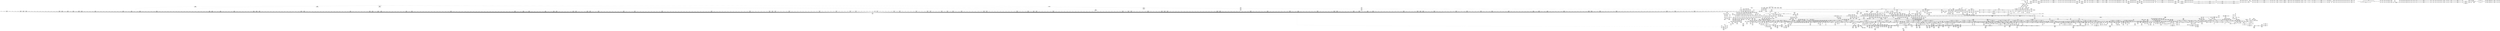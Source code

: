 digraph {
	CE0x6021260 [shape=record,shape=Mrecord,label="{CE0x6021260|16:_i16,_720:_i32,_1216:_i8*,_:_CRE_134,135_}"]
	CE0x4cce700 [shape=record,shape=Mrecord,label="{CE0x4cce700|16:_i16,_720:_i32,_1216:_i8*,_:_CRE_88,89_}"]
	CE0x4e25060 [shape=record,shape=Mrecord,label="{CE0x4e25060|rcu_read_unlock:tmp7|include/linux/rcupdate.h,933}"]
	CE0x4daca70 [shape=record,shape=Mrecord,label="{CE0x4daca70|i64*_getelementptr_inbounds_(_13_x_i64_,_13_x_i64_*___llvm_gcov_ctr126,_i64_0,_i64_11)|*Constant*|*SummSource*}"]
	CE0x4cba440 [shape=record,shape=Mrecord,label="{CE0x4cba440|8:_%struct.sock*,_16:_i16,_18:_i16,_:_SCME_24,25_}"]
	CE0x4ca4ac0 [shape=record,shape=Mrecord,label="{CE0x4ca4ac0|16:_i16,_720:_i32,_1216:_i8*,_:_CRE_261,262_}"]
	CE0x4ccc720 [shape=record,shape=Mrecord,label="{CE0x4ccc720|selinux_socket_connect:tmp9|security/selinux/hooks.c,4139|*SummSource*}"]
	CE0x4d91a30 [shape=record,shape=Mrecord,label="{CE0x4d91a30|selinux_socket_connect:tmp77|security/selinux/hooks.c,4185|*SummSource*}"]
	CE0x4d499f0 [shape=record,shape=Mrecord,label="{CE0x4d499f0|__llvm_gcov_indirect_counter_increment:tmp3|*SummSink*}"]
	CE0x4e81480 [shape=record,shape=Mrecord,label="{CE0x4e81480|__preempt_count_sub:tmp1|*SummSink*}"]
	CE0x4ce3370 [shape=record,shape=Mrecord,label="{CE0x4ce3370|16:_i16,_720:_i32,_1216:_i8*,_:_CRE_920,936_|*MultipleSource*|*LoadInst*|security/selinux/hooks.c,4133|security/selinux/hooks.c,4134}"]
	CE0x4ce0bd0 [shape=record,shape=Mrecord,label="{CE0x4ce0bd0|16:_i16,_720:_i32,_1216:_i8*,_:_CRE_859,860_}"]
	CE0x4c90b40 [shape=record,shape=Mrecord,label="{CE0x4c90b40|GLOBAL:task_sid|*Constant*|*SummSource*}"]
	CE0x4e304c0 [shape=record,shape=Mrecord,label="{CE0x4e304c0|i64*_getelementptr_inbounds_(_4_x_i64_,_4_x_i64_*___llvm_gcov_ctr133,_i64_0,_i64_2)|*Constant*|*SummSource*}"]
	CE0x4c85a00 [shape=record,shape=Mrecord,label="{CE0x4c85a00|16:_i16,_720:_i32,_1216:_i8*,_:_CRE_164,165_}"]
	CE0x4dad7e0 [shape=record,shape=Mrecord,label="{CE0x4dad7e0|i64*_getelementptr_inbounds_(_13_x_i64_,_13_x_i64_*___llvm_gcov_ctr126,_i64_0,_i64_12)|*Constant*}"]
	CE0x4cc9fc0 [shape=record,shape=Mrecord,label="{CE0x4cc9fc0|selinux_socket_connect:tmp6|security/selinux/hooks.c,4138}"]
	CE0x4d48090 [shape=record,shape=Mrecord,label="{CE0x4d48090|sock_has_perm:u|security/selinux/hooks.c,3973|*SummSink*}"]
	CE0x4c73520 [shape=record,shape=Mrecord,label="{CE0x4c73520|16:_i16,_720:_i32,_1216:_i8*,_:_CRE_663,664_}"]
	CE0x4ce06d0 [shape=record,shape=Mrecord,label="{CE0x4ce06d0|16:_i16,_720:_i32,_1216:_i8*,_:_CRE_855,856_}"]
	CE0x4db96a0 [shape=record,shape=Mrecord,label="{CE0x4db96a0|rcu_read_lock:tmp14|include/linux/rcupdate.h,882|*SummSink*}"]
	CE0x4db0a70 [shape=record,shape=Mrecord,label="{CE0x4db0a70|_ret_void,_!dbg_!27735|include/linux/rcupdate.h,938|*SummSource*}"]
	CE0x4c853e0 [shape=record,shape=Mrecord,label="{CE0x4c853e0|16:_i16,_720:_i32,_1216:_i8*,_:_CRE_196,197_}"]
	CE0x4dac740 [shape=record,shape=Mrecord,label="{CE0x4dac740|task_sid:tmp25|security/selinux/hooks.c,208}"]
	CE0x4e7fab0 [shape=record,shape=Mrecord,label="{CE0x4e7fab0|_call_void_mcount()_#3}"]
	CE0x4e1d060 [shape=record,shape=Mrecord,label="{CE0x4e1d060|rcu_read_unlock:do.body|*SummSink*}"]
	CE0x4d97b00 [shape=record,shape=Mrecord,label="{CE0x4d97b00|i64*_getelementptr_inbounds_(_6_x_i64_,_6_x_i64_*___llvm_gcov_ctr327,_i64_0,_i64_4)|*Constant*|*SummSource*}"]
	CE0x4e2e750 [shape=record,shape=Mrecord,label="{CE0x4e2e750|_ret_void,_!dbg_!27717|include/linux/rcupdate.h,245}"]
	CE0x4d3b5c0 [shape=record,shape=Mrecord,label="{CE0x4d3b5c0|_ret_i16_%conv3,_!dbg_!27720|include/uapi/linux/swab.h,53|*SummSink*}"]
	CE0x4c87840 [shape=record,shape=Mrecord,label="{CE0x4c87840|16:_i16,_720:_i32,_1216:_i8*,_:_CRE_120,121_}"]
	CE0x4ccead0 [shape=record,shape=Mrecord,label="{CE0x4ccead0|__fswab16:conv3|include/uapi/linux/swab.h,53|*SummSource*}"]
	CE0x4cc34f0 [shape=record,shape=Mrecord,label="{CE0x4cc34f0|i32_3|*Constant*|*SummSink*}"]
	CE0x4c7a510 [shape=record,shape=Mrecord,label="{CE0x4c7a510|16:_i16,_720:_i32,_1216:_i8*,_:_CRE_375,376_}"]
	CE0x4cd83f0 [shape=record,shape=Mrecord,label="{CE0x4cd83f0|16:_i16,_720:_i32,_1216:_i8*,_:_CRE_170,171_}"]
	CE0x4cd2b90 [shape=record,shape=Mrecord,label="{CE0x4cd2b90|__fswab16:tmp3|*SummSource*}"]
	CE0x4c81cf0 [shape=record,shape=Mrecord,label="{CE0x4c81cf0|16:_i16,_720:_i32,_1216:_i8*,_:_CRE_221,222_}"]
	CE0x4d42df0 [shape=record,shape=Mrecord,label="{CE0x4d42df0|selinux_socket_connect:tmp47|security/selinux/hooks.c,4162|*SummSink*}"]
	CE0x4d14e60 [shape=record,shape=Mrecord,label="{CE0x4d14e60|_call_void_mcount()_#3|*SummSource*}"]
	CE0x4c4af70 [shape=record,shape=Mrecord,label="{CE0x4c4af70|selinux_socket_connect:if.end28|*SummSink*}"]
	CE0x4db3940 [shape=record,shape=Mrecord,label="{CE0x4db3940|GLOBAL:__llvm_gcov_ctr132|Global_var:__llvm_gcov_ctr132}"]
	CE0x4c92320 [shape=record,shape=Mrecord,label="{CE0x4c92320|_call_void_mcount()_#3|*SummSink*}"]
	CE0x4e7fc80 [shape=record,shape=Mrecord,label="{CE0x4e7fc80|i64*_getelementptr_inbounds_(_4_x_i64_,_4_x_i64_*___llvm_gcov_ctr134,_i64_0,_i64_2)|*Constant*}"]
	CE0x4dbb0d0 [shape=record,shape=Mrecord,label="{CE0x4dbb0d0|rcu_read_lock:tmp18|include/linux/rcupdate.h,882|*SummSource*}"]
	CE0x4c71ef0 [shape=record,shape=Mrecord,label="{CE0x4c71ef0|16:_i16,_720:_i32,_1216:_i8*,_:_CRE_238,239_}"]
	CE0x4caa970 [shape=record,shape=Mrecord,label="{CE0x4caa970|rcu_read_lock:land.lhs.true2}"]
	CE0x4c6fda0 [shape=record,shape=Mrecord,label="{CE0x4c6fda0|16:_i16,_720:_i32,_1216:_i8*,_:_CRE_600,601_}"]
	CE0x4cb4ec0 [shape=record,shape=Mrecord,label="{CE0x4cb4ec0|8:_%struct.sock*,_16:_i16,_18:_i16,_:_SCME_44,45_}"]
	CE0x4cce8d0 [shape=record,shape=Mrecord,label="{CE0x4cce8d0|__fswab16:conv3|include/uapi/linux/swab.h,53}"]
	CE0x4cd29d0 [shape=record,shape=Mrecord,label="{CE0x4cd29d0|__fswab16:tmp3}"]
	CE0x4cd2c00 [shape=record,shape=Mrecord,label="{CE0x4cd2c00|__fswab16:tmp3|*SummSink*}"]
	CE0x4e7ee30 [shape=record,shape=Mrecord,label="{CE0x4e7ee30|__rcu_read_unlock:tmp5|include/linux/rcupdate.h,244|*SummSink*}"]
	CE0x4da6de0 [shape=record,shape=Mrecord,label="{CE0x4da6de0|i64*_null|*Constant*|*SummSource*}"]
	CE0x4ce7400 [shape=record,shape=Mrecord,label="{CE0x4ce7400|16:_i16,_720:_i32,_1216:_i8*,_:_CRE_1157,1158_}"]
	CE0x4c6fc60 [shape=record,shape=Mrecord,label="{CE0x4c6fc60|16:_i16,_720:_i32,_1216:_i8*,_:_CRE_599,600_}"]
	CE0x4e59ee0 [shape=record,shape=Mrecord,label="{CE0x4e59ee0|_call_void_asm_addl_$1,_%gs:$0_,_*m,ri,*m,_dirflag_,_fpsr_,_flags_(i32*___preempt_count,_i32_%val,_i32*___preempt_count)_#3,_!dbg_!27714,_!srcloc_!27717|./arch/x86/include/asm/preempt.h,72|*SummSink*}"]
	CE0x4ce0d10 [shape=record,shape=Mrecord,label="{CE0x4ce0d10|16:_i16,_720:_i32,_1216:_i8*,_:_CRE_860,861_}"]
	CE0x4cc72d0 [shape=record,shape=Mrecord,label="{CE0x4cc72d0|selinux_socket_connect:tmp25|security/selinux/hooks.c,4153|*SummSink*}"]
	CE0x4cd77a0 [shape=record,shape=Mrecord,label="{CE0x4cd77a0|cred_sid:security|security/selinux/hooks.c,196}"]
	CE0x4e37700 [shape=record,shape=Mrecord,label="{CE0x4e37700|rcu_lock_acquire:indirectgoto}"]
	CE0x68202e0 [shape=record,shape=Mrecord,label="{CE0x68202e0|selinux_socket_connect:if.end|*SummSource*}"]
	CE0x4cba050 [shape=record,shape=Mrecord,label="{CE0x4cba050|__llvm_gcov_indirect_counter_increment:bb|*SummSink*}"]
	CE0x4d318c0 [shape=record,shape=Mrecord,label="{CE0x4d318c0|selinux_socket_connect:type|security/selinux/hooks.c,4172|*SummSink*}"]
	CE0x4ce2610 [shape=record,shape=Mrecord,label="{CE0x4ce2610|16:_i16,_720:_i32,_1216:_i8*,_:_CRE_1152,1153_}"]
	CE0x4e5a520 [shape=record,shape=Mrecord,label="{CE0x4e5a520|__rcu_read_unlock:tmp3|*SummSink*}"]
	CE0x4c88540 [shape=record,shape=Mrecord,label="{CE0x4c88540|GLOBAL:current_task|Global_var:current_task|*SummSink*}"]
	CE0x4ca3030 [shape=record,shape=Mrecord,label="{CE0x4ca3030|16:_i16,_720:_i32,_1216:_i8*,_:_CRE_156,157_}"]
	CE0x4dbcf90 [shape=record,shape=Mrecord,label="{CE0x4dbcf90|rcu_read_unlock:call|include/linux/rcupdate.h,933|*SummSink*}"]
	CE0x4ca6e70 [shape=record,shape=Mrecord,label="{CE0x4ca6e70|16:_i16,_720:_i32,_1216:_i8*,_:_CRE_157,158_}"]
	CE0x4e2da90 [shape=record,shape=Mrecord,label="{CE0x4e2da90|_call_void___rcu_read_unlock()_#10,_!dbg_!27734|include/linux/rcupdate.h,937|*SummSource*}"]
	CE0x4da7ab0 [shape=record,shape=Mrecord,label="{CE0x4da7ab0|sock_has_perm:cleanup|*SummSink*}"]
	CE0x4d2e6c0 [shape=record,shape=Mrecord,label="{CE0x4d2e6c0|selinux_socket_connect:sclass34|security/selinux/hooks.c,4169}"]
	CE0x4e443f0 [shape=record,shape=Mrecord,label="{CE0x4e443f0|__preempt_count_sub:sub|./arch/x86/include/asm/preempt.h,77}"]
	CE0x4c65730 [shape=record,shape=Mrecord,label="{CE0x4c65730|selinux_socket_connect:if.then12|*SummSource*}"]
	CE0x4e86540 [shape=record,shape=Mrecord,label="{CE0x4e86540|__preempt_count_add:tmp2}"]
	CE0x4e1b210 [shape=record,shape=Mrecord,label="{CE0x4e1b210|i32_1|*Constant*}"]
	CE0x4d27180 [shape=record,shape=Mrecord,label="{CE0x4d27180|selinux_socket_connect:tmp60|security/selinux/hooks.c,4176}"]
	CE0x4c74a10 [shape=record,shape=Mrecord,label="{CE0x4c74a10|16:_i16,_720:_i32,_1216:_i8*,_:_CRE_612,616_|*MultipleSource*|*LoadInst*|security/selinux/hooks.c,4133|security/selinux/hooks.c,4134}"]
	CE0x4cbc540 [shape=record,shape=Mrecord,label="{CE0x4cbc540|i64_7|*Constant*}"]
	CE0x4ca40c0 [shape=record,shape=Mrecord,label="{CE0x4ca40c0|16:_i16,_720:_i32,_1216:_i8*,_:_CRE_153,154_}"]
	CE0x4d132f0 [shape=record,shape=Mrecord,label="{CE0x4d132f0|task_sid:call|security/selinux/hooks.c,208|*SummSink*}"]
	CE0x4e1a630 [shape=record,shape=Mrecord,label="{CE0x4e1a630|_call_void_mcount()_#3|*SummSink*}"]
	CE0x4e522a0 [shape=record,shape=Mrecord,label="{CE0x4e522a0|rcu_lock_acquire:tmp7}"]
	CE0x4ccf440 [shape=record,shape=Mrecord,label="{CE0x4ccf440|16:_i16,_720:_i32,_1216:_i8*,_:_CRE_247,248_}"]
	CE0x4db8400 [shape=record,shape=Mrecord,label="{CE0x4db8400|GLOBAL:__llvm_gcov_ctr127|Global_var:__llvm_gcov_ctr127}"]
	CE0x4cabec0 [shape=record,shape=Mrecord,label="{CE0x4cabec0|cred_sid:security|security/selinux/hooks.c,196|*SummSource*}"]
	CE0x4c8acb0 [shape=record,shape=Mrecord,label="{CE0x4c8acb0|16:_i16,_720:_i32,_1216:_i8*,_:_CRE_760,764_|*MultipleSource*|*LoadInst*|security/selinux/hooks.c,4133|security/selinux/hooks.c,4134}"]
	CE0x4d78d20 [shape=record,shape=Mrecord,label="{CE0x4d78d20|GLOBAL:__rcu_read_lock|*Constant*}"]
	CE0x4e44380 [shape=record,shape=Mrecord,label="{CE0x4e44380|i32_0|*Constant*}"]
	CE0x4cdc570 [shape=record,shape=Mrecord,label="{CE0x4cdc570|selinux_socket_connect:tmp33|security/selinux/hooks.c,4156|*SummSource*}"]
	CE0x4d68bd0 [shape=record,shape=Mrecord,label="{CE0x4d68bd0|selinux_socket_connect:tmp63|security/selinux/hooks.c,4177|*SummSource*}"]
	CE0x4c75630 [shape=record,shape=Mrecord,label="{CE0x4c75630|16:_i16,_720:_i32,_1216:_i8*,_:_CRE_652,653_}"]
	CE0x4e2d070 [shape=record,shape=Mrecord,label="{CE0x4e2d070|rcu_lock_acquire:tmp1|*SummSource*}"]
	CE0x4e4f1b0 [shape=record,shape=Mrecord,label="{CE0x4e4f1b0|i64*_getelementptr_inbounds_(_4_x_i64_,_4_x_i64_*___llvm_gcov_ctr129,_i64_0,_i64_3)|*Constant*|*SummSource*}"]
	CE0x4e3b1b0 [shape=record,shape=Mrecord,label="{CE0x4e3b1b0|__preempt_count_add:tmp6|./arch/x86/include/asm/preempt.h,73}"]
	CE0x4c78100 [shape=record,shape=Mrecord,label="{CE0x4c78100|selinux_socket_connect:cleanup|*SummSource*}"]
	CE0x4d29e20 [shape=record,shape=Mrecord,label="{CE0x4d29e20|sock_has_perm:entry|*SummSource*}"]
	CE0x4cda2d0 [shape=record,shape=Mrecord,label="{CE0x4cda2d0|selinux_socket_connect:sclass|security/selinux/hooks.c,4144}"]
	CE0x4e81d80 [shape=record,shape=Mrecord,label="{CE0x4e81d80|__preempt_count_sub:tmp2|*SummSource*}"]
	CE0x4c70020 [shape=record,shape=Mrecord,label="{CE0x4c70020|16:_i16,_720:_i32,_1216:_i8*,_:_CRE_602,603_}"]
	CE0x4ce0450 [shape=record,shape=Mrecord,label="{CE0x4ce0450|16:_i16,_720:_i32,_1216:_i8*,_:_CRE_853,854_}"]
	CE0x4cdb400 [shape=record,shape=Mrecord,label="{CE0x4cdb400|i64_5|*Constant*}"]
	CE0x4ca8b70 [shape=record,shape=Mrecord,label="{CE0x4ca8b70|__fswab16:tmp1}"]
	CE0x4d7ef30 [shape=record,shape=Mrecord,label="{CE0x4d7ef30|sock_has_perm:call6|security/selinux/hooks.c,3976}"]
	CE0x4e165e0 [shape=record,shape=Mrecord,label="{CE0x4e165e0|rcu_read_unlock:tmp15|include/linux/rcupdate.h,933}"]
	CE0x4d24580 [shape=record,shape=Mrecord,label="{CE0x4d24580|task_sid:do.end6|*SummSink*}"]
	CE0x4d7a620 [shape=record,shape=Mrecord,label="{CE0x4d7a620|_call_void_rcu_read_lock()_#10,_!dbg_!27712|security/selinux/hooks.c,207|*SummSource*}"]
	CE0x4d2e000 [shape=record,shape=Mrecord,label="{CE0x4d2e000|selinux_socket_connect:tmp53|*SummSink*}"]
	CE0x4c63360 [shape=record,shape=Mrecord,label="{CE0x4c63360|16:_i16,_720:_i32,_1216:_i8*,_:_CRE_360,361_}"]
	CE0x4cd5280 [shape=record,shape=Mrecord,label="{CE0x4cd5280|16:_i16,_720:_i32,_1216:_i8*,_:_CRE_62,63_}"]
	CE0x4ccb2b0 [shape=record,shape=Mrecord,label="{CE0x4ccb2b0|selinux_socket_connect:tmp13|security/selinux/hooks.c,4144}"]
	CE0x4cdea10 [shape=record,shape=Mrecord,label="{CE0x4cdea10|16:_i16,_720:_i32,_1216:_i8*,_:_CRE_832,833_}"]
	CE0x4e28060 [shape=record,shape=Mrecord,label="{CE0x4e28060|rcu_read_unlock:tmp19|include/linux/rcupdate.h,933|*SummSource*}"]
	CE0x4cd3940 [shape=record,shape=Mrecord,label="{CE0x4cd3940|sock_has_perm:tmp10|security/selinux/hooks.c,3969}"]
	CE0x4d977d0 [shape=record,shape=Mrecord,label="{CE0x4d977d0|sock_has_perm:tmp12|security/selinux/hooks.c,3970|*SummSink*}"]
	CE0x4c6be10 [shape=record,shape=Mrecord,label="{CE0x4c6be10|16:_i16,_720:_i32,_1216:_i8*,_:_CRE_520,528_|*MultipleSource*|*LoadInst*|security/selinux/hooks.c,4133|security/selinux/hooks.c,4134}"]
	CE0x4e4f3b0 [shape=record,shape=Mrecord,label="{CE0x4e4f3b0|i64*_getelementptr_inbounds_(_4_x_i64_,_4_x_i64_*___llvm_gcov_ctr129,_i64_0,_i64_3)|*Constant*|*SummSink*}"]
	CE0x4d72680 [shape=record,shape=Mrecord,label="{CE0x4d72680|i64*_getelementptr_inbounds_(_13_x_i64_,_13_x_i64_*___llvm_gcov_ctr126,_i64_0,_i64_9)|*Constant*}"]
	CE0x4c740e0 [shape=record,shape=Mrecord,label="{CE0x4c740e0|sock_has_perm:tmp14|security/selinux/hooks.c,3972|*SummSink*}"]
	CE0x4e322a0 [shape=record,shape=Mrecord,label="{CE0x4e322a0|i64*_getelementptr_inbounds_(_4_x_i64_,_4_x_i64_*___llvm_gcov_ctr128,_i64_0,_i64_0)|*Constant*|*SummSource*}"]
	CE0x4c79840 [shape=record,shape=Mrecord,label="{CE0x4c79840|selinux_socket_connect:tmp16|security/selinux/hooks.c,4145|*SummSource*}"]
	CE0x4e1d620 [shape=record,shape=Mrecord,label="{CE0x4e1d620|_call_void___preempt_count_add(i32_1)_#10,_!dbg_!27711|include/linux/rcupdate.h,239|*SummSink*}"]
	CE0x4c8b980 [shape=record,shape=Mrecord,label="{CE0x4c8b980|16:_i16,_720:_i32,_1216:_i8*,_:_CRE_689,690_}"]
	CE0x4d7a2f0 [shape=record,shape=Mrecord,label="{CE0x4d7a2f0|rcu_read_lock:tmp6|include/linux/rcupdate.h,882|*SummSource*}"]
	CE0x4d770e0 [shape=record,shape=Mrecord,label="{CE0x4d770e0|selinux_socket_connect:err.1}"]
	CE0x4ca2d00 [shape=record,shape=Mrecord,label="{CE0x4ca2d00|__llvm_gcov_indirect_counter_increment:bb4|*SummSink*}"]
	CE0x4c5f260 [shape=record,shape=Mrecord,label="{CE0x4c5f260|selinux_socket_connect:tmp1}"]
	CE0x4e21030 [shape=record,shape=Mrecord,label="{CE0x4e21030|rcu_read_unlock:do.end|*SummSource*}"]
	CE0x4d3b460 [shape=record,shape=Mrecord,label="{CE0x4d3b460|_ret_i16_%conv3,_!dbg_!27720|include/uapi/linux/swab.h,53|*SummSource*}"]
	CE0x4d382b0 [shape=record,shape=Mrecord,label="{CE0x4d382b0|selinux_socket_connect:tmp23|security/selinux/hooks.c,4153}"]
	CE0x4d30d10 [shape=record,shape=Mrecord,label="{CE0x4d30d10|selinux_socket_connect:cond|security/selinux/hooks.c,4169|*SummSource*}"]
	CE0x4d9a960 [shape=record,shape=Mrecord,label="{CE0x4d9a960|i64_0|*Constant*}"]
	CE0x4ccdeb0 [shape=record,shape=Mrecord,label="{CE0x4ccdeb0|_call_void_mcount()_#3|*SummSink*}"]
	CE0x4d7cdc0 [shape=record,shape=Mrecord,label="{CE0x4d7cdc0|i64*_getelementptr_inbounds_(_11_x_i64_,_11_x_i64_*___llvm_gcov_ctr127,_i64_0,_i64_0)|*Constant*|*SummSource*}"]
	CE0x4e3bd30 [shape=record,shape=Mrecord,label="{CE0x4e3bd30|GLOBAL:lock_acquire|*Constant*|*SummSource*}"]
	CE0x4c89d90 [shape=record,shape=Mrecord,label="{CE0x4c89d90|i64*_getelementptr_inbounds_(_6_x_i64_,_6_x_i64_*___llvm_gcov_ctr327,_i64_0,_i64_3)|*Constant*|*SummSource*}"]
	CE0x4cd8170 [shape=record,shape=Mrecord,label="{CE0x4cd8170|16:_i16,_720:_i32,_1216:_i8*,_:_CRE_168,169_}"]
	CE0x4d16c30 [shape=record,shape=Mrecord,label="{CE0x4d16c30|task_sid:tmp6|security/selinux/hooks.c,208|*SummSource*}"]
	CE0x4db6f00 [shape=record,shape=Mrecord,label="{CE0x4db6f00|rcu_lock_acquire:tmp3}"]
	CE0x4c8c380 [shape=record,shape=Mrecord,label="{CE0x4c8c380|16:_i16,_720:_i32,_1216:_i8*,_:_CRE_697,698_}"]
	CE0x4db4480 [shape=record,shape=Mrecord,label="{CE0x4db4480|rcu_read_lock:tmp2|*SummSource*}"]
	CE0x4cdb000 [shape=record,shape=Mrecord,label="{CE0x4cdb000|selinux_socket_connect:tmp11|security/selinux/hooks.c,4144}"]
	CE0x4d8a110 [shape=record,shape=Mrecord,label="{CE0x4d8a110|selinux_socket_connect:call56|security/selinux/hooks.c,4181}"]
	CE0x4e1ff50 [shape=record,shape=Mrecord,label="{CE0x4e1ff50|_call_void_asm_addl_$1,_%gs:$0_,_*m,ri,*m,_dirflag_,_fpsr_,_flags_(i32*___preempt_count,_i32_%sub,_i32*___preempt_count)_#3,_!dbg_!27717,_!srcloc_!27718|./arch/x86/include/asm/preempt.h,77}"]
	CE0x4c6f8d0 [shape=record,shape=Mrecord,label="{CE0x4c6f8d0|selinux_socket_connect:net|security/selinux/hooks.c, 4147}"]
	CE0x4d7ff00 [shape=record,shape=Mrecord,label="{CE0x4d7ff00|avc_has_perm:requested|Function::avc_has_perm&Arg::requested::}"]
	CE0x4d2fc90 [shape=record,shape=Mrecord,label="{CE0x4d2fc90|selinux_socket_connect:conv35|security/selinux/hooks.c,4169|*SummSink*}"]
	CE0x4d2adf0 [shape=record,shape=Mrecord,label="{CE0x4d2adf0|GLOBAL:get_current|*Constant*|*SummSink*}"]
	"CONST[source:1(input),value:2(dynamic)][purpose:{object}][SrcIdx:4]"
	CE0x4d193e0 [shape=record,shape=Mrecord,label="{CE0x4d193e0|task_sid:tmp12|security/selinux/hooks.c,208|*SummSink*}"]
	CE0x4d20e20 [shape=record,shape=Mrecord,label="{CE0x4d20e20|i64*_getelementptr_inbounds_(_2_x_i64_,_2_x_i64_*___llvm_gcov_ctr131,_i64_0,_i64_1)|*Constant*}"]
	CE0x4e41030 [shape=record,shape=Mrecord,label="{CE0x4e41030|_call_void_asm_sideeffect_,_memory_,_dirflag_,_fpsr_,_flags_()_#3,_!dbg_!27711,_!srcloc_!27714|include/linux/rcupdate.h,244|*SummSink*}"]
	CE0x4d25770 [shape=record,shape=Mrecord,label="{CE0x4d25770|GLOBAL:task_sid.__warned|Global_var:task_sid.__warned}"]
	CE0x4c8bd40 [shape=record,shape=Mrecord,label="{CE0x4c8bd40|16:_i16,_720:_i32,_1216:_i8*,_:_CRE_692,693_}"]
	CE0x4cd4c10 [shape=record,shape=Mrecord,label="{CE0x4cd4c10|i64*_getelementptr_inbounds_(_2_x_i64_,_2_x_i64_*___llvm_gcov_ctr353,_i64_0,_i64_1)|*Constant*}"]
	CE0x4e327e0 [shape=record,shape=Mrecord,label="{CE0x4e327e0|__rcu_read_lock:do.end}"]
	CE0x4cb4b00 [shape=record,shape=Mrecord,label="{CE0x4cb4b00|8:_%struct.sock*,_16:_i16,_18:_i16,_:_SCME_41,42_}"]
	CE0x4c91e00 [shape=record,shape=Mrecord,label="{CE0x4c91e00|16:_i16,_720:_i32,_1216:_i8*,_:_CRE_593,594_}"]
	CE0x4cd58e0 [shape=record,shape=Mrecord,label="{CE0x4cd58e0|32:_%struct.sock*,_:_CRE_40,48_|*MultipleSource*|security/selinux/hooks.c,4133|Function::selinux_socket_connect&Arg::sock::}"]
	CE0x4d8b2b0 [shape=record,shape=Mrecord,label="{CE0x4d8b2b0|selinux_socket_connect:net48|security/selinux/hooks.c,4175|*SummSink*}"]
	CE0x4cb9f20 [shape=record,shape=Mrecord,label="{CE0x4cb9f20|__llvm_gcov_indirect_counter_increment:exit|*SummSource*}"]
	CE0x4cadf80 [shape=record,shape=Mrecord,label="{CE0x4cadf80|sock_has_perm:bb|*SummSink*}"]
	CE0x4c5e6b0 [shape=record,shape=Mrecord,label="{CE0x4c5e6b0|selinux_socket_connect:if.then}"]
	CE0x4d950c0 [shape=record,shape=Mrecord,label="{CE0x4d950c0|task_sid:tmp3}"]
	CE0x4d5f560 [shape=record,shape=Mrecord,label="{CE0x4d5f560|GLOBAL:sel_netport_sid|*Constant*|*SummSink*}"]
	CE0x4e86f50 [shape=record,shape=Mrecord,label="{CE0x4e86f50|__preempt_count_add:tmp3|*SummSource*}"]
	CE0x4c703e0 [shape=record,shape=Mrecord,label="{CE0x4c703e0|16:_i16,_720:_i32,_1216:_i8*,_:_CRE_605,606_}"]
	CE0x4db0330 [shape=record,shape=Mrecord,label="{CE0x4db0330|GLOBAL:rcu_read_unlock|*Constant*|*SummSource*}"]
	CE0x4d6dfd0 [shape=record,shape=Mrecord,label="{CE0x4d6dfd0|selinux_socket_connect:net44|security/selinux/hooks.c,4174}"]
	CE0x4d7d5b0 [shape=record,shape=Mrecord,label="{CE0x4d7d5b0|__fswab16:shl|include/uapi/linux/swab.h,53|*SummSink*}"]
	CE0x4d44e60 [shape=record,shape=Mrecord,label="{CE0x4d44e60|i32_-1|*Constant*|*SummSink*}"]
	CE0x4dbe960 [shape=record,shape=Mrecord,label="{CE0x4dbe960|rcu_read_unlock:tmp9|include/linux/rcupdate.h,933}"]
	CE0x4c92ac0 [shape=record,shape=Mrecord,label="{CE0x4c92ac0|16:_i16,_720:_i32,_1216:_i8*,_:_CRE_139,140_}"]
	CE0x4c86760 [shape=record,shape=Mrecord,label="{CE0x4c86760|16:_i16,_720:_i32,_1216:_i8*,_:_CRE_126,127_}"]
	CE0x4d738a0 [shape=record,shape=Mrecord,label="{CE0x4d738a0|i64*_getelementptr_inbounds_(_13_x_i64_,_13_x_i64_*___llvm_gcov_ctr126,_i64_0,_i64_10)|*Constant*}"]
	CE0x4d2a300 [shape=record,shape=Mrecord,label="{CE0x4d2a300|i32_2048|*Constant*|*SummSink*}"]
	CE0x4d24350 [shape=record,shape=Mrecord,label="{CE0x4d24350|GLOBAL:__llvm_gcov_ctr127|Global_var:__llvm_gcov_ctr127|*SummSink*}"]
	CE0x4d92560 [shape=record,shape=Mrecord,label="{CE0x4d92560|selinux_socket_connect:tmp75|security/selinux/hooks.c,4184|*SummSource*}"]
	CE0x4c91a40 [shape=record,shape=Mrecord,label="{CE0x4c91a40|16:_i16,_720:_i32,_1216:_i8*,_:_CRE_590,591_}"]
	CE0x4ca1d30 [shape=record,shape=Mrecord,label="{CE0x4ca1d30|16:_i16,_720:_i32,_1216:_i8*,_:_CRE_144,145_}"]
	CE0x4cbe3c0 [shape=record,shape=Mrecord,label="{CE0x4cbe3c0|selinux_socket_connect:tmp20|security/selinux/hooks.c,4144}"]
	CE0x4e7e980 [shape=record,shape=Mrecord,label="{CE0x4e7e980|__preempt_count_add:tmp2|*SummSource*}"]
	CE0x6021120 [shape=record,shape=Mrecord,label="{CE0x6021120|16:_i16,_720:_i32,_1216:_i8*,_:_CRE_133,134_}"]
	CE0x4e29260 [shape=record,shape=Mrecord,label="{CE0x4e29260|rcu_read_unlock:tmp17|include/linux/rcupdate.h,933|*SummSource*}"]
	CE0x4d7d470 [shape=record,shape=Mrecord,label="{CE0x4d7d470|task_sid:land.lhs.true2}"]
	CE0x4d39130 [shape=record,shape=Mrecord,label="{CE0x4d39130|selinux_socket_connect:tmp28|security/selinux/hooks.c,4154|*SummSink*}"]
	CE0x4ca5750 [shape=record,shape=Mrecord,label="{CE0x4ca5750|16:_i16,_720:_i32,_1216:_i8*,_:_CRE_161,162_}"]
	CE0x4d72210 [shape=record,shape=Mrecord,label="{CE0x4d72210|i8*_getelementptr_inbounds_(_41_x_i8_,_41_x_i8_*_.str44,_i32_0,_i32_0)|*Constant*|*SummSink*}"]
	CE0x4e193c0 [shape=record,shape=Mrecord,label="{CE0x4e193c0|rcu_read_unlock:tmp7|include/linux/rcupdate.h,933|*SummSink*}"]
	CE0x4d238b0 [shape=record,shape=Mrecord,label="{CE0x4d238b0|GLOBAL:rcu_read_unlock.__warned|Global_var:rcu_read_unlock.__warned|*SummSource*}"]
	CE0x4d18720 [shape=record,shape=Mrecord,label="{CE0x4d18720|task_sid:tmp10|security/selinux/hooks.c,208|*SummSource*}"]
	CE0x4d78280 [shape=record,shape=Mrecord,label="{CE0x4d78280|sock_has_perm:cmp|security/selinux/hooks.c,3969|*SummSource*}"]
	CE0x4cb83e0 [shape=record,shape=Mrecord,label="{CE0x4cb83e0|selinux_socket_connect:tmp36|security/selinux/hooks.c,4157|*SummSink*}"]
	CE0x4c67980 [shape=record,shape=Mrecord,label="{CE0x4c67980|selinux_socket_connect:if.then|*SummSink*}"]
	CE0x4c7eb00 [shape=record,shape=Mrecord,label="{CE0x4c7eb00|selinux_socket_connect:tmp6|security/selinux/hooks.c,4138|*SummSink*}"]
	CE0x4cb4d80 [shape=record,shape=Mrecord,label="{CE0x4cb4d80|8:_%struct.sock*,_16:_i16,_18:_i16,_:_SCME_43,44_}"]
	CE0x4d969b0 [shape=record,shape=Mrecord,label="{CE0x4d969b0|i32_2|*Constant*}"]
	CE0x4c756a0 [shape=record,shape=Mrecord,label="{CE0x4c756a0|16:_i16,_720:_i32,_1216:_i8*,_:_CRE_651,652_}"]
	CE0x4c70660 [shape=record,shape=Mrecord,label="{CE0x4c70660|16:_i16,_720:_i32,_1216:_i8*,_:_CRE_607,608_}"]
	CE0x4c61a70 [shape=record,shape=Mrecord,label="{CE0x4c61a70|16:_i16,_720:_i32,_1216:_i8*,_:_CRE_812,813_}"]
	CE0x4c8e6a0 [shape=record,shape=Mrecord,label="{CE0x4c8e6a0|16:_i16,_720:_i32,_1216:_i8*,_:_CRE_712,713_}"]
	CE0x4cd4fc0 [shape=record,shape=Mrecord,label="{CE0x4cd4fc0|16:_i16,_720:_i32,_1216:_i8*,_:_CRE_61,62_}"]
	CE0x4e45360 [shape=record,shape=Mrecord,label="{CE0x4e45360|__preempt_count_sub:tmp5|./arch/x86/include/asm/preempt.h,77|*SummSource*}"]
	CE0x4cd5cb0 [shape=record,shape=Mrecord,label="{CE0x4cd5cb0|__llvm_gcov_indirect_counter_increment:tmp5|*SummSource*}"]
	CE0x4d190c0 [shape=record,shape=Mrecord,label="{CE0x4d190c0|GLOBAL:rcu_lock_acquire|*Constant*|*SummSource*}"]
	CE0x4cab7b0 [shape=record,shape=Mrecord,label="{CE0x4cab7b0|_call_void___rcu_read_lock()_#10,_!dbg_!27710|include/linux/rcupdate.h,879}"]
	CE0x4cc8040 [shape=record,shape=Mrecord,label="{CE0x4cc8040|_ret_i32_%retval.0,_!dbg_!27740|security/selinux/hooks.c,3977|*SummSink*}"]
	CE0x4cc5ec0 [shape=record,shape=Mrecord,label="{CE0x4cc5ec0|selinux_socket_connect:tobool52|security/selinux/hooks.c,4177|*SummSink*}"]
	CE0x4cd2450 [shape=record,shape=Mrecord,label="{CE0x4cd2450|sock_has_perm:tmp4|security/selinux/hooks.c,3966}"]
	CE0x4e35c90 [shape=record,shape=Mrecord,label="{CE0x4e35c90|%struct.lockdep_map*_null|*Constant*}"]
	CE0x4cad860 [shape=record,shape=Mrecord,label="{CE0x4cad860|sock_has_perm:if.end|*SummSink*}"]
	CE0x4e24350 [shape=record,shape=Mrecord,label="{CE0x4e24350|rcu_lock_acquire:bb}"]
	CE0x4da62a0 [shape=record,shape=Mrecord,label="{CE0x4da62a0|sock_has_perm:net|security/selinux/hooks.c, 3966|*SummSource*}"]
	CE0x4d4a750 [shape=record,shape=Mrecord,label="{CE0x4d4a750|sock_has_perm:tmp6|security/selinux/hooks.c,3969|*SummSource*}"]
	CE0x4dacc50 [shape=record,shape=Mrecord,label="{CE0x4dacc50|task_sid:tmp24|security/selinux/hooks.c,208|*SummSink*}"]
	CE0x4d72160 [shape=record,shape=Mrecord,label="{CE0x4d72160|i8*_getelementptr_inbounds_(_41_x_i8_,_41_x_i8_*_.str44,_i32_0,_i32_0)|*Constant*|*SummSource*}"]
	CE0x4e2c5d0 [shape=record,shape=Mrecord,label="{CE0x4e2c5d0|rcu_lock_release:map|Function::rcu_lock_release&Arg::map::|*SummSink*}"]
	CE0x4d153e0 [shape=record,shape=Mrecord,label="{CE0x4d153e0|task_sid:tmp2|*SummSink*}"]
	CE0x4dbb3c0 [shape=record,shape=Mrecord,label="{CE0x4dbb3c0|i8_1|*Constant*}"]
	CE0x4d97e40 [shape=record,shape=Mrecord,label="{CE0x4d97e40|__rcu_read_lock:tmp1|*SummSource*}"]
	CE0x4c69050 [shape=record,shape=Mrecord,label="{CE0x4c69050|selinux_socket_connect:cleanup.cont}"]
	CE0x4d8b960 [shape=record,shape=Mrecord,label="{CE0x4d8b960|selinux_socket_connect:family|security/selinux/hooks.c,4175}"]
	CE0x4e1ee00 [shape=record,shape=Mrecord,label="{CE0x4e1ee00|rcu_read_unlock:call3|include/linux/rcupdate.h,933|*SummSink*}"]
	CE0x4dadb80 [shape=record,shape=Mrecord,label="{CE0x4dadb80|i64*_getelementptr_inbounds_(_13_x_i64_,_13_x_i64_*___llvm_gcov_ctr126,_i64_0,_i64_12)|*Constant*|*SummSource*}"]
	CE0x4e51c00 [shape=record,shape=Mrecord,label="{CE0x4e51c00|__preempt_count_sub:tmp5|./arch/x86/include/asm/preempt.h,77}"]
	CE0x4d4c760 [shape=record,shape=Mrecord,label="{CE0x4d4c760|selinux_socket_connect:cmp14|security/selinux/hooks.c,4155|*SummSource*}"]
	CE0x4cb0820 [shape=record,shape=Mrecord,label="{CE0x4cb0820|i64_5|*Constant*}"]
	CE0x4c73b60 [shape=record,shape=Mrecord,label="{CE0x4c73b60|16:_i16,_720:_i32,_1216:_i8*,_:_CRE_668,669_}"]
	CE0x4cb1f30 [shape=record,shape=Mrecord,label="{CE0x4cb1f30|16:_i16,_720:_i32,_1216:_i8*,_:_CRE_1196,1200_|*MultipleSource*|*LoadInst*|security/selinux/hooks.c,4133|security/selinux/hooks.c,4134}"]
	CE0x4da60a0 [shape=record,shape=Mrecord,label="{CE0x4da60a0|selinux_socket_connect:tmp74|security/selinux/hooks.c,4184}"]
	CE0x4d3d740 [shape=record,shape=Mrecord,label="{CE0x4d3d740|selinux_socket_connect:tmp39|security/selinux/hooks.c,4160}"]
	CE0x4c8b460 [shape=record,shape=Mrecord,label="{CE0x4c8b460|__fswab16:tmp}"]
	CE0x4c923f0 [shape=record,shape=Mrecord,label="{CE0x4c923f0|__fswab16:conv|include/uapi/linux/swab.h,53}"]
	CE0x4cdcb80 [shape=record,shape=Mrecord,label="{CE0x4cdcb80|selinux_socket_connect:tmp33|security/selinux/hooks.c,4156|*SummSink*}"]
	CE0x4d576c0 [shape=record,shape=Mrecord,label="{CE0x4d576c0|__preempt_count_add:do.end}"]
	CE0x4cdf910 [shape=record,shape=Mrecord,label="{CE0x4cdf910|16:_i16,_720:_i32,_1216:_i8*,_:_CRE_844,845_}"]
	CE0x4caa0b0 [shape=record,shape=Mrecord,label="{CE0x4caa0b0|task_sid:do.end|*SummSource*}"]
	CE0x4e821f0 [shape=record,shape=Mrecord,label="{CE0x4e821f0|__preempt_count_sub:tmp6|./arch/x86/include/asm/preempt.h,78|*SummSink*}"]
	CE0x4e232c0 [shape=record,shape=Mrecord,label="{CE0x4e232c0|__rcu_read_lock:tmp5|include/linux/rcupdate.h,239|*SummSink*}"]
	CE0x4da65c0 [shape=record,shape=Mrecord,label="{CE0x4da65c0|i32_65280|*Constant*}"]
	CE0x4d278e0 [shape=record,shape=Mrecord,label="{CE0x4d278e0|selinux_socket_connect:call51|security/selinux/hooks.c,4176}"]
	CE0x4c80de0 [shape=record,shape=Mrecord,label="{CE0x4c80de0|16:_i16,_720:_i32,_1216:_i8*,_:_CRE_560,561_}"]
	CE0x4cd1690 [shape=record,shape=Mrecord,label="{CE0x4cd1690|16:_i16,_720:_i32,_1216:_i8*,_:_CRE_81,82_}"]
	CE0x4cdf050 [shape=record,shape=Mrecord,label="{CE0x4cdf050|16:_i16,_720:_i32,_1216:_i8*,_:_CRE_837,838_}"]
	CE0x4d3ff40 [shape=record,shape=Mrecord,label="{CE0x4d3ff40|i64*_getelementptr_inbounds_(_33_x_i64_,_33_x_i64_*___llvm_gcov_ctr356,_i64_0,_i64_16)|*Constant*|*SummSource*}"]
	CE0x4ccdf80 [shape=record,shape=Mrecord,label="{CE0x4ccdf80|get_current:tmp4|./arch/x86/include/asm/current.h,14}"]
	CE0x4cbb680 [shape=record,shape=Mrecord,label="{CE0x4cbb680|selinux_socket_connect:conv5|security/selinux/hooks.c,4145|*SummSink*}"]
	CE0x4c928d0 [shape=record,shape=Mrecord,label="{CE0x4c928d0|i64*_getelementptr_inbounds_(_2_x_i64_,_2_x_i64_*___llvm_gcov_ctr98,_i64_0,_i64_0)|*Constant*|*SummSink*}"]
	CE0x4d37610 [shape=record,shape=Mrecord,label="{CE0x4d37610|selinux_socket_connect:sin_port|security/selinux/hooks.c,4157|*SummSource*}"]
	CE0x4dbaeb0 [shape=record,shape=Mrecord,label="{CE0x4dbaeb0|rcu_read_lock:tmp18|include/linux/rcupdate.h,882}"]
	CE0x4d19fa0 [shape=record,shape=Mrecord,label="{CE0x4d19fa0|i64*_getelementptr_inbounds_(_4_x_i64_,_4_x_i64_*___llvm_gcov_ctr133,_i64_0,_i64_0)|*Constant*|*SummSource*}"]
	CE0x4c6b850 [shape=record,shape=Mrecord,label="{CE0x4c6b850|i64*_getelementptr_inbounds_(_2_x_i64_,_2_x_i64_*___llvm_gcov_ctr98,_i64_0,_i64_1)|*Constant*}"]
	CE0x4e1a200 [shape=record,shape=Mrecord,label="{CE0x4e1a200|__rcu_read_unlock:tmp6|include/linux/rcupdate.h,245}"]
	CE0x4e2e290 [shape=record,shape=Mrecord,label="{CE0x4e2e290|__rcu_read_unlock:entry|*SummSink*}"]
	CE0x4d707c0 [shape=record,shape=Mrecord,label="{CE0x4d707c0|selinux_socket_connect:dport|security/selinux/hooks.c,4174|*SummSource*}"]
	CE0x4d49930 [shape=record,shape=Mrecord,label="{CE0x4d49930|__llvm_gcov_indirect_counter_increment:tmp3|*SummSource*}"]
	CE0x4db6b40 [shape=record,shape=Mrecord,label="{CE0x4db6b40|rcu_read_lock:bb|*SummSink*}"]
	CE0x4ce3f10 [shape=record,shape=Mrecord,label="{CE0x4ce3f10|16:_i16,_720:_i32,_1216:_i8*,_:_CRE_968,970_|*MultipleSource*|*LoadInst*|security/selinux/hooks.c,4133|security/selinux/hooks.c,4134}"]
	CE0x4c56e90 [shape=record,shape=Mrecord,label="{CE0x4c56e90|selinux_socket_connect:if.then53|*SummSource*}"]
	CE0x4ccc440 [shape=record,shape=Mrecord,label="{CE0x4ccc440|selinux_socket_connect:tmp15|security/selinux/hooks.c,4144}"]
	CE0x4d5eb60 [shape=record,shape=Mrecord,label="{CE0x4d5eb60|selinux_socket_connect:conv29|security/selinux/hooks.c,4165|*SummSink*}"]
	CE0x4ce44e0 [shape=record,shape=Mrecord,label="{CE0x4ce44e0|16:_i16,_720:_i32,_1216:_i8*,_:_CRE_976,980_|*MultipleSource*|*LoadInst*|security/selinux/hooks.c,4133|security/selinux/hooks.c,4134}"]
	CE0x4c74ee0 [shape=record,shape=Mrecord,label="{CE0x4c74ee0|16:_i16,_720:_i32,_1216:_i8*,_:_CRE_632,640_|*MultipleSource*|*LoadInst*|security/selinux/hooks.c,4133|security/selinux/hooks.c,4134}"]
	CE0x4daee90 [shape=record,shape=Mrecord,label="{CE0x4daee90|GLOBAL:cred_sid|*Constant*|*SummSink*}"]
	CE0x4d8e2b0 [shape=record,shape=Mrecord,label="{CE0x4d8e2b0|i64*_getelementptr_inbounds_(_2_x_i64_,_2_x_i64_*___llvm_gcov_ctr98,_i64_0,_i64_0)|*Constant*}"]
	CE0x4d73fe0 [shape=record,shape=Mrecord,label="{CE0x4d73fe0|avc_has_perm:tsid|Function::avc_has_perm&Arg::tsid::|*SummSink*}"]
	CE0x4cd99e0 [shape=record,shape=Mrecord,label="{CE0x4cd99e0|i64*_getelementptr_inbounds_(_33_x_i64_,_33_x_i64_*___llvm_gcov_ctr356,_i64_0,_i64_3)|*Constant*}"]
	CE0x4c8bfc0 [shape=record,shape=Mrecord,label="{CE0x4c8bfc0|16:_i16,_720:_i32,_1216:_i8*,_:_CRE_694,695_}"]
	CE0x4d985b0 [shape=record,shape=Mrecord,label="{CE0x4d985b0|i64_2|*Constant*}"]
	CE0x4cb5140 [shape=record,shape=Mrecord,label="{CE0x4cb5140|8:_%struct.sock*,_16:_i16,_18:_i16,_:_SCME_46,47_}"]
	CE0x4d390c0 [shape=record,shape=Mrecord,label="{CE0x4d390c0|selinux_socket_connect:tmp28|security/selinux/hooks.c,4154|*SummSource*}"]
	CE0x4d8b670 [shape=record,shape=Mrecord,label="{CE0x4d8b670|selinux_socket_connect:tmp57|security/selinux/hooks.c,4175|*SummSource*}"]
	CE0x4c87f80 [shape=record,shape=Mrecord,label="{CE0x4c87f80|16:_i16,_720:_i32,_1216:_i8*,_:_CRE_148,149_}"]
	CE0x4d5f3a0 [shape=record,shape=Mrecord,label="{CE0x4d5f3a0|GLOBAL:sel_netport_sid|*Constant*|*SummSource*}"]
	CE0x4d26bb0 [shape=record,shape=Mrecord,label="{CE0x4d26bb0|i64*_getelementptr_inbounds_(_2_x_i64_,_2_x_i64_*___llvm_gcov_ctr131,_i64_0,_i64_0)|*Constant*|*SummSource*}"]
	CE0x4d5e660 [shape=record,shape=Mrecord,label="{CE0x4d5e660|selinux_socket_connect:bf.clear|security/selinux/hooks.c,4165|*SummSource*}"]
	CE0x4c732a0 [shape=record,shape=Mrecord,label="{CE0x4c732a0|16:_i16,_720:_i32,_1216:_i8*,_:_CRE_661,662_}"]
	CE0x4d7ab80 [shape=record,shape=Mrecord,label="{CE0x4d7ab80|rcu_read_unlock:tmp2}"]
	CE0x4d74d10 [shape=record,shape=Mrecord,label="{CE0x4d74d10|selinux_socket_connect:bf.lshr|security/selinux/hooks.c,4165|*SummSource*}"]
	CE0x4c7c8c0 [shape=record,shape=Mrecord,label="{CE0x4c7c8c0|16:_i16,_720:_i32,_1216:_i8*,_:_CRE_673,674_}"]
	CE0x4d7f260 [shape=record,shape=Mrecord,label="{CE0x4d7f260|sock_has_perm:call6|security/selinux/hooks.c,3976|*SummSink*}"]
	CE0x4db9810 [shape=record,shape=Mrecord,label="{CE0x4db9810|rcu_read_lock:tmp15|include/linux/rcupdate.h,882}"]
	CE0x4c93ac0 [shape=record,shape=Mrecord,label="{CE0x4c93ac0|16:_i16,_720:_i32,_1216:_i8*,_:_CRE_415,416_}"]
	CE0x4cb94c0 [shape=record,shape=Mrecord,label="{CE0x4cb94c0|i8_0|*Constant*}"]
	CE0x4cd26f0 [shape=record,shape=Mrecord,label="{CE0x4cd26f0|16:_i16,_720:_i32,_1216:_i8*,_:_CRE_70,71_}"]
	CE0x4ca5890 [shape=record,shape=Mrecord,label="{CE0x4ca5890|16:_i16,_720:_i32,_1216:_i8*,_:_CRE_162,163_}"]
	CE0x4e3eb30 [shape=record,shape=Mrecord,label="{CE0x4e3eb30|i8*_undef|*Constant*}"]
	CE0x4e1f8c0 [shape=record,shape=Mrecord,label="{CE0x4e1f8c0|rcu_read_unlock:tmp5|include/linux/rcupdate.h,933|*SummSource*}"]
	CE0x4ccbca0 [shape=record,shape=Mrecord,label="{CE0x4ccbca0|selinux_socket_connect:tmp13|security/selinux/hooks.c,4144|*SummSink*}"]
	CE0x4cbe200 [shape=record,shape=Mrecord,label="{CE0x4cbe200|selinux_socket_connect:tmp19|security/selinux/hooks.c,4144|*SummSink*}"]
	CE0x4dba0b0 [shape=record,shape=Mrecord,label="{CE0x4dba0b0|rcu_read_lock:tmp16|include/linux/rcupdate.h,882|*SummSink*}"]
	CE0x4e414b0 [shape=record,shape=Mrecord,label="{CE0x4e414b0|i64*_getelementptr_inbounds_(_4_x_i64_,_4_x_i64_*___llvm_gcov_ctr133,_i64_0,_i64_0)|*Constant*}"]
	CE0x4c7ec40 [shape=record,shape=Mrecord,label="{CE0x4c7ec40|selinux_socket_connect:tmp7|security/selinux/hooks.c,4138}"]
	CE0x4d3a7b0 [shape=record,shape=Mrecord,label="{CE0x4d3a7b0|selinux_socket_connect:call18|security/selinux/hooks.c,4157|*SummSink*}"]
	CE0x4d46670 [shape=record,shape=Mrecord,label="{CE0x4d46670|rcu_read_lock:tobool|include/linux/rcupdate.h,882}"]
	CE0x4d79540 [shape=record,shape=Mrecord,label="{CE0x4d79540|COLLAPSED:_CMRE:_elem_0::|security/selinux/hooks.c,196}"]
	CE0x4c6cea0 [shape=record,shape=Mrecord,label="{CE0x4c6cea0|16:_i16,_720:_i32,_1216:_i8*,_:_CRE_546,547_}"]
	CE0x4da7600 [shape=record,shape=Mrecord,label="{CE0x4da7600|__fswab16:or|include/uapi/linux/swab.h,53|*SummSource*}"]
	CE0x4c92c00 [shape=record,shape=Mrecord,label="{CE0x4c92c00|16:_i16,_720:_i32,_1216:_i8*,_:_CRE_140,141_}"]
	CE0x4ccb030 [shape=record,shape=Mrecord,label="{CE0x4ccb030|i64_5|*Constant*|*SummSource*}"]
	CE0x4c61ff0 [shape=record,shape=Mrecord,label="{CE0x4c61ff0|16:_i16,_720:_i32,_1216:_i8*,_:_CRE_815,816_}"]
	CE0x4d13650 [shape=record,shape=Mrecord,label="{CE0x4d13650|rcu_read_unlock:do.end}"]
	CE0x4d88480 [shape=record,shape=Mrecord,label="{CE0x4d88480|selinux_socket_connect:tmp71|security/selinux/hooks.c,4179|*SummSource*}"]
	CE0x4e52b60 [shape=record,shape=Mrecord,label="{CE0x4e52b60|__rcu_read_lock:do.end|*SummSource*}"]
	CE0x4ca6180 [shape=record,shape=Mrecord,label="{CE0x4ca6180|16:_i16,_720:_i32,_1216:_i8*,_:_CRE_99,100_}"]
	CE0x4d2e900 [shape=record,shape=Mrecord,label="{CE0x4d2e900|selinux_socket_connect:sclass34|security/selinux/hooks.c,4169|*SummSink*}"]
	CE0x4dbeaf0 [shape=record,shape=Mrecord,label="{CE0x4dbeaf0|rcu_read_unlock:tmp8|include/linux/rcupdate.h,933|*SummSink*}"]
	CE0x4c8a4a0 [shape=record,shape=Mrecord,label="{CE0x4c8a4a0|16:_i16,_720:_i32,_1216:_i8*,_:_CRE_732,736_|*MultipleSource*|*LoadInst*|security/selinux/hooks.c,4133|security/selinux/hooks.c,4134}"]
	CE0x4ca1af0 [shape=record,shape=Mrecord,label="{CE0x4ca1af0|COLLAPSED:_GCMRE_current_task_external_global_%struct.task_struct*:_elem_0:default:}"]
	CE0x4dbb670 [shape=record,shape=Mrecord,label="{CE0x4dbb670|_call_void_lockdep_rcu_suspicious(i8*_getelementptr_inbounds_(_25_x_i8_,_25_x_i8_*_.str45,_i32_0,_i32_0),_i32_883,_i8*_getelementptr_inbounds_(_42_x_i8_,_42_x_i8_*_.str46,_i32_0,_i32_0))_#10,_!dbg_!27728|include/linux/rcupdate.h,882}"]
	CE0x4c77940 [shape=record,shape=Mrecord,label="{CE0x4c77940|16:_i16,_720:_i32,_1216:_i8*,_:_CRE_480,488_|*MultipleSource*|*LoadInst*|security/selinux/hooks.c,4133|security/selinux/hooks.c,4134}"]
	CE0x4d8b420 [shape=record,shape=Mrecord,label="{CE0x4d8b420|selinux_socket_connect:tmp57|security/selinux/hooks.c,4175}"]
	CE0x4ce1d50 [shape=record,shape=Mrecord,label="{CE0x4ce1d50|16:_i16,_720:_i32,_1216:_i8*,_:_CRE_873,874_}"]
	CE0x4ccc790 [shape=record,shape=Mrecord,label="{CE0x4ccc790|selinux_socket_connect:tmp9|security/selinux/hooks.c,4139|*SummSink*}"]
	CE0x4cc5300 [shape=record,shape=Mrecord,label="{CE0x4cc5300|i32_208|*Constant*}"]
	CE0x4cc7780 [shape=record,shape=Mrecord,label="{CE0x4cc7780|selinux_socket_connect:tmp26|security/selinux/hooks.c,4153|*SummSource*}"]
	CE0x4d35af0 [shape=record,shape=Mrecord,label="{CE0x4d35af0|selinux_socket_connect:tmp35|security/selinux/hooks.c,4157|*SummSource*}"]
	CE0x4db4060 [shape=record,shape=Mrecord,label="{CE0x4db4060|rcu_read_unlock:land.lhs.true}"]
	CE0x4e298e0 [shape=record,shape=Mrecord,label="{CE0x4e298e0|rcu_read_unlock:tmp18|include/linux/rcupdate.h,933|*SummSink*}"]
	CE0x4d73910 [shape=record,shape=Mrecord,label="{CE0x4d73910|task_sid:tmp23|security/selinux/hooks.c,208}"]
	CE0x4ce2890 [shape=record,shape=Mrecord,label="{CE0x4ce2890|16:_i16,_720:_i32,_1216:_i8*,_:_CRE_888,892_|*MultipleSource*|*LoadInst*|security/selinux/hooks.c,4133|security/selinux/hooks.c,4134}"]
	CE0x4d44bd0 [shape=record,shape=Mrecord,label="{CE0x4d44bd0|i32_-1|*Constant*}"]
	CE0x4d13dd0 [shape=record,shape=Mrecord,label="{CE0x4d13dd0|task_sid:tmp14|security/selinux/hooks.c,208}"]
	CE0x69d49a0 [shape=record,shape=Mrecord,label="{CE0x69d49a0|selinux_socket_connect:tmp}"]
	CE0x4daefd0 [shape=record,shape=Mrecord,label="{CE0x4daefd0|cred_sid:entry|*SummSource*}"]
	CE0x4c8ea60 [shape=record,shape=Mrecord,label="{CE0x4c8ea60|16:_i16,_720:_i32,_1216:_i8*,_:_CRE_715,716_}"]
	CE0x4c8a1d0 [shape=record,shape=Mrecord,label="{CE0x4c8a1d0|16:_i16,_720:_i32,_1216:_i8*,_:_CRE_724,728_|*MultipleSource*|*LoadInst*|security/selinux/hooks.c,4133|security/selinux/hooks.c,4134}"]
	CE0x4ccd2e0 [shape=record,shape=Mrecord,label="{CE0x4ccd2e0|i32_4|*Constant*|*SummSource*}"]
	CE0x4ce2110 [shape=record,shape=Mrecord,label="{CE0x4ce2110|16:_i16,_720:_i32,_1216:_i8*,_:_CRE_876,877_}"]
	CE0x4d78bb0 [shape=record,shape=Mrecord,label="{CE0x4d78bb0|_call_void_mcount()_#3|*SummSource*}"]
	CE0x4d2f290 [shape=record,shape=Mrecord,label="{CE0x4d2f290|selinux_socket_connect:tmp54|security/selinux/hooks.c,4169|*SummSource*}"]
	CE0x4e7d1c0 [shape=record,shape=Mrecord,label="{CE0x4e7d1c0|_ret_void,_!dbg_!27720|./arch/x86/include/asm/preempt.h,78}"]
	CE0x4ce2da0 [shape=record,shape=Mrecord,label="{CE0x4ce2da0|16:_i16,_720:_i32,_1216:_i8*,_:_CRE_900,904_|*MultipleSource*|*LoadInst*|security/selinux/hooks.c,4133|security/selinux/hooks.c,4134}"]
	CE0x4d34db0 [shape=record,shape=Mrecord,label="{CE0x4d34db0|selinux_socket_connect:tmp29|security/selinux/hooks.c,4155|*SummSource*}"]
	CE0x4d3b6f0 [shape=record,shape=Mrecord,label="{CE0x4d3b6f0|selinux_socket_connect:conv20|security/selinux/hooks.c,4157}"]
	CE0x4cb3860 [shape=record,shape=Mrecord,label="{CE0x4cb3860|16:_i16,_720:_i32,_1216:_i8*,_:_CRE_1280,1288_|*MultipleSource*|*LoadInst*|security/selinux/hooks.c,4133|security/selinux/hooks.c,4134}"]
	CE0x4e58730 [shape=record,shape=Mrecord,label="{CE0x4e58730|i64*_getelementptr_inbounds_(_4_x_i64_,_4_x_i64_*___llvm_gcov_ctr134,_i64_0,_i64_1)|*Constant*}"]
	CE0x4dc9360 [shape=record,shape=Mrecord,label="{CE0x4dc9360|rcu_read_unlock:tmp16|include/linux/rcupdate.h,933|*SummSource*}"]
	CE0x4d94c60 [shape=record,shape=Mrecord,label="{CE0x4d94c60|__fswab16:shl|include/uapi/linux/swab.h,53|*SummSource*}"]
	CE0x4cd2870 [shape=record,shape=Mrecord,label="{CE0x4cd2870|16:_i16,_720:_i32,_1216:_i8*,_:_CRE_72,73_}"]
	CE0x4d7ac60 [shape=record,shape=Mrecord,label="{CE0x4d7ac60|rcu_read_unlock:tmp2|*SummSink*}"]
	CE0x4e2b360 [shape=record,shape=Mrecord,label="{CE0x4e2b360|_call_void_rcu_lock_release(%struct.lockdep_map*_rcu_lock_map)_#10,_!dbg_!27733|include/linux/rcupdate.h,935}"]
	CE0x4c62df0 [shape=record,shape=Mrecord,label="{CE0x4c62df0|16:_i16,_720:_i32,_1216:_i8*,_:_CRE_3,4_}"]
	CE0x4d23da0 [shape=record,shape=Mrecord,label="{CE0x4d23da0|task_sid:tmp8|security/selinux/hooks.c,208|*SummSource*}"]
	CE0x4ca7f80 [shape=record,shape=Mrecord,label="{CE0x4ca7f80|16:_i16,_720:_i32,_1216:_i8*,_:_CRE_392,393_}"]
	CE0x4c8c600 [shape=record,shape=Mrecord,label="{CE0x4c8c600|16:_i16,_720:_i32,_1216:_i8*,_:_CRE_699,700_}"]
	CE0x4c6d1e0 [shape=record,shape=Mrecord,label="{CE0x4c6d1e0|16:_i16,_720:_i32,_1216:_i8*,_:_CRE_184,188_|*MultipleSource*|*LoadInst*|security/selinux/hooks.c,4133|security/selinux/hooks.c,4134}"]
	CE0x4e30f50 [shape=record,shape=Mrecord,label="{CE0x4e30f50|__preempt_count_add:tmp5|./arch/x86/include/asm/preempt.h,72|*SummSource*}"]
	CE0x4cd0e20 [shape=record,shape=Mrecord,label="{CE0x4cd0e20|16:_i16,_720:_i32,_1216:_i8*,_:_CRE_64,65_}"]
	CE0x4d41570 [shape=record,shape=Mrecord,label="{CE0x4d41570|selinux_socket_connect:tmp46|security/selinux/hooks.c,4162}"]
	CE0x4ccb540 [shape=record,shape=Mrecord,label="{CE0x4ccb540|i64_4|*Constant*|*SummSink*}"]
	CE0x4e32690 [shape=record,shape=Mrecord,label="{CE0x4e32690|i64*_getelementptr_inbounds_(_4_x_i64_,_4_x_i64_*___llvm_gcov_ctr128,_i64_0,_i64_0)|*Constant*|*SummSink*}"]
	CE0x4d26e90 [shape=record,shape=Mrecord,label="{CE0x4d26e90|selinux_socket_connect:sclass50|security/selinux/hooks.c,4176|*SummSource*}"]
	CE0x4c8d560 [shape=record,shape=Mrecord,label="{CE0x4c8d560|16:_i16,_720:_i32,_1216:_i8*,_:_CRE_387,388_}"]
	CE0x4c56f00 [shape=record,shape=Mrecord,label="{CE0x4c56f00|selinux_socket_connect:if.then53|*SummSink*}"]
	CE0x4d7d380 [shape=record,shape=Mrecord,label="{CE0x4d7d380|task_sid:if.then|*SummSink*}"]
	CE0x4e22600 [shape=record,shape=Mrecord,label="{CE0x4e22600|__preempt_count_add:tmp4|./arch/x86/include/asm/preempt.h,72}"]
	CE0x4d15790 [shape=record,shape=Mrecord,label="{CE0x4d15790|rcu_read_lock:tmp5|include/linux/rcupdate.h,882|*SummSink*}"]
	CE0x4d16330 [shape=record,shape=Mrecord,label="{CE0x4d16330|i64*_getelementptr_inbounds_(_13_x_i64_,_13_x_i64_*___llvm_gcov_ctr126,_i64_0,_i64_1)|*Constant*}"]
	CE0x4d88590 [shape=record,shape=Mrecord,label="{CE0x4d88590|selinux_socket_connect:tmp71|security/selinux/hooks.c,4179|*SummSink*}"]
	CE0x4db8150 [shape=record,shape=Mrecord,label="{CE0x4db8150|rcu_read_lock:tmp4|include/linux/rcupdate.h,882|*SummSink*}"]
	CE0x4e24630 [shape=record,shape=Mrecord,label="{CE0x4e24630|rcu_read_unlock:land.lhs.true2|*SummSource*}"]
	CE0x4d61020 [shape=record,shape=Mrecord,label="{CE0x4d61020|selinux_socket_connect:tmp48|security/selinux/hooks.c,4166|*SummSink*}"]
	CE0x4d3ae00 [shape=record,shape=Mrecord,label="{CE0x4d3ae00|__fswab16:entry|*SummSource*}"]
	CE0x4c8ef60 [shape=record,shape=Mrecord,label="{CE0x4c8ef60|16:_i16,_720:_i32,_1216:_i8*,_:_CRE_719,720_}"]
	CE0x4ce6d90 [shape=record,shape=Mrecord,label="{CE0x4ce6d90|16:_i16,_720:_i32,_1216:_i8*,_:_CRE_1153,1154_}"]
	CE0x4d4bfe0 [shape=record,shape=Mrecord,label="{CE0x4d4bfe0|i64_16|*Constant*}"]
	CE0x4d15370 [shape=record,shape=Mrecord,label="{CE0x4d15370|task_sid:tmp2|*SummSource*}"]
	CE0x4cbc850 [shape=record,shape=Mrecord,label="{CE0x4cbc850|selinux_socket_connect:tmp17|security/selinux/hooks.c,4144|*SummSource*}"]
	CE0x4e43cd0 [shape=record,shape=Mrecord,label="{CE0x4e43cd0|__preempt_count_add:do.end|*SummSource*}"]
	CE0x4ce2250 [shape=record,shape=Mrecord,label="{CE0x4ce2250|16:_i16,_720:_i32,_1216:_i8*,_:_CRE_877,878_}"]
	CE0x4cc8720 [shape=record,shape=Mrecord,label="{CE0x4cc8720|selinux_socket_connect:tobool|security/selinux/hooks.c,4138|*SummSource*}"]
	CE0x4c89010 [shape=record,shape=Mrecord,label="{CE0x4c89010|16:_i16,_720:_i32,_1216:_i8*,_:_CRE_402,403_}"]
	CE0x4d28510 [shape=record,shape=Mrecord,label="{CE0x4d28510|i64_9|*Constant*}"]
	CE0x4c4a900 [shape=record,shape=Mrecord,label="{CE0x4c4a900|i32_1|*Constant*|*SummSink*}"]
	CE0x4cabbf0 [shape=record,shape=Mrecord,label="{CE0x4cabbf0|i64*_getelementptr_inbounds_(_13_x_i64_,_13_x_i64_*___llvm_gcov_ctr126,_i64_0,_i64_1)|*Constant*|*SummSource*}"]
	CE0x4c68080 [shape=record,shape=Mrecord,label="{CE0x4c68080|16:_i16,_720:_i32,_1216:_i8*,_:_CRE_200,201_}"]
	CE0x4e1d540 [shape=record,shape=Mrecord,label="{CE0x4e1d540|_call_void___preempt_count_add(i32_1)_#10,_!dbg_!27711|include/linux/rcupdate.h,239|*SummSource*}"]
	CE0x4c7e6a0 [shape=record,shape=Mrecord,label="{CE0x4c7e6a0|16:_i16,_720:_i32,_1216:_i8*,_:_CRE_135,136_}"]
	CE0x4d43dc0 [shape=record,shape=Mrecord,label="{CE0x4d43dc0|rcu_read_lock:bb}"]
	CE0x4ccf060 [shape=record,shape=Mrecord,label="{CE0x4ccf060|_ret_i32_%call7,_!dbg_!27749|security/selinux/hooks.c,210}"]
	CE0x4d98800 [shape=record,shape=Mrecord,label="{CE0x4d98800|sock_has_perm:tmp7|security/selinux/hooks.c,3969}"]
	CE0x4d836a0 [shape=record,shape=Mrecord,label="{CE0x4d836a0|selinux_socket_connect:cleanup.dest.slot.0|*SummSource*}"]
	CE0x4c912c0 [shape=record,shape=Mrecord,label="{CE0x4c912c0|16:_i16,_720:_i32,_1216:_i8*,_:_CRE_584,585_}"]
	CE0x4e23840 [shape=record,shape=Mrecord,label="{CE0x4e23840|rcu_read_unlock:do.body|*SummSource*}"]
	CE0x4e1cf90 [shape=record,shape=Mrecord,label="{CE0x4e1cf90|rcu_lock_acquire:tmp2|*SummSink*}"]
	CE0x4ce3940 [shape=record,shape=Mrecord,label="{CE0x4ce3940|16:_i16,_720:_i32,_1216:_i8*,_:_CRE_952,960_|*MultipleSource*|*LoadInst*|security/selinux/hooks.c,4133|security/selinux/hooks.c,4134}"]
	CE0x4c8cd60 [shape=record,shape=Mrecord,label="{CE0x4c8cd60|sock_has_perm:call|security/selinux/hooks.c,3967}"]
	CE0x4ccf1c0 [shape=record,shape=Mrecord,label="{CE0x4ccf1c0|16:_i16,_720:_i32,_1216:_i8*,_:_CRE_245,246_}"]
	CE0x4d182b0 [shape=record,shape=Mrecord,label="{CE0x4d182b0|task_sid:do.body5|*SummSource*}"]
	CE0x4dc8fe0 [shape=record,shape=Mrecord,label="{CE0x4dc8fe0|__preempt_count_add:entry}"]
	CE0x4db35c0 [shape=record,shape=Mrecord,label="{CE0x4db35c0|rcu_read_lock:tmp3|*SummSink*}"]
	CE0x4d2dde0 [shape=record,shape=Mrecord,label="{CE0x4d2dde0|selinux_socket_connect:tmp53}"]
	CE0x4e81ee0 [shape=record,shape=Mrecord,label="{CE0x4e81ee0|__preempt_count_sub:tmp3}"]
	CE0x4c7ba40 [shape=record,shape=Mrecord,label="{CE0x4c7ba40|16:_i16,_720:_i32,_1216:_i8*,_:_CRE_101,102_}"]
	CE0x4e2e0c0 [shape=record,shape=Mrecord,label="{CE0x4e2e0c0|__rcu_read_unlock:entry}"]
	CE0x4e53170 [shape=record,shape=Mrecord,label="{CE0x4e53170|i64*_getelementptr_inbounds_(_4_x_i64_,_4_x_i64_*___llvm_gcov_ctr134,_i64_0,_i64_2)|*Constant*|*SummSource*}"]
	CE0x4d8d6e0 [shape=record,shape=Mrecord,label="{CE0x4d8d6e0|_call_void___llvm_gcov_indirect_counter_increment(i32*___llvm_gcov_global_state_pred358,_i64**_getelementptr_inbounds_(_4_x_i64*_,_4_x_i64*_*___llvm_gcda_edge_table357,_i64_0,_i64_0))|*SummSource*}"]
	CE0x4c708e0 [shape=record,shape=Mrecord,label="{CE0x4c708e0|16:_i16,_720:_i32,_1216:_i8*,_:_CRE_608,612_|*MultipleSource*|*LoadInst*|security/selinux/hooks.c,4133|security/selinux/hooks.c,4134}"]
	CE0x4c5ea20 [shape=record,shape=Mrecord,label="{CE0x4c5ea20|selinux_socket_connect:if.end24|*SummSource*}"]
	CE0x4e40fc0 [shape=record,shape=Mrecord,label="{CE0x4e40fc0|_call_void_asm_sideeffect_,_memory_,_dirflag_,_fpsr_,_flags_()_#3,_!dbg_!27711,_!srcloc_!27714|include/linux/rcupdate.h,244|*SummSource*}"]
	CE0x4d14b60 [shape=record,shape=Mrecord,label="{CE0x4d14b60|task_sid:tmp5|security/selinux/hooks.c,208|*SummSource*}"]
	CE0x4d15c90 [shape=record,shape=Mrecord,label="{CE0x4d15c90|GLOBAL:__llvm_gcov_ctr126|Global_var:__llvm_gcov_ctr126|*SummSource*}"]
	CE0x4c870c0 [shape=record,shape=Mrecord,label="{CE0x4c870c0|16:_i16,_720:_i32,_1216:_i8*,_:_CRE_143,144_}"]
	CE0x4e2ab50 [shape=record,shape=Mrecord,label="{CE0x4e2ab50|rcu_read_unlock:tmp22|include/linux/rcupdate.h,935|*SummSource*}"]
	CE0x4ccac80 [shape=record,shape=Mrecord,label="{CE0x4ccac80|selinux_socket_connect:cmp|security/selinux/hooks.c,4144}"]
	CE0x4db65c0 [shape=record,shape=Mrecord,label="{CE0x4db65c0|rcu_read_lock:if.then|*SummSink*}"]
	CE0x4d879f0 [shape=record,shape=Mrecord,label="{CE0x4d879f0|selinux_socket_connect:tmp70|security/selinux/hooks.c,4179}"]
	CE0x4dadc80 [shape=record,shape=Mrecord,label="{CE0x4dadc80|i64*_getelementptr_inbounds_(_13_x_i64_,_13_x_i64_*___llvm_gcov_ctr126,_i64_0,_i64_12)|*Constant*|*SummSink*}"]
	CE0x4e2d6c0 [shape=record,shape=Mrecord,label="{CE0x4e2d6c0|_ret_void,_!dbg_!27717|include/linux/rcupdate.h,424}"]
	CE0x4d82f00 [shape=record,shape=Mrecord,label="{CE0x4d82f00|rcu_read_lock:tmp13|include/linux/rcupdate.h,882}"]
	CE0x4ca6900 [shape=record,shape=Mrecord,label="{CE0x4ca6900|16:_i16,_720:_i32,_1216:_i8*,_:_CRE_33,34_}"]
	CE0x4caa7e0 [shape=record,shape=Mrecord,label="{CE0x4caa7e0|i64*_getelementptr_inbounds_(_11_x_i64_,_11_x_i64_*___llvm_gcov_ctr127,_i64_0,_i64_0)|*Constant*}"]
	CE0x4d3c300 [shape=record,shape=Mrecord,label="{CE0x4d3c300|selinux_socket_connect:tmp38|security/selinux/hooks.c,4159|*SummSink*}"]
	CE0x4dc9440 [shape=record,shape=Mrecord,label="{CE0x4dc9440|rcu_read_unlock:tmp16|include/linux/rcupdate.h,933|*SummSink*}"]
	CE0x4c4c220 [shape=record,shape=Mrecord,label="{CE0x4c4c220|selinux_socket_connect:if.end24|*SummSink*}"]
	CE0x4d7dc10 [shape=record,shape=Mrecord,label="{CE0x4d7dc10|_call_void_mcount()_#3|*SummSink*}"]
	CE0x4d79860 [shape=record,shape=Mrecord,label="{CE0x4d79860|cred_sid:tmp4|*LoadInst*|security/selinux/hooks.c,196|*SummSink*}"]
	CE0x4cdbbd0 [shape=record,shape=Mrecord,label="{CE0x4cdbbd0|selinux_socket_connect:tmp32|security/selinux/hooks.c,4155|*SummSource*}"]
	CE0x4e1ac70 [shape=record,shape=Mrecord,label="{CE0x4e1ac70|rcu_read_unlock:tmp10|include/linux/rcupdate.h,933|*SummSource*}"]
	CE0x4d25430 [shape=record,shape=Mrecord,label="{CE0x4d25430|rcu_lock_acquire:map|Function::rcu_lock_acquire&Arg::map::|*SummSink*}"]
	CE0x4d873f0 [shape=record,shape=Mrecord,label="{CE0x4d873f0|_ret_void}"]
	CE0x4d651a0 [shape=record,shape=Mrecord,label="{CE0x4d651a0|i64_7|*Constant*}"]
	CE0x4d1f780 [shape=record,shape=Mrecord,label="{CE0x4d1f780|task_sid:tmp19|security/selinux/hooks.c,208}"]
	CE0x4d7c690 [shape=record,shape=Mrecord,label="{CE0x4d7c690|i64*_getelementptr_inbounds_(_11_x_i64_,_11_x_i64_*___llvm_gcov_ctr127,_i64_0,_i64_1)|*Constant*|*SummSource*}"]
	CE0x4ce4100 [shape=record,shape=Mrecord,label="{CE0x4ce4100|16:_i16,_720:_i32,_1216:_i8*,_:_CRE_970,972_|*MultipleSource*|*LoadInst*|security/selinux/hooks.c,4133|security/selinux/hooks.c,4134}"]
	CE0x4cdcb10 [shape=record,shape=Mrecord,label="{CE0x4cdcb10|i64*_getelementptr_inbounds_(_33_x_i64_,_33_x_i64_*___llvm_gcov_ctr356,_i64_0,_i64_12)|*Constant*|*SummSink*}"]
	CE0x4d3c6b0 [shape=record,shape=Mrecord,label="{CE0x4d3c6b0|i32_24|*Constant*|*SummSource*}"]
	CE0x4c852f0 [shape=record,shape=Mrecord,label="{CE0x4c852f0|selinux_socket_connect:return|*SummSource*}"]
	CE0x4ce10d0 [shape=record,shape=Mrecord,label="{CE0x4ce10d0|16:_i16,_720:_i32,_1216:_i8*,_:_CRE_863,864_}"]
	CE0x4d2b040 [shape=record,shape=Mrecord,label="{CE0x4d2b040|get_current:entry|*SummSource*}"]
	CE0x4d60d40 [shape=record,shape=Mrecord,label="{CE0x4d60d40|i64_19|*Constant*|*SummSink*}"]
	CE0x4e21740 [shape=record,shape=Mrecord,label="{CE0x4e21740|__rcu_read_unlock:tmp2}"]
	CE0x4d7d8b0 [shape=record,shape=Mrecord,label="{CE0x4d7d8b0|__fswab16:conv1|include/uapi/linux/swab.h,53|*SummSink*}"]
	CE0x4cc4ad0 [shape=record,shape=Mrecord,label="{CE0x4cc4ad0|GLOBAL:lockdep_rcu_suspicious|*Constant*|*SummSource*}"]
	CE0x4e17a30 [shape=record,shape=Mrecord,label="{CE0x4e17a30|rcu_read_unlock:if.then}"]
	CE0x4d6d760 [shape=record,shape=Mrecord,label="{CE0x4d6d760|selinux_socket_connect:u|security/selinux/hooks.c,4173}"]
	CE0x4cd7120 [shape=record,shape=Mrecord,label="{CE0x4cd7120|32:_%struct.sock*,_:_CRE_16,24_|*MultipleSource*|security/selinux/hooks.c,4133|Function::selinux_socket_connect&Arg::sock::}"]
	CE0x4d489e0 [shape=record,shape=Mrecord,label="{CE0x4d489e0|sock_has_perm:net1|security/selinux/hooks.c,3973|*SummSource*}"]
	CE0x4e36db0 [shape=record,shape=Mrecord,label="{CE0x4e36db0|rcu_lock_acquire:__here|*SummSource*}"]
	CE0x4d15620 [shape=record,shape=Mrecord,label="{CE0x4d15620|rcu_read_lock:tmp6|include/linux/rcupdate.h,882}"]
	CE0x4c78ab0 [shape=record,shape=Mrecord,label="{CE0x4c78ab0|selinux_socket_connect:sclass4|security/selinux/hooks.c,4145}"]
	CE0x4ccf300 [shape=record,shape=Mrecord,label="{CE0x4ccf300|16:_i16,_720:_i32,_1216:_i8*,_:_CRE_246,247_}"]
	CE0x4d3ccb0 [shape=record,shape=Mrecord,label="{CE0x4d3ccb0|selinux_socket_connect:cmp21|security/selinux/hooks.c,4160|*SummSource*}"]
	CE0x4e8c180 [shape=record,shape=Mrecord,label="{CE0x4e8c180|__preempt_count_sub:tmp1|*SummSource*}"]
	CE0x4d3d860 [shape=record,shape=Mrecord,label="{CE0x4d3d860|selinux_socket_connect:tmp39|security/selinux/hooks.c,4160|*SummSource*}"]
	CE0x4c81f70 [shape=record,shape=Mrecord,label="{CE0x4c81f70|16:_i16,_720:_i32,_1216:_i8*,_:_CRE_223,224_}"]
	CE0x4c6cae0 [shape=record,shape=Mrecord,label="{CE0x4c6cae0|16:_i16,_720:_i32,_1216:_i8*,_:_CRE_543,544_}"]
	CE0x4d46900 [shape=record,shape=Mrecord,label="{CE0x4d46900|task_sid:real_cred|security/selinux/hooks.c,208|*SummSink*}"]
	CE0x4cc7a70 [shape=record,shape=Mrecord,label="{CE0x4cc7a70|selinux_socket_connect:tmp27|security/selinux/hooks.c,4153}"]
	CE0x4c80020 [shape=record,shape=Mrecord,label="{CE0x4c80020|16:_i16,_720:_i32,_1216:_i8*,_:_CRE_549,550_}"]
	CE0x4e2dbc0 [shape=record,shape=Mrecord,label="{CE0x4e2dbc0|_call_void___rcu_read_unlock()_#10,_!dbg_!27734|include/linux/rcupdate.h,937|*SummSink*}"]
	CE0x4d5d1e0 [shape=record,shape=Mrecord,label="{CE0x4d5d1e0|__preempt_count_sub:do.end}"]
	CE0x4d3a680 [shape=record,shape=Mrecord,label="{CE0x4d3a680|selinux_socket_connect:call18|security/selinux/hooks.c,4157|*SummSource*}"]
	CE0x4e2bac0 [shape=record,shape=Mrecord,label="{CE0x4e2bac0|GLOBAL:rcu_lock_release|*Constant*}"]
	CE0x4c5f520 [shape=record,shape=Mrecord,label="{CE0x4c5f520|selinux_socket_connect:ad|security/selinux/hooks.c, 4146}"]
	CE0x4ccb640 [shape=record,shape=Mrecord,label="{CE0x4ccb640|selinux_socket_connect:tmp12|security/selinux/hooks.c,4144}"]
	CE0x4cbe5e0 [shape=record,shape=Mrecord,label="{CE0x4cbe5e0|selinux_socket_connect:tmp20|security/selinux/hooks.c,4144|*SummSource*}"]
	CE0x4cb2500 [shape=record,shape=Mrecord,label="{CE0x4cb2500|16:_i16,_720:_i32,_1216:_i8*,_:_CRE_1212,1216_|*MultipleSource*|*LoadInst*|security/selinux/hooks.c,4133|security/selinux/hooks.c,4134}"]
	CE0x4d27bb0 [shape=record,shape=Mrecord,label="{CE0x4d27bb0|selinux_socket_connect:call51|security/selinux/hooks.c,4176|*SummSink*}"]
	CE0x4cdfa50 [shape=record,shape=Mrecord,label="{CE0x4cdfa50|16:_i16,_720:_i32,_1216:_i8*,_:_CRE_845,846_}"]
	CE0x4cc36f0 [shape=record,shape=Mrecord,label="{CE0x4cc36f0|i8_1|*Constant*}"]
	CE0x4e323a0 [shape=record,shape=Mrecord,label="{CE0x4e323a0|i64*_getelementptr_inbounds_(_4_x_i64_,_4_x_i64_*___llvm_gcov_ctr134,_i64_0,_i64_0)|*Constant*|*SummSink*}"]
	CE0x4da6d20 [shape=record,shape=Mrecord,label="{CE0x4da6d20|sock_has_perm:tmp8|security/selinux/hooks.c,3969|*SummSource*}"]
	CE0x4cd1750 [shape=record,shape=Mrecord,label="{CE0x4cd1750|16:_i16,_720:_i32,_1216:_i8*,_:_CRE_82,83_}"]
	CE0x4d69210 [shape=record,shape=Mrecord,label="{CE0x4d69210|selinux_socket_connect:tmp64|security/selinux/hooks.c,4177|*SummSink*}"]
	CE0x4d93460 [shape=record,shape=Mrecord,label="{CE0x4d93460|selinux_socket_connect:retval.1|*SummSink*}"]
	CE0x4cc42a0 [shape=record,shape=Mrecord,label="{CE0x4cc42a0|_call_void_lockdep_rcu_suspicious(i8*_getelementptr_inbounds_(_25_x_i8_,_25_x_i8_*_.str3,_i32_0,_i32_0),_i32_208,_i8*_getelementptr_inbounds_(_41_x_i8_,_41_x_i8_*_.str44,_i32_0,_i32_0))_#10,_!dbg_!27732|security/selinux/hooks.c,208|*SummSink*}"]
	CE0x4c681b0 [shape=record,shape=Mrecord,label="{CE0x4c681b0|16:_i16,_720:_i32,_1216:_i8*,_:_CRE_201,202_}"]
	CE0x4e82180 [shape=record,shape=Mrecord,label="{CE0x4e82180|__preempt_count_sub:tmp6|./arch/x86/include/asm/preempt.h,78|*SummSource*}"]
	CE0x4c679f0 [shape=record,shape=Mrecord,label="{CE0x4c679f0|selinux_socket_connect:if.then|*SummSource*}"]
	CE0x4d98090 [shape=record,shape=Mrecord,label="{CE0x4d98090|i32_255|*Constant*}"]
	CE0x4cd5e10 [shape=record,shape=Mrecord,label="{CE0x4cd5e10|__llvm_gcov_indirect_counter_increment:tmp5|*SummSink*}"]
	CE0x4d1f330 [shape=record,shape=Mrecord,label="{CE0x4d1f330|task_sid:tmp18|security/selinux/hooks.c,208}"]
	CE0x4db9170 [shape=record,shape=Mrecord,label="{CE0x4db9170|rcu_read_lock:tmp13|include/linux/rcupdate.h,882|*SummSource*}"]
	CE0x4c56e20 [shape=record,shape=Mrecord,label="{CE0x4c56e20|selinux_socket_connect:if.then53}"]
	CE0x4d5f7c0 [shape=record,shape=Mrecord,label="{CE0x4d5f7c0|selinux_socket_connect:tobool31|security/selinux/hooks.c,4166}"]
	CE0x4c8c4c0 [shape=record,shape=Mrecord,label="{CE0x4c8c4c0|16:_i16,_720:_i32,_1216:_i8*,_:_CRE_698,699_}"]
	CE0x4c8dde0 [shape=record,shape=Mrecord,label="{CE0x4c8dde0|16:_i16,_720:_i32,_1216:_i8*,_:_CRE_705,706_}"]
	CE0x4cacb60 [shape=record,shape=Mrecord,label="{CE0x4cacb60|task_sid:do.end|*SummSink*}"]
	CE0x4e3b6d0 [shape=record,shape=Mrecord,label="{CE0x4e3b6d0|__preempt_count_add:bb}"]
	CE0x4c93e80 [shape=record,shape=Mrecord,label="{CE0x4c93e80|16:_i16,_720:_i32,_1216:_i8*,_:_CRE_418,419_}"]
	CE0x4cd0fa0 [shape=record,shape=Mrecord,label="{CE0x4cd0fa0|16:_i16,_720:_i32,_1216:_i8*,_:_CRE_66,67_}"]
	CE0x4d30070 [shape=record,shape=Mrecord,label="{CE0x4d30070|selinux_socket_connect:cmp36|security/selinux/hooks.c,4169|*SummSource*}"]
	CE0x4d1f7f0 [shape=record,shape=Mrecord,label="{CE0x4d1f7f0|task_sid:tmp18|security/selinux/hooks.c,208|*SummSource*}"]
	CE0x4c62ef0 [shape=record,shape=Mrecord,label="{CE0x4c62ef0|16:_i16,_720:_i32,_1216:_i8*,_:_CRE_4,5_}"]
	CE0x4d95ce0 [shape=record,shape=Mrecord,label="{CE0x4d95ce0|__fswab16:and2|include/uapi/linux/swab.h,53}"]
	CE0x4e20ea0 [shape=record,shape=Mrecord,label="{CE0x4e20ea0|rcu_read_unlock:tmp11|include/linux/rcupdate.h,933}"]
	CE0x4dac1b0 [shape=record,shape=Mrecord,label="{CE0x4dac1b0|task_sid:tmp23|security/selinux/hooks.c,208|*SummSink*}"]
	CE0x4c89150 [shape=record,shape=Mrecord,label="{CE0x4c89150|16:_i16,_720:_i32,_1216:_i8*,_:_CRE_403,404_}"]
	CE0x4da6cb0 [shape=record,shape=Mrecord,label="{CE0x4da6cb0|sock_has_perm:tmp8|security/selinux/hooks.c,3969}"]
	CE0x4e3c000 [shape=record,shape=Mrecord,label="{CE0x4e3c000|GLOBAL:lock_acquire|*Constant*|*SummSink*}"]
	CE0x4c7a8d0 [shape=record,shape=Mrecord,label="{CE0x4c7a8d0|16:_i16,_720:_i32,_1216:_i8*,_:_CRE_378,379_}"]
	CE0x4e7df10 [shape=record,shape=Mrecord,label="{CE0x4e7df10|_call_void_asm_addl_$1,_%gs:$0_,_*m,ri,*m,_dirflag_,_fpsr_,_flags_(i32*___preempt_count,_i32_%sub,_i32*___preempt_count)_#3,_!dbg_!27717,_!srcloc_!27718|./arch/x86/include/asm/preempt.h,77|*SummSink*}"]
	CE0x4d4d630 [shape=record,shape=Mrecord,label="{CE0x4d4d630|selinux_socket_connect:conv27|security/selinux/hooks.c,4162}"]
	CE0x4c4ae50 [shape=record,shape=Mrecord,label="{CE0x4c4ae50|selinux_socket_connect:entry|*SummSink*}"]
	CE0x4d4b890 [shape=record,shape=Mrecord,label="{CE0x4d4b890|selinux_socket_connect:addrlen|Function::selinux_socket_connect&Arg::addrlen::|*SummSink*}"]
	CE0x4cb7d30 [shape=record,shape=Mrecord,label="{CE0x4cb7d30|i32_8|*Constant*|*SummSource*}"]
	CE0x4e28d50 [shape=record,shape=Mrecord,label="{CE0x4e28d50|rcu_read_unlock:tmp21|include/linux/rcupdate.h,935|*SummSource*}"]
	CE0x4d5e6d0 [shape=record,shape=Mrecord,label="{CE0x4d5e6d0|selinux_socket_connect:bf.clear|security/selinux/hooks.c,4165|*SummSink*}"]
	CE0x4c86630 [shape=record,shape=Mrecord,label="{CE0x4c86630|16:_i16,_720:_i32,_1216:_i8*,_:_CRE_125,126_}"]
	CE0x4cdf2d0 [shape=record,shape=Mrecord,label="{CE0x4cdf2d0|16:_i16,_720:_i32,_1216:_i8*,_:_CRE_839,840_}"]
	CE0x4ca1800 [shape=record,shape=Mrecord,label="{CE0x4ca1800|16:_i16,_720:_i32,_1216:_i8*,_:_CRE_163,164_}"]
	CE0x4dbb250 [shape=record,shape=Mrecord,label="{CE0x4dbb250|rcu_read_lock:tmp18|include/linux/rcupdate.h,882|*SummSink*}"]
	CE0x4d83790 [shape=record,shape=Mrecord,label="{CE0x4d83790|selinux_socket_connect:cleanup.dest.slot.0|*SummSink*}"]
	CE0x4dcb570 [shape=record,shape=Mrecord,label="{CE0x4dcb570|rcu_read_lock:tmp21|include/linux/rcupdate.h,884|*SummSink*}"]
	CE0x4cbc140 [shape=record,shape=Mrecord,label="{CE0x4cbc140|i64_6|*Constant*|*SummSource*}"]
	CE0x4c72da0 [shape=record,shape=Mrecord,label="{CE0x4c72da0|16:_i16,_720:_i32,_1216:_i8*,_:_CRE_657,658_}"]
	CE0x4d7c9b0 [shape=record,shape=Mrecord,label="{CE0x4d7c9b0|rcu_read_unlock:tmp1|*SummSource*}"]
	CE0x4c86ce0 [shape=record,shape=Mrecord,label="{CE0x4c86ce0|get_current:tmp2|*SummSink*}"]
	CE0x4e40340 [shape=record,shape=Mrecord,label="{CE0x4e40340|__rcu_read_unlock:do.end|*SummSink*}"]
	CE0x4d39ba0 [shape=record,shape=Mrecord,label="{CE0x4d39ba0|2:_i16,_:_CRE_8,16_|*MultipleSource*|security/selinux/hooks.c,4157|security/selinux/hooks.c,4154|Function::selinux_socket_connect&Arg::address::}"]
	CE0x4dbc9e0 [shape=record,shape=Mrecord,label="{CE0x4dbc9e0|i8*_getelementptr_inbounds_(_25_x_i8_,_25_x_i8_*_.str45,_i32_0,_i32_0)|*Constant*}"]
	CE0x4e36f90 [shape=record,shape=Mrecord,label="{CE0x4e36f90|__rcu_read_lock:tmp|*SummSink*}"]
	CE0x4d8e0b0 [shape=record,shape=Mrecord,label="{CE0x4d8e0b0|i64**_getelementptr_inbounds_(_4_x_i64*_,_4_x_i64*_*___llvm_gcda_edge_table357,_i64_0,_i64_0)|*Constant*|*SummSink*}"]
	CE0x4d3c500 [shape=record,shape=Mrecord,label="{CE0x4d3c500|i32_24|*Constant*}"]
	CE0x4e80130 [shape=record,shape=Mrecord,label="{CE0x4e80130|_call_void_mcount()_#3|*SummSource*}"]
	CE0x4c8f830 [shape=record,shape=Mrecord,label="{CE0x4c8f830|16:_i16,_720:_i32,_1216:_i8*,_:_CRE_566,567_}"]
	CE0x4c8f390 [shape=record,shape=Mrecord,label="{CE0x4c8f390|task_sid:entry|*SummSink*}"]
	CE0x4c6afc0 [shape=record,shape=Mrecord,label="{CE0x4c6afc0|i64*_getelementptr_inbounds_(_2_x_i64_,_2_x_i64_*___llvm_gcov_ctr98,_i64_0,_i64_1)|*Constant*|*SummSource*}"]
	CE0x4c6a2a0 [shape=record,shape=Mrecord,label="{CE0x4c6a2a0|selinux_socket_connect:tmp6|security/selinux/hooks.c,4138|*SummSource*}"]
	CE0x4cd7450 [shape=record,shape=Mrecord,label="{CE0x4cd7450|i32_22|*Constant*|*SummSource*}"]
	CE0x4d23970 [shape=record,shape=Mrecord,label="{CE0x4d23970|_call_void_asm_sideeffect_,_memory_,_dirflag_,_fpsr_,_flags_()_#3,_!dbg_!27714,_!srcloc_!27715|include/linux/rcupdate.h,239}"]
	CE0x4e23920 [shape=record,shape=Mrecord,label="{CE0x4e23920|i64*_getelementptr_inbounds_(_4_x_i64_,_4_x_i64_*___llvm_gcov_ctr130,_i64_0,_i64_1)|*Constant*}"]
	CE0x4e55f40 [shape=record,shape=Mrecord,label="{CE0x4e55f40|GLOBAL:__preempt_count_sub|*Constant*}"]
	CE0x4d7d310 [shape=record,shape=Mrecord,label="{CE0x4d7d310|task_sid:if.then|*SummSource*}"]
	CE0x4d73cb0 [shape=record,shape=Mrecord,label="{CE0x4d73cb0|avc_has_perm:tsid|Function::avc_has_perm&Arg::tsid::}"]
	CE0x4e28770 [shape=record,shape=Mrecord,label="{CE0x4e28770|rcu_read_unlock:tmp21|include/linux/rcupdate.h,935}"]
	CE0x4c73de0 [shape=record,shape=Mrecord,label="{CE0x4c73de0|16:_i16,_720:_i32,_1216:_i8*,_:_CRE_670,671_}"]
	CE0x4d8fb60 [shape=record,shape=Mrecord,label="{CE0x4d8fb60|selinux_socket_connect:tmp74|security/selinux/hooks.c,4184|*SummSource*}"]
	CE0x4cddd90 [shape=record,shape=Mrecord,label="{CE0x4cddd90|16:_i16,_720:_i32,_1216:_i8*,_:_CRE_822,823_}"]
	CE0x4c8cb00 [shape=record,shape=Mrecord,label="{CE0x4c8cb00|16:_i16,_720:_i32,_1216:_i8*,_:_CRE_703,704_}"]
	CE0x4da84d0 [shape=record,shape=Mrecord,label="{CE0x4da84d0|i32_1|*Constant*}"]
	CE0x4da9eb0 [shape=record,shape=Mrecord,label="{CE0x4da9eb0|sock_has_perm:tmp11|security/selinux/hooks.c,3970|*SummSource*}"]
	CE0x4d3d370 [shape=record,shape=Mrecord,label="{CE0x4d3d370|selinux_socket_connect:tmp39|security/selinux/hooks.c,4160|*SummSink*}"]
	CE0x4d20130 [shape=record,shape=Mrecord,label="{CE0x4d20130|task_sid:tmp11|security/selinux/hooks.c,208|*SummSink*}"]
	CE0x4c8aea0 [shape=record,shape=Mrecord,label="{CE0x4c8aea0|16:_i16,_720:_i32,_1216:_i8*,_:_CRE_764,768_|*MultipleSource*|*LoadInst*|security/selinux/hooks.c,4133|security/selinux/hooks.c,4134}"]
	CE0x4da9b50 [shape=record,shape=Mrecord,label="{CE0x4da9b50|__fswab16:shr|include/uapi/linux/swab.h,53|*SummSink*}"]
	CE0x4dc8500 [shape=record,shape=Mrecord,label="{CE0x4dc8500|cred_sid:bb}"]
	CE0x69d4a80 [shape=record,shape=Mrecord,label="{CE0x69d4a80|COLLAPSED:_GCMRE___llvm_gcov_ctr356_internal_global_33_x_i64_zeroinitializer:_elem_0:default:}"]
	CE0x4dc9d70 [shape=record,shape=Mrecord,label="{CE0x4dc9d70|i64*_getelementptr_inbounds_(_11_x_i64_,_11_x_i64_*___llvm_gcov_ctr127,_i64_0,_i64_9)|*Constant*}"]
	CE0x5e0c6f0 [shape=record,shape=Mrecord,label="{CE0x5e0c6f0|i64*_getelementptr_inbounds_(_33_x_i64_,_33_x_i64_*___llvm_gcov_ctr356,_i64_0,_i64_0)|*Constant*}"]
	CE0x4db23a0 [shape=record,shape=Mrecord,label="{CE0x4db23a0|rcu_read_lock:call|include/linux/rcupdate.h,882|*SummSource*}"]
	CE0x4e7d0b0 [shape=record,shape=Mrecord,label="{CE0x4e7d0b0|__preempt_count_sub:entry|*SummSink*}"]
	CE0x4c71080 [shape=record,shape=Mrecord,label="{CE0x4c71080|16:_i16,_720:_i32,_1216:_i8*,_:_CRE_16,18_|*MultipleSource*|*LoadInst*|security/selinux/hooks.c,4133|security/selinux/hooks.c,4134}"]
	CE0x4c678e0 [shape=record,shape=Mrecord,label="{CE0x4c678e0|selinux_socket_connect:cleanup|*SummSink*}"]
	CE0x4e42760 [shape=record,shape=Mrecord,label="{CE0x4e42760|i64*_getelementptr_inbounds_(_4_x_i64_,_4_x_i64_*___llvm_gcov_ctr130,_i64_0,_i64_0)|*Constant*}"]
	CE0x4cd4860 [shape=record,shape=Mrecord,label="{CE0x4cd4860|16:_i16,_720:_i32,_1216:_i8*,_:_CRE_40,48_|*MultipleSource*|*LoadInst*|security/selinux/hooks.c,4133|security/selinux/hooks.c,4134}"]
	CE0x4d34670 [shape=record,shape=Mrecord,label="{CE0x4d34670|i64_10|*Constant*}"]
	CE0x4c6fee0 [shape=record,shape=Mrecord,label="{CE0x4c6fee0|16:_i16,_720:_i32,_1216:_i8*,_:_CRE_601,602_}"]
	CE0x4cbab80 [shape=record,shape=Mrecord,label="{CE0x4cbab80|8:_%struct.sock*,_16:_i16,_18:_i16,_:_SCME_30,31_}"]
	CE0x4c76840 [shape=record,shape=Mrecord,label="{CE0x4c76840|i64*_getelementptr_inbounds_(_2_x_i64_,_2_x_i64_*___llvm_gcov_ctr353,_i64_0,_i64_1)|*Constant*|*SummSink*}"]
	CE0x4c6b330 [shape=record,shape=Mrecord,label="{CE0x4c6b330|selinux_socket_connect:if.else}"]
	CE0x4c5a2f0 [shape=record,shape=Mrecord,label="{CE0x4c5a2f0|16:_i16,_720:_i32,_1216:_i8*,_:_CRE_422,423_}"]
	CE0x4d4d990 [shape=record,shape=Mrecord,label="{CE0x4d4d990|selinux_socket_connect:conv27|security/selinux/hooks.c,4162|*SummSource*}"]
	CE0x4d17b10 [shape=record,shape=Mrecord,label="{CE0x4d17b10|task_sid:tmp6|security/selinux/hooks.c,208|*SummSink*}"]
	CE0x4d46d10 [shape=record,shape=Mrecord,label="{CE0x4d46d10|rcu_read_unlock:tmp3|*SummSink*}"]
	CE0x4d56ed0 [shape=record,shape=Mrecord,label="{CE0x4d56ed0|__preempt_count_add:do.body}"]
	CE0x4ce2750 [shape=record,shape=Mrecord,label="{CE0x4ce2750|16:_i16,_720:_i32,_1216:_i8*,_:_CRE_880,888_|*MultipleSource*|*LoadInst*|security/selinux/hooks.c,4133|security/selinux/hooks.c,4134}"]
	CE0x4e2e920 [shape=record,shape=Mrecord,label="{CE0x4e2e920|_ret_void,_!dbg_!27717|include/linux/rcupdate.h,245|*SummSink*}"]
	CE0x4d2d7b0 [shape=record,shape=Mrecord,label="{CE0x4d2d7b0|i64*_getelementptr_inbounds_(_33_x_i64_,_33_x_i64_*___llvm_gcov_ctr356,_i64_0,_i64_20)|*Constant*}"]
	CE0x4da8a80 [shape=record,shape=Mrecord,label="{CE0x4da8a80|task_sid:tmp|*SummSource*}"]
	CE0x4cb26f0 [shape=record,shape=Mrecord,label="{CE0x4cb26f0|16:_i16,_720:_i32,_1216:_i8*,_:_CRE_1216,1224_|*MultipleSource*|*LoadInst*|security/selinux/hooks.c,4133|security/selinux/hooks.c,4134}"]
	CE0x4db1cf0 [shape=record,shape=Mrecord,label="{CE0x4db1cf0|rcu_read_lock:land.lhs.true2|*SummSource*}"]
	CE0x4cd2630 [shape=record,shape=Mrecord,label="{CE0x4cd2630|16:_i16,_720:_i32,_1216:_i8*,_:_CRE_69,70_}"]
	CE0x4c4b2c0 [shape=record,shape=Mrecord,label="{CE0x4c4b2c0|i32_0|*Constant*|*SummSink*}"]
	CE0x4c61eb0 [shape=record,shape=Mrecord,label="{CE0x4c61eb0|16:_i16,_720:_i32,_1216:_i8*,_:_CRE_814,815_}"]
	CE0x4d7ae90 [shape=record,shape=Mrecord,label="{CE0x4d7ae90|i32_0|*Constant*}"]
	CE0x4da6750 [shape=record,shape=Mrecord,label="{CE0x4da6750|i32_65280|*Constant*|*SummSource*}"]
	CE0x4d7e700 [shape=record,shape=Mrecord,label="{CE0x4d7e700|sock_has_perm:sclass|security/selinux/hooks.c,3976|*SummSource*}"]
	CE0x4cde3d0 [shape=record,shape=Mrecord,label="{CE0x4cde3d0|16:_i16,_720:_i32,_1216:_i8*,_:_CRE_827,828_}"]
	CE0x4e24ef0 [shape=record,shape=Mrecord,label="{CE0x4e24ef0|rcu_read_unlock:tmp6|include/linux/rcupdate.h,933|*SummSink*}"]
	CE0x4e3ef10 [shape=record,shape=Mrecord,label="{CE0x4e3ef10|GLOBAL:lock_release|*Constant*|*SummSource*}"]
	CE0x4d9ab00 [shape=record,shape=Mrecord,label="{CE0x4d9ab00|task_sid:tmp5|security/selinux/hooks.c,208}"]
	CE0x4ccbea0 [shape=record,shape=Mrecord,label="{CE0x4ccbea0|selinux_socket_connect:tmp14|security/selinux/hooks.c,4144}"]
	CE0x4c6a840 [shape=record,shape=Mrecord,label="{CE0x4c6a840|16:_i16,_720:_i32,_1216:_i8*,_:_CRE_177,178_}"]
	CE0x4c8a8d0 [shape=record,shape=Mrecord,label="{CE0x4c8a8d0|16:_i16,_720:_i32,_1216:_i8*,_:_CRE_744,752_|*MultipleSource*|*LoadInst*|security/selinux/hooks.c,4133|security/selinux/hooks.c,4134}"]
	CE0x4c821f0 [shape=record,shape=Mrecord,label="{CE0x4c821f0|16:_i16,_720:_i32,_1216:_i8*,_:_CRE_225,226_}"]
	CE0x4d6cd20 [shape=record,shape=Mrecord,label="{CE0x4d6cd20|selinux_socket_connect:u|security/selinux/hooks.c,4173|*SummSource*}"]
	CE0x4d250f0 [shape=record,shape=Mrecord,label="{CE0x4d250f0|task_sid:tmp9|security/selinux/hooks.c,208|*SummSink*}"]
	CE0x4c96430 [shape=record,shape=Mrecord,label="{CE0x4c96430|i32_59|*Constant*|*SummSource*}"]
	CE0x4e1a270 [shape=record,shape=Mrecord,label="{CE0x4e1a270|__rcu_read_unlock:tmp6|include/linux/rcupdate.h,245|*SummSource*}"]
	CE0x4c5b3c0 [shape=record,shape=Mrecord,label="{CE0x4c5b3c0|i32_5|*Constant*|*SummSink*}"]
	CE0x4e42f20 [shape=record,shape=Mrecord,label="{CE0x4e42f20|_ret_void,_!dbg_!27720|./arch/x86/include/asm/preempt.h,78|*SummSource*}"]
	CE0x4dcb090 [shape=record,shape=Mrecord,label="{CE0x4dcb090|i64*_getelementptr_inbounds_(_11_x_i64_,_11_x_i64_*___llvm_gcov_ctr127,_i64_0,_i64_10)|*Constant*}"]
	CE0x4e2ea90 [shape=record,shape=Mrecord,label="{CE0x4e2ea90|__rcu_read_lock:bb|*SummSource*}"]
	CE0x4dc7340 [shape=record,shape=Mrecord,label="{CE0x4dc7340|i32_883|*Constant*|*SummSink*}"]
	CE0x4d97a90 [shape=record,shape=Mrecord,label="{CE0x4d97a90|i64*_getelementptr_inbounds_(_6_x_i64_,_6_x_i64_*___llvm_gcov_ctr327,_i64_0,_i64_4)|*Constant*}"]
	CE0x4d26660 [shape=record,shape=Mrecord,label="{CE0x4d26660|GLOBAL:task_sid.__warned|Global_var:task_sid.__warned|*SummSink*}"]
	CE0x4db5800 [shape=record,shape=Mrecord,label="{CE0x4db5800|rcu_read_lock:tmp12|include/linux/rcupdate.h,882|*SummSource*}"]
	CE0x4e470b0 [shape=record,shape=Mrecord,label="{CE0x4e470b0|i64*_getelementptr_inbounds_(_4_x_i64_,_4_x_i64_*___llvm_gcov_ctr129,_i64_0,_i64_2)|*Constant*|*SummSink*}"]
	CE0x4d145d0 [shape=record,shape=Mrecord,label="{CE0x4d145d0|GLOBAL:rcu_read_lock.__warned|Global_var:rcu_read_lock.__warned}"]
	CE0x4d3b1e0 [shape=record,shape=Mrecord,label="{CE0x4d3b1e0|__fswab16:val|Function::__fswab16&Arg::val::|*SummSink*}"]
	CE0x4db6040 [shape=record,shape=Mrecord,label="{CE0x4db6040|0:_i8,_:_GCMR_rcu_read_lock.__warned_internal_global_i8_0,_section_.data.unlikely_,_align_1:_elem_0:default:}"]
	CE0x4c90f00 [shape=record,shape=Mrecord,label="{CE0x4c90f00|16:_i16,_720:_i32,_1216:_i8*,_:_CRE_581,582_}"]
	CE0x4c7d400 [shape=record,shape=Mrecord,label="{CE0x4c7d400|16:_i16,_720:_i32,_1216:_i8*,_:_CRE_682,683_}"]
	CE0x4d703f0 [shape=record,shape=Mrecord,label="{CE0x4d703f0|selinux_socket_connect:tmp55|security/selinux/hooks.c,4174|*SummSink*}"]
	CE0x4d467e0 [shape=record,shape=Mrecord,label="{CE0x4d467e0|rcu_read_lock:tobool|include/linux/rcupdate.h,882|*SummSink*}"]
	CE0x4d341b0 [shape=record,shape=Mrecord,label="{CE0x4d341b0|avc_has_perm:ssid|Function::avc_has_perm&Arg::ssid::}"]
	CE0x4e40030 [shape=record,shape=Mrecord,label="{CE0x4e40030|i64*_getelementptr_inbounds_(_4_x_i64_,_4_x_i64_*___llvm_gcov_ctr133,_i64_0,_i64_3)|*Constant*|*SummSink*}"]
	CE0x4da99f0 [shape=record,shape=Mrecord,label="{CE0x4da99f0|__fswab16:shr|include/uapi/linux/swab.h,53|*SummSource*}"]
	CE0x4d6e430 [shape=record,shape=Mrecord,label="{CE0x4d6e430|selinux_socket_connect:call40|security/selinux/hooks.c,4174|*SummSink*}"]
	CE0x4c7ac90 [shape=record,shape=Mrecord,label="{CE0x4c7ac90|16:_i16,_720:_i32,_1216:_i8*,_:_CRE_381,382_}"]
	CE0x4db03a0 [shape=record,shape=Mrecord,label="{CE0x4db03a0|GLOBAL:rcu_read_unlock|*Constant*|*SummSink*}"]
	CE0x4d83e50 [shape=record,shape=Mrecord,label="{CE0x4d83e50|GLOBAL:__llvm_gcov_global_state_pred358|Global_var:__llvm_gcov_global_state_pred358|*SummSink*}"]
	CE0x4db1a30 [shape=record,shape=Mrecord,label="{CE0x4db1a30|cred_sid:sid|security/selinux/hooks.c,197|*SummSink*}"]
	CE0x4dbcef0 [shape=record,shape=Mrecord,label="{CE0x4dbcef0|rcu_read_unlock:call|include/linux/rcupdate.h,933|*SummSource*}"]
	CE0x4e7eb40 [shape=record,shape=Mrecord,label="{CE0x4e7eb40|__rcu_read_unlock:tmp5|include/linux/rcupdate.h,244}"]
	CE0x4e30270 [shape=record,shape=Mrecord,label="{CE0x4e30270|i64*_getelementptr_inbounds_(_4_x_i64_,_4_x_i64_*___llvm_gcov_ctr133,_i64_0,_i64_2)|*Constant*|*SummSink*}"]
	CE0x4d48ea0 [shape=record,shape=Mrecord,label="{CE0x4d48ea0|sock_has_perm:u2|security/selinux/hooks.c,3974}"]
	CE0x4dae3d0 [shape=record,shape=Mrecord,label="{CE0x4dae3d0|task_sid:tmp27|security/selinux/hooks.c,208|*SummSink*}"]
	CE0x4d75f80 [shape=record,shape=Mrecord,label="{CE0x4d75f80|selinux_socket_connect:sclass50|security/selinux/hooks.c,4176}"]
	CE0x4c67dd0 [shape=record,shape=Mrecord,label="{CE0x4c67dd0|16:_i16,_720:_i32,_1216:_i8*,_:_CRE_175,176_}"]
	CE0x4e7ead0 [shape=record,shape=Mrecord,label="{CE0x4e7ead0|i64*_getelementptr_inbounds_(_4_x_i64_,_4_x_i64_*___llvm_gcov_ctr129,_i64_0,_i64_1)|*Constant*|*SummSource*}"]
	CE0x4cde790 [shape=record,shape=Mrecord,label="{CE0x4cde790|16:_i16,_720:_i32,_1216:_i8*,_:_CRE_830,831_}"]
	CE0x4dc7980 [shape=record,shape=Mrecord,label="{CE0x4dc7980|i8*_getelementptr_inbounds_(_42_x_i8_,_42_x_i8_*_.str46,_i32_0,_i32_0)|*Constant*|*SummSink*}"]
	CE0x4c5f9f0 [shape=record,shape=Mrecord,label="{CE0x4c5f9f0|i32_0|*Constant*}"]
	CE0x4c5a7f0 [shape=record,shape=Mrecord,label="{CE0x4c5a7f0|16:_i16,_720:_i32,_1216:_i8*,_:_CRE_428,432_|*MultipleSource*|*LoadInst*|security/selinux/hooks.c,4133|security/selinux/hooks.c,4134}"]
	CE0x4d2dc50 [shape=record,shape=Mrecord,label="{CE0x4d2dc50|i64*_getelementptr_inbounds_(_33_x_i64_,_33_x_i64_*___llvm_gcov_ctr356,_i64_0,_i64_20)|*Constant*|*SummSource*}"]
	CE0x4c63150 [shape=record,shape=Mrecord,label="{CE0x4c63150|selinux_socket_connect:if.end55|*SummSink*}"]
	CE0x4d35ea0 [shape=record,shape=Mrecord,label="{CE0x4d35ea0|i64*_getelementptr_inbounds_(_33_x_i64_,_33_x_i64_*___llvm_gcov_ctr356,_i64_0,_i64_13)|*Constant*|*SummSink*}"]
	CE0x4ca97d0 [shape=record,shape=Mrecord,label="{CE0x4ca97d0|%struct.task_struct*_(%struct.task_struct**)*_asm_movq_%gs:$_1:P_,$0_,_r,im,_dirflag_,_fpsr_,_flags_}"]
	CE0x4c6b7a0 [shape=record,shape=Mrecord,label="{CE0x4c6b7a0|selinux_socket_connect:out|*SummSource*}"]
	CE0x4e9b180 [shape=record,shape=Mrecord,label="{CE0x4e9b180|i64*_getelementptr_inbounds_(_4_x_i64_,_4_x_i64_*___llvm_gcov_ctr135,_i64_0,_i64_0)|*Constant*|*SummSource*}"]
	CE0x4dbd320 [shape=record,shape=Mrecord,label="{CE0x4dbd320|rcu_read_lock:tmp9|include/linux/rcupdate.h,882}"]
	CE0x4cad4a0 [shape=record,shape=Mrecord,label="{CE0x4cad4a0|sock_has_perm:tmp5|security/selinux/hooks.c,3966|*SummSource*}"]
	CE0x4d3d530 [shape=record,shape=Mrecord,label="{CE0x4d3d530|i64_15|*Constant*}"]
	CE0x4cb3290 [shape=record,shape=Mrecord,label="{CE0x4cb3290|16:_i16,_720:_i32,_1216:_i8*,_:_CRE_1256,1264_|*MultipleSource*|*LoadInst*|security/selinux/hooks.c,4133|security/selinux/hooks.c,4134}"]
	CE0x4ccc6b0 [shape=record,shape=Mrecord,label="{CE0x4ccc6b0|selinux_socket_connect:tmp9|security/selinux/hooks.c,4139}"]
	CE0x4d608e0 [shape=record,shape=Mrecord,label="{CE0x4d608e0|i64_18|*Constant*|*SummSink*}"]
	CE0x4cb28e0 [shape=record,shape=Mrecord,label="{CE0x4cb28e0|16:_i16,_720:_i32,_1216:_i8*,_:_CRE_1224,1228_|*MultipleSource*|*LoadInst*|security/selinux/hooks.c,4133|security/selinux/hooks.c,4134}"]
	CE0x4ca9200 [shape=record,shape=Mrecord,label="{CE0x4ca9200|16:_i16,_720:_i32,_1216:_i8*,_:_CRE_253,254_}"]
	CE0x4cc81b0 [shape=record,shape=Mrecord,label="{CE0x4cc81b0|selinux_socket_connect:tobool|security/selinux/hooks.c,4138|*SummSink*}"]
	CE0x4e2e810 [shape=record,shape=Mrecord,label="{CE0x4e2e810|_ret_void,_!dbg_!27717|include/linux/rcupdate.h,245|*SummSource*}"]
	CE0x4ca4700 [shape=record,shape=Mrecord,label="{CE0x4ca4700|16:_i16,_720:_i32,_1216:_i8*,_:_CRE_258,259_}"]
	CE0x4cdf550 [shape=record,shape=Mrecord,label="{CE0x4cdf550|16:_i16,_720:_i32,_1216:_i8*,_:_CRE_841,842_}"]
	CE0x4c88200 [shape=record,shape=Mrecord,label="{CE0x4c88200|16:_i16,_720:_i32,_1216:_i8*,_:_CRE_150,151_}"]
	CE0x4d25930 [shape=record,shape=Mrecord,label="{CE0x4d25930|GLOBAL:task_sid.__warned|Global_var:task_sid.__warned|*SummSource*}"]
	CE0x4cbd4f0 [shape=record,shape=Mrecord,label="{CE0x4cbd4f0|sock_has_perm:if.end|*SummSource*}"]
	CE0x4dc8ec0 [shape=record,shape=Mrecord,label="{CE0x4dc8ec0|GLOBAL:__preempt_count_add|*Constant*|*SummSource*}"]
	CE0x4d29720 [shape=record,shape=Mrecord,label="{CE0x4d29720|selinux_socket_connect:call2|security/selinux/hooks.c,4137}"]
	CE0x4e406b0 [shape=record,shape=Mrecord,label="{CE0x4e406b0|__rcu_read_unlock:do.end|*SummSource*}"]
	CE0x4cdbf00 [shape=record,shape=Mrecord,label="{CE0x4cdbf00|selinux_socket_connect:tmp33|security/selinux/hooks.c,4156}"]
	CE0x4c8c240 [shape=record,shape=Mrecord,label="{CE0x4c8c240|16:_i16,_720:_i32,_1216:_i8*,_:_CRE_696,697_}"]
	CE0x4c5ff70 [shape=record,shape=Mrecord,label="{CE0x4c5ff70|selinux_socket_connect:sock|Function::selinux_socket_connect&Arg::sock::|*SummSource*}"]
	CE0x4d401d0 [shape=record,shape=Mrecord,label="{CE0x4d401d0|selinux_socket_connect:tmp44|security/selinux/hooks.c,4161}"]
	CE0x4e2f560 [shape=record,shape=Mrecord,label="{CE0x4e2f560|_call_void_lock_acquire(%struct.lockdep_map*_%map,_i32_0,_i32_0,_i32_2,_i32_0,_%struct.lockdep_map*_null,_i64_ptrtoint_(i8*_blockaddress(_rcu_lock_acquire,_%__here)_to_i64))_#10,_!dbg_!27716|include/linux/rcupdate.h,418|*SummSource*}"]
	CE0x4c8b840 [shape=record,shape=Mrecord,label="{CE0x4c8b840|16:_i16,_720:_i32,_1216:_i8*,_:_CRE_688,689_}"]
	CE0x4e46100 [shape=record,shape=Mrecord,label="{CE0x4e46100|i64*_getelementptr_inbounds_(_4_x_i64_,_4_x_i64_*___llvm_gcov_ctr134,_i64_0,_i64_3)|*Constant*}"]
	CE0x4e52820 [shape=record,shape=Mrecord,label="{CE0x4e52820|rcu_lock_acquire:tmp4|include/linux/rcupdate.h,418|*SummSource*}"]
	CE0x4c73020 [shape=record,shape=Mrecord,label="{CE0x4c73020|16:_i16,_720:_i32,_1216:_i8*,_:_CRE_659,660_}"]
	CE0x4ca2ef0 [shape=record,shape=Mrecord,label="{CE0x4ca2ef0|16:_i16,_720:_i32,_1216:_i8*,_:_CRE_155,156_}"]
	CE0x4d8ace0 [shape=record,shape=Mrecord,label="{CE0x4d8ace0|selinux_socket_connect:u47|security/selinux/hooks.c,4175|*SummSink*}"]
	CE0x4d71370 [shape=record,shape=Mrecord,label="{CE0x4d71370|selinux_socket_connect:skc_family46|security/selinux/hooks.c,4175|*SummSink*}"]
	CE0x4cd8d50 [shape=record,shape=Mrecord,label="{CE0x4cd8d50|sock_has_perm:tmp10|security/selinux/hooks.c,3969|*SummSource*}"]
	CE0x4ca7850 [shape=record,shape=Mrecord,label="{CE0x4ca7850|16:_i16,_720:_i32,_1216:_i8*,_:_CRE_91,92_}"]
	CE0x4e24550 [shape=record,shape=Mrecord,label="{CE0x4e24550|rcu_read_unlock:land.lhs.true2}"]
	CE0x4cced30 [shape=record,shape=Mrecord,label="{CE0x4cced30|task_sid:task|Function::task_sid&Arg::task::}"]
	CE0x4dacbe0 [shape=record,shape=Mrecord,label="{CE0x4dacbe0|task_sid:tmp24|security/selinux/hooks.c,208|*SummSource*}"]
	CE0x4d69e30 [shape=record,shape=Mrecord,label="{CE0x4d69e30|i64*_getelementptr_inbounds_(_33_x_i64_,_33_x_i64_*___llvm_gcov_ctr356,_i64_0,_i64_24)|*Constant*|*SummSource*}"]
	CE0x4c630e0 [shape=record,shape=Mrecord,label="{CE0x4c630e0|selinux_socket_connect:if.end55|*SummSource*}"]
	CE0x4db44f0 [shape=record,shape=Mrecord,label="{CE0x4db44f0|rcu_read_lock:tmp2|*SummSink*}"]
	CE0x4cc6b70 [shape=record,shape=Mrecord,label="{CE0x4cc6b70|selinux_socket_connect:tmp62|security/selinux/hooks.c,4177}"]
	CE0x4d1fe20 [shape=record,shape=Mrecord,label="{CE0x4d1fe20|rcu_read_lock:tmp7|include/linux/rcupdate.h,882|*SummSource*}"]
	CE0x4e371c0 [shape=record,shape=Mrecord,label="{CE0x4e371c0|i64*_getelementptr_inbounds_(_4_x_i64_,_4_x_i64_*___llvm_gcov_ctr133,_i64_0,_i64_1)|*Constant*}"]
	CE0x4c671a0 [shape=record,shape=Mrecord,label="{CE0x4c671a0|sock_has_perm:sk|Function::sock_has_perm&Arg::sk::}"]
	CE0x4d24690 [shape=record,shape=Mrecord,label="{CE0x4d24690|i64*_getelementptr_inbounds_(_13_x_i64_,_13_x_i64_*___llvm_gcov_ctr126,_i64_0,_i64_0)|*Constant*}"]
	CE0x4d68310 [shape=record,shape=Mrecord,label="{CE0x4d68310|selinux_socket_connect:tmp61|security/selinux/hooks.c,4177|*SummSource*}"]
	CE0x4d73bf0 [shape=record,shape=Mrecord,label="{CE0x4d73bf0|avc_has_perm:ssid|Function::avc_has_perm&Arg::ssid::|*SummSink*}"]
	CE0x4d19450 [shape=record,shape=Mrecord,label="{CE0x4d19450|task_sid:call3|security/selinux/hooks.c,208}"]
	CE0x4d60c60 [shape=record,shape=Mrecord,label="{CE0x4d60c60|i64_19|*Constant*}"]
	CE0x4d78dc0 [shape=record,shape=Mrecord,label="{CE0x4d78dc0|_call_void___rcu_read_lock()_#10,_!dbg_!27710|include/linux/rcupdate.h,879|*SummSource*}"]
	CE0x4d251b0 [shape=record,shape=Mrecord,label="{CE0x4d251b0|rcu_lock_acquire:map|Function::rcu_lock_acquire&Arg::map::}"]
	CE0x4d3f850 [shape=record,shape=Mrecord,label="{CE0x4d3f850|i64*_getelementptr_inbounds_(_33_x_i64_,_33_x_i64_*___llvm_gcov_ctr356,_i64_0,_i64_16)|*Constant*}"]
	CE0x4c6d460 [shape=record,shape=Mrecord,label="{CE0x4c6d460|16:_i16,_720:_i32,_1216:_i8*,_:_CRE_194,195_}"]
	CE0x4ca3180 [shape=record,shape=Mrecord,label="{CE0x4ca3180|sock_has_perm:if.then|*SummSink*}"]
	CE0x4d454b0 [shape=record,shape=Mrecord,label="{CE0x4d454b0|rcu_read_lock:tmp|*SummSource*}"]
	CE0x4e15ec0 [shape=record,shape=Mrecord,label="{CE0x4e15ec0|rcu_read_unlock:tmp8|include/linux/rcupdate.h,933}"]
	CE0x4ca2ba0 [shape=record,shape=Mrecord,label="{CE0x4ca2ba0|__llvm_gcov_indirect_counter_increment:bb4|*SummSource*}"]
	CE0x4daf7d0 [shape=record,shape=Mrecord,label="{CE0x4daf7d0|_ret_i32_%tmp6,_!dbg_!27716|security/selinux/hooks.c,197|*SummSource*}"]
	CE0x4c67af0 [shape=record,shape=Mrecord,label="{CE0x4c67af0|i32_1|*Constant*|*SummSource*}"]
	CE0x4e50890 [shape=record,shape=Mrecord,label="{CE0x4e50890|rcu_lock_release:tmp4|include/linux/rcupdate.h,423|*SummSource*}"]
	CE0x4cbba60 [shape=record,shape=Mrecord,label="{CE0x4cbba60|i32_44|*Constant*|*SummSource*}"]
	CE0x4c76080 [shape=record,shape=Mrecord,label="{CE0x4c76080|16:_i16,_720:_i32,_1216:_i8*,_:_CRE_352,353_}"]
	CE0x4e53c90 [shape=record,shape=Mrecord,label="{CE0x4e53c90|rcu_lock_acquire:__here}"]
	CE0x4cbe710 [shape=record,shape=Mrecord,label="{CE0x4cbe710|selinux_socket_connect:tmp20|security/selinux/hooks.c,4144|*SummSink*}"]
	CE0x4d47ef0 [shape=record,shape=Mrecord,label="{CE0x4d47ef0|sock_has_perm:u|security/selinux/hooks.c,3973}"]
	CE0x4e2d480 [shape=record,shape=Mrecord,label="{CE0x4e2d480|GLOBAL:__rcu_read_unlock|*Constant*}"]
	CE0x4c600d0 [shape=record,shape=Mrecord,label="{CE0x4c600d0|i32_0|*Constant*|*SummSource*}"]
	CE0x4e28480 [shape=record,shape=Mrecord,label="{CE0x4e28480|rcu_read_unlock:tmp20|include/linux/rcupdate.h,933|*SummSource*}"]
	CE0x4d68240 [shape=record,shape=Mrecord,label="{CE0x4d68240|selinux_socket_connect:tmp61|security/selinux/hooks.c,4177}"]
	CE0x4d7f630 [shape=record,shape=Mrecord,label="{CE0x4d7f630|avc_has_perm:entry}"]
	CE0x4c93840 [shape=record,shape=Mrecord,label="{CE0x4c93840|16:_i16,_720:_i32,_1216:_i8*,_:_CRE_413,414_}"]
	CE0x4c93980 [shape=record,shape=Mrecord,label="{CE0x4c93980|16:_i16,_720:_i32,_1216:_i8*,_:_CRE_414,415_}"]
	CE0x4e27550 [shape=record,shape=Mrecord,label="{CE0x4e27550|i32_934|*Constant*|*SummSink*}"]
	CE0x4c63ae0 [shape=record,shape=Mrecord,label="{CE0x4c63ae0|16:_i16,_720:_i32,_1216:_i8*,_:_CRE_366,367_}"]
	CE0x4cb1d40 [shape=record,shape=Mrecord,label="{CE0x4cb1d40|16:_i16,_720:_i32,_1216:_i8*,_:_CRE_1192,1196_|*MultipleSource*|*LoadInst*|security/selinux/hooks.c,4133|security/selinux/hooks.c,4134}"]
	CE0x4d4b520 [shape=record,shape=Mrecord,label="{CE0x4d4b520|selinux_socket_connect:addrlen|Function::selinux_socket_connect&Arg::addrlen::}"]
	CE0x4cd3340 [shape=record,shape=Mrecord,label="{CE0x4cd3340|32:_%struct.sock*,_:_CRE_32,40_|*MultipleSource*|security/selinux/hooks.c,4133|Function::selinux_socket_connect&Arg::sock::}"]
	CE0x4e7ddc0 [shape=record,shape=Mrecord,label="{CE0x4e7ddc0|_call_void_asm_addl_$1,_%gs:$0_,_*m,ri,*m,_dirflag_,_fpsr_,_flags_(i32*___preempt_count,_i32_%sub,_i32*___preempt_count)_#3,_!dbg_!27717,_!srcloc_!27718|./arch/x86/include/asm/preempt.h,77|*SummSource*}"]
	CE0x4caaa80 [shape=record,shape=Mrecord,label="{CE0x4caaa80|__llvm_gcov_indirect_counter_increment:tmp1|*SummSink*}"]
	CE0x4cd0130 [shape=record,shape=Mrecord,label="{CE0x4cd0130|get_current:tmp3|*SummSource*}"]
	CE0x4dabe60 [shape=record,shape=Mrecord,label="{CE0x4dabe60|task_sid:tmp23|security/selinux/hooks.c,208|*SummSource*}"]
	CE0x4d244e0 [shape=record,shape=Mrecord,label="{CE0x4d244e0|rcu_read_lock:tmp5|include/linux/rcupdate.h,882}"]
	CE0x4d24da0 [shape=record,shape=Mrecord,label="{CE0x4d24da0|0:_i8,_:_GCMR_task_sid.__warned_internal_global_i8_0,_section_.data.unlikely_,_align_1:_elem_0:default:}"]
	CE0x4d8fd70 [shape=record,shape=Mrecord,label="{CE0x4d8fd70|i64*_getelementptr_inbounds_(_33_x_i64_,_33_x_i64_*___llvm_gcov_ctr356,_i64_0,_i64_31)|*Constant*|*SummSource*}"]
	CE0x4d264c0 [shape=record,shape=Mrecord,label="{CE0x4d264c0|_ret_void,_!dbg_!27717|include/linux/rcupdate.h,240|*SummSink*}"]
	CE0x4cbec50 [shape=record,shape=Mrecord,label="{CE0x4cbec50|selinux_socket_connect:tmp21|security/selinux/hooks.c,4147|*SummSource*}"]
	CE0x4d8b7a0 [shape=record,shape=Mrecord,label="{CE0x4d8b7a0|selinux_socket_connect:tmp57|security/selinux/hooks.c,4175|*SummSink*}"]
	CE0x4ce5080 [shape=record,shape=Mrecord,label="{CE0x4ce5080|16:_i16,_720:_i32,_1216:_i8*,_:_CRE_1024,1032_|*MultipleSource*|*LoadInst*|security/selinux/hooks.c,4133|security/selinux/hooks.c,4134}"]
	CE0x4d4de90 [shape=record,shape=Mrecord,label="{CE0x4d4de90|selinux_socket_connect:snum.0|*SummSource*}"]
	CE0x4d7b9b0 [shape=record,shape=Mrecord,label="{CE0x4d7b9b0|task_sid:call3|security/selinux/hooks.c,208|*SummSink*}"]
	CE0x4ca69c0 [shape=record,shape=Mrecord,label="{CE0x4ca69c0|16:_i16,_720:_i32,_1216:_i8*,_:_CRE_34,35_}"]
	CE0x4e596e0 [shape=record,shape=Mrecord,label="{CE0x4e596e0|__preempt_count_add:tmp5|./arch/x86/include/asm/preempt.h,72|*SummSink*}"]
	CE0x4d938d0 [shape=record,shape=Mrecord,label="{CE0x4d938d0|_call_void___llvm_gcov_indirect_counter_increment(i32*___llvm_gcov_global_state_pred358,_i64**_getelementptr_inbounds_(_4_x_i64*_,_4_x_i64*_*___llvm_gcda_edge_table357,_i64_0,_i64_2)),_!dbg_!27816|security/selinux/hooks.c,4185|*SummSink*}"]
	CE0x4d2c820 [shape=record,shape=Mrecord,label="{CE0x4d2c820|selinux_socket_connect:tmp50|security/selinux/hooks.c,4166}"]
	CE0x4dbcba0 [shape=record,shape=Mrecord,label="{CE0x4dbcba0|cred_sid:tmp6|security/selinux/hooks.c,197|*SummSink*}"]
	CE0x4c87470 [shape=record,shape=Mrecord,label="{CE0x4c87470|GLOBAL:task_sid|*Constant*}"]
	CE0x4db1690 [shape=record,shape=Mrecord,label="{CE0x4db1690|cred_sid:sid|security/selinux/hooks.c,197|*SummSource*}"]
	CE0x4d37740 [shape=record,shape=Mrecord,label="{CE0x4d37740|selinux_socket_connect:sin_port|security/selinux/hooks.c,4157|*SummSink*}"]
	CE0x4e357b0 [shape=record,shape=Mrecord,label="{CE0x4e357b0|i64*_getelementptr_inbounds_(_4_x_i64_,_4_x_i64_*___llvm_gcov_ctr128,_i64_0,_i64_1)|*Constant*}"]
	CE0x4d726f0 [shape=record,shape=Mrecord,label="{CE0x4d726f0|i64*_getelementptr_inbounds_(_13_x_i64_,_13_x_i64_*___llvm_gcov_ctr126,_i64_0,_i64_9)|*Constant*|*SummSource*}"]
	CE0x4c59040 [shape=record,shape=Mrecord,label="{CE0x4c59040|selinux_socket_connect:return|*SummSink*}"]
	CE0x4d28220 [shape=record,shape=Mrecord,label="{CE0x4d28220|i32_2|*Constant*|*SummSource*}"]
	CE0x4e42cc0 [shape=record,shape=Mrecord,label="{CE0x4e42cc0|__preempt_count_sub:val|Function::__preempt_count_sub&Arg::val::|*SummSink*}"]
	CE0x4cbbf40 [shape=record,shape=Mrecord,label="{CE0x4cbbf40|selinux_socket_connect:cmp6|security/selinux/hooks.c,4145|*SummSink*}"]
	CE0x4c8c880 [shape=record,shape=Mrecord,label="{CE0x4c8c880|16:_i16,_720:_i32,_1216:_i8*,_:_CRE_701,702_}"]
	CE0x4cab6a0 [shape=record,shape=Mrecord,label="{CE0x4cab6a0|_call_void_mcount()_#3|*SummSink*}"]
	CE0x4e4f220 [shape=record,shape=Mrecord,label="{CE0x4e4f220|i64*_getelementptr_inbounds_(_4_x_i64_,_4_x_i64_*___llvm_gcov_ctr129,_i64_0,_i64_3)|*Constant*}"]
	CE0x4ca90c0 [shape=record,shape=Mrecord,label="{CE0x4ca90c0|16:_i16,_720:_i32,_1216:_i8*,_:_CRE_252,253_}"]
	CE0x4e19da0 [shape=record,shape=Mrecord,label="{CE0x4e19da0|i64*_getelementptr_inbounds_(_4_x_i64_,_4_x_i64_*___llvm_gcov_ctr134,_i64_0,_i64_3)|*Constant*|*SummSource*}"]
	CE0x4c4ad70 [shape=record,shape=Mrecord,label="{CE0x4c4ad70|selinux_socket_connect:if.then16|*SummSink*}"]
	CE0x4d8f9f0 [shape=record,shape=Mrecord,label="{CE0x4d8f9f0|i64**_getelementptr_inbounds_(_4_x_i64*_,_4_x_i64*_*___llvm_gcda_edge_table357,_i64_0,_i64_3)|*Constant*|*SummSink*}"]
	CE0x4cd74c0 [shape=record,shape=Mrecord,label="{CE0x4cd74c0|i32_22|*Constant*|*SummSink*}"]
	CE0x4d4be10 [shape=record,shape=Mrecord,label="{CE0x4d4be10|selinux_socket_connect:conv13|security/selinux/hooks.c,4155|*SummSource*}"]
	CE0x4e2d920 [shape=record,shape=Mrecord,label="{CE0x4e2d920|_ret_void,_!dbg_!27717|include/linux/rcupdate.h,424|*SummSink*}"]
	CE0x4ca5e80 [shape=record,shape=Mrecord,label="{CE0x4ca5e80|16:_i16,_720:_i32,_1216:_i8*,_:_CRE_95,96_}"]
	CE0x4d21430 [shape=record,shape=Mrecord,label="{CE0x4d21430|task_sid:bb|*SummSink*}"]
	CE0x4dafd00 [shape=record,shape=Mrecord,label="{CE0x4dafd00|_call_void_rcu_read_unlock()_#10,_!dbg_!27748|security/selinux/hooks.c,209}"]
	CE0x4c60b20 [shape=record,shape=Mrecord,label="{CE0x4c60b20|16:_i16,_720:_i32,_1216:_i8*,_:_CRE_24,25_}"]
	CE0x4e31a10 [shape=record,shape=Mrecord,label="{CE0x4e31a10|_call_void___preempt_count_sub(i32_1)_#10,_!dbg_!27715|include/linux/rcupdate.h,244}"]
	CE0x4c86f80 [shape=record,shape=Mrecord,label="{CE0x4c86f80|16:_i16,_720:_i32,_1216:_i8*,_:_CRE_142,143_}"]
	CE0x4cd2330 [shape=record,shape=Mrecord,label="{CE0x4cd2330|sock_has_perm:tmp3|security/selinux/hooks.c,3964|*SummSink*}"]
	CE0x4e1cac0 [shape=record,shape=Mrecord,label="{CE0x4e1cac0|rcu_read_unlock:tmp4|include/linux/rcupdate.h,933}"]
	CE0x4e828d0 [shape=record,shape=Mrecord,label="{CE0x4e828d0|i64*_getelementptr_inbounds_(_4_x_i64_,_4_x_i64_*___llvm_gcov_ctr135,_i64_0,_i64_3)|*Constant*|*SummSink*}"]
	CE0x4da5f50 [shape=record,shape=Mrecord,label="{CE0x4da5f50|_call_void___llvm_gcov_indirect_counter_increment(i32*___llvm_gcov_global_state_pred358,_i64**_getelementptr_inbounds_(_4_x_i64*_,_4_x_i64*_*___llvm_gcda_edge_table357,_i64_0,_i64_3)),_!dbg_!27814|security/selinux/hooks.c,4184|*SummSource*}"]
	CE0x4ca2760 [shape=record,shape=Mrecord,label="{CE0x4ca2760|16:_i16,_720:_i32,_1216:_i8*,_:_CRE_113,114_}"]
	CE0x4cd2030 [shape=record,shape=Mrecord,label="{CE0x4cd2030|16:_i16,_720:_i32,_1216:_i8*,_:_CRE_38,39_}"]
	CE0x4c7c030 [shape=record,shape=Mrecord,label="{CE0x4c7c030|16:_i16,_720:_i32,_1216:_i8*,_:_CRE_130,131_}"]
	CE0x4d88b60 [shape=record,shape=Mrecord,label="{CE0x4d88b60|selinux_socket_connect:tmp72|security/selinux/hooks.c,4181}"]
	CE0x4ca5250 [shape=record,shape=Mrecord,label="{CE0x4ca5250|sock_has_perm:tmp9|security/selinux/hooks.c,3969}"]
	CE0x4cb7f60 [shape=record,shape=Mrecord,label="{CE0x4cb7f60|selinux_socket_connect:tmp36|security/selinux/hooks.c,4157|*SummSource*}"]
	CE0x4cd6ad0 [shape=record,shape=Mrecord,label="{CE0x4cd6ad0|16:_i16,_720:_i32,_1216:_i8*,_:_CRE_78,79_}"]
	CE0x4d70920 [shape=record,shape=Mrecord,label="{CE0x4d70920|selinux_socket_connect:dport|security/selinux/hooks.c,4174|*SummSink*}"]
	CE0x4d756d0 [shape=record,shape=Mrecord,label="{CE0x4d756d0|selinux_socket_connect:conv29|security/selinux/hooks.c,4165}"]
	CE0x4d6a140 [shape=record,shape=Mrecord,label="{CE0x4d6a140|selinux_socket_connect:tmp68|security/selinux/hooks.c,4179}"]
	CE0x4c90cd0 [shape=record,shape=Mrecord,label="{CE0x4c90cd0|16:_i16,_720:_i32,_1216:_i8*,_:_CRE_579,580_}"]
	CE0x4ca8340 [shape=record,shape=Mrecord,label="{CE0x4ca8340|16:_i16,_720:_i32,_1216:_i8*,_:_CRE_395,396_}"]
	CE0x4db1ad0 [shape=record,shape=Mrecord,label="{CE0x4db1ad0|rcu_read_lock:do.end|*SummSink*}"]
	CE0x4d4c050 [shape=record,shape=Mrecord,label="{CE0x4d4c050|i64_16|*Constant*|*SummSource*}"]
	CE0x4d27510 [shape=record,shape=Mrecord,label="{CE0x4d27510|selinux_socket_connect:tmp60|security/selinux/hooks.c,4176|*SummSource*}"]
	CE0x4db1950 [shape=record,shape=Mrecord,label="{CE0x4db1950|0:_i32,_4:_i32,_8:_i32,_12:_i32,_:_CMRE_4,8_|*MultipleSource*|security/selinux/hooks.c,196|*LoadInst*|security/selinux/hooks.c,196|security/selinux/hooks.c,197}"]
	CE0x4d76de0 [shape=record,shape=Mrecord,label="{CE0x4d76de0|selinux_socket_connect:tmp56|security/selinux/hooks.c,4175|*SummSink*}"]
	CE0x4d804d0 [shape=record,shape=Mrecord,label="{CE0x4d804d0|sock_has_perm:retval.0|*SummSource*}"]
	CE0x4d34c90 [shape=record,shape=Mrecord,label="{CE0x4d34c90|selinux_socket_connect:tmp29|security/selinux/hooks.c,4155}"]
	CE0x4dc7150 [shape=record,shape=Mrecord,label="{CE0x4dc7150|i32_883|*Constant*}"]
	CE0x4d91630 [shape=record,shape=Mrecord,label="{CE0x4d91630|i64*_getelementptr_inbounds_(_33_x_i64_,_33_x_i64_*___llvm_gcov_ctr356,_i64_0,_i64_32)|*Constant*|*SummSink*}"]
	CE0x4cd2930 [shape=record,shape=Mrecord,label="{CE0x4cd2930|16:_i16,_720:_i32,_1216:_i8*,_:_CRE_73,74_}"]
	CE0x4c5efa0 [shape=record,shape=Mrecord,label="{CE0x4c5efa0|selinux_socket_connect:if.end54}"]
	CE0x4e16a20 [shape=record,shape=Mrecord,label="{CE0x4e16a20|rcu_read_unlock:tmp15|include/linux/rcupdate.h,933|*SummSink*}"]
	CE0x4d732c0 [shape=record,shape=Mrecord,label="{CE0x4d732c0|task_sid:tmp22|security/selinux/hooks.c,208}"]
	CE0x4e52c30 [shape=record,shape=Mrecord,label="{CE0x4e52c30|__rcu_read_unlock:tmp1}"]
	CE0x4d87460 [shape=record,shape=Mrecord,label="{CE0x4d87460|_ret_void|*SummSource*}"]
	CE0x4d94b00 [shape=record,shape=Mrecord,label="{CE0x4d94b00|__fswab16:shl|include/uapi/linux/swab.h,53}"]
	CE0x4c62270 [shape=record,shape=Mrecord,label="{CE0x4c62270|16:_i16,_720:_i32,_1216:_i8*,_:_CRE_817,818_}"]
	CE0x4d337b0 [shape=record,shape=Mrecord,label="{CE0x4d337b0|avc_has_perm:entry}"]
	CE0x4d30b30 [shape=record,shape=Mrecord,label="{CE0x4d30b30|i64_67108864|*Constant*|*SummSink*}"]
	CE0x4d686c0 [shape=record,shape=Mrecord,label="{CE0x4d686c0|selinux_socket_connect:tmp62|security/selinux/hooks.c,4177|*SummSource*}"]
	CE0x4d48150 [shape=record,shape=Mrecord,label="{CE0x4d48150|sock_has_perm:tmp18|security/selinux/hooks.c,3977}"]
	CE0x4e2b3d0 [shape=record,shape=Mrecord,label="{CE0x4e2b3d0|_call_void_rcu_lock_release(%struct.lockdep_map*_rcu_lock_map)_#10,_!dbg_!27733|include/linux/rcupdate.h,935|*SummSource*}"]
	CE0x4e562f0 [shape=record,shape=Mrecord,label="{CE0x4e562f0|_call_void_mcount()_#3|*SummSource*}"]
	CE0x4e3e4b0 [shape=record,shape=Mrecord,label="{CE0x4e3e4b0|rcu_lock_release:tmp6|*SummSource*}"]
	CE0x4c5e600 [shape=record,shape=Mrecord,label="{CE0x4c5e600|i64_1|*Constant*|*SummSource*}"]
	CE0x4cd0820 [shape=record,shape=Mrecord,label="{CE0x4cd0820|16:_i16,_720:_i32,_1216:_i8*,_:_CRE_27,28_}"]
	CE0x4d40370 [shape=record,shape=Mrecord,label="{CE0x4d40370|selinux_socket_connect:tmp44|security/selinux/hooks.c,4161|*SummSource*}"]
	CE0x4d13530 [shape=record,shape=Mrecord,label="{CE0x4d13530|task_sid:tobool|security/selinux/hooks.c,208|*SummSource*}"]
	CE0x4d15ea0 [shape=record,shape=Mrecord,label="{CE0x4d15ea0|cred_sid:tmp3|*SummSource*}"]
	CE0x4e1d7d0 [shape=record,shape=Mrecord,label="{CE0x4e1d7d0|GLOBAL:__preempt_count_add|*Constant*}"]
	CE0x4d5c6a0 [shape=record,shape=Mrecord,label="{CE0x4d5c6a0|_call_void_mcount()_#3|*SummSink*}"]
	CE0x4c4be40 [shape=record,shape=Mrecord,label="{CE0x4c4be40|selinux_socket_connect:if.end55}"]
	CE0x4c7c570 [shape=record,shape=Mrecord,label="{CE0x4c7c570|16:_i16,_720:_i32,_1216:_i8*,_:_CRE_25,26_}"]
	CE0x4d2c270 [shape=record,shape=Mrecord,label="{CE0x4d2c270|selinux_socket_connect:bf.lshr|security/selinux/hooks.c,4165}"]
	CE0x4dbec90 [shape=record,shape=Mrecord,label="{CE0x4dbec90|_call_void_mcount()_#3}"]
	CE0x4c711d0 [shape=record,shape=Mrecord,label="{CE0x4c711d0|16:_i16,_720:_i32,_1216:_i8*,_:_CRE_18,19_|*MultipleSource*|*LoadInst*|security/selinux/hooks.c,4133|security/selinux/hooks.c,4134}"]
	CE0x4d21550 [shape=record,shape=Mrecord,label="{CE0x4d21550|__rcu_read_lock:entry|*SummSink*}"]
	CE0x4d72f00 [shape=record,shape=Mrecord,label="{CE0x4d72f00|task_sid:tmp21|security/selinux/hooks.c,208}"]
	CE0x4dbd490 [shape=record,shape=Mrecord,label="{CE0x4dbd490|rcu_read_lock:tmp10|include/linux/rcupdate.h,882}"]
	CE0x4cd8080 [shape=record,shape=Mrecord,label="{CE0x4cd8080|16:_i16,_720:_i32,_1216:_i8*,_:_CRE_167,168_}"]
	CE0x4ca70e0 [shape=record,shape=Mrecord,label="{CE0x4ca70e0|16:_i16,_720:_i32,_1216:_i8*,_:_CRE_159,160_}"]
	CE0x4dc71c0 [shape=record,shape=Mrecord,label="{CE0x4dc71c0|i32_883|*Constant*|*SummSource*}"]
	CE0x4e347e0 [shape=record,shape=Mrecord,label="{CE0x4e347e0|__rcu_read_unlock:do.body|*SummSource*}"]
	CE0x4d60cd0 [shape=record,shape=Mrecord,label="{CE0x4d60cd0|i64_19|*Constant*|*SummSource*}"]
	CE0x4d2bba0 [shape=record,shape=Mrecord,label="{CE0x4d2bba0|selinux_socket_connect:sk_protocol|security/selinux/hooks.c,4165|*SummSink*}"]
	CE0x4c94240 [shape=record,shape=Mrecord,label="{CE0x4c94240|16:_i16,_720:_i32,_1216:_i8*,_:_CRE_421,422_}"]
	CE0x4c90730 [shape=record,shape=Mrecord,label="{CE0x4c90730|16:_i16,_720:_i32,_1216:_i8*,_:_CRE_578,579_}"]
	CE0x4ce1c10 [shape=record,shape=Mrecord,label="{CE0x4ce1c10|16:_i16,_720:_i32,_1216:_i8*,_:_CRE_872,873_}"]
	CE0x4c702a0 [shape=record,shape=Mrecord,label="{CE0x4c702a0|16:_i16,_720:_i32,_1216:_i8*,_:_CRE_604,605_}"]
	CE0x4d28dc0 [shape=record,shape=Mrecord,label="{CE0x4d28dc0|i32_2048|*Constant*}"]
	CE0x4c76f90 [shape=record,shape=Mrecord,label="{CE0x4c76f90|16:_i16,_720:_i32,_1216:_i8*,_:_CRE_460,464_|*MultipleSource*|*LoadInst*|security/selinux/hooks.c,4133|security/selinux/hooks.c,4134}"]
	CE0x4d138c0 [shape=record,shape=Mrecord,label="{CE0x4d138c0|rcu_read_unlock:if.end}"]
	CE0x4e36620 [shape=record,shape=Mrecord,label="{CE0x4e36620|i64_ptrtoint_(i8*_blockaddress(_rcu_lock_acquire,_%__here)_to_i64)|*Constant*|*SummSink*}"]
	CE0x4c797d0 [shape=record,shape=Mrecord,label="{CE0x4c797d0|selinux_socket_connect:tmp16|security/selinux/hooks.c,4145}"]
	CE0x4c77ed0 [shape=record,shape=Mrecord,label="{CE0x4c77ed0|16:_i16,_720:_i32,_1216:_i8*,_:_CRE_512,520_|*MultipleSource*|*LoadInst*|security/selinux/hooks.c,4133|security/selinux/hooks.c,4134}"]
	CE0x4d23540 [shape=record,shape=Mrecord,label="{CE0x4d23540|GLOBAL:rcu_read_unlock.__warned|Global_var:rcu_read_unlock.__warned}"]
	CE0x4d8f980 [shape=record,shape=Mrecord,label="{CE0x4d8f980|i64**_getelementptr_inbounds_(_4_x_i64*_,_4_x_i64*_*___llvm_gcda_edge_table357,_i64_0,_i64_3)|*Constant*|*SummSource*}"]
	CE0x4dbe3d0 [shape=record,shape=Mrecord,label="{CE0x4dbe3d0|rcu_read_lock:tmp10|include/linux/rcupdate.h,882|*SummSink*}"]
	CE0x4c6b6b0 [shape=record,shape=Mrecord,label="{CE0x4c6b6b0|i64_1|*Constant*}"]
	CE0x4e504a0 [shape=record,shape=Mrecord,label="{CE0x4e504a0|__preempt_count_sub:tmp4|./arch/x86/include/asm/preempt.h,77|*SummSource*}"]
	CE0x4cc5b20 [shape=record,shape=Mrecord,label="{CE0x4cc5b20|_ret_i32_%retval.0,_!dbg_!27728|security/selinux/avc.c,775|*SummSource*}"]
	CE0x4cba720 [shape=record,shape=Mrecord,label="{CE0x4cba720|8:_%struct.sock*,_16:_i16,_18:_i16,_:_SCME_26,27_}"]
	CE0x4c5fcb0 [shape=record,shape=Mrecord,label="{CE0x4c5fcb0|selinux_socket_connect:tmp|*SummSink*}"]
	CE0x4cb9d60 [shape=record,shape=Mrecord,label="{CE0x4cb9d60|__llvm_gcov_indirect_counter_increment:exit}"]
	CE0x4c733e0 [shape=record,shape=Mrecord,label="{CE0x4c733e0|16:_i16,_720:_i32,_1216:_i8*,_:_CRE_662,663_}"]
	CE0x4d16270 [shape=record,shape=Mrecord,label="{CE0x4d16270|task_sid:tmp1|*SummSource*}"]
	CE0x4d7c000 [shape=record,shape=Mrecord,label="{CE0x4d7c000|i64_3|*Constant*}"]
	CE0x4ce42f0 [shape=record,shape=Mrecord,label="{CE0x4ce42f0|16:_i16,_720:_i32,_1216:_i8*,_:_CRE_972,976_|*MultipleSource*|*LoadInst*|security/selinux/hooks.c,4133|security/selinux/hooks.c,4134}"]
	CE0x4d8e5b0 [shape=record,shape=Mrecord,label="{CE0x4d8e5b0|sock_has_perm:tmp13|security/selinux/hooks.c,3972}"]
	CE0x4caf130 [shape=record,shape=Mrecord,label="{CE0x4caf130|__fswab16:bb}"]
	CE0x4d1f260 [shape=record,shape=Mrecord,label="{CE0x4d1f260|i64*_getelementptr_inbounds_(_13_x_i64_,_13_x_i64_*___llvm_gcov_ctr126,_i64_0,_i64_8)|*Constant*|*SummSink*}"]
	CE0x4d91f90 [shape=record,shape=Mrecord,label="{CE0x4d91f90|selinux_socket_connect:tmp77|security/selinux/hooks.c,4185|*SummSink*}"]
	CE0x4cc93f0 [shape=record,shape=Mrecord,label="{CE0x4cc93f0|selinux_socket_connect:address|Function::selinux_socket_connect&Arg::address::}"]
	CE0x4c8aac0 [shape=record,shape=Mrecord,label="{CE0x4c8aac0|16:_i16,_720:_i32,_1216:_i8*,_:_CRE_752,760_|*MultipleSource*|*LoadInst*|security/selinux/hooks.c,4133|security/selinux/hooks.c,4134}"]
	CE0x4d7fad0 [shape=record,shape=Mrecord,label="{CE0x4d7fad0|avc_has_perm:tclass|Function::avc_has_perm&Arg::tclass::}"]
	CE0x4d38470 [shape=record,shape=Mrecord,label="{CE0x4d38470|selinux_socket_connect:conv9|security/selinux/hooks.c,4153|*SummSource*}"]
	CE0x4c70160 [shape=record,shape=Mrecord,label="{CE0x4c70160|16:_i16,_720:_i32,_1216:_i8*,_:_CRE_603,604_}"]
	CE0x4e59cf0 [shape=record,shape=Mrecord,label="{CE0x4e59cf0|_call_void_asm_addl_$1,_%gs:$0_,_*m,ri,*m,_dirflag_,_fpsr_,_flags_(i32*___preempt_count,_i32_%val,_i32*___preempt_count)_#3,_!dbg_!27714,_!srcloc_!27717|./arch/x86/include/asm/preempt.h,72|*SummSource*}"]
	CE0x4c8fbf0 [shape=record,shape=Mrecord,label="{CE0x4c8fbf0|16:_i16,_720:_i32,_1216:_i8*,_:_CRE_569,570_}"]
	CE0x4c7c690 [shape=record,shape=Mrecord,label="{CE0x4c7c690|16:_i16,_720:_i32,_1216:_i8*,_:_CRE_671,672_}"]
	CE0x4cc3e30 [shape=record,shape=Mrecord,label="{CE0x4cc3e30|_call_void_lockdep_rcu_suspicious(i8*_getelementptr_inbounds_(_25_x_i8_,_25_x_i8_*_.str3,_i32_0,_i32_0),_i32_208,_i8*_getelementptr_inbounds_(_41_x_i8_,_41_x_i8_*_.str44,_i32_0,_i32_0))_#10,_!dbg_!27732|security/selinux/hooks.c,208}"]
	CE0x4d201e0 [shape=record,shape=Mrecord,label="{CE0x4d201e0|task_sid:tmp13|security/selinux/hooks.c,208}"]
	CE0x4d98d20 [shape=record,shape=Mrecord,label="{CE0x4d98d20|sock_has_perm:net3|security/selinux/hooks.c,3974}"]
	CE0x4d18a90 [shape=record,shape=Mrecord,label="{CE0x4d18a90|task_sid:tmp12|security/selinux/hooks.c,208}"]
	CE0x4d2a870 [shape=record,shape=Mrecord,label="{CE0x4d2a870|selinux_socket_connect:call|security/selinux/hooks.c,4137}"]
	CE0x4cdf410 [shape=record,shape=Mrecord,label="{CE0x4cdf410|16:_i16,_720:_i32,_1216:_i8*,_:_CRE_840,841_}"]
	CE0x4ca4980 [shape=record,shape=Mrecord,label="{CE0x4ca4980|16:_i16,_720:_i32,_1216:_i8*,_:_CRE_260,261_}"]
	CE0x4da9bc0 [shape=record,shape=Mrecord,label="{CE0x4da9bc0|__fswab16:or|include/uapi/linux/swab.h,53}"]
	CE0x4c65f70 [shape=record,shape=Mrecord,label="{CE0x4c65f70|16:_i16,_720:_i32,_1216:_i8*,_:_CRE_371,372_}"]
	CE0x4e210a0 [shape=record,shape=Mrecord,label="{CE0x4e210a0|rcu_read_unlock:do.end|*SummSink*}"]
	CE0x4c6f1d0 [shape=record,shape=Mrecord,label="{CE0x4c6f1d0|rcu_read_lock:call3|include/linux/rcupdate.h,882|*SummSource*}"]
	CE0x4c66f10 [shape=record,shape=Mrecord,label="{CE0x4c66f10|selinux_socket_connect:tmp24|security/selinux/hooks.c,4153}"]
	CE0x4c661f0 [shape=record,shape=Mrecord,label="{CE0x4c661f0|16:_i16,_720:_i32,_1216:_i8*,_:_CRE_373,374_}"]
	CE0x4e45890 [shape=record,shape=Mrecord,label="{CE0x4e45890|__rcu_read_unlock:tmp4|include/linux/rcupdate.h,244|*SummSource*}"]
	CE0x4d3ba50 [shape=record,shape=Mrecord,label="{CE0x4d3ba50|selinux_socket_connect:conv19|security/selinux/hooks.c,4157|*SummSink*}"]
	CE0x4d226d0 [shape=record,shape=Mrecord,label="{CE0x4d226d0|task_sid:tmp7|security/selinux/hooks.c,208|*SummSink*}"]
	CE0x4db8e70 [shape=record,shape=Mrecord,label="{CE0x4db8e70|i64*_getelementptr_inbounds_(_4_x_i64_,_4_x_i64_*___llvm_gcov_ctr128,_i64_0,_i64_3)|*Constant*|*SummSource*}"]
	CE0x4e8c110 [shape=record,shape=Mrecord,label="{CE0x4e8c110|__preempt_count_sub:tmp1}"]
	CE0x4cb5280 [shape=record,shape=Mrecord,label="{CE0x4cb5280|8:_%struct.sock*,_16:_i16,_18:_i16,_:_SCME_47,48_}"]
	CE0x4cdfcd0 [shape=record,shape=Mrecord,label="{CE0x4cdfcd0|16:_i16,_720:_i32,_1216:_i8*,_:_CRE_847,848_}"]
	CE0x4c6dea0 [shape=record,shape=Mrecord,label="{CE0x4c6dea0|selinux_socket_connect:sk1|security/selinux/hooks.c,4133|*SummSink*}"]
	CE0x4caee20 [shape=record,shape=Mrecord,label="{CE0x4caee20|sock_has_perm:tmp20|security/selinux/hooks.c,3977}"]
	CE0x4c65490 [shape=record,shape=Mrecord,label="{CE0x4c65490|selinux_socket_connect:tmp2|*LoadInst*|security/selinux/hooks.c,4133|*SummSink*}"]
	CE0x4daf930 [shape=record,shape=Mrecord,label="{CE0x4daf930|_ret_i32_%tmp6,_!dbg_!27716|security/selinux/hooks.c,197|*SummSink*}"]
	CE0x4d43810 [shape=record,shape=Mrecord,label="{CE0x4d43810|task_sid:real_cred|security/selinux/hooks.c,208|*SummSource*}"]
	CE0x4d84520 [shape=record,shape=Mrecord,label="{CE0x4d84520|_call_void___llvm_gcov_indirect_counter_increment(i32*___llvm_gcov_global_state_pred358,_i64**_getelementptr_inbounds_(_4_x_i64*_,_4_x_i64*_*___llvm_gcda_edge_table357,_i64_0,_i64_1)),_!dbg_!27810|security/selinux/hooks.c,4179}"]
	CE0x4caf500 [shape=record,shape=Mrecord,label="{CE0x4caf500|__fswab16:bb|*SummSink*}"]
	CE0x4ce5650 [shape=record,shape=Mrecord,label="{CE0x4ce5650|16:_i16,_720:_i32,_1216:_i8*,_:_CRE_1048,1056_|*MultipleSource*|*LoadInst*|security/selinux/hooks.c,4133|security/selinux/hooks.c,4134}"]
	CE0x4ca6780 [shape=record,shape=Mrecord,label="{CE0x4ca6780|16:_i16,_720:_i32,_1216:_i8*,_:_CRE_31,32_}"]
	CE0x4ce5a30 [shape=record,shape=Mrecord,label="{CE0x4ce5a30|16:_i16,_720:_i32,_1216:_i8*,_:_CRE_1064,1072_|*MultipleSource*|*LoadInst*|security/selinux/hooks.c,4133|security/selinux/hooks.c,4134}"]
	CE0x4d4cf90 [shape=record,shape=Mrecord,label="{CE0x4d4cf90|selinux_socket_connect:call25|security/selinux/hooks.c,4162|*SummSink*}"]
	CE0x4c8e060 [shape=record,shape=Mrecord,label="{CE0x4c8e060|16:_i16,_720:_i32,_1216:_i8*,_:_CRE_707,708_}"]
	CE0x4c69fc0 [shape=record,shape=Mrecord,label="{CE0x4c69fc0|selinux_socket_connect:tmp2|*LoadInst*|security/selinux/hooks.c,4133|*SummSource*}"]
	CE0x4c69440 [shape=record,shape=Mrecord,label="{CE0x4c69440|16:_i16,_720:_i32,_1216:_i8*,_:_CRE_209,210_}"]
	CE0x4dadd60 [shape=record,shape=Mrecord,label="{CE0x4dadd60|task_sid:tmp26|security/selinux/hooks.c,208|*SummSink*}"]
	CE0x4e53470 [shape=record,shape=Mrecord,label="{CE0x4e53470|__rcu_read_lock:do.end|*SummSink*}"]
	CE0x4cddc50 [shape=record,shape=Mrecord,label="{CE0x4cddc50|16:_i16,_720:_i32,_1216:_i8*,_:_CRE_821,822_}"]
	CE0x4c803e0 [shape=record,shape=Mrecord,label="{CE0x4c803e0|16:_i16,_720:_i32,_1216:_i8*,_:_CRE_552,553_}"]
	CE0x4d72de0 [shape=record,shape=Mrecord,label="{CE0x4d72de0|task_sid:tmp20|security/selinux/hooks.c,208}"]
	CE0x4dae080 [shape=record,shape=Mrecord,label="{CE0x4dae080|task_sid:tmp27|security/selinux/hooks.c,208|*SummSource*}"]
	CE0x4d7f3d0 [shape=record,shape=Mrecord,label="{CE0x4d7f3d0|i32_(i32,_i32,_i16,_i32,_%struct.common_audit_data*)*_bitcast_(i32_(i32,_i32,_i16,_i32,_%struct.common_audit_data.495*)*_avc_has_perm_to_i32_(i32,_i32,_i16,_i32,_%struct.common_audit_data*)*)|*Constant*}"]
	CE0x4d23260 [shape=record,shape=Mrecord,label="{CE0x4d23260|rcu_lock_acquire:entry}"]
	CE0x4d84220 [shape=record,shape=Mrecord,label="{CE0x4d84220|0:_i32,_:_GCMR___llvm_gcov_global_state_pred358_internal_unnamed_addr_global_i32_-1:_elem_0:default:}"]
	CE0x4e259e0 [shape=record,shape=Mrecord,label="{CE0x4e259e0|rcu_read_unlock:tmp12|include/linux/rcupdate.h,933}"]
	CE0x4caabe0 [shape=record,shape=Mrecord,label="{CE0x4caabe0|__llvm_gcov_indirect_counter_increment:tmp2}"]
	CE0x4c93700 [shape=record,shape=Mrecord,label="{CE0x4c93700|16:_i16,_720:_i32,_1216:_i8*,_:_CRE_412,413_}"]
	CE0x4e527b0 [shape=record,shape=Mrecord,label="{CE0x4e527b0|rcu_lock_acquire:tmp4|include/linux/rcupdate.h,418}"]
	CE0x4d7d750 [shape=record,shape=Mrecord,label="{CE0x4d7d750|__fswab16:conv1|include/uapi/linux/swab.h,53|*SummSource*}"]
	CE0x4c5fc00 [shape=record,shape=Mrecord,label="{CE0x4c5fc00|selinux_socket_connect:if.end54|*SummSource*}"]
	CE0x4c5fb50 [shape=record,shape=Mrecord,label="{CE0x4c5fb50|selinux_socket_connect:unreachable|*SummSink*}"]
	CE0x4d930d0 [shape=record,shape=Mrecord,label="{CE0x4d930d0|_call_void___llvm_gcov_indirect_counter_increment(i32*___llvm_gcov_global_state_pred358,_i64**_getelementptr_inbounds_(_4_x_i64*_,_4_x_i64*_*___llvm_gcda_edge_table357,_i64_0,_i64_2)),_!dbg_!27816|security/selinux/hooks.c,4185}"]
	CE0x4d368c0 [shape=record,shape=Mrecord,label="{CE0x4d368c0|selinux_socket_connect:tmp66|*SummSource*}"]
	CE0x4ca85c0 [shape=record,shape=Mrecord,label="{CE0x4ca85c0|16:_i16,_720:_i32,_1216:_i8*,_:_CRE_397,398_}"]
	CE0x4e291f0 [shape=record,shape=Mrecord,label="{CE0x4e291f0|rcu_read_unlock:tmp17|include/linux/rcupdate.h,933}"]
	CE0x4e566e0 [shape=record,shape=Mrecord,label="{CE0x4e566e0|rcu_lock_acquire:tmp}"]
	CE0x4e19750 [shape=record,shape=Mrecord,label="{CE0x4e19750|__rcu_read_lock:tmp4|include/linux/rcupdate.h,239|*SummSink*}"]
	CE0x4e1c210 [shape=record,shape=Mrecord,label="{CE0x4e1c210|rcu_read_unlock:tmp|*SummSource*}"]
	CE0x4ca80c0 [shape=record,shape=Mrecord,label="{CE0x4ca80c0|16:_i16,_720:_i32,_1216:_i8*,_:_CRE_393,394_}"]
	CE0x4e292d0 [shape=record,shape=Mrecord,label="{CE0x4e292d0|rcu_read_unlock:tmp17|include/linux/rcupdate.h,933|*SummSink*}"]
	CE0x4e345d0 [shape=record,shape=Mrecord,label="{CE0x4e345d0|__rcu_read_unlock:do.body}"]
	CE0x4d44aa0 [shape=record,shape=Mrecord,label="{CE0x4d44aa0|__llvm_gcov_indirect_counter_increment:pred|*SummSink*}"]
	CE0x4c69800 [shape=record,shape=Mrecord,label="{CE0x4c69800|16:_i16,_720:_i32,_1216:_i8*,_:_CRE_212,213_}"]
	CE0x4c91cc0 [shape=record,shape=Mrecord,label="{CE0x4c91cc0|16:_i16,_720:_i32,_1216:_i8*,_:_CRE_592,593_}"]
	CE0x4e280d0 [shape=record,shape=Mrecord,label="{CE0x4e280d0|rcu_read_unlock:tmp19|include/linux/rcupdate.h,933|*SummSink*}"]
	CE0x4c87700 [shape=record,shape=Mrecord,label="{CE0x4c87700|16:_i16,_720:_i32,_1216:_i8*,_:_CRE_119,120_}"]
	CE0x4c81e30 [shape=record,shape=Mrecord,label="{CE0x4c81e30|16:_i16,_720:_i32,_1216:_i8*,_:_CRE_222,223_}"]
	CE0x4e3b290 [shape=record,shape=Mrecord,label="{CE0x4e3b290|__preempt_count_add:tmp6|./arch/x86/include/asm/preempt.h,73|*SummSink*}"]
	CE0x4cd3c70 [shape=record,shape=Mrecord,label="{CE0x4cd3c70|16:_i16,_720:_i32,_1216:_i8*,_:_CRE_354,355_}"]
	CE0x4db9f30 [shape=record,shape=Mrecord,label="{CE0x4db9f30|rcu_read_lock:tmp16|include/linux/rcupdate.h,882|*SummSource*}"]
	CE0x4d2b240 [shape=record,shape=Mrecord,label="{CE0x4d2b240|_ret_%struct.task_struct*_%tmp4,_!dbg_!27714|./arch/x86/include/asm/current.h,14}"]
	CE0x4ccd1b0 [shape=record,shape=Mrecord,label="{CE0x4ccd1b0|i32_4|*Constant*}"]
	CE0x4c8d2e0 [shape=record,shape=Mrecord,label="{CE0x4c8d2e0|16:_i16,_720:_i32,_1216:_i8*,_:_CRE_385,386_}"]
	CE0x4d2b2b0 [shape=record,shape=Mrecord,label="{CE0x4d2b2b0|_ret_%struct.task_struct*_%tmp4,_!dbg_!27714|./arch/x86/include/asm/current.h,14|*SummSink*}"]
	CE0x4e34a40 [shape=record,shape=Mrecord,label="{CE0x4e34a40|i64*_getelementptr_inbounds_(_4_x_i64_,_4_x_i64_*___llvm_gcov_ctr134,_i64_0,_i64_0)|*Constant*}"]
	CE0x4cc9e00 [shape=record,shape=Mrecord,label="{CE0x4cc9e00|GLOBAL:__llvm_gcov_ctr356|Global_var:__llvm_gcov_ctr356|*SummSink*}"]
	CE0x4e31e50 [shape=record,shape=Mrecord,label="{CE0x4e31e50|rcu_lock_release:indirectgoto|*SummSink*}"]
	CE0x4d86770 [shape=record,shape=Mrecord,label="{CE0x4d86770|__llvm_gcov_indirect_counter_increment:predecessor|Function::__llvm_gcov_indirect_counter_increment&Arg::predecessor::|*SummSource*}"]
	CE0x4c64470 [shape=record,shape=Mrecord,label="{CE0x4c64470|16:_i16,_720:_i32,_1216:_i8*,_:_CRE_344,348_|*MultipleSource*|*LoadInst*|security/selinux/hooks.c,4133|security/selinux/hooks.c,4134}"]
	CE0x4d76320 [shape=record,shape=Mrecord,label="{CE0x4d76320|selinux_socket_connect:tmp59|security/selinux/hooks.c,4176}"]
	CE0x4cd3df0 [shape=record,shape=Mrecord,label="{CE0x4cd3df0|16:_i16,_720:_i32,_1216:_i8*,_:_CRE_356,357_}"]
	CE0x4e415a0 [shape=record,shape=Mrecord,label="{CE0x4e415a0|rcu_lock_release:indirectgoto|*SummSource*}"]
	CE0x4e3c1a0 [shape=record,shape=Mrecord,label="{CE0x4e3c1a0|__rcu_read_lock:do.body}"]
	CE0x4daf240 [shape=record,shape=Mrecord,label="{CE0x4daf240|cred_sid:cred|Function::cred_sid&Arg::cred::}"]
	CE0x4d7b110 [shape=record,shape=Mrecord,label="{CE0x4d7b110|_ret_void,_!dbg_!27735|include/linux/rcupdate.h,884|*SummSource*}"]
	CE0x4e356c0 [shape=record,shape=Mrecord,label="{CE0x4e356c0|rcu_lock_release:bb}"]
	CE0x4c89510 [shape=record,shape=Mrecord,label="{CE0x4c89510|16:_i16,_720:_i32,_1216:_i8*,_:_CRE_406,407_}"]
	CE0x4d29b80 [shape=record,shape=Mrecord,label="{CE0x4d29b80|GLOBAL:sock_has_perm|*Constant*|*SummSink*}"]
	CE0x4cc97a0 [shape=record,shape=Mrecord,label="{CE0x4cc97a0|selinux_socket_connect:tmp5|security/selinux/hooks.c,4138|*SummSource*}"]
	CE0x4d86080 [shape=record,shape=Mrecord,label="{CE0x4d86080|GLOBAL:__llvm_gcov_indirect_counter_increment|*Constant*}"]
	CE0x4db4410 [shape=record,shape=Mrecord,label="{CE0x4db4410|rcu_read_lock:tmp2}"]
	CE0x4c69b90 [shape=record,shape=Mrecord,label="{CE0x4c69b90|selinux_socket_connect:sk_security|security/selinux/hooks.c,4134|*SummSink*}"]
	CE0x4c7dcf0 [shape=record,shape=Mrecord,label="{CE0x4c7dcf0|16:_i16,_720:_i32,_1216:_i8*,_:_CRE_227,228_}"]
	CE0x4d6cd90 [shape=record,shape=Mrecord,label="{CE0x4d6cd90|i8_2|*Constant*|*SummSink*}"]
	CE0x4cc9c50 [shape=record,shape=Mrecord,label="{CE0x4cc9c50|i64_0|*Constant*|*SummSink*}"]
	CE0x4db5650 [shape=record,shape=Mrecord,label="{CE0x4db5650|rcu_read_lock:tmp12|include/linux/rcupdate.h,882}"]
	CE0x4c7d180 [shape=record,shape=Mrecord,label="{CE0x4c7d180|16:_i16,_720:_i32,_1216:_i8*,_:_CRE_680,681_}"]
	CE0x4d23f10 [shape=record,shape=Mrecord,label="{CE0x4d23f10|task_sid:tmp8|security/selinux/hooks.c,208|*SummSink*}"]
	CE0x4d82570 [shape=record,shape=Mrecord,label="{CE0x4d82570|i64_7|*Constant*}"]
	CE0x4d39450 [shape=record,shape=Mrecord,label="{CE0x4d39450|2:_i16,_:_CRE_2,4_|*MultipleSource*|security/selinux/hooks.c,4157|security/selinux/hooks.c,4154|Function::selinux_socket_connect&Arg::address::}"]
	CE0x4d786e0 [shape=record,shape=Mrecord,label="{CE0x4d786e0|i64_0|*Constant*}"]
	CE0x4dab960 [shape=record,shape=Mrecord,label="{CE0x4dab960|i64*_getelementptr_inbounds_(_13_x_i64_,_13_x_i64_*___llvm_gcov_ctr126,_i64_0,_i64_10)|*Constant*|*SummSource*}"]
	CE0x4e36130 [shape=record,shape=Mrecord,label="{CE0x4e36130|%struct.lockdep_map*_null|*Constant*|*SummSource*}"]
	CE0x4d166d0 [shape=record,shape=Mrecord,label="{CE0x4d166d0|GLOBAL:rcu_read_lock.__warned|Global_var:rcu_read_lock.__warned|*SummSink*}"]
	CE0x4e4fe60 [shape=record,shape=Mrecord,label="{CE0x4e4fe60|rcu_lock_release:bb|*SummSource*}"]
	CE0x4c6cd60 [shape=record,shape=Mrecord,label="{CE0x4c6cd60|16:_i16,_720:_i32,_1216:_i8*,_:_CRE_545,546_}"]
	CE0x4c8ee20 [shape=record,shape=Mrecord,label="{CE0x4c8ee20|16:_i16,_720:_i32,_1216:_i8*,_:_CRE_718,719_}"]
	CE0x4d3ee90 [shape=record,shape=Mrecord,label="{CE0x4d3ee90|selinux_socket_connect:tmp42|security/selinux/hooks.c,4160}"]
	CE0x4d344b0 [shape=record,shape=Mrecord,label="{CE0x4d344b0|selinux_socket_connect:tmp30|security/selinux/hooks.c,4155}"]
	CE0x4ca9cb0 [shape=record,shape=Mrecord,label="{CE0x4ca9cb0|i64*_getelementptr_inbounds_(_11_x_i64_,_11_x_i64_*___llvm_gcov_ctr127,_i64_0,_i64_1)|*Constant*}"]
	CE0x4e7d8a0 [shape=record,shape=Mrecord,label="{CE0x4e7d8a0|__preempt_count_sub:do.body|*SummSink*}"]
	CE0x4d45db0 [shape=record,shape=Mrecord,label="{CE0x4d45db0|i32_0|*Constant*}"]
	CE0x4c7a790 [shape=record,shape=Mrecord,label="{CE0x4c7a790|16:_i16,_720:_i32,_1216:_i8*,_:_CRE_377,378_}"]
	CE0x4d780e0 [shape=record,shape=Mrecord,label="{CE0x4d780e0|sock_has_perm:cmp|security/selinux/hooks.c,3969}"]
	CE0x4d6f4b0 [shape=record,shape=Mrecord,label="{CE0x4d6f4b0|selinux_socket_connect:u43|security/selinux/hooks.c,4174|*SummSource*}"]
	CE0x4cbc250 [shape=record,shape=Mrecord,label="{CE0x4cbc250|i64_6|*Constant*|*SummSink*}"]
	CE0x4c7d680 [shape=record,shape=Mrecord,label="{CE0x4c7d680|16:_i16,_720:_i32,_1216:_i8*,_:_CRE_684,685_}"]
	CE0x4cd1060 [shape=record,shape=Mrecord,label="{CE0x4cd1060|16:_i16,_720:_i32,_1216:_i8*,_:_CRE_67,68_}"]
	CE0x4c5b260 [shape=record,shape=Mrecord,label="{CE0x4c5b260|selinux_socket_connect:tmp1|*SummSource*}"]
	CE0x4e2df30 [shape=record,shape=Mrecord,label="{CE0x4e2df30|GLOBAL:__rcu_read_unlock|*Constant*|*SummSink*}"]
	CE0x4e375d0 [shape=record,shape=Mrecord,label="{CE0x4e375d0|rcu_lock_acquire:indirectgoto|*SummSource*}"]
	CE0x4c88ed0 [shape=record,shape=Mrecord,label="{CE0x4c88ed0|16:_i16,_720:_i32,_1216:_i8*,_:_CRE_401,402_}"]
	CE0x4e547b0 [shape=record,shape=Mrecord,label="{CE0x4e547b0|i8*_undef|*Constant*|*SummSource*}"]
	CE0x4d86fc0 [shape=record,shape=Mrecord,label="{CE0x4d86fc0|i64**_getelementptr_inbounds_(_4_x_i64*_,_4_x_i64*_*___llvm_gcda_edge_table357,_i64_0,_i64_1)|*Constant*|*SummSource*}"]
	CE0x4da6420 [shape=record,shape=Mrecord,label="{CE0x4da6420|sock_has_perm:net|security/selinux/hooks.c, 3966|*SummSink*}"]
	CE0x4d2dd70 [shape=record,shape=Mrecord,label="{CE0x4d2dd70|selinux_socket_connect:tmp52|*SummSink*}"]
	CE0x4d44140 [shape=record,shape=Mrecord,label="{CE0x4d44140|__llvm_gcov_indirect_counter_increment:tmp|*SummSink*}"]
	CE0x4cc9870 [shape=record,shape=Mrecord,label="{CE0x4cc9870|selinux_socket_connect:tmp5|security/selinux/hooks.c,4138|*SummSink*}"]
	CE0x4cdd630 [shape=record,shape=Mrecord,label="{CE0x4cdd630|selinux_socket_connect:tmp35|security/selinux/hooks.c,4157}"]
	CE0x4d77e30 [shape=record,shape=Mrecord,label="{CE0x4d77e30|__fswab16:and|include/uapi/linux/swab.h,53}"]
	CE0x4ce0090 [shape=record,shape=Mrecord,label="{CE0x4ce0090|16:_i16,_720:_i32,_1216:_i8*,_:_CRE_850,851_}"]
	CE0x4c7e0b0 [shape=record,shape=Mrecord,label="{CE0x4c7e0b0|16:_i16,_720:_i32,_1216:_i8*,_:_CRE_230,231_}"]
	CE0x4c93fc0 [shape=record,shape=Mrecord,label="{CE0x4c93fc0|16:_i16,_720:_i32,_1216:_i8*,_:_CRE_419,420_}"]
	CE0x4d3cbe0 [shape=record,shape=Mrecord,label="{CE0x4d3cbe0|selinux_socket_connect:cmp21|security/selinux/hooks.c,4160}"]
	CE0x4d43fc0 [shape=record,shape=Mrecord,label="{CE0x4d43fc0|rcu_read_lock:if.end}"]
	CE0x4cc8560 [shape=record,shape=Mrecord,label="{CE0x4cc8560|selinux_socket_connect:tobool|security/selinux/hooks.c,4138}"]
	CE0x4db5980 [shape=record,shape=Mrecord,label="{CE0x4db5980|rcu_read_lock:tmp12|include/linux/rcupdate.h,882|*SummSink*}"]
	CE0x4c90dc0 [shape=record,shape=Mrecord,label="{CE0x4c90dc0|16:_i16,_720:_i32,_1216:_i8*,_:_CRE_580,581_}"]
	CE0x4c8dca0 [shape=record,shape=Mrecord,label="{CE0x4c8dca0|16:_i16,_720:_i32,_1216:_i8*,_:_CRE_704,705_}"]
	CE0x4d7a580 [shape=record,shape=Mrecord,label="{CE0x4d7a580|_call_void_rcu_read_lock()_#10,_!dbg_!27712|security/selinux/hooks.c,207}"]
	CE0x4d99c40 [shape=record,shape=Mrecord,label="{CE0x4d99c40|sock_has_perm:sid5|security/selinux/hooks.c,3976}"]
	CE0x4e17d90 [shape=record,shape=Mrecord,label="{CE0x4e17d90|__rcu_read_lock:tmp2}"]
	CE0x4c7da40 [shape=record,shape=Mrecord,label="{CE0x4c7da40|16:_i16,_720:_i32,_1216:_i8*,_:_CRE_687,688_}"]
	CE0x4c8d1a0 [shape=record,shape=Mrecord,label="{CE0x4c8d1a0|16:_i16,_720:_i32,_1216:_i8*,_:_CRE_384,385_}"]
	CE0x4d134c0 [shape=record,shape=Mrecord,label="{CE0x4d134c0|task_sid:tobool|security/selinux/hooks.c,208}"]
	CE0x4cd47a0 [shape=record,shape=Mrecord,label="{CE0x4cd47a0|16:_i16,_720:_i32,_1216:_i8*,_:_CRE_56,57_}"]
	CE0x4cba0e0 [shape=record,shape=Mrecord,label="{CE0x4cba0e0|i32_8|*Constant*}"]
	CE0x4d12df0 [shape=record,shape=Mrecord,label="{CE0x4d12df0|_ret_void,_!dbg_!27719|./arch/x86/include/asm/preempt.h,73}"]
	CE0x4c72980 [shape=record,shape=Mrecord,label="{CE0x4c72980|rcu_read_lock:do.end}"]
	CE0x4e50430 [shape=record,shape=Mrecord,label="{CE0x4e50430|__preempt_count_sub:tmp4|./arch/x86/include/asm/preempt.h,77}"]
	CE0x4d35df0 [shape=record,shape=Mrecord,label="{CE0x4d35df0|i64*_getelementptr_inbounds_(_33_x_i64_,_33_x_i64_*___llvm_gcov_ctr356,_i64_0,_i64_13)|*Constant*|*SummSource*}"]
	CE0x4d7f8d0 [shape=record,shape=Mrecord,label="{CE0x4d7f8d0|avc_has_perm:tsid|Function::avc_has_perm&Arg::tsid::}"]
	CE0x4d15300 [shape=record,shape=Mrecord,label="{CE0x4d15300|task_sid:tmp2}"]
	CE0x4d60e40 [shape=record,shape=Mrecord,label="{CE0x4d60e40|selinux_socket_connect:tmp48|security/selinux/hooks.c,4166}"]
	CE0x4c6de30 [shape=record,shape=Mrecord,label="{CE0x4c6de30|selinux_socket_connect:sk1|security/selinux/hooks.c,4133|*SummSource*}"]
	CE0x4c86e50 [shape=record,shape=Mrecord,label="{CE0x4c86e50|16:_i16,_720:_i32,_1216:_i8*,_:_CRE_141,142_}"]
	CE0x4ca8700 [shape=record,shape=Mrecord,label="{CE0x4ca8700|16:_i16,_720:_i32,_1216:_i8*,_:_CRE_398,399_}"]
	CE0x4cca840 [shape=record,shape=Mrecord,label="{CE0x4cca840|i32_15|*Constant*}"]
	CE0x4d57590 [shape=record,shape=Mrecord,label="{CE0x4d57590|__preempt_count_add:do.body|*SummSink*}"]
	CE0x4cd3a10 [shape=record,shape=Mrecord,label="{CE0x4cd3a10|16:_i16,_720:_i32,_1216:_i8*,_:_CRE_353,354_}"]
	CE0x4cb6bb0 [shape=record,shape=Mrecord,label="{CE0x4cb6bb0|i32_3|*Constant*}"]
	CE0x4e2ed20 [shape=record,shape=Mrecord,label="{CE0x4e2ed20|__rcu_read_lock:bb|*SummSink*}"]
	CE0x4ccb430 [shape=record,shape=Mrecord,label="{CE0x4ccb430|i64_4|*Constant*}"]
	CE0x4da8770 [shape=record,shape=Mrecord,label="{CE0x4da8770|sock_has_perm:ad|security/selinux/hooks.c, 3965|*SummSource*}"]
	CE0x4d31f10 [shape=record,shape=Mrecord,label="{CE0x4d31f10|0:_i8,_8:_%struct.lsm_network_audit*,_24:_%struct.selinux_audit_data*,_:_SCMRE_0,1_|*MultipleSource*|security/selinux/hooks.c, 4146|security/selinux/hooks.c,4172}"]
	CE0x4d43510 [shape=record,shape=Mrecord,label="{CE0x4d43510|i32_77|*Constant*|*SummSource*}"]
	CE0x4e23510 [shape=record,shape=Mrecord,label="{CE0x4e23510|rcu_read_unlock:bb|*SummSource*}"]
	CE0x4cd1990 [shape=record,shape=Mrecord,label="{CE0x4cd1990|sock_has_perm:if.then|*SummSource*}"]
	CE0x4c7dbb0 [shape=record,shape=Mrecord,label="{CE0x4c7dbb0|16:_i16,_720:_i32,_1216:_i8*,_:_CRE_226,227_}"]
	CE0x4e17650 [shape=record,shape=Mrecord,label="{CE0x4e17650|_call_void_asm_sideeffect_,_memory_,_dirflag_,_fpsr_,_flags_()_#3,_!dbg_!27714,_!srcloc_!27715|include/linux/rcupdate.h,239|*SummSink*}"]
	CE0x4cbafc0 [shape=record,shape=Mrecord,label="{CE0x4cbafc0|selinux_socket_connect:conv5|security/selinux/hooks.c,4145}"]
	CE0x4ca38e0 [shape=record,shape=Mrecord,label="{CE0x4ca38e0|16:_i16,_720:_i32,_1216:_i8*,_:_CRE_108,112_|*MultipleSource*|*LoadInst*|security/selinux/hooks.c,4133|security/selinux/hooks.c,4134}"]
	CE0x4d9ae80 [shape=record,shape=Mrecord,label="{CE0x4d9ae80|__llvm_gcov_indirect_counter_increment:tmp1|*SummSource*}"]
	CE0x4dad2c0 [shape=record,shape=Mrecord,label="{CE0x4dad2c0|task_sid:tmp25|security/selinux/hooks.c,208|*SummSink*}"]
	CE0x4d5f990 [shape=record,shape=Mrecord,label="{CE0x4d5f990|selinux_socket_connect:tobool31|security/selinux/hooks.c,4166|*SummSource*}"]
	CE0x4e1a9d0 [shape=record,shape=Mrecord,label="{CE0x4e1a9d0|rcu_read_unlock:tmp9|include/linux/rcupdate.h,933|*SummSink*}"]
	CE0x4e16b90 [shape=record,shape=Mrecord,label="{CE0x4e16b90|rcu_read_unlock:tmp16|include/linux/rcupdate.h,933}"]
	CE0x4d69880 [shape=record,shape=Mrecord,label="{CE0x4d69880|i64*_getelementptr_inbounds_(_33_x_i64_,_33_x_i64_*___llvm_gcov_ctr356,_i64_0,_i64_23)|*Constant*}"]
	CE0x4d4b590 [shape=record,shape=Mrecord,label="{CE0x4d4b590|selinux_socket_connect:addrlen|Function::selinux_socket_connect&Arg::addrlen::|*SummSource*}"]
	CE0x4c5e760 [shape=record,shape=Mrecord,label="{CE0x4c5e760|i64_1|*Constant*}"]
	CE0x4c8e1a0 [shape=record,shape=Mrecord,label="{CE0x4c8e1a0|16:_i16,_720:_i32,_1216:_i8*,_:_CRE_708,709_}"]
	CE0x4e3ea30 [shape=record,shape=Mrecord,label="{CE0x4e3ea30|rcu_lock_release:tmp7|*SummSink*}"]
	CE0x4c66d70 [shape=record,shape=Mrecord,label="{CE0x4c66d70|i64_8|*Constant*|*SummSource*}"]
	CE0x4d880b0 [shape=record,shape=Mrecord,label="{CE0x4d880b0|selinux_socket_connect:tmp70|security/selinux/hooks.c,4179|*SummSource*}"]
	CE0x4d30a70 [shape=record,shape=Mrecord,label="{CE0x4d30a70|i64_67108864|*Constant*|*SummSource*}"]
	CE0x4e2c2b0 [shape=record,shape=Mrecord,label="{CE0x4e2c2b0|rcu_lock_release:map|Function::rcu_lock_release&Arg::map::}"]
	CE0x4c6c860 [shape=record,shape=Mrecord,label="{CE0x4c6c860|16:_i16,_720:_i32,_1216:_i8*,_:_CRE_541,542_}"]
	CE0x4ce6000 [shape=record,shape=Mrecord,label="{CE0x4ce6000|16:_i16,_720:_i32,_1216:_i8*,_:_CRE_1080,1088_|*MultipleSource*|*LoadInst*|security/selinux/hooks.c,4133|security/selinux/hooks.c,4134}"]
	CE0x4d3c7b0 [shape=record,shape=Mrecord,label="{CE0x4d3c7b0|i32_24|*Constant*|*SummSink*}"]
	CE0x4cde010 [shape=record,shape=Mrecord,label="{CE0x4cde010|16:_i16,_720:_i32,_1216:_i8*,_:_CRE_824,825_}"]
	CE0x4cb2120 [shape=record,shape=Mrecord,label="{CE0x4cb2120|16:_i16,_720:_i32,_1216:_i8*,_:_CRE_1200,1208_|*MultipleSource*|*LoadInst*|security/selinux/hooks.c,4133|security/selinux/hooks.c,4134}"]
	CE0x4e50f40 [shape=record,shape=Mrecord,label="{CE0x4e50f40|rcu_lock_release:tmp5|include/linux/rcupdate.h,423|*SummSource*}"]
	CE0x4e7e7e0 [shape=record,shape=Mrecord,label="{CE0x4e7e7e0|__preempt_count_add:bb|*SummSink*}"]
	CE0x4d21210 [shape=record,shape=Mrecord,label="{CE0x4d21210|task_sid:bb}"]
	CE0x4cd6b90 [shape=record,shape=Mrecord,label="{CE0x4cd6b90|16:_i16,_720:_i32,_1216:_i8*,_:_CRE_79,80_}"]
	CE0x4d375a0 [shape=record,shape=Mrecord,label="{CE0x4d375a0|selinux_socket_connect:sin_port|security/selinux/hooks.c,4157}"]
	CE0x4d19a60 [shape=record,shape=Mrecord,label="{CE0x4d19a60|task_sid:if.end|*SummSource*}"]
	CE0x4d5f0f0 [shape=record,shape=Mrecord,label="{CE0x4d5f0f0|GLOBAL:sel_netport_sid|*Constant*}"]
	CE0x4cda400 [shape=record,shape=Mrecord,label="{CE0x4cda400|selinux_socket_connect:sclass|security/selinux/hooks.c,4144|*SummSink*}"]
	CE0x4c6a9d0 [shape=record,shape=Mrecord,label="{CE0x4c6a9d0|16:_i16,_720:_i32,_1216:_i8*,_:_CRE_178,179_}"]
	CE0x4cda860 [shape=record,shape=Mrecord,label="{CE0x4cda860|16:_i32,_24:_i16,_:_CRE_16,20_|*MultipleSource*|security/selinux/hooks.c,4134|security/selinux/hooks.c,4134|security/selinux/hooks.c,4144}"]
	CE0x4d29e90 [shape=record,shape=Mrecord,label="{CE0x4d29e90|sock_has_perm:entry|*SummSink*}"]
	CE0x4d27f40 [shape=record,shape=Mrecord,label="{CE0x4d27f40|i32_2|*Constant*}"]
	CE0x4c609f0 [shape=record,shape=Mrecord,label="{CE0x4c609f0|16:_i16,_720:_i32,_1216:_i8*,_:_CRE_7,8_}"]
	CE0x4cd72f0 [shape=record,shape=Mrecord,label="{CE0x4cd72f0|_call_void_mcount()_#3}"]
	CE0x4cb75a0 [shape=record,shape=Mrecord,label="{CE0x4cb75a0|selinux_socket_connect:conv9|security/selinux/hooks.c,4153}"]
	CE0x4d45110 [shape=record,shape=Mrecord,label="{CE0x4d45110|_ret_void,_!dbg_!27735|include/linux/rcupdate.h,884|*SummSink*}"]
	CE0x4c905f0 [shape=record,shape=Mrecord,label="{CE0x4c905f0|16:_i16,_720:_i32,_1216:_i8*,_:_CRE_577,578_}"]
	CE0x4d2d340 [shape=record,shape=Mrecord,label="{CE0x4d2d340|selinux_socket_connect:tmp52}"]
	CE0x4db3650 [shape=record,shape=Mrecord,label="{CE0x4db3650|rcu_read_unlock:tmp4|include/linux/rcupdate.h,933|*SummSource*}"]
	CE0x4dabad0 [shape=record,shape=Mrecord,label="{CE0x4dabad0|task_sid:tmp22|security/selinux/hooks.c,208|*SummSource*}"]
	CE0x4db1500 [shape=record,shape=Mrecord,label="{CE0x4db1500|i64_4|*Constant*}"]
	CE0x4d367c0 [shape=record,shape=Mrecord,label="{CE0x4d367c0|selinux_socket_connect:tmp66}"]
	CE0x4d252b0 [shape=record,shape=Mrecord,label="{CE0x4d252b0|rcu_lock_acquire:map|Function::rcu_lock_acquire&Arg::map::|*SummSource*}"]
	CE0x4d30bf0 [shape=record,shape=Mrecord,label="{CE0x4d30bf0|selinux_socket_connect:cond|security/selinux/hooks.c,4169}"]
	CE0x4d9a050 [shape=record,shape=Mrecord,label="{CE0x4d9a050|sock_has_perm:tmp18|security/selinux/hooks.c,3977|*SummSink*}"]
	CE0x4c91400 [shape=record,shape=Mrecord,label="{CE0x4c91400|16:_i16,_720:_i32,_1216:_i8*,_:_CRE_585,586_}"]
	CE0x4d29f50 [shape=record,shape=Mrecord,label="{CE0x4d29f50|sock_has_perm:task|Function::sock_has_perm&Arg::task::}"]
	CE0x4da91a0 [shape=record,shape=Mrecord,label="{CE0x4da91a0|__llvm_gcov_indirect_counter_increment:counter}"]
	CE0x4cd7e10 [shape=record,shape=Mrecord,label="{CE0x4cd7e10|sock_has_perm:sk_security|security/selinux/hooks.c,3964}"]
	CE0x4e17e70 [shape=record,shape=Mrecord,label="{CE0x4e17e70|__rcu_read_lock:tmp2|*SummSink*}"]
	CE0x4cccb70 [shape=record,shape=Mrecord,label="{CE0x4cccb70|selinux_socket_connect:tmp10|security/selinux/hooks.c,4139}"]
	CE0x4cd21b0 [shape=record,shape=Mrecord,label="{CE0x4cd21b0|sock_has_perm:tmp3|security/selinux/hooks.c,3964|*SummSource*}"]
	CE0x4cac4c0 [shape=record,shape=Mrecord,label="{CE0x4cac4c0|GLOBAL:rcu_read_lock|*Constant*|*SummSink*}"]
	CE0x4d70f20 [shape=record,shape=Mrecord,label="{CE0x4d70f20|selinux_socket_connect:__sk_common45|security/selinux/hooks.c,4175}"]
	CE0x4e18cb0 [shape=record,shape=Mrecord,label="{CE0x4e18cb0|__rcu_read_lock:tmp3|*SummSink*}"]
	CE0x4e55670 [shape=record,shape=Mrecord,label="{CE0x4e55670|rcu_lock_release:__here|*SummSink*}"]
	CE0x4e468e0 [shape=record,shape=Mrecord,label="{CE0x4e468e0|__rcu_read_unlock:bb|*SummSource*}"]
	CE0x4d289a0 [shape=record,shape=Mrecord,label="{CE0x4d289a0|i64_9|*Constant*|*SummSource*}"]
	CE0x4d99fe0 [shape=record,shape=Mrecord,label="{CE0x4d99fe0|sock_has_perm:tmp18|security/selinux/hooks.c,3977|*SummSource*}"]
	CE0x4cc90c0 [shape=record,shape=Mrecord,label="{CE0x4cc90c0|selinux_socket_connect:tmp27|security/selinux/hooks.c,4153|*SummSource*}"]
	CE0x4dcb500 [shape=record,shape=Mrecord,label="{CE0x4dcb500|i64*_getelementptr_inbounds_(_11_x_i64_,_11_x_i64_*___llvm_gcov_ctr127,_i64_0,_i64_10)|*Constant*|*SummSink*}"]
	CE0x4ccf9a0 [shape=record,shape=Mrecord,label="{CE0x4ccf9a0|GLOBAL:current_task|Global_var:current_task}"]
	CE0x4d6cbe0 [shape=record,shape=Mrecord,label="{CE0x4d6cbe0|i8_2|*Constant*|*SummSource*}"]
	CE0x4c60f40 [shape=record,shape=Mrecord,label="{CE0x4c60f40|16:_i16,_720:_i32,_1216:_i8*,_:_CRE_776,784_|*MultipleSource*|*LoadInst*|security/selinux/hooks.c,4133|security/selinux/hooks.c,4134}"]
	CE0x4d95e50 [shape=record,shape=Mrecord,label="{CE0x4d95e50|__fswab16:and2|include/uapi/linux/swab.h,53|*SummSource*}"]
	CE0x4c7f210 [shape=record,shape=Mrecord,label="{CE0x4c7f210|selinux_socket_connect:if.then8}"]
	CE0x4cc3990 [shape=record,shape=Mrecord,label="{CE0x4cc3990|i8_1|*Constant*|*SummSource*}"]
	CE0x4cad310 [shape=record,shape=Mrecord,label="{CE0x4cad310|sock_has_perm:tmp5|security/selinux/hooks.c,3966}"]
	CE0x4e1ef70 [shape=record,shape=Mrecord,label="{CE0x4e1ef70|rcu_read_unlock:tmp13|include/linux/rcupdate.h,933}"]
	CE0x4e7d720 [shape=record,shape=Mrecord,label="{CE0x4e7d720|__preempt_count_sub:bb|*SummSink*}"]
	CE0x4e2c170 [shape=record,shape=Mrecord,label="{CE0x4e2c170|rcu_lock_release:entry|*SummSource*}"]
	CE0x4d3eba0 [shape=record,shape=Mrecord,label="{CE0x4d3eba0|selinux_socket_connect:tmp41|security/selinux/hooks.c,4160|*SummSource*}"]
	CE0x4d6e620 [shape=record,shape=Mrecord,label="{CE0x4d6e620|selinux_socket_connect:conv41|security/selinux/hooks.c,4174}"]
	CE0x4c66d00 [shape=record,shape=Mrecord,label="{CE0x4c66d00|i64_8|*Constant*}"]
	CE0x4c7a110 [shape=record,shape=Mrecord,label="{CE0x4c7a110|16:_i16,_720:_i32,_1216:_i8*,_:_CRE_208,209_}"]
	CE0x4e47a10 [shape=record,shape=Mrecord,label="{CE0x4e47a10|i64*_getelementptr_inbounds_(_4_x_i64_,_4_x_i64_*___llvm_gcov_ctr129,_i64_0,_i64_1)|*Constant*}"]
	CE0x4e41420 [shape=record,shape=Mrecord,label="{CE0x4e41420|rcu_lock_release:bb|*SummSink*}"]
	CE0x4c623b0 [shape=record,shape=Mrecord,label="{CE0x4c623b0|16:_i16,_720:_i32,_1216:_i8*,_:_CRE_818,819_}"]
	CE0x4d26db0 [shape=record,shape=Mrecord,label="{CE0x4d26db0|cred_sid:tmp}"]
	CE0x4c77560 [shape=record,shape=Mrecord,label="{CE0x4c77560|16:_i16,_720:_i32,_1216:_i8*,_:_CRE_472,476_|*MultipleSource*|*LoadInst*|security/selinux/hooks.c,4133|security/selinux/hooks.c,4134}"]
	CE0x4c8a310 [shape=record,shape=Mrecord,label="{CE0x4c8a310|16:_i16,_720:_i32,_1216:_i8*,_:_CRE_728,732_|*MultipleSource*|*LoadInst*|security/selinux/hooks.c,4133|security/selinux/hooks.c,4134}"]
	CE0x4c5fd60 [shape=record,shape=Mrecord,label="{CE0x4c5fd60|selinux_socket_connect:lor.lhs.false}"]
	CE0x4d334c0 [shape=record,shape=Mrecord,label="{CE0x4d334c0|i32_(i32,_i32,_i16,_i32,_%struct.common_audit_data*)*_bitcast_(i32_(i32,_i32,_i16,_i32,_%struct.common_audit_data.495*)*_avc_has_perm_to_i32_(i32,_i32,_i16,_i32,_%struct.common_audit_data*)*)|*Constant*|*SummSource*}"]
	CE0x4cc78b0 [shape=record,shape=Mrecord,label="{CE0x4cc78b0|selinux_socket_connect:tmp26|security/selinux/hooks.c,4153|*SummSink*}"]
	CE0x4c7add0 [shape=record,shape=Mrecord,label="{CE0x4c7add0|16:_i16,_720:_i32,_1216:_i8*,_:_CRE_382,383_}"]
	CE0x4c5a430 [shape=record,shape=Mrecord,label="{CE0x4c5a430|16:_i16,_720:_i32,_1216:_i8*,_:_CRE_423,424_}"]
	CE0x4c7d900 [shape=record,shape=Mrecord,label="{CE0x4c7d900|16:_i16,_720:_i32,_1216:_i8*,_:_CRE_686,687_}"]
	CE0x4da89a0 [shape=record,shape=Mrecord,label="{CE0x4da89a0|task_sid:tmp}"]
	CE0x4c7e920 [shape=record,shape=Mrecord,label="{CE0x4c7e920|16:_i16,_720:_i32,_1216:_i8*,_:_CRE_137,138_}"]
	CE0x4c68ea0 [shape=record,shape=Mrecord,label="{CE0x4c68ea0|32:_%struct.sock*,_:_CRE_4,6_|*MultipleSource*|security/selinux/hooks.c,4133|Function::selinux_socket_connect&Arg::sock::}"]
	CE0x4e2ca00 [shape=record,shape=Mrecord,label="{CE0x4e2ca00|i64*_getelementptr_inbounds_(_11_x_i64_,_11_x_i64_*___llvm_gcov_ctr132,_i64_0,_i64_9)|*Constant*|*SummSource*}"]
	CE0x4d74800 [shape=record,shape=Mrecord,label="{CE0x4d74800|avc_has_perm:requested|Function::avc_has_perm&Arg::requested::}"]
	CE0x4d459d0 [shape=record,shape=Mrecord,label="{CE0x4d459d0|task_sid:tmp4|*LoadInst*|security/selinux/hooks.c,208|*SummSink*}"]
	CE0x4c82ca0 [shape=record,shape=Mrecord,label="{CE0x4c82ca0|16:_i16,_720:_i32,_1216:_i8*,_:_CRE_235,236_}"]
	CE0x4d56bd0 [shape=record,shape=Mrecord,label="{CE0x4d56bd0|__preempt_count_add:tmp3|*SummSink*}"]
	CE0x4d87600 [shape=record,shape=Mrecord,label="{CE0x4d87600|_ret_void|*SummSink*}"]
	"CONST[source:1(input),value:2(dynamic)][purpose:{object}][SrcIdx:2]"
	CE0x4d1ec80 [shape=record,shape=Mrecord,label="{CE0x4d1ec80|task_sid:tmp17|security/selinux/hooks.c,208|*SummSource*}"]
	CE0x4c7c320 [shape=record,shape=Mrecord,label="{CE0x4c7c320|16:_i16,_720:_i32,_1216:_i8*,_:_CRE_19,20_|*MultipleSource*|*LoadInst*|security/selinux/hooks.c,4133|security/selinux/hooks.c,4134}"]
	CE0x69d4a10 [shape=record,shape=Mrecord,label="{CE0x69d4a10|selinux_socket_connect:tmp|*SummSource*}"]
	CE0x4e53b20 [shape=record,shape=Mrecord,label="{CE0x4e53b20|rcu_lock_acquire:bb|*SummSink*}"]
	CE0x4cb3480 [shape=record,shape=Mrecord,label="{CE0x4cb3480|16:_i16,_720:_i32,_1216:_i8*,_:_CRE_1264,1272_|*MultipleSource*|*LoadInst*|security/selinux/hooks.c,4133|security/selinux/hooks.c,4134}"]
	CE0x4da81a0 [shape=record,shape=Mrecord,label="{CE0x4da81a0|i32_77|*Constant*|*SummSink*}"]
	CE0x4d5efc0 [shape=record,shape=Mrecord,label="{CE0x4d5efc0|selinux_socket_connect:call30|security/selinux/hooks.c,4165|*SummSink*}"]
	CE0x4ce0a90 [shape=record,shape=Mrecord,label="{CE0x4ce0a90|16:_i16,_720:_i32,_1216:_i8*,_:_CRE_858,859_}"]
	CE0x4d7bd80 [shape=record,shape=Mrecord,label="{CE0x4d7bd80|rcu_read_lock:tobool|include/linux/rcupdate.h,882|*SummSource*}"]
	CE0x4c6f350 [shape=record,shape=Mrecord,label="{CE0x4c6f350|rcu_read_lock:call3|include/linux/rcupdate.h,882|*SummSink*}"]
	CE0x4ce7100 [shape=record,shape=Mrecord,label="{CE0x4ce7100|16:_i16,_720:_i32,_1216:_i8*,_:_CRE_1156,1157_}"]
	CE0x4d96790 [shape=record,shape=Mrecord,label="{CE0x4d96790|sock_has_perm:sid|security/selinux/hooks.c,3969|*SummSource*}"]
	CE0x4d4e3d0 [shape=record,shape=Mrecord,label="{CE0x4d4e3d0|i32_23|*Constant*}"]
	CE0x4d7b070 [shape=record,shape=Mrecord,label="{CE0x4d7b070|_ret_void,_!dbg_!27735|include/linux/rcupdate.h,884}"]
	CE0x4d4a370 [shape=record,shape=Mrecord,label="{CE0x4d4a370|GLOBAL:rcu_lock_map|Global_var:rcu_lock_map|*SummSource*}"]
	CE0x4d2f660 [shape=record,shape=Mrecord,label="{CE0x4d2f660|selinux_socket_connect:conv35|security/selinux/hooks.c,4169}"]
	CE0x4d25500 [shape=record,shape=Mrecord,label="{CE0x4d25500|rcu_read_lock:call|include/linux/rcupdate.h,882}"]
	CE0x4c6c5d0 [shape=record,shape=Mrecord,label="{CE0x4c6c5d0|16:_i16,_720:_i32,_1216:_i8*,_:_CRE_539,540_}"]
	CE0x4c64280 [shape=record,shape=Mrecord,label="{CE0x4c64280|16:_i16,_720:_i32,_1216:_i8*,_:_CRE_336,344_|*MultipleSource*|*LoadInst*|security/selinux/hooks.c,4133|security/selinux/hooks.c,4134}"]
	CE0x4d74420 [shape=record,shape=Mrecord,label="{CE0x4d74420|avc_has_perm:tclass|Function::avc_has_perm&Arg::tclass::|*SummSink*}"]
	CE0x4e827b0 [shape=record,shape=Mrecord,label="{CE0x4e827b0|COLLAPSED:_GCMRE___llvm_gcov_ctr129_internal_global_4_x_i64_zeroinitializer:_elem_0:default:}"]
	CE0x4ce3750 [shape=record,shape=Mrecord,label="{CE0x4ce3750|16:_i16,_720:_i32,_1216:_i8*,_:_CRE_944,948_|*MultipleSource*|*LoadInst*|security/selinux/hooks.c,4133|security/selinux/hooks.c,4134}"]
	CE0x4e30840 [shape=record,shape=Mrecord,label="{CE0x4e30840|GLOBAL:__preempt_count_sub|*Constant*|*SummSink*}"]
	CE0x4caf3d0 [shape=record,shape=Mrecord,label="{CE0x4caf3d0|__fswab16:bb|*SummSource*}"]
	CE0x4dacdd0 [shape=record,shape=Mrecord,label="{CE0x4dacdd0|task_sid:tmp26|security/selinux/hooks.c,208}"]
	CE0x4dadcf0 [shape=record,shape=Mrecord,label="{CE0x4dadcf0|task_sid:tmp26|security/selinux/hooks.c,208|*SummSource*}"]
	CE0x69d48e0 [shape=record,shape=Mrecord,label="{CE0x69d48e0|i64*_getelementptr_inbounds_(_33_x_i64_,_33_x_i64_*___llvm_gcov_ctr356,_i64_0,_i64_0)|*Constant*|*SummSink*}"]
	CE0x6020ef0 [shape=record,shape=Mrecord,label="{CE0x6020ef0|16:_i16,_720:_i32,_1216:_i8*,_:_CRE_131,132_}"]
	CE0x4ca29d0 [shape=record,shape=Mrecord,label="{CE0x4ca29d0|__llvm_gcov_indirect_counter_increment:bb4}"]
	CE0x4e34be0 [shape=record,shape=Mrecord,label="{CE0x4e34be0|__preempt_count_add:tmp|*SummSink*}"]
	CE0x4d12a00 [shape=record,shape=Mrecord,label="{CE0x4d12a00|rcu_read_unlock:tmp1}"]
	CE0x4d5c780 [shape=record,shape=Mrecord,label="{CE0x4d5c780|i64*_getelementptr_inbounds_(_4_x_i64_,_4_x_i64_*___llvm_gcov_ctr135,_i64_0,_i64_2)|*Constant*}"]
	CE0x4c4b890 [shape=record,shape=Mrecord,label="{CE0x4c4b890|selinux_socket_connect:if.then16|*SummSource*}"]
	CE0x4e53010 [shape=record,shape=Mrecord,label="{CE0x4e53010|__rcu_read_lock:do.body|*SummSink*}"]
	CE0x4c61700 [shape=record,shape=Mrecord,label="{CE0x4c61700|16:_i16,_720:_i32,_1216:_i8*,_:_CRE_809,810_}"]
	CE0x4cb2310 [shape=record,shape=Mrecord,label="{CE0x4cb2310|16:_i16,_720:_i32,_1216:_i8*,_:_CRE_1208,1212_|*MultipleSource*|*LoadInst*|security/selinux/hooks.c,4133|security/selinux/hooks.c,4134}"]
	CE0x4d8d040 [shape=record,shape=Mrecord,label="{CE0x4d8d040|_call_void___llvm_gcov_indirect_counter_increment(i32*___llvm_gcov_global_state_pred358,_i64**_getelementptr_inbounds_(_4_x_i64*_,_4_x_i64*_*___llvm_gcda_edge_table357,_i64_0,_i64_0))}"]
	CE0x4cd70b0 [shape=record,shape=Mrecord,label="{CE0x4cd70b0|32:_%struct.sock*,_:_CRE_8,16_|*MultipleSource*|security/selinux/hooks.c,4133|Function::selinux_socket_connect&Arg::sock::}"]
	CE0x4ccd4e0 [shape=record,shape=Mrecord,label="{CE0x4ccd4e0|i32_4|*Constant*|*SummSink*}"]
	CE0x4c80a20 [shape=record,shape=Mrecord,label="{CE0x4c80a20|16:_i16,_720:_i32,_1216:_i8*,_:_CRE_557,558_}"]
	CE0x4d335f0 [shape=record,shape=Mrecord,label="{CE0x4d335f0|i32_(i32,_i32,_i16,_i32,_%struct.common_audit_data*)*_bitcast_(i32_(i32,_i32,_i16,_i32,_%struct.common_audit_data.495*)*_avc_has_perm_to_i32_(i32,_i32,_i16,_i32,_%struct.common_audit_data*)*)|*Constant*|*SummSink*}"]
	CE0x4d88220 [shape=record,shape=Mrecord,label="{CE0x4d88220|i64*_getelementptr_inbounds_(_33_x_i64_,_33_x_i64_*___llvm_gcov_ctr356,_i64_0,_i64_29)|*Constant*|*SummSource*}"]
	CE0x4d24190 [shape=record,shape=Mrecord,label="{CE0x4d24190|GLOBAL:__llvm_gcov_ctr127|Global_var:__llvm_gcov_ctr127|*SummSource*}"]
	CE0x4dc86f0 [shape=record,shape=Mrecord,label="{CE0x4dc86f0|cred_sid:bb|*SummSink*}"]
	CE0x4e21b40 [shape=record,shape=Mrecord,label="{CE0x4e21b40|rcu_read_unlock:tmp12|include/linux/rcupdate.h,933|*SummSink*}"]
	CE0x4e532f0 [shape=record,shape=Mrecord,label="{CE0x4e532f0|i64*_getelementptr_inbounds_(_4_x_i64_,_4_x_i64_*___llvm_gcov_ctr134,_i64_0,_i64_2)|*Constant*|*SummSink*}"]
	CE0x4d82c30 [shape=record,shape=Mrecord,label="{CE0x4d82c30|rcu_read_unlock:tmp14|include/linux/rcupdate.h,933|*SummSource*}"]
	CE0x4d86310 [shape=record,shape=Mrecord,label="{CE0x4d86310|GLOBAL:__llvm_gcov_indirect_counter_increment|*Constant*|*SummSource*}"]
	CE0x4d5f830 [shape=record,shape=Mrecord,label="{CE0x4d5f830|selinux_socket_connect:tobool31|security/selinux/hooks.c,4166|*SummSink*}"]
	CE0x4cdd7d0 [shape=record,shape=Mrecord,label="{CE0x4cdd7d0|i64*_getelementptr_inbounds_(_33_x_i64_,_33_x_i64_*___llvm_gcov_ctr356,_i64_0,_i64_13)|*Constant*}"]
	CE0x4c79e90 [shape=record,shape=Mrecord,label="{CE0x4c79e90|16:_i16,_720:_i32,_1216:_i8*,_:_CRE_206,207_}"]
	CE0x4d22760 [shape=record,shape=Mrecord,label="{CE0x4d22760|task_sid:tmp8|security/selinux/hooks.c,208}"]
	CE0x4d99250 [shape=record,shape=Mrecord,label="{CE0x4d99250|sock_has_perm:tmp15|security/selinux/hooks.c,3974|*SummSource*}"]
	CE0x4d4cac0 [shape=record,shape=Mrecord,label="{CE0x4d4cac0|i64_11|*Constant*|*SummSource*}"]
	CE0x4d40060 [shape=record,shape=Mrecord,label="{CE0x4d40060|selinux_socket_connect:tmp43|security/selinux/hooks.c,4161|*SummSink*}"]
	CE0x4d3f0b0 [shape=record,shape=Mrecord,label="{CE0x4d3f0b0|selinux_socket_connect:tmp42|security/selinux/hooks.c,4160|*SummSource*}"]
	CE0x4d16e20 [shape=record,shape=Mrecord,label="{CE0x4d16e20|cred_sid:tmp2|*SummSource*}"]
	CE0x4e29ec0 [shape=record,shape=Mrecord,label="{CE0x4e29ec0|_call_void_lockdep_rcu_suspicious(i8*_getelementptr_inbounds_(_25_x_i8_,_25_x_i8_*_.str45,_i32_0,_i32_0),_i32_934,_i8*_getelementptr_inbounds_(_44_x_i8_,_44_x_i8_*_.str47,_i32_0,_i32_0))_#10,_!dbg_!27726|include/linux/rcupdate.h,933|*SummSink*}"]
	CE0x4db54e0 [shape=record,shape=Mrecord,label="{CE0x4db54e0|rcu_read_lock:tmp11|include/linux/rcupdate.h,882|*SummSink*}"]
	CE0x4db8080 [shape=record,shape=Mrecord,label="{CE0x4db8080|GLOBAL:__llvm_gcov_ctr132|Global_var:__llvm_gcov_ctr132|*SummSource*}"]
	CE0x4c89650 [shape=record,shape=Mrecord,label="{CE0x4c89650|16:_i16,_720:_i32,_1216:_i8*,_:_CRE_407,408_}"]
	CE0x4d36080 [shape=record,shape=Mrecord,label="{CE0x4d36080|selinux_socket_connect:tmp36|security/selinux/hooks.c,4157}"]
	CE0x4e17950 [shape=record,shape=Mrecord,label="{CE0x4e17950|rcu_read_unlock:if.end|*SummSink*}"]
	CE0x4cb96a0 [shape=record,shape=Mrecord,label="{CE0x4cb96a0|i8_0|*Constant*|*SummSource*}"]
	CE0x4c85690 [shape=record,shape=Mrecord,label="{CE0x4c85690|16:_i16,_720:_i32,_1216:_i8*,_:_CRE_198,199_}"]
	CE0x4d86580 [shape=record,shape=Mrecord,label="{CE0x4d86580|__llvm_gcov_indirect_counter_increment:entry|*SummSource*}"]
	CE0x4d77ea0 [shape=record,shape=Mrecord,label="{CE0x4d77ea0|__fswab16:and|include/uapi/linux/swab.h,53|*SummSink*}"]
	CE0x4caad10 [shape=record,shape=Mrecord,label="{CE0x4caad10|__llvm_gcov_indirect_counter_increment:tmp|*SummSource*}"]
	CE0x4e33690 [shape=record,shape=Mrecord,label="{CE0x4e33690|__preempt_count_sub:bb|*SummSource*}"]
	CE0x4e7d6b0 [shape=record,shape=Mrecord,label="{CE0x4e7d6b0|__preempt_count_sub:do.body|*SummSource*}"]
	CE0x4cba2d0 [shape=record,shape=Mrecord,label="{CE0x4cba2d0|8:_%struct.sock*,_16:_i16,_18:_i16,_:_SCME_20,22_|*MultipleSource*|security/selinux/hooks.c, 4147|security/selinux/hooks.c,4147|security/selinux/hooks.c,4147}"]
	CE0x4e52890 [shape=record,shape=Mrecord,label="{CE0x4e52890|rcu_lock_acquire:tmp4|include/linux/rcupdate.h,418|*SummSink*}"]
	CE0x4d200c0 [shape=record,shape=Mrecord,label="{CE0x4d200c0|task_sid:tmp11|security/selinux/hooks.c,208|*SummSource*}"]
	CE0x4c6ae70 [shape=record,shape=Mrecord,label="{CE0x4c6ae70|selinux_socket_connect:if.end33}"]
	CE0x4ce0e50 [shape=record,shape=Mrecord,label="{CE0x4ce0e50|16:_i16,_720:_i32,_1216:_i8*,_:_CRE_861,862_}"]
	CE0x4e510b0 [shape=record,shape=Mrecord,label="{CE0x4e510b0|rcu_lock_release:tmp5|include/linux/rcupdate.h,423|*SummSink*}"]
	CE0x4c67f10 [shape=record,shape=Mrecord,label="{CE0x4c67f10|16:_i16,_720:_i32,_1216:_i8*,_:_CRE_176,177_}"]
	CE0x4c8e920 [shape=record,shape=Mrecord,label="{CE0x4c8e920|16:_i16,_720:_i32,_1216:_i8*,_:_CRE_714,715_}"]
	CE0x4e50510 [shape=record,shape=Mrecord,label="{CE0x4e50510|__preempt_count_sub:tmp4|./arch/x86/include/asm/preempt.h,77|*SummSink*}"]
	CE0x4d96090 [shape=record,shape=Mrecord,label="{CE0x4d96090|i64*_getelementptr_inbounds_(_6_x_i64_,_6_x_i64_*___llvm_gcov_ctr327,_i64_0,_i64_3)|*Constant*|*SummSink*}"]
	CE0x4c59f00 [shape=record,shape=Mrecord,label="{CE0x4c59f00|selinux_socket_connect:return}"]
	CE0x4c935c0 [shape=record,shape=Mrecord,label="{CE0x4c935c0|16:_i16,_720:_i32,_1216:_i8*,_:_CRE_411,412_}"]
	CE0x4d74590 [shape=record,shape=Mrecord,label="{CE0x4d74590|_ret_i32_%retval.0,_!dbg_!27728|security/selinux/avc.c,775}"]
	CE0x4d3e2a0 [shape=record,shape=Mrecord,label="{CE0x4d3e2a0|selinux_socket_connect:tmp40|security/selinux/hooks.c,4160}"]
	CE0x4d13770 [shape=record,shape=Mrecord,label="{CE0x4d13770|rcu_read_unlock:if.end|*SummSource*}"]
	CE0x4e1af00 [shape=record,shape=Mrecord,label="{CE0x4e1af00|__preempt_count_add:entry|*SummSource*}"]
	CE0x4c63ea0 [shape=record,shape=Mrecord,label="{CE0x4c63ea0|16:_i16,_720:_i32,_1216:_i8*,_:_CRE_320,328_|*MultipleSource*|*LoadInst*|security/selinux/hooks.c,4133|security/selinux/hooks.c,4134}"]
	CE0x4c900f0 [shape=record,shape=Mrecord,label="{CE0x4c900f0|16:_i16,_720:_i32,_1216:_i8*,_:_CRE_573,574_}"]
	CE0x4d4e570 [shape=record,shape=Mrecord,label="{CE0x4d4e570|i32_23|*Constant*|*SummSink*}"]
	CE0x4c72670 [shape=record,shape=Mrecord,label="{CE0x4c72670|16:_i16,_720:_i32,_1216:_i8*,_:_CRE_244,245_}"]
	CE0x4da7550 [shape=record,shape=Mrecord,label="{CE0x4da7550|sock_has_perm:ad|security/selinux/hooks.c, 3965|*SummSink*}"]
	CE0x4dcb200 [shape=record,shape=Mrecord,label="{CE0x4dcb200|rcu_read_lock:tmp21|include/linux/rcupdate.h,884|*SummSource*}"]
	CE0x4c4af00 [shape=record,shape=Mrecord,label="{CE0x4c4af00|selinux_socket_connect:if.end28|*SummSource*}"]
	CE0x4e282a0 [shape=record,shape=Mrecord,label="{CE0x4e282a0|rcu_read_unlock:tmp20|include/linux/rcupdate.h,933}"]
	CE0x4d15b20 [shape=record,shape=Mrecord,label="{CE0x4d15b20|GLOBAL:__llvm_gcov_ctr126|Global_var:__llvm_gcov_ctr126}"]
	CE0x4dca7e0 [shape=record,shape=Mrecord,label="{CE0x4dca7e0|rcu_read_lock:tmp20|include/linux/rcupdate.h,882}"]
	CE0x4d7d0d0 [shape=record,shape=Mrecord,label="{CE0x4d7d0d0|COLLAPSED:_GCMRE___llvm_gcov_ctr127_internal_global_11_x_i64_zeroinitializer:_elem_0:default:}"]
	CE0x4cd94f0 [shape=record,shape=Mrecord,label="{CE0x4cd94f0|rcu_read_lock:tmp|*SummSink*}"]
	CE0x4cb99f0 [shape=record,shape=Mrecord,label="{CE0x4cb99f0|8:_%struct.sock*,_16:_i16,_18:_i16,_:_SCME_16,18_|*MultipleSource*|security/selinux/hooks.c, 4147|security/selinux/hooks.c,4147|security/selinux/hooks.c,4147}"]
	CE0x4d2a930 [shape=record,shape=Mrecord,label="{CE0x4d2a930|selinux_socket_connect:call|security/selinux/hooks.c,4137|*SummSource*}"]
	CE0x4c7d7c0 [shape=record,shape=Mrecord,label="{CE0x4c7d7c0|16:_i16,_720:_i32,_1216:_i8*,_:_CRE_685,686_}"]
	CE0x4cd75c0 [shape=record,shape=Mrecord,label="{CE0x4cd75c0|cred_sid:security|security/selinux/hooks.c,196|*SummSink*}"]
	CE0x4d76c20 [shape=record,shape=Mrecord,label="{CE0x4d76c20|selinux_socket_connect:tmp56|security/selinux/hooks.c,4175|*SummSource*}"]
	CE0x4d369e0 [shape=record,shape=Mrecord,label="{CE0x4d369e0|selinux_socket_connect:tmp66|*SummSink*}"]
	CE0x4d91160 [shape=record,shape=Mrecord,label="{CE0x4d91160|i64*_getelementptr_inbounds_(_33_x_i64_,_33_x_i64_*___llvm_gcov_ctr356,_i64_0,_i64_32)|*Constant*}"]
	CE0x4c76370 [shape=record,shape=Mrecord,label="{CE0x4c76370|16:_i16,_720:_i32,_1216:_i8*,_:_CRE_280,288_|*MultipleSource*|*LoadInst*|security/selinux/hooks.c,4133|security/selinux/hooks.c,4134}"]
	CE0x4ca6fa0 [shape=record,shape=Mrecord,label="{CE0x4ca6fa0|16:_i16,_720:_i32,_1216:_i8*,_:_CRE_158,159_}"]
	CE0x4c6c9a0 [shape=record,shape=Mrecord,label="{CE0x4c6c9a0|16:_i16,_720:_i32,_1216:_i8*,_:_CRE_542,543_}"]
	CE0x4ca6000 [shape=record,shape=Mrecord,label="{CE0x4ca6000|16:_i16,_720:_i32,_1216:_i8*,_:_CRE_97,98_}"]
	CE0x4c5b6d0 [shape=record,shape=Mrecord,label="{CE0x4c5b6d0|selinux_socket_connect:if.end17|*SummSource*}"]
	CE0x4c817c0 [shape=record,shape=Mrecord,label="{CE0x4c817c0|16:_i16,_720:_i32,_1216:_i8*,_:_CRE_217,218_}"]
	CE0x4e226e0 [shape=record,shape=Mrecord,label="{CE0x4e226e0|__preempt_count_add:tmp4|./arch/x86/include/asm/preempt.h,72|*SummSink*}"]
	"CONST[source:1(input),value:2(dynamic)][purpose:{object}][SrcIdx:3]"
	CE0x4e3b8f0 [shape=record,shape=Mrecord,label="{CE0x4e3b8f0|GLOBAL:lock_acquire|*Constant*}"]
	CE0x4d36630 [shape=record,shape=Mrecord,label="{CE0x4d36630|i64*_getelementptr_inbounds_(_33_x_i64_,_33_x_i64_*___llvm_gcov_ctr356,_i64_0,_i64_23)|*Constant*|*SummSource*}"]
	CE0x4d49380 [shape=record,shape=Mrecord,label="{CE0x4d49380|i64*_null|*Constant*}"]
	CE0x4d3f3e0 [shape=record,shape=Mrecord,label="{CE0x4d3f3e0|selinux_socket_connect:tmp43|security/selinux/hooks.c,4161}"]
	CE0x4cde150 [shape=record,shape=Mrecord,label="{CE0x4cde150|16:_i16,_720:_i32,_1216:_i8*,_:_CRE_825,826_}"]
	CE0x4da9630 [shape=record,shape=Mrecord,label="{CE0x4da9630|sock_has_perm:tmp1|*SummSink*}"]
	CE0x4d44d00 [shape=record,shape=Mrecord,label="{CE0x4d44d00|i32_-1|*Constant*|*SummSource*}"]
	CE0x4cce4c0 [shape=record,shape=Mrecord,label="{CE0x4cce4c0|16:_i16,_720:_i32,_1216:_i8*,_:_CRE_85,86_}"]
	CE0x4e42ae0 [shape=record,shape=Mrecord,label="{CE0x4e42ae0|__preempt_count_sub:val|Function::__preempt_count_sub&Arg::val::}"]
	CE0x4d6d0e0 [shape=record,shape=Mrecord,label="{CE0x4d6d0e0|selinux_socket_connect:u|security/selinux/hooks.c,4173|*SummSink*}"]
	CE0x4d2bf30 [shape=record,shape=Mrecord,label="{CE0x4d2bf30|selinux_socket_connect:bf.load|security/selinux/hooks.c,4165|*SummSource*}"]
	CE0x4d26fc0 [shape=record,shape=Mrecord,label="{CE0x4d26fc0|selinux_socket_connect:sclass50|security/selinux/hooks.c,4176|*SummSink*}"]
	CE0x4d8fa60 [shape=record,shape=Mrecord,label="{CE0x4d8fa60|i64*_getelementptr_inbounds_(_33_x_i64_,_33_x_i64_*___llvm_gcov_ctr356,_i64_0,_i64_31)|*Constant*}"]
	CE0x4d3afa0 [shape=record,shape=Mrecord,label="{CE0x4d3afa0|__fswab16:val|Function::__fswab16&Arg::val::}"]
	CE0x4d99620 [shape=record,shape=Mrecord,label="{CE0x4d99620|sock_has_perm:sk4|security/selinux/hooks.c,3974|*SummSource*}"]
	CE0x4dabb40 [shape=record,shape=Mrecord,label="{CE0x4dabb40|task_sid:tmp22|security/selinux/hooks.c,208|*SummSink*}"]
	CE0x4c749a0 [shape=record,shape=Mrecord,label="{CE0x4c749a0|16:_i16,_720:_i32,_1216:_i8*,_:_CRE_597,598_}"]
	CE0x4c6a160 [shape=record,shape=Mrecord,label="{CE0x4c6a160|GLOBAL:__llvm_gcov_ctr356|Global_var:__llvm_gcov_ctr356|*SummSource*}"]
	CE0x4d4adb0 [shape=record,shape=Mrecord,label="{CE0x4d4adb0|rcu_read_lock:entry}"]
	CE0x4ca6840 [shape=record,shape=Mrecord,label="{CE0x4ca6840|16:_i16,_720:_i32,_1216:_i8*,_:_CRE_32,33_}"]
	CE0x4db10d0 [shape=record,shape=Mrecord,label="{CE0x4db10d0|rcu_read_lock:land.lhs.true|*SummSink*}"]
	CE0x4d705e0 [shape=record,shape=Mrecord,label="{CE0x4d705e0|selinux_socket_connect:dport|security/selinux/hooks.c,4174}"]
	CE0x4d7ea30 [shape=record,shape=Mrecord,label="{CE0x4d7ea30|sock_has_perm:sclass|security/selinux/hooks.c,3976|*SummSink*}"]
	CE0x4cae720 [shape=record,shape=Mrecord,label="{CE0x4cae720|sock_has_perm:tmp19|security/selinux/hooks.c,3977|*SummSink*}"]
	CE0x4cb9800 [shape=record,shape=Mrecord,label="{CE0x4cb9800|i8_0|*Constant*|*SummSink*}"]
	CE0x4c85450 [shape=record,shape=Mrecord,label="{CE0x4c85450|16:_i16,_720:_i32,_1216:_i8*,_:_CRE_195,196_}"]
	CE0x4cb89a0 [shape=record,shape=Mrecord,label="{CE0x4cb89a0|selinux_socket_connect:tmp15|security/selinux/hooks.c,4144|*SummSink*}"]
	CE0x4e21a60 [shape=record,shape=Mrecord,label="{CE0x4e21a60|rcu_read_unlock:tmp12|include/linux/rcupdate.h,933|*SummSource*}"]
	CE0x4d40f30 [shape=record,shape=Mrecord,label="{CE0x4d40f30|selinux_socket_connect:tmp45|security/selinux/hooks.c,4162|*SummSource*}"]
	CE0x4e7da60 [shape=record,shape=Mrecord,label="{CE0x4e7da60|__preempt_count_sub:bb}"]
	CE0x4c608a0 [shape=record,shape=Mrecord,label="{CE0x4c608a0|selinux_socket_connect:sock|Function::selinux_socket_connect&Arg::sock::|*SummSink*}"]
	CE0x4cd37d0 [shape=record,shape=Mrecord,label="{CE0x4cd37d0|sock_has_perm:tmp9|security/selinux/hooks.c,3969|*SummSink*}"]
	CE0x4d286d0 [shape=record,shape=Mrecord,label="{CE0x4d286d0|selinux_socket_connect:cmp10|security/selinux/hooks.c,4153|*SummSource*}"]
	CE0x4c6bb90 [shape=record,shape=Mrecord,label="{CE0x4c6bb90|selinux_socket_connect:out}"]
	CE0x4cbb550 [shape=record,shape=Mrecord,label="{CE0x4cbb550|selinux_socket_connect:conv5|security/selinux/hooks.c,4145|*SummSource*}"]
	CE0x4e82740 [shape=record,shape=Mrecord,label="{CE0x4e82740|__preempt_count_add:tmp}"]
	CE0x4cd59f0 [shape=record,shape=Mrecord,label="{CE0x4cd59f0|selinux_socket_connect:sid|security/selinux/hooks.c, 4151}"]
	CE0x4cd4920 [shape=record,shape=Mrecord,label="{CE0x4cd4920|16:_i16,_720:_i32,_1216:_i8*,_:_CRE_48,56_|*MultipleSource*|*LoadInst*|security/selinux/hooks.c,4133|security/selinux/hooks.c,4134}"]
	CE0x4e28be0 [shape=record,shape=Mrecord,label="{CE0x4e28be0|i64*_getelementptr_inbounds_(_11_x_i64_,_11_x_i64_*___llvm_gcov_ctr132,_i64_0,_i64_10)|*Constant*}"]
	CE0x4c70520 [shape=record,shape=Mrecord,label="{CE0x4c70520|16:_i16,_720:_i32,_1216:_i8*,_:_CRE_606,607_}"]
	CE0x4dcb450 [shape=record,shape=Mrecord,label="{CE0x4dcb450|i64*_getelementptr_inbounds_(_11_x_i64_,_11_x_i64_*___llvm_gcov_ctr127,_i64_0,_i64_10)|*Constant*|*SummSource*}"]
	CE0x4d9ad20 [shape=record,shape=Mrecord,label="{CE0x4d9ad20|__llvm_gcov_indirect_counter_increment:tmp2|*SummSource*}"]
	CE0x4d2c6b0 [shape=record,shape=Mrecord,label="{CE0x4d2c6b0|selinux_socket_connect:tmp49|security/selinux/hooks.c,4166|*SummSink*}"]
	CE0x4c8fab0 [shape=record,shape=Mrecord,label="{CE0x4c8fab0|16:_i16,_720:_i32,_1216:_i8*,_:_CRE_568,569_}"]
	CE0x4c73660 [shape=record,shape=Mrecord,label="{CE0x4c73660|16:_i16,_720:_i32,_1216:_i8*,_:_CRE_664,665_}"]
	CE0x4d44330 [shape=record,shape=Mrecord,label="{CE0x4d44330|__llvm_gcov_indirect_counter_increment:tmp}"]
	CE0x4dbddf0 [shape=record,shape=Mrecord,label="{CE0x4dbddf0|__rcu_read_lock:tmp7|include/linux/rcupdate.h,240|*SummSource*}"]
	CE0x4dbd6e0 [shape=record,shape=Mrecord,label="{CE0x4dbd6e0|rcu_read_lock:tmp9|include/linux/rcupdate.h,882|*SummSink*}"]
	CE0x4cb3dc0 [shape=record,shape=Mrecord,label="{CE0x4cb3dc0|selinux_socket_connect:tmp4|security/selinux/hooks.c,4134|*SummSink*}"]
	CE0x4d8d250 [shape=record,shape=Mrecord,label="{CE0x4d8d250|__fswab16:tmp2|*SummSource*}"]
	CE0x4d3d170 [shape=record,shape=Mrecord,label="{CE0x4d3d170|i64_14|*Constant*|*SummSink*}"]
	CE0x4e31510 [shape=record,shape=Mrecord,label="{CE0x4e31510|rcu_lock_release:tmp2|*SummSource*}"]
	CE0x4d18080 [shape=record,shape=Mrecord,label="{CE0x4d18080|GLOBAL:__rcu_read_lock|*Constant*|*SummSink*}"]
	CE0x4dbe750 [shape=record,shape=Mrecord,label="{CE0x4dbe750|rcu_read_unlock:tmp8|include/linux/rcupdate.h,933|*SummSource*}"]
	CE0x4e50dc0 [shape=record,shape=Mrecord,label="{CE0x4e50dc0|rcu_lock_release:tmp5|include/linux/rcupdate.h,423}"]
	CE0x4d490b0 [shape=record,shape=Mrecord,label="{CE0x4d490b0|0:_i64*,_array:_GCR___llvm_gcda_edge_table357_internal_unnamed_addr_constant_4_x_i64*_i64*_getelementptr_inbounds_(_33_x_i64_,_33_x_i64_*___llvm_gcov_ctr356,_i64_0,_i64_25),_i64*_getelementptr_inbounds_(_33_x_i64_,_33_x_i64_*___llvm_gcov_ctr356,_i64_0,_i64_26),_i64*_getelementptr_inbounds_(_33_x_i64_,_33_x_i64_*___llvm_gcov_ctr356,_i64_0,_i64_27),_i64*_getelementptr_inbounds_(_33_x_i64_,_33_x_i64_*___llvm_gcov_ctr356,_i64_0,_i64_28)_:_elem_0::}"]
	CE0x4e868e0 [shape=record,shape=Mrecord,label="{CE0x4e868e0|__preempt_count_add:tmp7|./arch/x86/include/asm/preempt.h,73|*SummSource*}"]
	CE0x4cb58c0 [shape=record,shape=Mrecord,label="{CE0x4cb58c0|8:_%struct.sock*,_16:_i16,_18:_i16,_:_SCME_52,53_}"]
	CE0x4d69f50 [shape=record,shape=Mrecord,label="{CE0x4d69f50|selinux_socket_connect:tmp67|security/selinux/hooks.c,4179|*SummSink*}"]
	CE0x4cc91f0 [shape=record,shape=Mrecord,label="{CE0x4cc91f0|selinux_socket_connect:tmp27|security/selinux/hooks.c,4153|*SummSink*}"]
	CE0x4d14f90 [shape=record,shape=Mrecord,label="{CE0x4d14f90|i32_22|*Constant*}"]
	CE0x4c62f60 [shape=record,shape=Mrecord,label="{CE0x4c62f60|16:_i16,_720:_i32,_1216:_i8*,_:_CRE_5,6_}"]
	CE0x4c8db00 [shape=record,shape=Mrecord,label="{CE0x4c8db00|i64*_getelementptr_inbounds_(_2_x_i64_,_2_x_i64_*___llvm_gcov_ctr98,_i64_0,_i64_1)|*Constant*|*SummSink*}"]
	CE0x4d5e9a0 [shape=record,shape=Mrecord,label="{CE0x4d5e9a0|selinux_socket_connect:conv29|security/selinux/hooks.c,4165|*SummSource*}"]
	CE0x4e3b220 [shape=record,shape=Mrecord,label="{CE0x4e3b220|__preempt_count_add:tmp6|./arch/x86/include/asm/preempt.h,73|*SummSource*}"]
	CE0x4e538d0 [shape=record,shape=Mrecord,label="{CE0x4e538d0|_ret_void,_!dbg_!27719|./arch/x86/include/asm/preempt.h,73|*SummSink*}"]
	CE0x4d4b490 [shape=record,shape=Mrecord,label="{CE0x4d4b490|i64*_getelementptr_inbounds_(_6_x_i64_,_6_x_i64_*___llvm_gcov_ctr327,_i64_0,_i64_0)|*Constant*|*SummSink*}"]
	CE0x4da7920 [shape=record,shape=Mrecord,label="{CE0x4da7920|__fswab16:or|include/uapi/linux/swab.h,53|*SummSink*}"]
	CE0x4ca1fb0 [shape=record,shape=Mrecord,label="{CE0x4ca1fb0|16:_i16,_720:_i32,_1216:_i8*,_:_CRE_146,147_}"]
	CE0x4ca9710 [shape=record,shape=Mrecord,label="{CE0x4ca9710|get_current:tmp4|./arch/x86/include/asm/current.h,14|*SummSink*}"]
	CE0x4cbb0c0 [shape=record,shape=Mrecord,label="{CE0x4cbb0c0|i64_6|*Constant*}"]
	CE0x4da8a10 [shape=record,shape=Mrecord,label="{CE0x4da8a10|COLLAPSED:_GCMRE___llvm_gcov_ctr126_internal_global_13_x_i64_zeroinitializer:_elem_0:default:}"]
	CE0x4da8070 [shape=record,shape=Mrecord,label="{CE0x4da8070|i32_77|*Constant*}"]
	CE0x4cd1df0 [shape=record,shape=Mrecord,label="{CE0x4cd1df0|16:_i16,_720:_i32,_1216:_i8*,_:_CRE_35,36_}"]
	CE0x4c7e7e0 [shape=record,shape=Mrecord,label="{CE0x4c7e7e0|16:_i16,_720:_i32,_1216:_i8*,_:_CRE_136,137_}"]
	CE0x4cd06b0 [shape=record,shape=Mrecord,label="{CE0x4cd06b0|16:_i16,_720:_i32,_1216:_i8*,_:_CRE_26,27_}"]
	CE0x4d78950 [shape=record,shape=Mrecord,label="{CE0x4d78950|_call_void_mcount()_#3}"]
	CE0x4d16bc0 [shape=record,shape=Mrecord,label="{CE0x4d16bc0|task_sid:tmp6|security/selinux/hooks.c,208}"]
	CE0x4d35f10 [shape=record,shape=Mrecord,label="{CE0x4d35f10|selinux_socket_connect:tmp35|security/selinux/hooks.c,4157|*SummSink*}"]
	CE0x4c89a10 [shape=record,shape=Mrecord,label="{CE0x4c89a10|16:_i16,_720:_i32,_1216:_i8*,_:_CRE_410,411_}"]
	CE0x4d994f0 [shape=record,shape=Mrecord,label="{CE0x4d994f0|sock_has_perm:sk4|security/selinux/hooks.c,3974}"]
	CE0x4d92da0 [shape=record,shape=Mrecord,label="{CE0x4d92da0|i32_-22|*Constant*|*SummSource*}"]
	CE0x4d2dee0 [shape=record,shape=Mrecord,label="{CE0x4d2dee0|selinux_socket_connect:tmp53|*SummSource*}"]
	CE0x4e1dc00 [shape=record,shape=Mrecord,label="{CE0x4e1dc00|rcu_read_unlock:tobool|include/linux/rcupdate.h,933|*SummSink*}"]
	CE0x4c825d0 [shape=record,shape=Mrecord,label="{CE0x4c825d0|16:_i16,_720:_i32,_1216:_i8*,_:_CRE_182,183_}"]
	CE0x4e3e9c0 [shape=record,shape=Mrecord,label="{CE0x4e3e9c0|rcu_lock_release:tmp7|*SummSource*}"]
	CE0x4e1d980 [shape=record,shape=Mrecord,label="{CE0x4e1d980|rcu_read_unlock:tobool|include/linux/rcupdate.h,933|*SummSource*}"]
	CE0x4cdd2c0 [shape=record,shape=Mrecord,label="{CE0x4cdd2c0|selinux_socket_connect:tmp34|security/selinux/hooks.c,4156|*SummSink*}"]
	CE0x4c82de0 [shape=record,shape=Mrecord,label="{CE0x4c82de0|16:_i16,_720:_i32,_1216:_i8*,_:_CRE_236,237_}"]
	CE0x4d65960 [shape=record,shape=Mrecord,label="{CE0x4d65960|task_sid:tmp15|security/selinux/hooks.c,208|*SummSink*}"]
	CE0x4e23ef0 [shape=record,shape=Mrecord,label="{CE0x4e23ef0|rcu_read_unlock:tmp6|include/linux/rcupdate.h,933|*SummSource*}"]
	CE0x4e50900 [shape=record,shape=Mrecord,label="{CE0x4e50900|rcu_lock_release:tmp4|include/linux/rcupdate.h,423|*SummSink*}"]
	CE0x4d29790 [shape=record,shape=Mrecord,label="{CE0x4d29790|selinux_socket_connect:call2|security/selinux/hooks.c,4137|*SummSink*}"]
	CE0x4c79c10 [shape=record,shape=Mrecord,label="{CE0x4c79c10|16:_i16,_720:_i32,_1216:_i8*,_:_CRE_204,205_}"]
	CE0x4d7ec90 [shape=record,shape=Mrecord,label="{CE0x4d7ec90|sock_has_perm:tmp17|security/selinux/hooks.c,3976|*SummSource*}"]
	CE0x4d29800 [shape=record,shape=Mrecord,label="{CE0x4d29800|selinux_socket_connect:call2|security/selinux/hooks.c,4137|*SummSource*}"]
	CE0x4d60aa0 [shape=record,shape=Mrecord,label="{CE0x4d60aa0|selinux_socket_connect:tmp49|security/selinux/hooks.c,4166}"]
	CE0x4d7cf50 [shape=record,shape=Mrecord,label="{CE0x4d7cf50|i64*_getelementptr_inbounds_(_11_x_i64_,_11_x_i64_*___llvm_gcov_ctr127,_i64_0,_i64_0)|*Constant*|*SummSink*}"]
	CE0x4d40b90 [shape=record,shape=Mrecord,label="{CE0x4d40b90|selinux_socket_connect:tmp45|security/selinux/hooks.c,4162}"]
	CE0x4ca8ae0 [shape=record,shape=Mrecord,label="{CE0x4ca8ae0|__fswab16:tmp|*SummSink*}"]
	CE0x4c73a20 [shape=record,shape=Mrecord,label="{CE0x4c73a20|16:_i16,_720:_i32,_1216:_i8*,_:_CRE_667,668_}"]
	CE0x4d4cbf0 [shape=record,shape=Mrecord,label="{CE0x4d4cbf0|i64_11|*Constant*|*SummSink*}"]
	CE0x4ce1990 [shape=record,shape=Mrecord,label="{CE0x4ce1990|16:_i16,_720:_i32,_1216:_i8*,_:_CRE_870,871_}"]
	CE0x4d7ba80 [shape=record,shape=Mrecord,label="{CE0x4d7ba80|task_sid:tobool4|security/selinux/hooks.c,208|*SummSource*}"]
	CE0x4c6a570 [shape=record,shape=Mrecord,label="{CE0x4c6a570|selinux_socket_connect:tmp1|*SummSink*}"]
	CE0x4c91540 [shape=record,shape=Mrecord,label="{CE0x4c91540|16:_i16,_720:_i32,_1216:_i8*,_:_CRE_586,587_}"]
	CE0x4cd0640 [shape=record,shape=Mrecord,label="{CE0x4cd0640|16:_i16,_720:_i32,_1216:_i8*,_:_CRE_29,30_}"]
	CE0x4d3b920 [shape=record,shape=Mrecord,label="{CE0x4d3b920|selinux_socket_connect:conv19|security/selinux/hooks.c,4157|*SummSource*}"]
	CE0x4d4dff0 [shape=record,shape=Mrecord,label="{CE0x4d4dff0|selinux_socket_connect:snum.0|*SummSink*}"]
	CE0x4ccef20 [shape=record,shape=Mrecord,label="{CE0x4ccef20|task_sid:task|Function::task_sid&Arg::task::|*SummSource*}"]
	CE0x4c87e90 [shape=record,shape=Mrecord,label="{CE0x4c87e90|16:_i16,_720:_i32,_1216:_i8*,_:_CRE_147,148_}"]
	CE0x4d60620 [shape=record,shape=Mrecord,label="{CE0x4d60620|i64_18|*Constant*}"]
	CE0x4e7ea60 [shape=record,shape=Mrecord,label="{CE0x4e7ea60|__preempt_count_add:tmp3}"]
	CE0x4dadee0 [shape=record,shape=Mrecord,label="{CE0x4dadee0|task_sid:call7|security/selinux/hooks.c,208}"]
	CE0x4d955d0 [shape=record,shape=Mrecord,label="{CE0x4d955d0|task_sid:do.body}"]
	CE0x4ce29d0 [shape=record,shape=Mrecord,label="{CE0x4ce29d0|16:_i16,_720:_i32,_1216:_i8*,_:_CRE_892,896_|*MultipleSource*|*LoadInst*|security/selinux/hooks.c,4133|security/selinux/hooks.c,4134}"]
	CE0x4cc74d0 [shape=record,shape=Mrecord,label="{CE0x4cc74d0|selinux_socket_connect:tmp26|security/selinux/hooks.c,4153}"]
	CE0x4e82940 [shape=record,shape=Mrecord,label="{CE0x4e82940|__preempt_count_sub:tmp6|./arch/x86/include/asm/preempt.h,78}"]
	CE0x4c8c9c0 [shape=record,shape=Mrecord,label="{CE0x4c8c9c0|16:_i16,_720:_i32,_1216:_i8*,_:_CRE_702,703_}"]
	CE0x4cb49c0 [shape=record,shape=Mrecord,label="{CE0x4cb49c0|8:_%struct.sock*,_16:_i16,_18:_i16,_:_SCME_40,41_}"]
	CE0x4cd27b0 [shape=record,shape=Mrecord,label="{CE0x4cd27b0|16:_i16,_720:_i32,_1216:_i8*,_:_CRE_71,72_}"]
	CE0x4d36750 [shape=record,shape=Mrecord,label="{CE0x4d36750|selinux_socket_connect:tmp65|*SummSink*}"]
	CE0x4d5e5f0 [shape=record,shape=Mrecord,label="{CE0x4d5e5f0|selinux_socket_connect:bf.clear|security/selinux/hooks.c,4165}"]
	CE0x4cb3fc0 [shape=record,shape=Mrecord,label="{CE0x4cb3fc0|8:_%struct.sock*,_16:_i16,_18:_i16,_:_SCME_32,33_}"]
	CE0x4d4ae20 [shape=record,shape=Mrecord,label="{CE0x4d4ae20|rcu_read_lock:entry|*SummSource*}"]
	CE0x4d25ad0 [shape=record,shape=Mrecord,label="{CE0x4d25ad0|COLLAPSED:_GCMRE___llvm_gcov_ctr131_internal_global_2_x_i64_zeroinitializer:_elem_0:default:}"]
	CE0x4c802a0 [shape=record,shape=Mrecord,label="{CE0x4c802a0|16:_i16,_720:_i32,_1216:_i8*,_:_CRE_551,552_}"]
	CE0x4c60ab0 [shape=record,shape=Mrecord,label="{CE0x4c60ab0|16:_i16,_720:_i32,_1216:_i8*,_:_CRE_6,7_}"]
	CE0x4ca8840 [shape=record,shape=Mrecord,label="{CE0x4ca8840|16:_i16,_720:_i32,_1216:_i8*,_:_CRE_399,400_}"]
	CE0x4d37940 [shape=record,shape=Mrecord,label="{CE0x4d37940|2:_i16,_:_CRE_0,2_|*MultipleSource*|security/selinux/hooks.c,4157|security/selinux/hooks.c,4154|Function::selinux_socket_connect&Arg::address::}"]
	CE0x4e92270 [shape=record,shape=Mrecord,label="{CE0x4e92270|_call_void_mcount()_#3}"]
	CE0x4d9aa90 [shape=record,shape=Mrecord,label="{CE0x4d9aa90|i64_2|*Constant*}"]
	CE0x4d95690 [shape=record,shape=Mrecord,label="{CE0x4d95690|task_sid:land.lhs.true}"]
	CE0x4c90370 [shape=record,shape=Mrecord,label="{CE0x4c90370|16:_i16,_720:_i32,_1216:_i8*,_:_CRE_575,576_}"]
	CE0x4cc3d60 [shape=record,shape=Mrecord,label="{CE0x4cc3d60|i8*_getelementptr_inbounds_(_25_x_i8_,_25_x_i8_*_.str3,_i32_0,_i32_0)|*Constant*}"]
	CE0x4c6cc20 [shape=record,shape=Mrecord,label="{CE0x4c6cc20|16:_i16,_720:_i32,_1216:_i8*,_:_CRE_544,545_}"]
	CE0x4d683e0 [shape=record,shape=Mrecord,label="{CE0x4d683e0|selinux_socket_connect:tmp61|security/selinux/hooks.c,4177|*SummSink*}"]
	CE0x4d2b940 [shape=record,shape=Mrecord,label="{CE0x4d2b940|selinux_socket_connect:bf.load|security/selinux/hooks.c,4165}"]
	CE0x4e3f1b0 [shape=record,shape=Mrecord,label="{CE0x4e3f1b0|GLOBAL:lock_release|*Constant*|*SummSink*}"]
	CE0x4d8c210 [shape=record,shape=Mrecord,label="{CE0x4d8c210|selinux_socket_connect:sid49|security/selinux/hooks.c,4176}"]
	CE0x4cb0c20 [shape=record,shape=Mrecord,label="{CE0x4cb0c20|__llvm_gcov_indirect_counter_increment:tmp6|*SummSink*}"]
	CE0x4c78420 [shape=record,shape=Mrecord,label="{CE0x4c78420|selinux_socket_connect:tmp8|security/selinux/hooks.c,4138|*SummSource*}"]
	CE0x4e18650 [shape=record,shape=Mrecord,label="{CE0x4e18650|rcu_read_unlock:call|include/linux/rcupdate.h,933}"]
	CE0x4db7c00 [shape=record,shape=Mrecord,label="{CE0x4db7c00|rcu_read_lock:tobool1|include/linux/rcupdate.h,882|*SummSink*}"]
	CE0x4dcac60 [shape=record,shape=Mrecord,label="{CE0x4dcac60|rcu_read_lock:tmp21|include/linux/rcupdate.h,884}"]
	CE0x4d8e320 [shape=record,shape=Mrecord,label="{CE0x4d8e320|i64*_getelementptr_inbounds_(_2_x_i64_,_2_x_i64_*___llvm_gcov_ctr98,_i64_0,_i64_0)|*Constant*|*SummSource*}"]
	CE0x4d6b090 [shape=record,shape=Mrecord,label="{CE0x4d6b090|selinux_socket_connect:err.0|*SummSink*}"]
	CE0x4e7d3f0 [shape=record,shape=Mrecord,label="{CE0x4e7d3f0|__rcu_read_unlock:tmp3}"]
	CE0x4d87280 [shape=record,shape=Mrecord,label="{CE0x4d87280|i64**_getelementptr_inbounds_(_4_x_i64*_,_4_x_i64*_*___llvm_gcda_edge_table357,_i64_0,_i64_1)|*Constant*|*SummSink*}"]
	CE0x4cc8ef0 [shape=record,shape=Mrecord,label="{CE0x4cc8ef0|selinux_socket_connect:tmp5|security/selinux/hooks.c,4138}"]
	CE0x4cd1810 [shape=record,shape=Mrecord,label="{CE0x4cd1810|16:_i16,_720:_i32,_1216:_i8*,_:_CRE_83,84_}"]
	CE0x4dafde0 [shape=record,shape=Mrecord,label="{CE0x4dafde0|_call_void_rcu_read_unlock()_#10,_!dbg_!27748|security/selinux/hooks.c,209|*SummSource*}"]
	CE0x4c91b80 [shape=record,shape=Mrecord,label="{CE0x4c91b80|16:_i16,_720:_i32,_1216:_i8*,_:_CRE_591,592_}"]
	CE0x4dba820 [shape=record,shape=Mrecord,label="{CE0x4dba820|i64*_getelementptr_inbounds_(_11_x_i64_,_11_x_i64_*___llvm_gcov_ctr127,_i64_0,_i64_8)|*Constant*|*SummSink*}"]
	CE0x4d16140 [shape=record,shape=Mrecord,label="{CE0x4d16140|task_sid:tmp1}"]
	CE0x4ca9ea0 [shape=record,shape=Mrecord,label="{CE0x4ca9ea0|rcu_read_lock:tmp1|*SummSink*}"]
	CE0x4c7cc80 [shape=record,shape=Mrecord,label="{CE0x4c7cc80|16:_i16,_720:_i32,_1216:_i8*,_:_CRE_676,677_}"]
	CE0x4cae5b0 [shape=record,shape=Mrecord,label="{CE0x4cae5b0|sock_has_perm:tmp19|security/selinux/hooks.c,3977|*SummSource*}"]
	CE0x4c8fe70 [shape=record,shape=Mrecord,label="{CE0x4c8fe70|16:_i16,_720:_i32,_1216:_i8*,_:_CRE_571,572_}"]
	CE0x4ce1210 [shape=record,shape=Mrecord,label="{CE0x4ce1210|16:_i16,_720:_i32,_1216:_i8*,_:_CRE_864,865_}"]
	CE0x4cdb470 [shape=record,shape=Mrecord,label="{CE0x4cdb470|selinux_socket_connect:cmp|security/selinux/hooks.c,4144|*SummSource*}"]
	CE0x4e18aa0 [shape=record,shape=Mrecord,label="{CE0x4e18aa0|i64*_getelementptr_inbounds_(_4_x_i64_,_4_x_i64_*___llvm_gcov_ctr134,_i64_0,_i64_1)|*Constant*|*SummSource*}"]
	CE0x4d3aca0 [shape=record,shape=Mrecord,label="{CE0x4d3aca0|__fswab16:entry}"]
	CE0x4e45820 [shape=record,shape=Mrecord,label="{CE0x4e45820|__rcu_read_unlock:tmp4|include/linux/rcupdate.h,244}"]
	CE0x4d34b60 [shape=record,shape=Mrecord,label="{CE0x4d34b60|i64_10|*Constant*|*SummSink*}"]
	CE0x4cbc920 [shape=record,shape=Mrecord,label="{CE0x4cbc920|selinux_socket_connect:tmp17|security/selinux/hooks.c,4144|*SummSink*}"]
	CE0x4ca3660 [shape=record,shape=Mrecord,label="{CE0x4ca3660|16:_i16,_720:_i32,_1216:_i8*,_:_CRE_112,113_}"]
	CE0x4d2a5d0 [shape=record,shape=Mrecord,label="{CE0x4d2a5d0|sock_has_perm:perms|Function::sock_has_perm&Arg::perms::}"]
	CE0x4d4e490 [shape=record,shape=Mrecord,label="{CE0x4d4e490|i32_23|*Constant*|*SummSource*}"]
	CE0x4ce69b0 [shape=record,shape=Mrecord,label="{CE0x4ce69b0|16:_i16,_720:_i32,_1216:_i8*,_:_CRE_1136,1140_|*MultipleSource*|*LoadInst*|security/selinux/hooks.c,4133|security/selinux/hooks.c,4134}"]
	CE0x4cadb90 [shape=record,shape=Mrecord,label="{CE0x4cadb90|i64*_getelementptr_inbounds_(_6_x_i64_,_6_x_i64_*___llvm_gcov_ctr327,_i64_0,_i64_4)|*Constant*|*SummSink*}"]
	CE0x4c8e2e0 [shape=record,shape=Mrecord,label="{CE0x4c8e2e0|16:_i16,_720:_i32,_1216:_i8*,_:_CRE_709,710_}"]
	CE0x4e419a0 [shape=record,shape=Mrecord,label="{CE0x4e419a0|__rcu_read_lock:tmp}"]
	CE0x4d83250 [shape=record,shape=Mrecord,label="{CE0x4d83250|selinux_socket_connect:cleanup.dest.slot.0}"]
	CE0x4c4b420 [shape=record,shape=Mrecord,label="{CE0x4c4b420|selinux_socket_connect:lor.lhs.false|*SummSource*}"]
	CE0x4d308c0 [shape=record,shape=Mrecord,label="{CE0x4d308c0|selinux_socket_connect:conv38|security/selinux/hooks.c,4169}"]
	CE0x4cca710 [shape=record,shape=Mrecord,label="{CE0x4cca710|selinux_socket_connect:conv|security/selinux/hooks.c,4144|*SummSink*}"]
	CE0x4cc5630 [shape=record,shape=Mrecord,label="{CE0x4cc5630|i32_208|*Constant*|*SummSink*}"]
	CE0x4d942e0 [shape=record,shape=Mrecord,label="{CE0x4d942e0|__fswab16:and|include/uapi/linux/swab.h,53|*SummSource*}"]
	CE0x4d19760 [shape=record,shape=Mrecord,label="{CE0x4d19760|task_sid:tmp13|security/selinux/hooks.c,208|*SummSource*}"]
	CE0x4e1f3e0 [shape=record,shape=Mrecord,label="{CE0x4e1f3e0|rcu_read_unlock:land.lhs.true|*SummSink*}"]
	CE0x4e7fb70 [shape=record,shape=Mrecord,label="{CE0x4e7fb70|_call_void_mcount()_#3|*SummSink*}"]
	CE0x4d91890 [shape=record,shape=Mrecord,label="{CE0x4d91890|selinux_socket_connect:tmp77|security/selinux/hooks.c,4185}"]
	CE0x4c639a0 [shape=record,shape=Mrecord,label="{CE0x4c639a0|16:_i16,_720:_i32,_1216:_i8*,_:_CRE_365,366_}"]
	CE0x4d699c0 [shape=record,shape=Mrecord,label="{CE0x4d699c0|i64*_getelementptr_inbounds_(_33_x_i64_,_33_x_i64_*___llvm_gcov_ctr356,_i64_0,_i64_24)|*Constant*}"]
	CE0x4c8df20 [shape=record,shape=Mrecord,label="{CE0x4c8df20|16:_i16,_720:_i32,_1216:_i8*,_:_CRE_706,707_}"]
	CE0x4cca5e0 [shape=record,shape=Mrecord,label="{CE0x4cca5e0|selinux_socket_connect:conv|security/selinux/hooks.c,4144|*SummSource*}"]
	CE0x4e23c30 [shape=record,shape=Mrecord,label="{CE0x4e23c30|i64*_getelementptr_inbounds_(_4_x_i64_,_4_x_i64_*___llvm_gcov_ctr130,_i64_0,_i64_1)|*Constant*|*SummSource*}"]
	CE0x4cbbe70 [shape=record,shape=Mrecord,label="{CE0x4cbbe70|selinux_socket_connect:cmp6|security/selinux/hooks.c,4145|*SummSource*}"]
	CE0x4caa630 [shape=record,shape=Mrecord,label="{CE0x4caa630|rcu_read_lock:do.body|*SummSource*}"]
	CE0x4cb71d0 [shape=record,shape=Mrecord,label="{CE0x4cb71d0|selinux_socket_connect:tmp23|security/selinux/hooks.c,4153|*SummSource*}"]
	CE0x4c72030 [shape=record,shape=Mrecord,label="{CE0x4c72030|16:_i16,_720:_i32,_1216:_i8*,_:_CRE_239,240_}"]
	CE0x4d48b40 [shape=record,shape=Mrecord,label="{CE0x4d48b40|sock_has_perm:net1|security/selinux/hooks.c,3973|*SummSink*}"]
	CE0x4d38f50 [shape=record,shape=Mrecord,label="{CE0x4d38f50|selinux_socket_connect:tmp28|security/selinux/hooks.c,4154}"]
	CE0x4cbcc80 [shape=record,shape=Mrecord,label="{CE0x4cbcc80|selinux_socket_connect:tmp18|security/selinux/hooks.c,4144|*SummSource*}"]
	CE0x4c7bcc0 [shape=record,shape=Mrecord,label="{CE0x4c7bcc0|16:_i16,_720:_i32,_1216:_i8*,_:_CRE_103,104_}"]
	CE0x4c72170 [shape=record,shape=Mrecord,label="{CE0x4c72170|16:_i16,_720:_i32,_1216:_i8*,_:_CRE_240,241_}"]
	CE0x4d73b80 [shape=record,shape=Mrecord,label="{CE0x4d73b80|avc_has_perm:ssid|Function::avc_has_perm&Arg::ssid::|*SummSource*}"]
	CE0x4ce65d0 [shape=record,shape=Mrecord,label="{CE0x4ce65d0|16:_i16,_720:_i32,_1216:_i8*,_:_CRE_1112,1128_|*MultipleSource*|*LoadInst*|security/selinux/hooks.c,4133|security/selinux/hooks.c,4134}"]
	CE0x4e41f40 [shape=record,shape=Mrecord,label="{CE0x4e41f40|i64*_getelementptr_inbounds_(_4_x_i64_,_4_x_i64_*___llvm_gcov_ctr133,_i64_0,_i64_1)|*Constant*|*SummSource*}"]
	CE0x4c74680 [shape=record,shape=Mrecord,label="{CE0x4c74680|i8_2|*Constant*}"]
	CE0x4d7e580 [shape=record,shape=Mrecord,label="{CE0x4d7e580|sock_has_perm:sclass|security/selinux/hooks.c,3976}"]
	CE0x4c61510 [shape=record,shape=Mrecord,label="{CE0x4c61510|16:_i16,_720:_i32,_1216:_i8*,_:_CRE_800,804_|*MultipleSource*|*LoadInst*|security/selinux/hooks.c,4133|security/selinux/hooks.c,4134}"]
	CE0x4e2c510 [shape=record,shape=Mrecord,label="{CE0x4e2c510|rcu_lock_release:map|Function::rcu_lock_release&Arg::map::|*SummSource*}"]
	CE0x4ce5840 [shape=record,shape=Mrecord,label="{CE0x4ce5840|16:_i16,_720:_i32,_1216:_i8*,_:_CRE_1056,1064_|*MultipleSource*|*LoadInst*|security/selinux/hooks.c,4133|security/selinux/hooks.c,4134}"]
	CE0x4e56590 [shape=record,shape=Mrecord,label="{CE0x4e56590|i64*_getelementptr_inbounds_(_4_x_i64_,_4_x_i64_*___llvm_gcov_ctr130,_i64_0,_i64_0)|*Constant*|*SummSource*}"]
	CE0x4d99040 [shape=record,shape=Mrecord,label="{CE0x4d99040|sock_has_perm:tmp15|security/selinux/hooks.c,3974}"]
	CE0x4c75eb0 [shape=record,shape=Mrecord,label="{CE0x4c75eb0|i64*_getelementptr_inbounds_(_2_x_i64_,_2_x_i64_*___llvm_gcov_ctr353,_i64_0,_i64_0)|*Constant*|*SummSink*}"]
	CE0x4e1ecd0 [shape=record,shape=Mrecord,label="{CE0x4e1ecd0|rcu_read_unlock:call3|include/linux/rcupdate.h,933|*SummSource*}"]
	CE0x4d2a010 [shape=record,shape=Mrecord,label="{CE0x4d2a010|sock_has_perm:task|Function::sock_has_perm&Arg::task::|*SummSource*}"]
	CE0x4dca9c0 [shape=record,shape=Mrecord,label="{CE0x4dca9c0|rcu_read_lock:tmp20|include/linux/rcupdate.h,882|*SummSource*}"]
	CE0x4ca60c0 [shape=record,shape=Mrecord,label="{CE0x4ca60c0|16:_i16,_720:_i32,_1216:_i8*,_:_CRE_98,99_}"]
	CE0x4cce290 [shape=record,shape=Mrecord,label="{CE0x4cce290|_call_void_mcount()_#3|*SummSink*}"]
	CE0x4d84390 [shape=record,shape=Mrecord,label="{CE0x4d84390|selinux_socket_connect:tmp69|security/selinux/hooks.c,4179}"]
	CE0x4c8f2d0 [shape=record,shape=Mrecord,label="{CE0x4c8f2d0|task_sid:entry|*SummSource*}"]
	CE0x4ce1710 [shape=record,shape=Mrecord,label="{CE0x4ce1710|16:_i16,_720:_i32,_1216:_i8*,_:_CRE_868,869_}"]
	CE0x4c8f240 [shape=record,shape=Mrecord,label="{CE0x4c8f240|task_sid:entry}"]
	CE0x4daba60 [shape=record,shape=Mrecord,label="{CE0x4daba60|i64*_getelementptr_inbounds_(_13_x_i64_,_13_x_i64_*___llvm_gcov_ctr126,_i64_0,_i64_10)|*Constant*|*SummSink*}"]
	CE0x4d7d060 [shape=record,shape=Mrecord,label="{CE0x4d7d060|rcu_read_lock:tmp}"]
	CE0x4dbc540 [shape=record,shape=Mrecord,label="{CE0x4dbc540|i8*_getelementptr_inbounds_(_25_x_i8_,_25_x_i8_*_.str45,_i32_0,_i32_0)|*Constant*|*SummSink*}"]
	CE0x4d4d470 [shape=record,shape=Mrecord,label="{CE0x4d4d470|selinux_socket_connect:conv26|security/selinux/hooks.c,4162|*SummSink*}"]
	CE0x4c4bc30 [shape=record,shape=Mrecord,label="{CE0x4c4bc30|selinux_socket_connect:lor.lhs.false|*SummSink*}"]
	CE0x4d49420 [shape=record,shape=Mrecord,label="{CE0x4d49420|__llvm_gcov_indirect_counter_increment:bb|*SummSource*}"]
	CE0x4d720f0 [shape=record,shape=Mrecord,label="{CE0x4d720f0|i8*_getelementptr_inbounds_(_41_x_i8_,_41_x_i8_*_.str44,_i32_0,_i32_0)|*Constant*}"]
	CE0x4d90100 [shape=record,shape=Mrecord,label="{CE0x4d90100|selinux_socket_connect:tmp75|security/selinux/hooks.c,4184}"]
	CE0x4c63860 [shape=record,shape=Mrecord,label="{CE0x4c63860|16:_i16,_720:_i32,_1216:_i8*,_:_CRE_364,365_}"]
	CE0x4d3c1a0 [shape=record,shape=Mrecord,label="{CE0x4d3c1a0|selinux_socket_connect:tmp38|security/selinux/hooks.c,4159|*SummSource*}"]
	CE0x4e59b80 [shape=record,shape=Mrecord,label="{CE0x4e59b80|i64*_getelementptr_inbounds_(_4_x_i64_,_4_x_i64_*___llvm_gcov_ctr134,_i64_0,_i64_1)|*Constant*|*SummSink*}"]
	CE0x4d78c20 [shape=record,shape=Mrecord,label="{CE0x4d78c20|_call_void_mcount()_#3|*SummSink*}"]
	CE0x4e217b0 [shape=record,shape=Mrecord,label="{CE0x4e217b0|__rcu_read_unlock:tmp2|*SummSource*}"]
	CE0x4c738e0 [shape=record,shape=Mrecord,label="{CE0x4c738e0|16:_i16,_720:_i32,_1216:_i8*,_:_CRE_666,667_}"]
	CE0x4ca98d0 [shape=record,shape=Mrecord,label="{CE0x4ca98d0|%struct.task_struct*_(%struct.task_struct**)*_asm_movq_%gs:$_1:P_,$0_,_r,im,_dirflag_,_fpsr_,_flags_|*SummSource*}"]
	CE0x4cb1070 [shape=record,shape=Mrecord,label="{CE0x4cb1070|task_sid:land.lhs.true|*SummSource*}"]
	CE0x4dac6d0 [shape=record,shape=Mrecord,label="{CE0x4dac6d0|i64*_getelementptr_inbounds_(_13_x_i64_,_13_x_i64_*___llvm_gcov_ctr126,_i64_0,_i64_11)|*Constant*}"]
	CE0x4cc3850 [shape=record,shape=Mrecord,label="{CE0x4cc3850|task_sid:tmp19|security/selinux/hooks.c,208|*SummSource*}"]
	CE0x4d460e0 [shape=record,shape=Mrecord,label="{CE0x4d460e0|GLOBAL:rcu_read_lock|*Constant*}"]
	CE0x4d85190 [shape=record,shape=Mrecord,label="{CE0x4d85190|GLOBAL:__llvm_gcov_indirect_counter_increment|*Constant*|*SummSink*}"]
	CE0x4d17520 [shape=record,shape=Mrecord,label="{CE0x4d17520|task_sid:tobool1|security/selinux/hooks.c,208|*SummSink*}"]
	CE0x4ce4e90 [shape=record,shape=Mrecord,label="{CE0x4ce4e90|16:_i16,_720:_i32,_1216:_i8*,_:_CRE_1016,1024_|*MultipleSource*|*LoadInst*|security/selinux/hooks.c,4133|security/selinux/hooks.c,4134}"]
	CE0x4e23100 [shape=record,shape=Mrecord,label="{CE0x4e23100|__rcu_read_lock:tmp5|include/linux/rcupdate.h,239|*SummSource*}"]
	CE0x4ca2350 [shape=record,shape=Mrecord,label="{CE0x4ca2350|get_current:tmp4|./arch/x86/include/asm/current.h,14|*SummSource*}"]
	CE0x4d68ec0 [shape=record,shape=Mrecord,label="{CE0x4d68ec0|selinux_socket_connect:tmp64|security/selinux/hooks.c,4177}"]
	CE0x4c61ae0 [shape=record,shape=Mrecord,label="{CE0x4c61ae0|16:_i16,_720:_i32,_1216:_i8*,_:_CRE_811,812_}"]
	CE0x4e27b30 [shape=record,shape=Mrecord,label="{CE0x4e27b30|i8*_getelementptr_inbounds_(_44_x_i8_,_44_x_i8_*_.str47,_i32_0,_i32_0)|*Constant*|*SummSink*}"]
	CE0x4c97790 [shape=record,shape=Mrecord,label="{CE0x4c97790|_call_void_mcount()_#3|*SummSink*}"]
	CE0x4c87d80 [shape=record,shape=Mrecord,label="{CE0x4c87d80|sock_has_perm:tmp3|security/selinux/hooks.c,3964}"]
	CE0x4d95d50 [shape=record,shape=Mrecord,label="{CE0x4d95d50|__fswab16:shr|include/uapi/linux/swab.h,53}"]
	CE0x4d1a170 [shape=record,shape=Mrecord,label="{CE0x4d1a170|COLLAPSED:_GCMRE___llvm_gcov_ctr133_internal_global_4_x_i64_zeroinitializer:_elem_0:default:}"]
	CE0x4da7b90 [shape=record,shape=Mrecord,label="{CE0x4da7b90|COLLAPSED:_GCMRE___llvm_gcov_ctr98_internal_global_2_x_i64_zeroinitializer:_elem_0:default:}"]
	CE0x4d12fe0 [shape=record,shape=Mrecord,label="{CE0x4d12fe0|__preempt_count_add:val|Function::__preempt_count_add&Arg::val::|*SummSink*}"]
	CE0x4cdef10 [shape=record,shape=Mrecord,label="{CE0x4cdef10|16:_i16,_720:_i32,_1216:_i8*,_:_CRE_836,837_}"]
	CE0x4d65ef0 [shape=record,shape=Mrecord,label="{CE0x4d65ef0|i64*_getelementptr_inbounds_(_13_x_i64_,_13_x_i64_*___llvm_gcov_ctr126,_i64_0,_i64_8)|*Constant*}"]
	CE0x4cc8d30 [shape=record,shape=Mrecord,label="{CE0x4cc8d30|i64_0|*Constant*}"]
	CE0x4ccf910 [shape=record,shape=Mrecord,label="{CE0x4ccf910|%struct.task_struct*_(%struct.task_struct**)*_asm_movq_%gs:$_1:P_,$0_,_r,im,_dirflag_,_fpsr_,_flags_|*SummSink*}"]
	CE0x4c7df70 [shape=record,shape=Mrecord,label="{CE0x4c7df70|16:_i16,_720:_i32,_1216:_i8*,_:_CRE_229,230_}"]
	CE0x4ca7690 [shape=record,shape=Mrecord,label="{CE0x4ca7690|16:_i16,_720:_i32,_1216:_i8*,_:_CRE_89,90_}"]
	CE0x4dae8f0 [shape=record,shape=Mrecord,label="{CE0x4dae8f0|task_sid:call7|security/selinux/hooks.c,208|*SummSource*}"]
	CE0x4cce580 [shape=record,shape=Mrecord,label="{CE0x4cce580|16:_i16,_720:_i32,_1216:_i8*,_:_CRE_86,87_}"]
	CE0x4e26e00 [shape=record,shape=Mrecord,label="{CE0x4e26e00|i64*_getelementptr_inbounds_(_11_x_i64_,_11_x_i64_*___llvm_gcov_ctr132,_i64_0,_i64_8)|*Constant*|*SummSink*}"]
	CE0x4d96cd0 [shape=record,shape=Mrecord,label="{CE0x4d96cd0|task_sid:land.lhs.true2|*SummSink*}"]
	CE0x4c57e90 [shape=record,shape=Mrecord,label="{CE0x4c57e90|selinux_socket_connect:entry}"]
	CE0x4ccf6c0 [shape=record,shape=Mrecord,label="{CE0x4ccf6c0|16:_i16,_720:_i32,_1216:_i8*,_:_CRE_249,250_}"]
	CE0x4d21ce0 [shape=record,shape=Mrecord,label="{CE0x4d21ce0|cred_sid:tmp5|security/selinux/hooks.c,196|*SummSource*}"]
	CE0x4e9aba0 [shape=record,shape=Mrecord,label="{CE0x4e9aba0|__preempt_count_sub:do.end|*SummSink*}"]
	CE0x4d2b180 [shape=record,shape=Mrecord,label="{CE0x4d2b180|_ret_%struct.task_struct*_%tmp4,_!dbg_!27714|./arch/x86/include/asm/current.h,14|*SummSource*}"]
	CE0x4c976d0 [shape=record,shape=Mrecord,label="{CE0x4c976d0|selinux_socket_connect:sid|security/selinux/hooks.c, 4151|*SummSink*}"]
	CE0x4d7e2a0 [shape=record,shape=Mrecord,label="{CE0x4d7e2a0|sock_has_perm:tmp16|security/selinux/hooks.c,3976|*SummSink*}"]
	CE0x4cb4c40 [shape=record,shape=Mrecord,label="{CE0x4cb4c40|8:_%struct.sock*,_16:_i16,_18:_i16,_:_SCME_42,43_}"]
	CE0x4ce01d0 [shape=record,shape=Mrecord,label="{CE0x4ce01d0|16:_i16,_720:_i32,_1216:_i8*,_:_CRE_851,852_}"]
	CE0x4c781c0 [shape=record,shape=Mrecord,label="{CE0x4c781c0|selinux_socket_connect:tmp8|security/selinux/hooks.c,4138}"]
	CE0x4c6c560 [shape=record,shape=Mrecord,label="{CE0x4c6c560|16:_i16,_720:_i32,_1216:_i8*,_:_CRE_540,541_}"]
	CE0x4cd1f70 [shape=record,shape=Mrecord,label="{CE0x4cd1f70|16:_i16,_720:_i32,_1216:_i8*,_:_CRE_37,38_}"]
	CE0x4e924c0 [shape=record,shape=Mrecord,label="{CE0x4e924c0|_call_void_mcount()_#3|*SummSource*}"]
	CE0x4d3bca0 [shape=record,shape=Mrecord,label="{CE0x4d3bca0|selinux_socket_connect:conv20|security/selinux/hooks.c,4157|*SummSource*}"]
	CE0x4cd82b0 [shape=record,shape=Mrecord,label="{CE0x4cd82b0|16:_i16,_720:_i32,_1216:_i8*,_:_CRE_169,170_}"]
	CE0x4d33c30 [shape=record,shape=Mrecord,label="{CE0x4d33c30|avc_has_perm:entry|*SummSink*}"]
	CE0x4cb1640 [shape=record,shape=Mrecord,label="{CE0x4cb1640|16:_i16,_720:_i32,_1216:_i8*,_:_CRE_1164,1168_|*MultipleSource*|*LoadInst*|security/selinux/hooks.c,4133|security/selinux/hooks.c,4134}"]
	CE0x4cbef80 [shape=record,shape=Mrecord,label="{CE0x4cbef80|selinux_socket_connect:tmp22|security/selinux/hooks.c,4147}"]
	CE0x4c743e0 [shape=record,shape=Mrecord,label="{CE0x4c743e0|sock_has_perm:type|security/selinux/hooks.c,3972|*SummSource*}"]
	CE0x4e34460 [shape=record,shape=Mrecord,label="{CE0x4e34460|__preempt_count_sub:tmp3|*SummSink*}"]
	CE0x4d3fa50 [shape=record,shape=Mrecord,label="{CE0x4d3fa50|selinux_socket_connect:tmp43|security/selinux/hooks.c,4161|*SummSource*}"]
	CE0x4c618f0 [shape=record,shape=Mrecord,label="{CE0x4c618f0|16:_i16,_720:_i32,_1216:_i8*,_:_CRE_810,811_}"]
	CE0x4d89470 [shape=record,shape=Mrecord,label="{CE0x4d89470|i64*_getelementptr_inbounds_(_33_x_i64_,_33_x_i64_*___llvm_gcov_ctr356,_i64_0,_i64_30)|*Constant*|*SummSource*}"]
	CE0x4cb92d0 [shape=record,shape=Mrecord,label="{CE0x4cb92d0|selinux_socket_connect:tmp22|security/selinux/hooks.c,4147|*SummSink*}"]
	CE0x4e34360 [shape=record,shape=Mrecord,label="{CE0x4e34360|__preempt_count_sub:tmp3|*SummSource*}"]
	CE0x4ce1350 [shape=record,shape=Mrecord,label="{CE0x4ce1350|16:_i16,_720:_i32,_1216:_i8*,_:_CRE_865,866_}"]
	CE0x4c8a090 [shape=record,shape=Mrecord,label="{CE0x4c8a090|16:_i16,_720:_i32,_1216:_i8*,_:_CRE_720,724_|*MultipleSource*|*LoadInst*|security/selinux/hooks.c,4133|security/selinux/hooks.c,4134}"]
	CE0x4d954a0 [shape=record,shape=Mrecord,label="{CE0x4d954a0|task_sid:if.end|*SummSink*}"]
	CE0x4e2a7c0 [shape=record,shape=Mrecord,label="{CE0x4e2a7c0|rcu_read_unlock:tmp21|include/linux/rcupdate.h,935|*SummSink*}"]
	CE0x4d571e0 [shape=record,shape=Mrecord,label="{CE0x4d571e0|__rcu_read_unlock:tmp7|include/linux/rcupdate.h,245|*SummSink*}"]
	CE0x4e9ad90 [shape=record,shape=Mrecord,label="{CE0x4e9ad90|i64*_getelementptr_inbounds_(_4_x_i64_,_4_x_i64_*___llvm_gcov_ctr135,_i64_0,_i64_0)|*Constant*}"]
	CE0x4e1ceb0 [shape=record,shape=Mrecord,label="{CE0x4e1ceb0|rcu_lock_acquire:tmp2}"]
	CE0x4d8d860 [shape=record,shape=Mrecord,label="{CE0x4d8d860|_call_void___llvm_gcov_indirect_counter_increment(i32*___llvm_gcov_global_state_pred358,_i64**_getelementptr_inbounds_(_4_x_i64*_,_4_x_i64*_*___llvm_gcda_edge_table357,_i64_0,_i64_0))|*SummSink*}"]
	CE0x4d802d0 [shape=record,shape=Mrecord,label="{CE0x4d802d0|sock_has_perm:retval.0}"]
	CE0x4e19290 [shape=record,shape=Mrecord,label="{CE0x4e19290|rcu_read_unlock:tmp7|include/linux/rcupdate.h,933|*SummSource*}"]
	CE0x4ccab10 [shape=record,shape=Mrecord,label="{CE0x4ccab10|i32_15|*Constant*|*SummSink*}"]
	CE0x4e51420 [shape=record,shape=Mrecord,label="{CE0x4e51420|_call_void_lock_release(%struct.lockdep_map*_%map,_i32_1,_i64_ptrtoint_(i8*_blockaddress(_rcu_lock_release,_%__here)_to_i64))_#10,_!dbg_!27716|include/linux/rcupdate.h,423}"]
	CE0x4c6ddc0 [shape=record,shape=Mrecord,label="{CE0x4c6ddc0|selinux_socket_connect:sk1|security/selinux/hooks.c,4133}"]
	CE0x4d71050 [shape=record,shape=Mrecord,label="{CE0x4d71050|selinux_socket_connect:__sk_common45|security/selinux/hooks.c,4175|*SummSource*}"]
	CE0x4c89f50 [shape=record,shape=Mrecord,label="{CE0x4c89f50|16:_i16,_720:_i32,_1216:_i8*,_:_CRE_808,809_}"]
	CE0x4d68920 [shape=record,shape=Mrecord,label="{CE0x4d68920|selinux_socket_connect:tmp63|security/selinux/hooks.c,4177}"]
	CE0x4d358f0 [shape=record,shape=Mrecord,label="{CE0x4d358f0|selinux_socket_connect:tmp31|security/selinux/hooks.c,4155|*SummSink*}"]
	CE0x4cb6c20 [shape=record,shape=Mrecord,label="{CE0x4cb6c20|i32_3|*Constant*|*SummSource*}"]
	CE0x4ca2db0 [shape=record,shape=Mrecord,label="{CE0x4ca2db0|16:_i16,_720:_i32,_1216:_i8*,_:_CRE_154,155_}"]
	CE0x4d3d040 [shape=record,shape=Mrecord,label="{CE0x4d3d040|i64_14|*Constant*|*SummSource*}"]
	CE0x4d20a10 [shape=record,shape=Mrecord,label="{CE0x4d20a10|task_sid:tmp|*SummSink*}"]
	CE0x4e1a720 [shape=record,shape=Mrecord,label="{CE0x4e1a720|i64*_getelementptr_inbounds_(_4_x_i64_,_4_x_i64_*___llvm_gcov_ctr130,_i64_0,_i64_2)|*Constant*}"]
	CE0x4cbcdd0 [shape=record,shape=Mrecord,label="{CE0x4cbcdd0|8:_%struct.sock*,_16:_i16,_18:_i16,_:_SCME_8,16_|*MultipleSource*|security/selinux/hooks.c, 4147|security/selinux/hooks.c,4147|security/selinux/hooks.c,4147}"]
	CE0x4e50820 [shape=record,shape=Mrecord,label="{CE0x4e50820|rcu_lock_release:tmp4|include/linux/rcupdate.h,423}"]
	CE0x4cdaf20 [shape=record,shape=Mrecord,label="{CE0x4cdaf20|16:_i32,_24:_i16,_:_CRE_24,26_|*MultipleSource*|security/selinux/hooks.c,4134|security/selinux/hooks.c,4134|security/selinux/hooks.c,4144}"]
	CE0x4e3eea0 [shape=record,shape=Mrecord,label="{CE0x4e3eea0|GLOBAL:lock_release|*Constant*}"]
	CE0x4d8ecd0 [shape=record,shape=Mrecord,label="{CE0x4d8ecd0|sock_has_perm:bb|*SummSource*}"]
	CE0x4db37d0 [shape=record,shape=Mrecord,label="{CE0x4db37d0|rcu_read_unlock:tmp5|include/linux/rcupdate.h,933}"]
	CE0x4d86c40 [shape=record,shape=Mrecord,label="{CE0x4d86c40|i64**_getelementptr_inbounds_(_4_x_i64*_,_4_x_i64*_*___llvm_gcda_edge_table357,_i64_0,_i64_1)|*Constant*}"]
	CE0x4ce1fd0 [shape=record,shape=Mrecord,label="{CE0x4ce1fd0|16:_i16,_720:_i32,_1216:_i8*,_:_CRE_875,876_}"]
	CE0x4d8fea0 [shape=record,shape=Mrecord,label="{CE0x4d8fea0|i64*_getelementptr_inbounds_(_33_x_i64_,_33_x_i64_*___llvm_gcov_ctr356,_i64_0,_i64_31)|*Constant*|*SummSink*}"]
	CE0x4c766c0 [shape=record,shape=Mrecord,label="{CE0x4c766c0|16:_i16,_720:_i32,_1216:_i8*,_:_CRE_304,312_|*MultipleSource*|*LoadInst*|security/selinux/hooks.c,4133|security/selinux/hooks.c,4134}"]
	CE0x4e51490 [shape=record,shape=Mrecord,label="{CE0x4e51490|_call_void_lock_release(%struct.lockdep_map*_%map,_i32_1,_i64_ptrtoint_(i8*_blockaddress(_rcu_lock_release,_%__here)_to_i64))_#10,_!dbg_!27716|include/linux/rcupdate.h,423|*SummSource*}"]
	CE0x4d35510 [shape=record,shape=Mrecord,label="{CE0x4d35510|selinux_socket_connect:tmp31|security/selinux/hooks.c,4155}"]
	CE0x4c91680 [shape=record,shape=Mrecord,label="{CE0x4c91680|16:_i16,_720:_i32,_1216:_i8*,_:_CRE_587,588_}"]
	CE0x4d65a30 [shape=record,shape=Mrecord,label="{CE0x4d65a30|task_sid:tmp17|security/selinux/hooks.c,208}"]
	CE0x4c91040 [shape=record,shape=Mrecord,label="{CE0x4c91040|16:_i16,_720:_i32,_1216:_i8*,_:_CRE_582,583_}"]
	CE0x4d9a770 [shape=record,shape=Mrecord,label="{CE0x4d9a770|sock_has_perm:tmp16|security/selinux/hooks.c,3976|*SummSource*}"]
	CE0x4ca4c00 [shape=record,shape=Mrecord,label="{CE0x4ca4c00|16:_i16,_720:_i32,_1216:_i8*,_:_CRE_262,263_}"]
	CE0x4c635e0 [shape=record,shape=Mrecord,label="{CE0x4c635e0|16:_i16,_720:_i32,_1216:_i8*,_:_CRE_362,363_}"]
	CE0x4d8d1e0 [shape=record,shape=Mrecord,label="{CE0x4d8d1e0|__fswab16:tmp2}"]
	CE0x4db3d20 [shape=record,shape=Mrecord,label="{CE0x4db3d20|rcu_read_lock:tobool1|include/linux/rcupdate.h,882}"]
	CE0x4e81df0 [shape=record,shape=Mrecord,label="{CE0x4e81df0|__preempt_count_sub:tmp2|*SummSink*}"]
	CE0x4cc6480 [shape=record,shape=Mrecord,label="{CE0x4cc6480|selinux_socket_connect:tobool52|security/selinux/hooks.c,4177|*SummSource*}"]
	CE0x4d301a0 [shape=record,shape=Mrecord,label="{CE0x4d301a0|selinux_socket_connect:cmp36|security/selinux/hooks.c,4169|*SummSink*}"]
	CE0x4d2ab90 [shape=record,shape=Mrecord,label="{CE0x4d2ab90|GLOBAL:get_current|*Constant*}"]
	CE0x4c5eb80 [shape=record,shape=Mrecord,label="{CE0x4c5eb80|selinux_socket_connect:if.end24}"]
	CE0x4ce2b60 [shape=record,shape=Mrecord,label="{CE0x4ce2b60|16:_i16,_720:_i32,_1216:_i8*,_:_CRE_896,900_|*MultipleSource*|*LoadInst*|security/selinux/hooks.c,4133|security/selinux/hooks.c,4134}"]
	CE0x4e314a0 [shape=record,shape=Mrecord,label="{CE0x4e314a0|rcu_lock_release:tmp2}"]
	CE0x4c6c3e0 [shape=record,shape=Mrecord,label="{CE0x4c6c3e0|16:_i16,_720:_i32,_1216:_i8*,_:_CRE_538,539_}"]
	CE0x4cb1b50 [shape=record,shape=Mrecord,label="{CE0x4cb1b50|16:_i16,_720:_i32,_1216:_i8*,_:_CRE_1184,1192_|*MultipleSource*|*LoadInst*|security/selinux/hooks.c,4133|security/selinux/hooks.c,4134}"]
	CE0x4c80f20 [shape=record,shape=Mrecord,label="{CE0x4c80f20|16:_i16,_720:_i32,_1216:_i8*,_:_CRE_561,562_}"]
	CE0x4d89780 [shape=record,shape=Mrecord,label="{CE0x4d89780|selinux_socket_connect:tmp73|security/selinux/hooks.c,4181}"]
	CE0x4cdbd00 [shape=record,shape=Mrecord,label="{CE0x4cdbd00|selinux_socket_connect:tmp32|security/selinux/hooks.c,4155|*SummSink*}"]
	CE0x4d791c0 [shape=record,shape=Mrecord,label="{CE0x4d791c0|i64_3|*Constant*}"]
	CE0x4cb5500 [shape=record,shape=Mrecord,label="{CE0x4cb5500|8:_%struct.sock*,_16:_i16,_18:_i16,_:_SCME_49,50_}"]
	CE0x4cd52f0 [shape=record,shape=Mrecord,label="{CE0x4cd52f0|16:_i16,_720:_i32,_1216:_i8*,_:_CRE_75,76_}"]
	CE0x4cc9b40 [shape=record,shape=Mrecord,label="{CE0x4cc9b40|i64_0|*Constant*|*SummSource*}"]
	CE0x4c880c0 [shape=record,shape=Mrecord,label="{CE0x4c880c0|16:_i16,_720:_i32,_1216:_i8*,_:_CRE_149,150_}"]
	CE0x4c6b640 [shape=record,shape=Mrecord,label="{CE0x4c6b640|get_current:tmp|*SummSink*}"]
	CE0x4cabad0 [shape=record,shape=Mrecord,label="{CE0x4cabad0|task_sid:tmp1|*SummSink*}"]
	CE0x4c7a650 [shape=record,shape=Mrecord,label="{CE0x4c7a650|16:_i16,_720:_i32,_1216:_i8*,_:_CRE_376,377_}"]
	CE0x4d838f0 [shape=record,shape=Mrecord,label="{CE0x4d838f0|GLOBAL:__llvm_gcov_global_state_pred358|Global_var:__llvm_gcov_global_state_pred358}"]
	CE0x4ca39a0 [shape=record,shape=Mrecord,label="{CE0x4ca39a0|get_current:tmp}"]
	CE0x4d653e0 [shape=record,shape=Mrecord,label="{CE0x4d653e0|task_sid:tmp15|security/selinux/hooks.c,208}"]
	CE0x4c7bb80 [shape=record,shape=Mrecord,label="{CE0x4c7bb80|16:_i16,_720:_i32,_1216:_i8*,_:_CRE_102,103_}"]
	CE0x4c7bdb0 [shape=record,shape=Mrecord,label="{CE0x4c7bdb0|16:_i16,_720:_i32,_1216:_i8*,_:_CRE_128,129_}"]
	CE0x4d4ce60 [shape=record,shape=Mrecord,label="{CE0x4d4ce60|selinux_socket_connect:call25|security/selinux/hooks.c,4162|*SummSource*}"]
	CE0x4e2bfd0 [shape=record,shape=Mrecord,label="{CE0x4e2bfd0|GLOBAL:rcu_lock_release|*Constant*|*SummSource*}"]
	CE0x4d76f60 [shape=record,shape=Mrecord,label="{CE0x4d76f60|selinux_socket_connect:u47|security/selinux/hooks.c,4175}"]
	CE0x4d2af40 [shape=record,shape=Mrecord,label="{CE0x4d2af40|get_current:entry}"]
	CE0x4ca7280 [shape=record,shape=Mrecord,label="{CE0x4ca7280|_call_void_mcount()_#3|*SummSource*}"]
	CE0x4d46df0 [shape=record,shape=Mrecord,label="{CE0x4d46df0|_call_void_mcount()_#3}"]
	CE0x4cae400 [shape=record,shape=Mrecord,label="{CE0x4cae400|sock_has_perm:tmp19|security/selinux/hooks.c,3977}"]
	CE0x4d8a180 [shape=record,shape=Mrecord,label="{CE0x4d8a180|selinux_socket_connect:call56|security/selinux/hooks.c,4181|*SummSource*}"]
	CE0x4cba900 [shape=record,shape=Mrecord,label="{CE0x4cba900|8:_%struct.sock*,_16:_i16,_18:_i16,_:_SCME_28,29_}"]
	CE0x4d96ec0 [shape=record,shape=Mrecord,label="{CE0x4d96ec0|task_sid:do.end6|*SummSource*}"]
	CE0x4d38550 [shape=record,shape=Mrecord,label="{CE0x4d38550|selinux_socket_connect:address|Function::selinux_socket_connect&Arg::address::|*SummSource*}"]
	CE0x4cd9d80 [shape=record,shape=Mrecord,label="{CE0x4cd9d80|i64*_getelementptr_inbounds_(_33_x_i64_,_33_x_i64_*___llvm_gcov_ctr356,_i64_0,_i64_3)|*Constant*|*SummSource*}"]
	CE0x4d2bad0 [shape=record,shape=Mrecord,label="{CE0x4d2bad0|selinux_socket_connect:sk_protocol|security/selinux/hooks.c,4165|*SummSource*}"]
	CE0x4d75550 [shape=record,shape=Mrecord,label="{CE0x4d75550|i32_255|*Constant*|*SummSink*}"]
	CE0x4cb2eb0 [shape=record,shape=Mrecord,label="{CE0x4cb2eb0|16:_i16,_720:_i32,_1216:_i8*,_:_CRE_1240,1248_|*MultipleSource*|*LoadInst*|security/selinux/hooks.c,4133|security/selinux/hooks.c,4134}"]
	CE0x4c94100 [shape=record,shape=Mrecord,label="{CE0x4c94100|16:_i16,_720:_i32,_1216:_i8*,_:_CRE_420,421_}"]
	CE0x4ccc280 [shape=record,shape=Mrecord,label="{CE0x4ccc280|selinux_socket_connect:tmp14|security/selinux/hooks.c,4144|*SummSink*}"]
	CE0x4d2c0f0 [shape=record,shape=Mrecord,label="{CE0x4d2c0f0|selinux_socket_connect:bf.load|security/selinux/hooks.c,4165|*SummSink*}"]
	CE0x4cac7f0 [shape=record,shape=Mrecord,label="{CE0x4cac7f0|_ret_void,_!dbg_!27717|include/linux/rcupdate.h,419}"]
	CE0x4d74150 [shape=record,shape=Mrecord,label="{CE0x4d74150|avc_has_perm:tclass|Function::avc_has_perm&Arg::tclass::}"]
	CE0x4c85550 [shape=record,shape=Mrecord,label="{CE0x4c85550|16:_i16,_720:_i32,_1216:_i8*,_:_CRE_197,198_}"]
	CE0x4ccada0 [shape=record,shape=Mrecord,label="{CE0x4ccada0|selinux_socket_connect:cmp|security/selinux/hooks.c,4144|*SummSink*}"]
	CE0x4cc6270 [shape=record,shape=Mrecord,label="{CE0x4cc6270|selinux_socket_connect:tobool52|security/selinux/hooks.c,4177}"]
	CE0x4ca8200 [shape=record,shape=Mrecord,label="{CE0x4ca8200|16:_i16,_720:_i32,_1216:_i8*,_:_CRE_394,395_}"]
	CE0x4d80540 [shape=record,shape=Mrecord,label="{CE0x4d80540|i64*_getelementptr_inbounds_(_6_x_i64_,_6_x_i64_*___llvm_gcov_ctr327,_i64_0,_i64_5)|*Constant*}"]
	CE0x4cc6da0 [shape=record,shape=Mrecord,label="{CE0x4cc6da0|i64_21|*Constant*|*SummSource*}"]
	CE0x4ca9480 [shape=record,shape=Mrecord,label="{CE0x4ca9480|16:_i16,_720:_i32,_1216:_i8*,_:_CRE_255,256_}"]
	CE0x4ccef90 [shape=record,shape=Mrecord,label="{CE0x4ccef90|task_sid:task|Function::task_sid&Arg::task::|*SummSink*}"]
	CE0x4d4d340 [shape=record,shape=Mrecord,label="{CE0x4d4d340|selinux_socket_connect:conv26|security/selinux/hooks.c,4162|*SummSource*}"]
	CE0x4d2f4e0 [shape=record,shape=Mrecord,label="{CE0x4d2f4e0|selinux_socket_connect:tmp54|security/selinux/hooks.c,4169|*SummSink*}"]
	CE0x4c81540 [shape=record,shape=Mrecord,label="{CE0x4c81540|16:_i16,_720:_i32,_1216:_i8*,_:_CRE_215,216_}"]
	CE0x4e17b30 [shape=record,shape=Mrecord,label="{CE0x4e17b30|rcu_read_unlock:if.then|*SummSource*}"]
	CE0x4c70b40 [shape=record,shape=Mrecord,label="{CE0x4c70b40|selinux_socket_connect:if.then32}"]
	CE0x4db0b80 [shape=record,shape=Mrecord,label="{CE0x4db0b80|_ret_void,_!dbg_!27735|include/linux/rcupdate.h,938|*SummSink*}"]
	CE0x4d3b2b0 [shape=record,shape=Mrecord,label="{CE0x4d3b2b0|_ret_i16_%conv3,_!dbg_!27720|include/uapi/linux/swab.h,53}"]
	CE0x4ce61f0 [shape=record,shape=Mrecord,label="{CE0x4ce61f0|16:_i16,_720:_i32,_1216:_i8*,_:_CRE_1088,1104_|*MultipleSource*|*LoadInst*|security/selinux/hooks.c,4133|security/selinux/hooks.c,4134}"]
	CE0x4cc54a0 [shape=record,shape=Mrecord,label="{CE0x4cc54a0|i32_208|*Constant*|*SummSource*}"]
	CE0x4e2d7b0 [shape=record,shape=Mrecord,label="{CE0x4e2d7b0|_ret_void,_!dbg_!27717|include/linux/rcupdate.h,424|*SummSource*}"]
	CE0x4e4fbc0 [shape=record,shape=Mrecord,label="{CE0x4e4fbc0|GLOBAL:__preempt_count|Global_var:__preempt_count|*SummSink*}"]
	CE0x4e59c80 [shape=record,shape=Mrecord,label="{CE0x4e59c80|_call_void_asm_addl_$1,_%gs:$0_,_*m,ri,*m,_dirflag_,_fpsr_,_flags_(i32*___preempt_count,_i32_%val,_i32*___preempt_count)_#3,_!dbg_!27714,_!srcloc_!27717|./arch/x86/include/asm/preempt.h,72}"]
	CE0x4c79d50 [shape=record,shape=Mrecord,label="{CE0x4c79d50|16:_i16,_720:_i32,_1216:_i8*,_:_CRE_205,206_}"]
	CE0x4d8bc40 [shape=record,shape=Mrecord,label="{CE0x4d8bc40|selinux_socket_connect:family|security/selinux/hooks.c,4175|*SummSink*}"]
	CE0x4ce3b30 [shape=record,shape=Mrecord,label="{CE0x4ce3b30|16:_i16,_720:_i32,_1216:_i8*,_:_CRE_960,964_|*MultipleSource*|*LoadInst*|security/selinux/hooks.c,4133|security/selinux/hooks.c,4134}"]
	CE0x4c72530 [shape=record,shape=Mrecord,label="{CE0x4c72530|16:_i16,_720:_i32,_1216:_i8*,_:_CRE_243,244_}"]
	CE0x4d424b0 [shape=record,shape=Mrecord,label="{CE0x4d424b0|selinux_socket_connect:sin6_port|security/selinux/hooks.c,4162|*SummSink*}"]
	CE0x4d84400 [shape=record,shape=Mrecord,label="{CE0x4d84400|selinux_socket_connect:tmp69|security/selinux/hooks.c,4179|*SummSource*}"]
	CE0x4ca6be0 [shape=record,shape=Mrecord,label="{CE0x4ca6be0|get_current:tmp2}"]
	CE0x4c93d40 [shape=record,shape=Mrecord,label="{CE0x4c93d40|16:_i16,_720:_i32,_1216:_i8*,_:_CRE_417,418_}"]
	CE0x4d29d20 [shape=record,shape=Mrecord,label="{CE0x4d29d20|sock_has_perm:entry}"]
	CE0x4c67c90 [shape=record,shape=Mrecord,label="{CE0x4c67c90|16:_i16,_720:_i32,_1216:_i8*,_:_CRE_174,175_}"]
	CE0x4e44640 [shape=record,shape=Mrecord,label="{CE0x4e44640|void_(i32*,_i32,_i32*)*_asm_addl_$1,_%gs:$0_,_*m,ri,*m,_dirflag_,_fpsr_,_flags_|*SummSource*}"]
	CE0x4c89790 [shape=record,shape=Mrecord,label="{CE0x4c89790|16:_i16,_720:_i32,_1216:_i8*,_:_CRE_408,409_}"]
	CE0x4d31700 [shape=record,shape=Mrecord,label="{CE0x4d31700|selinux_socket_connect:type|security/selinux/hooks.c,4172|*SummSource*}"]
	CE0x4e17bc0 [shape=record,shape=Mrecord,label="{CE0x4e17bc0|rcu_read_unlock:if.then|*SummSink*}"]
	CE0x4cd0ee0 [shape=record,shape=Mrecord,label="{CE0x4cd0ee0|16:_i16,_720:_i32,_1216:_i8*,_:_CRE_65,66_}"]
	CE0x4cd4eb0 [shape=record,shape=Mrecord,label="{CE0x4cd4eb0|i64*_getelementptr_inbounds_(_2_x_i64_,_2_x_i64_*___llvm_gcov_ctr353,_i64_0,_i64_1)|*Constant*|*SummSource*}"]
	CE0x4db2220 [shape=record,shape=Mrecord,label="{CE0x4db2220|_ret_void,_!dbg_!27717|include/linux/rcupdate.h,419|*SummSink*}"]
	CE0x4d1a1e0 [shape=record,shape=Mrecord,label="{CE0x4d1a1e0|rcu_lock_release:tmp|*SummSource*}"]
	CE0x4d16db0 [shape=record,shape=Mrecord,label="{CE0x4d16db0|cred_sid:tmp2}"]
	"CONST[source:2(external),value:0(static)][purpose:{operation}][SrcIdx:0]"
	CE0x4c58340 [shape=record,shape=Mrecord,label="{CE0x4c58340|selinux_socket_connect:if.then8|*SummSink*}"]
	CE0x4e1bed0 [shape=record,shape=Mrecord,label="{CE0x4e1bed0|_call_void_mcount()_#3}"]
	CE0x4d3c9a0 [shape=record,shape=Mrecord,label="{CE0x4d3c9a0|selinux_socket_connect:cmp21|security/selinux/hooks.c,4160|*SummSink*}"]
	CE0x4d12ed0 [shape=record,shape=Mrecord,label="{CE0x4d12ed0|__preempt_count_add:val|Function::__preempt_count_add&Arg::val::}"]
	CE0x4ce3180 [shape=record,shape=Mrecord,label="{CE0x4ce3180|16:_i16,_720:_i32,_1216:_i8*,_:_CRE_912,920_|*MultipleSource*|*LoadInst*|security/selinux/hooks.c,4133|security/selinux/hooks.c,4134}"]
	CE0x4db0d30 [shape=record,shape=Mrecord,label="{CE0x4db0d30|rcu_read_lock:land.lhs.true}"]
	CE0x4dbdf60 [shape=record,shape=Mrecord,label="{CE0x4dbdf60|__rcu_read_lock:tmp7|include/linux/rcupdate.h,240|*SummSink*}"]
	CE0x4d19260 [shape=record,shape=Mrecord,label="{CE0x4d19260|rcu_lock_acquire:entry|*SummSource*}"]
	CE0x4c9bfc0 [shape=record,shape=Mrecord,label="{CE0x4c9bfc0|get_current:tmp1}"]
	CE0x4e1c020 [shape=record,shape=Mrecord,label="{CE0x4e1c020|i64*_getelementptr_inbounds_(_11_x_i64_,_11_x_i64_*___llvm_gcov_ctr132,_i64_0,_i64_0)|*Constant*|*SummSink*}"]
	CE0x4ca8980 [shape=record,shape=Mrecord,label="{CE0x4ca8980|16:_i16,_720:_i32,_1216:_i8*,_:_CRE_400,401_}"]
	CE0x4d8dc90 [shape=record,shape=Mrecord,label="{CE0x4d8dc90|i64**_getelementptr_inbounds_(_4_x_i64*_,_4_x_i64*_*___llvm_gcda_edge_table357,_i64_0,_i64_0)|*Constant*}"]
	CE0x4dba530 [shape=record,shape=Mrecord,label="{CE0x4dba530|i64*_getelementptr_inbounds_(_11_x_i64_,_11_x_i64_*___llvm_gcov_ctr127,_i64_0,_i64_8)|*Constant*|*SummSource*}"]
	CE0x4c7cdc0 [shape=record,shape=Mrecord,label="{CE0x4c7cdc0|16:_i16,_720:_i32,_1216:_i8*,_:_CRE_677,678_}"]
	CE0x4d22980 [shape=record,shape=Mrecord,label="{CE0x4d22980|cred_sid:tmp1|*SummSource*}"]
	CE0x4c72ee0 [shape=record,shape=Mrecord,label="{CE0x4c72ee0|16:_i16,_720:_i32,_1216:_i8*,_:_CRE_658,659_}"]
	CE0x4e1f6f0 [shape=record,shape=Mrecord,label="{CE0x4e1f6f0|GLOBAL:__llvm_gcov_ctr132|Global_var:__llvm_gcov_ctr132|*SummSink*}"]
	CE0x4e25260 [shape=record,shape=Mrecord,label="{CE0x4e25260|i64*_getelementptr_inbounds_(_4_x_i64_,_4_x_i64_*___llvm_gcov_ctr128,_i64_0,_i64_2)|*Constant*|*SummSink*}"]
	CE0x4d99f30 [shape=record,shape=Mrecord,label="{CE0x4d99f30|sock_has_perm:sid5|security/selinux/hooks.c,3976|*SummSink*}"]
	CE0x4d8c340 [shape=record,shape=Mrecord,label="{CE0x4d8c340|selinux_socket_connect:sid49|security/selinux/hooks.c,4176|*SummSource*}"]
	CE0x4e407e0 [shape=record,shape=Mrecord,label="{CE0x4e407e0|__rcu_read_unlock:tmp1|*SummSink*}"]
	CE0x4d690e0 [shape=record,shape=Mrecord,label="{CE0x4d690e0|selinux_socket_connect:tmp64|security/selinux/hooks.c,4177|*SummSource*}"]
	CE0x4d8ccd0 [shape=record,shape=Mrecord,label="{CE0x4d8ccd0|get_current:bb|*SummSource*}"]
	CE0x4e19670 [shape=record,shape=Mrecord,label="{CE0x4e19670|__rcu_read_lock:tmp4|include/linux/rcupdate.h,239}"]
	CE0x4da88e0 [shape=record,shape=Mrecord,label="{CE0x4da88e0|i64*_getelementptr_inbounds_(_13_x_i64_,_13_x_i64_*___llvm_gcov_ctr126,_i64_0,_i64_0)|*Constant*|*SummSink*}"]
	CE0x4db2fc0 [shape=record,shape=Mrecord,label="{CE0x4db2fc0|i64*_getelementptr_inbounds_(_4_x_i64_,_4_x_i64_*___llvm_gcov_ctr128,_i64_0,_i64_3)|*Constant*|*SummSink*}"]
	CE0x4d20a80 [shape=record,shape=Mrecord,label="{CE0x4d20a80|i64_1|*Constant*}"]
	CE0x4cb2ad0 [shape=record,shape=Mrecord,label="{CE0x4cb2ad0|16:_i16,_720:_i32,_1216:_i8*,_:_CRE_1228,1232_|*MultipleSource*|*LoadInst*|security/selinux/hooks.c,4133|security/selinux/hooks.c,4134}"]
	CE0x4e45ff0 [shape=record,shape=Mrecord,label="{CE0x4e45ff0|__preempt_count_add:tmp1|*SummSource*}"]
	CE0x4cc5040 [shape=record,shape=Mrecord,label="{CE0x4cc5040|i8*_getelementptr_inbounds_(_25_x_i8_,_25_x_i8_*_.str3,_i32_0,_i32_0)|*Constant*|*SummSink*}"]
	CE0x4d446f0 [shape=record,shape=Mrecord,label="{CE0x4d446f0|__llvm_gcov_indirect_counter_increment:exit|*SummSink*}"]
	CE0x4cc59a0 [shape=record,shape=Mrecord,label="{CE0x4cc59a0|avc_has_perm:auditdata|Function::avc_has_perm&Arg::auditdata::|*SummSink*}"]
	CE0x4c669a0 [shape=record,shape=Mrecord,label="{CE0x4c669a0|i64_9|*Constant*|*SummSink*}"]
	CE0x4d28630 [shape=record,shape=Mrecord,label="{CE0x4d28630|selinux_socket_connect:cmp10|security/selinux/hooks.c,4153}"]
	CE0x4d41380 [shape=record,shape=Mrecord,label="{CE0x4d41380|selinux_socket_connect:tmp45|security/selinux/hooks.c,4162|*SummSink*}"]
	CE0x4caccf0 [shape=record,shape=Mrecord,label="{CE0x4caccf0|task_sid:if.end}"]
	CE0x4d69410 [shape=record,shape=Mrecord,label="{CE0x4d69410|selinux_socket_connect:tmp65}"]
	CE0x4d75390 [shape=record,shape=Mrecord,label="{CE0x4d75390|i32_255|*Constant*|*SummSource*}"]
	CE0x4d86510 [shape=record,shape=Mrecord,label="{CE0x4d86510|__llvm_gcov_indirect_counter_increment:entry}"]
	CE0x4cb30a0 [shape=record,shape=Mrecord,label="{CE0x4cb30a0|16:_i16,_720:_i32,_1216:_i8*,_:_CRE_1248,1256_|*MultipleSource*|*LoadInst*|security/selinux/hooks.c,4133|security/selinux/hooks.c,4134}"]
	CE0x4cdaa20 [shape=record,shape=Mrecord,label="{CE0x4cdaa20|selinux_socket_connect:conv|security/selinux/hooks.c,4144}"]
	CE0x4c82710 [shape=record,shape=Mrecord,label="{CE0x4c82710|16:_i16,_720:_i32,_1216:_i8*,_:_CRE_183,184_}"]
	CE0x4c72840 [shape=record,shape=Mrecord,label="{CE0x4c72840|rcu_read_lock:if.end|*SummSink*}"]
	CE0x4d7abf0 [shape=record,shape=Mrecord,label="{CE0x4d7abf0|rcu_read_unlock:tmp2|*SummSource*}"]
	CE0x4dca670 [shape=record,shape=Mrecord,label="{CE0x4dca670|rcu_read_lock:tmp19|include/linux/rcupdate.h,882|*SummSink*}"]
	CE0x4d6e040 [shape=record,shape=Mrecord,label="{CE0x4d6e040|selinux_socket_connect:net44|security/selinux/hooks.c,4174|*SummSource*}"]
	CE0x4d22910 [shape=record,shape=Mrecord,label="{CE0x4d22910|cred_sid:tmp1}"]
	CE0x4d569e0 [shape=record,shape=Mrecord,label="{CE0x4d569e0|__preempt_count_add:bb|*SummSource*}"]
	CE0x4d42310 [shape=record,shape=Mrecord,label="{CE0x4d42310|selinux_socket_connect:sin6_port|security/selinux/hooks.c,4162}"]
	CE0x4d2a470 [shape=record,shape=Mrecord,label="{CE0x4d2a470|_ret_i32_%retval.0,_!dbg_!27740|security/selinux/hooks.c,3977}"]
	CE0x4c81900 [shape=record,shape=Mrecord,label="{CE0x4c81900|16:_i16,_720:_i32,_1216:_i8*,_:_CRE_218,219_}"]
	CE0x4d7f130 [shape=record,shape=Mrecord,label="{CE0x4d7f130|sock_has_perm:call6|security/selinux/hooks.c,3976|*SummSource*}"]
	CE0x4e1f930 [shape=record,shape=Mrecord,label="{CE0x4e1f930|rcu_read_unlock:tmp5|include/linux/rcupdate.h,933|*SummSink*}"]
	CE0x4d8b1a0 [shape=record,shape=Mrecord,label="{CE0x4d8b1a0|selinux_socket_connect:net48|security/selinux/hooks.c,4175|*SummSource*}"]
	CE0x4e2ee00 [shape=record,shape=Mrecord,label="{CE0x4e2ee00|__rcu_read_lock:do.body|*SummSource*}"]
	CE0x4c6d0a0 [shape=record,shape=Mrecord,label="{CE0x4c6d0a0|16:_i16,_720:_i32,_1216:_i8*,_:_CRE_192,193_}"]
	CE0x4caac50 [shape=record,shape=Mrecord,label="{CE0x4caac50|__llvm_gcov_indirect_counter_increment:bb}"]
	CE0x4d8a930 [shape=record,shape=Mrecord,label="{CE0x4d8a930|GLOBAL:selinux_netlbl_socket_connect|*Constant*|*SummSink*}"]
	CE0x4cc6830 [shape=record,shape=Mrecord,label="{CE0x4cc6830|i64_22|*Constant*|*SummSource*}"]
	CE0x4ce5460 [shape=record,shape=Mrecord,label="{CE0x4ce5460|16:_i16,_720:_i32,_1216:_i8*,_:_CRE_1040,1048_|*MultipleSource*|*LoadInst*|security/selinux/hooks.c,4133|security/selinux/hooks.c,4134}"]
	CE0x4d60690 [shape=record,shape=Mrecord,label="{CE0x4d60690|i64_18|*Constant*|*SummSource*}"]
	CE0x4e42070 [shape=record,shape=Mrecord,label="{CE0x4e42070|i64*_getelementptr_inbounds_(_4_x_i64_,_4_x_i64_*___llvm_gcov_ctr133,_i64_0,_i64_1)|*Constant*|*SummSink*}"]
	CE0x4ca3e40 [shape=record,shape=Mrecord,label="{CE0x4ca3e40|16:_i16,_720:_i32,_1216:_i8*,_:_CRE_151,152_}"]
	CE0x4ccc150 [shape=record,shape=Mrecord,label="{CE0x4ccc150|selinux_socket_connect:tmp14|security/selinux/hooks.c,4144|*SummSource*}"]
	CE0x4daf460 [shape=record,shape=Mrecord,label="{CE0x4daf460|cred_sid:cred|Function::cred_sid&Arg::cred::|*SummSource*}"]
	CE0x4e308b0 [shape=record,shape=Mrecord,label="{CE0x4e308b0|GLOBAL:__preempt_count_sub|*Constant*|*SummSource*}"]
	CE0x4d173b0 [shape=record,shape=Mrecord,label="{CE0x4d173b0|task_sid:tobool1|security/selinux/hooks.c,208|*SummSource*}"]
	CE0x4d28350 [shape=record,shape=Mrecord,label="{CE0x4d28350|i32_2|*Constant*|*SummSink*}"]
	CE0x4cac410 [shape=record,shape=Mrecord,label="{CE0x4cac410|GLOBAL:rcu_read_lock|*Constant*|*SummSource*}"]
	CE0x4d8c500 [shape=record,shape=Mrecord,label="{CE0x4d8c500|selinux_socket_connect:sid49|security/selinux/hooks.c,4176|*SummSink*}"]
	CE0x4c67010 [shape=record,shape=Mrecord,label="{CE0x4c67010|selinux_socket_connect:tmp24|security/selinux/hooks.c,4153|*SummSource*}"]
	CE0x4ce4ca0 [shape=record,shape=Mrecord,label="{CE0x4ce4ca0|16:_i16,_720:_i32,_1216:_i8*,_:_CRE_1008,1016_|*MultipleSource*|*LoadInst*|security/selinux/hooks.c,4133|security/selinux/hooks.c,4134}"]
	CE0x4e2fec0 [shape=record,shape=Mrecord,label="{CE0x4e2fec0|rcu_lock_acquire:tmp|*SummSink*}"]
	CE0x4d30a00 [shape=record,shape=Mrecord,label="{CE0x4d30a00|i64_67108864|*Constant*}"]
	CE0x4c75930 [shape=record,shape=Mrecord,label="{CE0x4c75930|16:_i16,_720:_i32,_1216:_i8*,_:_CRE_653,654_}"]
	CE0x4c76da0 [shape=record,shape=Mrecord,label="{CE0x4c76da0|16:_i16,_720:_i32,_1216:_i8*,_:_CRE_456,458_|*MultipleSource*|*LoadInst*|security/selinux/hooks.c,4133|security/selinux/hooks.c,4134}"]
	CE0x4d12990 [shape=record,shape=Mrecord,label="{CE0x4d12990|rcu_read_unlock:tmp|*SummSink*}"]
	CE0x4cc4f10 [shape=record,shape=Mrecord,label="{CE0x4cc4f10|i8*_getelementptr_inbounds_(_25_x_i8_,_25_x_i8_*_.str3,_i32_0,_i32_0)|*Constant*|*SummSource*}"]
	CE0x4e9b2d0 [shape=record,shape=Mrecord,label="{CE0x4e9b2d0|i64*_getelementptr_inbounds_(_4_x_i64_,_4_x_i64_*___llvm_gcov_ctr135,_i64_0,_i64_1)|*Constant*|*SummSink*}"]
	CE0x4dc8d40 [shape=record,shape=Mrecord,label="{CE0x4dc8d40|i64*_getelementptr_inbounds_(_11_x_i64_,_11_x_i64_*___llvm_gcov_ctr132,_i64_0,_i64_1)|*Constant*|*SummSink*}"]
	CE0x4ce7540 [shape=record,shape=Mrecord,label="{CE0x4ce7540|16:_i16,_720:_i32,_1216:_i8*,_:_CRE_1158,1159_}"]
	CE0x4d18470 [shape=record,shape=Mrecord,label="{CE0x4d18470|task_sid:do.end}"]
	CE0x4d7f760 [shape=record,shape=Mrecord,label="{CE0x4d7f760|avc_has_perm:ssid|Function::avc_has_perm&Arg::ssid::}"]
	CE0x4db1bc0 [shape=record,shape=Mrecord,label="{CE0x4db1bc0|rcu_read_lock:do.body}"]
	CE0x4dbe2a0 [shape=record,shape=Mrecord,label="{CE0x4dbe2a0|rcu_read_lock:tmp10|include/linux/rcupdate.h,882|*SummSource*}"]
	CE0x4d30700 [shape=record,shape=Mrecord,label="{CE0x4d30700|i64_8388608|*Constant*|*SummSink*}"]
	CE0x4d2cc30 [shape=record,shape=Mrecord,label="{CE0x4d2cc30|selinux_socket_connect:tmp50|security/selinux/hooks.c,4166|*SummSink*}"]
	CE0x4d28c50 [shape=record,shape=Mrecord,label="{CE0x4d28c50|sock_has_perm:sk|Function::sock_has_perm&Arg::sk::|*SummSink*}"]
	CE0x4e58c30 [shape=record,shape=Mrecord,label="{CE0x4e58c30|void_(i32*,_i32,_i32*)*_asm_addl_$1,_%gs:$0_,_*m,ri,*m,_dirflag_,_fpsr_,_flags_}"]
	CE0x4d357c0 [shape=record,shape=Mrecord,label="{CE0x4d357c0|selinux_socket_connect:tmp31|security/selinux/hooks.c,4155|*SummSource*}"]
	CE0x4d26d10 [shape=record,shape=Mrecord,label="{CE0x4d26d10|i64*_getelementptr_inbounds_(_2_x_i64_,_2_x_i64_*___llvm_gcov_ctr131,_i64_0,_i64_0)|*Constant*|*SummSink*}"]
	CE0x4caa6d0 [shape=record,shape=Mrecord,label="{CE0x4caa6d0|rcu_read_lock:do.body|*SummSink*}"]
	CE0x4d9b200 [shape=record,shape=Mrecord,label="{CE0x4d9b200|sock_has_perm:tmp4|security/selinux/hooks.c,3966|*SummSink*}"]
	CE0x4d69ee0 [shape=record,shape=Mrecord,label="{CE0x4d69ee0|i64*_getelementptr_inbounds_(_33_x_i64_,_33_x_i64_*___llvm_gcov_ctr356,_i64_0,_i64_24)|*Constant*|*SummSink*}"]
	CE0x4da9550 [shape=record,shape=Mrecord,label="{CE0x4da9550|sock_has_perm:tmp1}"]
	CE0x4d78f10 [shape=record,shape=Mrecord,label="{CE0x4d78f10|_call_void___rcu_read_lock()_#10,_!dbg_!27710|include/linux/rcupdate.h,879|*SummSink*}"]
	CE0x4d4d0c0 [shape=record,shape=Mrecord,label="{CE0x4d4d0c0|selinux_socket_connect:conv26|security/selinux/hooks.c,4162}"]
	CE0x4d99380 [shape=record,shape=Mrecord,label="{CE0x4d99380|sock_has_perm:tmp15|security/selinux/hooks.c,3974|*SummSink*}"]
	CE0x4c8ce30 [shape=record,shape=Mrecord,label="{CE0x4c8ce30|sock_has_perm:call|security/selinux/hooks.c,3967|*SummSource*}"]
	CE0x4d179a0 [shape=record,shape=Mrecord,label="{CE0x4d179a0|task_sid:tmp7|security/selinux/hooks.c,208}"]
	CE0x4c80ca0 [shape=record,shape=Mrecord,label="{CE0x4c80ca0|16:_i16,_720:_i32,_1216:_i8*,_:_CRE_559,560_}"]
	CE0x4d84ed0 [shape=record,shape=Mrecord,label="{CE0x4d84ed0|_call_void___llvm_gcov_indirect_counter_increment(i32*___llvm_gcov_global_state_pred358,_i64**_getelementptr_inbounds_(_4_x_i64*_,_4_x_i64*_*___llvm_gcda_edge_table357,_i64_0,_i64_1)),_!dbg_!27810|security/selinux/hooks.c,4179|*SummSource*}"]
	CE0x4ce46d0 [shape=record,shape=Mrecord,label="{CE0x4ce46d0|16:_i16,_720:_i32,_1216:_i8*,_:_CRE_984,992_|*MultipleSource*|*LoadInst*|security/selinux/hooks.c,4133|security/selinux/hooks.c,4134}"]
	CE0x4cdb160 [shape=record,shape=Mrecord,label="{CE0x4cdb160|selinux_socket_connect:tmp11|security/selinux/hooks.c,4144|*SummSource*}"]
	CE0x4d75050 [shape=record,shape=Mrecord,label="{CE0x4d75050|i32_255|*Constant*}"]
	CE0x4ca6650 [shape=record,shape=Mrecord,label="{CE0x4ca6650|16:_i16,_720:_i32,_1216:_i8*,_:_CRE_30,31_}"]
	CE0x4e3c070 [shape=record,shape=Mrecord,label="{CE0x4e3c070|i64_ptrtoint_(i8*_blockaddress(_rcu_lock_acquire,_%__here)_to_i64)|*Constant*}"]
	CE0x4c8fd30 [shape=record,shape=Mrecord,label="{CE0x4c8fd30|16:_i16,_720:_i32,_1216:_i8*,_:_CRE_570,571_}"]
	CE0x4d22560 [shape=record,shape=Mrecord,label="{CE0x4d22560|task_sid:tmp7|security/selinux/hooks.c,208|*SummSource*}"]
	CE0x4d2b9b0 [shape=record,shape=Mrecord,label="{CE0x4d2b9b0|selinux_socket_connect:sk_protocol|security/selinux/hooks.c,4165}"]
	CE0x5e42720 [shape=record,shape=Mrecord,label="{CE0x5e42720|i64*_getelementptr_inbounds_(_33_x_i64_,_33_x_i64_*___llvm_gcov_ctr356,_i64_0,_i64_0)|*Constant*|*SummSource*}"]
	CE0x4cd7d70 [shape=record,shape=Mrecord,label="{CE0x4cd7d70|i32_0|*Constant*}"]
	CE0x4d43920 [shape=record,shape=Mrecord,label="{CE0x4d43920|__llvm_gcov_indirect_counter_increment:tmp6}"]
	CE0x4d74a50 [shape=record,shape=Mrecord,label="{CE0x4d74a50|avc_has_perm:requested|Function::avc_has_perm&Arg::requested::|*SummSink*}"]
	CE0x4cd6950 [shape=record,shape=Mrecord,label="{CE0x4cd6950|16:_i16,_720:_i32,_1216:_i8*,_:_CRE_76,77_}"]
	CE0x4c8d060 [shape=record,shape=Mrecord,label="{CE0x4c8d060|16:_i16,_720:_i32,_1216:_i8*,_:_CRE_383,384_}"]
	CE0x4d41310 [shape=record,shape=Mrecord,label="{CE0x4d41310|i64*_getelementptr_inbounds_(_33_x_i64_,_33_x_i64_*___llvm_gcov_ctr356,_i64_0,_i64_17)|*Constant*|*SummSink*}"]
	CE0x4c73160 [shape=record,shape=Mrecord,label="{CE0x4c73160|16:_i16,_720:_i32,_1216:_i8*,_:_CRE_660,661_}"]
	CE0x4c73f70 [shape=record,shape=Mrecord,label="{CE0x4c73f70|sock_has_perm:tmp14|security/selinux/hooks.c,3972|*SummSource*}"]
	CE0x4e3a840 [shape=record,shape=Mrecord,label="{CE0x4e3a840|i64*_getelementptr_inbounds_(_4_x_i64_,_4_x_i64_*___llvm_gcov_ctr129,_i64_0,_i64_0)|*Constant*|*SummSink*}"]
	CE0x4d3b170 [shape=record,shape=Mrecord,label="{CE0x4d3b170|__fswab16:val|Function::__fswab16&Arg::val::|*SummSource*}"]
	CE0x4d396a0 [shape=record,shape=Mrecord,label="{CE0x4d396a0|2:_i16,_:_CRE_4,8_|*MultipleSource*|security/selinux/hooks.c,4157|security/selinux/hooks.c,4154|Function::selinux_socket_connect&Arg::address::}"]
	CE0x4d7d160 [shape=record,shape=Mrecord,label="{CE0x4d7d160|rcu_read_lock:land.lhs.true2|*SummSink*}"]
	CE0x4d868d0 [shape=record,shape=Mrecord,label="{CE0x4d868d0|__llvm_gcov_indirect_counter_increment:predecessor|Function::__llvm_gcov_indirect_counter_increment&Arg::predecessor::|*SummSink*}"]
	CE0x4c8f470 [shape=record,shape=Mrecord,label="{CE0x4c8f470|16:_i16,_720:_i32,_1216:_i8*,_:_CRE_563,564_}"]
	CE0x4ce6f80 [shape=record,shape=Mrecord,label="{CE0x4ce6f80|16:_i16,_720:_i32,_1216:_i8*,_:_CRE_1154,1155_}"]
	CE0x4ce2f90 [shape=record,shape=Mrecord,label="{CE0x4ce2f90|16:_i16,_720:_i32,_1216:_i8*,_:_CRE_904,912_|*MultipleSource*|*LoadInst*|security/selinux/hooks.c,4133|security/selinux/hooks.c,4134}"]
	CE0x4c92660 [shape=record,shape=Mrecord,label="{CE0x4c92660|sock_has_perm:tmp|*SummSource*}"]
	CE0x4e3a7a0 [shape=record,shape=Mrecord,label="{CE0x4e3a7a0|COLLAPSED:_GCMRE___llvm_gcov_ctr135_internal_global_4_x_i64_zeroinitializer:_elem_0:default:}"]
	CE0x4c8b280 [shape=record,shape=Mrecord,label="{CE0x4c8b280|16:_i16,_720:_i32,_1216:_i8*,_:_CRE_772,776_|*MultipleSource*|*LoadInst*|security/selinux/hooks.c,4133|security/selinux/hooks.c,4134}"]
	CE0x4cd49e0 [shape=record,shape=Mrecord,label="{CE0x4cd49e0|16:_i16,_720:_i32,_1216:_i8*,_:_CRE_57,58_}"]
	CE0x4cb5dc0 [shape=record,shape=Mrecord,label="{CE0x4cb5dc0|i64_56|*Constant*|*SummSource*}"]
	CE0x4cb5000 [shape=record,shape=Mrecord,label="{CE0x4cb5000|8:_%struct.sock*,_16:_i16,_18:_i16,_:_SCME_45,46_}"]
	CE0x4daf160 [shape=record,shape=Mrecord,label="{CE0x4daf160|cred_sid:entry|*SummSink*}"]
	CE0x4dc81c0 [shape=record,shape=Mrecord,label="{CE0x4dc81c0|rcu_read_lock:tmp22|include/linux/rcupdate.h,884|*SummSink*}"]
	CE0x4d3d5a0 [shape=record,shape=Mrecord,label="{CE0x4d3d5a0|i64_15|*Constant*|*SummSource*}"]
	CE0x4dbda00 [shape=record,shape=Mrecord,label="{CE0x4dbda00|rcu_read_unlock:tmp3}"]
	CE0x4cd6a10 [shape=record,shape=Mrecord,label="{CE0x4cd6a10|16:_i16,_720:_i32,_1216:_i8*,_:_CRE_77,78_}"]
	CE0x4e7ecc0 [shape=record,shape=Mrecord,label="{CE0x4e7ecc0|__rcu_read_unlock:tmp5|include/linux/rcupdate.h,244|*SummSource*}"]
	CE0x4d79730 [shape=record,shape=Mrecord,label="{CE0x4d79730|cred_sid:tmp4|*LoadInst*|security/selinux/hooks.c,196|*SummSource*}"]
	CE0x4d4a180 [shape=record,shape=Mrecord,label="{CE0x4d4a180|GLOBAL:rcu_lock_map|Global_var:rcu_lock_map}"]
	CE0x4d4b120 [shape=record,shape=Mrecord,label="{CE0x4d4b120|rcu_read_lock:entry|*SummSink*}"]
	"CONST[source:0(mediator),value:0(static)][purpose:{operation}]"
	CE0x4c8c100 [shape=record,shape=Mrecord,label="{CE0x4c8c100|16:_i16,_720:_i32,_1216:_i8*,_:_CRE_695,696_}"]
	CE0x4dbe540 [shape=record,shape=Mrecord,label="{CE0x4dbe540|rcu_read_lock:tmp11|include/linux/rcupdate.h,882}"]
	CE0x4cb0af0 [shape=record,shape=Mrecord,label="{CE0x4cb0af0|i64_4|*Constant*}"]
	CE0x4cdb360 [shape=record,shape=Mrecord,label="{CE0x4cdb360|selinux_socket_connect:tmp11|security/selinux/hooks.c,4144|*SummSink*}"]
	CE0x4cb4600 [shape=record,shape=Mrecord,label="{CE0x4cb4600|8:_%struct.sock*,_16:_i16,_18:_i16,_:_SCME_37,38_}"]
	CE0x4e272d0 [shape=record,shape=Mrecord,label="{CE0x4e272d0|i32_934|*Constant*|*SummSource*}"]
	CE0x4e35b20 [shape=record,shape=Mrecord,label="{CE0x4e35b20|i32_2|*Constant*}"]
	CE0x4d6d470 [shape=record,shape=Mrecord,label="{CE0x4d6d470|selinux_socket_connect:net39|security/selinux/hooks.c,4173|*SummSink*}"]
	CE0x4cabd60 [shape=record,shape=Mrecord,label="{CE0x4cabd60|i64*_getelementptr_inbounds_(_13_x_i64_,_13_x_i64_*___llvm_gcov_ctr126,_i64_0,_i64_1)|*Constant*|*SummSink*}"]
	CE0x4d57de0 [shape=record,shape=Mrecord,label="{CE0x4d57de0|i64_1|*Constant*}"]
	CE0x4d6d200 [shape=record,shape=Mrecord,label="{CE0x4d6d200|selinux_socket_connect:skc_family46|security/selinux/hooks.c,4175}"]
	CE0x4c6ab10 [shape=record,shape=Mrecord,label="{CE0x4c6ab10|16:_i16,_720:_i32,_1216:_i8*,_:_CRE_179,180_}"]
	CE0x4e56360 [shape=record,shape=Mrecord,label="{CE0x4e56360|_call_void_mcount()_#3|*SummSink*}"]
	CE0x4d24b20 [shape=record,shape=Mrecord,label="{CE0x4d24b20|cred_sid:tmp|*SummSink*}"]
	CE0x4dbdcc0 [shape=record,shape=Mrecord,label="{CE0x4dbdcc0|__rcu_read_lock:tmp7|include/linux/rcupdate.h,240}"]
	CE0x4dbbc90 [shape=record,shape=Mrecord,label="{CE0x4dbbc90|_call_void_lockdep_rcu_suspicious(i8*_getelementptr_inbounds_(_25_x_i8_,_25_x_i8_*_.str45,_i32_0,_i32_0),_i32_883,_i8*_getelementptr_inbounds_(_42_x_i8_,_42_x_i8_*_.str46,_i32_0,_i32_0))_#10,_!dbg_!27728|include/linux/rcupdate.h,882|*SummSink*}"]
	CE0x4d4b1c0 [shape=record,shape=Mrecord,label="{CE0x4d4b1c0|i64*_getelementptr_inbounds_(_6_x_i64_,_6_x_i64_*___llvm_gcov_ctr327,_i64_0,_i64_0)|*Constant*}"]
	CE0x4cc8bc0 [shape=record,shape=Mrecord,label="{CE0x4cc8bc0|i64_2|*Constant*|*SummSink*}"]
	CE0x4d4a8d0 [shape=record,shape=Mrecord,label="{CE0x4d4a8d0|sock_has_perm:tmp6|security/selinux/hooks.c,3969|*SummSink*}"]
	CE0x4c9adb0 [shape=record,shape=Mrecord,label="{CE0x4c9adb0|selinux_socket_connect:ad|security/selinux/hooks.c, 4146|*SummSource*}"]
	CE0x4d87fb0 [shape=record,shape=Mrecord,label="{CE0x4d87fb0|i64*_getelementptr_inbounds_(_33_x_i64_,_33_x_i64_*___llvm_gcov_ctr356,_i64_0,_i64_29)|*Constant*}"]
	CE0x4d7e410 [shape=record,shape=Mrecord,label="{CE0x4d7e410|i32_4|*Constant*}"]
	CE0x4d18d80 [shape=record,shape=Mrecord,label="{CE0x4d18d80|cred_sid:tmp5|security/selinux/hooks.c,196|*SummSink*}"]
	CE0x6020fe0 [shape=record,shape=Mrecord,label="{CE0x6020fe0|16:_i16,_720:_i32,_1216:_i8*,_:_CRE_132,133_}"]
	CE0x4d346e0 [shape=record,shape=Mrecord,label="{CE0x4d346e0|i64_10|*Constant*|*SummSource*}"]
	CE0x4cda040 [shape=record,shape=Mrecord,label="{CE0x4cda040|i64*_getelementptr_inbounds_(_33_x_i64_,_33_x_i64_*___llvm_gcov_ctr356,_i64_0,_i64_3)|*Constant*|*SummSink*}"]
	CE0x4cc38c0 [shape=record,shape=Mrecord,label="{CE0x4cc38c0|task_sid:tmp19|security/selinux/hooks.c,208|*SummSink*}"]
	CE0x4d3a1c0 [shape=record,shape=Mrecord,label="{CE0x4d3a1c0|selinux_socket_connect:tmp37|security/selinux/hooks.c,4157|*SummSink*}"]
	CE0x4d73440 [shape=record,shape=Mrecord,label="{CE0x4d73440|task_sid:tmp21|security/selinux/hooks.c,208|*SummSink*}"]
	CE0x4d2f220 [shape=record,shape=Mrecord,label="{CE0x4d2f220|selinux_socket_connect:tmp54|security/selinux/hooks.c,4169}"]
	CE0x4e25740 [shape=record,shape=Mrecord,label="{CE0x4e25740|rcu_read_unlock:tmp11|include/linux/rcupdate.h,933|*SummSource*}"]
	CE0x4c69580 [shape=record,shape=Mrecord,label="{CE0x4c69580|16:_i16,_720:_i32,_1216:_i8*,_:_CRE_210,211_}"]
	CE0x4d470b0 [shape=record,shape=Mrecord,label="{CE0x4d470b0|_call_void_mcount()_#3|*SummSource*}"]
	CE0x4ca9ba0 [shape=record,shape=Mrecord,label="{CE0x4ca9ba0|rcu_read_lock:tmp1|*SummSource*}"]
	CE0x4cd41b0 [shape=record,shape=Mrecord,label="{CE0x4cd41b0|16:_i16,_720:_i32,_1216:_i8*,_:_CRE_358,359_}"]
	CE0x4e53680 [shape=record,shape=Mrecord,label="{CE0x4e53680|__preempt_count_add:val|Function::__preempt_count_add&Arg::val::|*SummSource*}"]
	CE0x4ce0590 [shape=record,shape=Mrecord,label="{CE0x4ce0590|16:_i16,_720:_i32,_1216:_i8*,_:_CRE_854,855_}"]
	CE0x4e3a9e0 [shape=record,shape=Mrecord,label="{CE0x4e3a9e0|i64*_getelementptr_inbounds_(_4_x_i64_,_4_x_i64_*___llvm_gcov_ctr135,_i64_0,_i64_0)|*Constant*|*SummSink*}"]
	CE0x4c8f0d0 [shape=record,shape=Mrecord,label="{CE0x4c8f0d0|GLOBAL:task_sid|*Constant*|*SummSink*}"]
	CE0x4d78520 [shape=record,shape=Mrecord,label="{CE0x4d78520|rcu_read_lock:tmp4|include/linux/rcupdate.h,882}"]
	CE0x4e2c240 [shape=record,shape=Mrecord,label="{CE0x4e2c240|rcu_lock_release:entry|*SummSink*}"]
	CE0x4d90d30 [shape=record,shape=Mrecord,label="{CE0x4d90d30|i64**_getelementptr_inbounds_(_4_x_i64*_,_4_x_i64*_*___llvm_gcda_edge_table357,_i64_0,_i64_2)|*Constant*}"]
	CE0x4cd7930 [shape=record,shape=Mrecord,label="{CE0x4cd7930|16:_i16,_720:_i32,_1216:_i8*,_:_CRE_171,172_}"]
	CE0x4e22870 [shape=record,shape=Mrecord,label="{CE0x4e22870|i64*_getelementptr_inbounds_(_4_x_i64_,_4_x_i64_*___llvm_gcov_ctr129,_i64_0,_i64_2)|*Constant*|*SummSource*}"]
	CE0x4dbabb0 [shape=record,shape=Mrecord,label="{CE0x4dbabb0|rcu_read_lock:tmp17|include/linux/rcupdate.h,882|*SummSource*}"]
	CE0x4d3a8e0 [shape=record,shape=Mrecord,label="{CE0x4d3a8e0|GLOBAL:__fswab16|*Constant*}"]
	CE0x4e3a5e0 [shape=record,shape=Mrecord,label="{CE0x4e3a5e0|i64*_getelementptr_inbounds_(_4_x_i64_,_4_x_i64_*___llvm_gcov_ctr129,_i64_0,_i64_0)|*Constant*|*SummSource*}"]
	CE0x4d15510 [shape=record,shape=Mrecord,label="{CE0x4d15510|rcu_read_lock:tmp5|include/linux/rcupdate.h,882|*SummSource*}"]
	CE0x4cddb10 [shape=record,shape=Mrecord,label="{CE0x4cddb10|16:_i16,_720:_i32,_1216:_i8*,_:_CRE_820,821_}"]
	CE0x4c66e10 [shape=record,shape=Mrecord,label="{CE0x4c66e10|i64_8|*Constant*|*SummSink*}"]
	CE0x4cb1910 [shape=record,shape=Mrecord,label="{CE0x4cb1910|16:_i16,_720:_i32,_1216:_i8*,_:_CRE_1176,1184_|*MultipleSource*|*LoadInst*|security/selinux/hooks.c,4133|security/selinux/hooks.c,4134}"]
	CE0x4d4ca50 [shape=record,shape=Mrecord,label="{CE0x4d4ca50|i64_11|*Constant*}"]
	CE0x4cc69f0 [shape=record,shape=Mrecord,label="{CE0x4cc69f0|i64_22|*Constant*|*SummSink*}"]
	CE0x4e54540 [shape=record,shape=Mrecord,label="{CE0x4e54540|i8*_undef|*Constant*}"]
	CE0x4e33880 [shape=record,shape=Mrecord,label="{CE0x4e33880|i64*_getelementptr_inbounds_(_4_x_i64_,_4_x_i64_*___llvm_gcov_ctr135,_i64_0,_i64_2)|*Constant*|*SummSink*}"]
	CE0x4e31580 [shape=record,shape=Mrecord,label="{CE0x4e31580|rcu_lock_release:tmp2|*SummSink*}"]
	CE0x4d6e9c0 [shape=record,shape=Mrecord,label="{CE0x4d6e9c0|selinux_socket_connect:conv41|security/selinux/hooks.c,4174|*SummSink*}"]
	CE0x4e2ea20 [shape=record,shape=Mrecord,label="{CE0x4e2ea20|__rcu_read_lock:bb}"]
	CE0x4e28600 [shape=record,shape=Mrecord,label="{CE0x4e28600|rcu_read_unlock:tmp20|include/linux/rcupdate.h,933|*SummSink*}"]
	CE0x4cd4ac0 [shape=record,shape=Mrecord,label="{CE0x4cd4ac0|16:_i16,_720:_i32,_1216:_i8*,_:_CRE_58,59_}"]
	CE0x4da7300 [shape=record,shape=Mrecord,label="{CE0x4da7300|sock_has_perm:net|security/selinux/hooks.c, 3966}"]
	CE0x4d5ece0 [shape=record,shape=Mrecord,label="{CE0x4d5ece0|selinux_socket_connect:call30|security/selinux/hooks.c,4165}"]
	CE0x4d71210 [shape=record,shape=Mrecord,label="{CE0x4d71210|selinux_socket_connect:__sk_common45|security/selinux/hooks.c,4175|*SummSink*}"]
	CE0x4dca590 [shape=record,shape=Mrecord,label="{CE0x4dca590|rcu_read_lock:tmp19|include/linux/rcupdate.h,882}"]
	CE0x4c5f310 [shape=record,shape=Mrecord,label="{CE0x4c5f310|i32_5|*Constant*|*SummSource*}"]
	CE0x4d2a220 [shape=record,shape=Mrecord,label="{CE0x4d2a220|i32_2048|*Constant*|*SummSource*}"]
	CE0x4cdeb50 [shape=record,shape=Mrecord,label="{CE0x4cdeb50|16:_i16,_720:_i32,_1216:_i8*,_:_CRE_833,834_}"]
	CE0x4d30360 [shape=record,shape=Mrecord,label="{CE0x4d30360|i64_8388608|*Constant*}"]
	CE0x4ce0310 [shape=record,shape=Mrecord,label="{CE0x4ce0310|16:_i16,_720:_i32,_1216:_i8*,_:_CRE_852,853_}"]
	CE0x4d8bb10 [shape=record,shape=Mrecord,label="{CE0x4d8bb10|selinux_socket_connect:family|security/selinux/hooks.c,4175|*SummSource*}"]
	CE0x4e52480 [shape=record,shape=Mrecord,label="{CE0x4e52480|rcu_lock_acquire:tmp7|*SummSource*}"]
	CE0x4c60d10 [shape=record,shape=Mrecord,label="{CE0x4c60d10|16:_i16,_720:_i32,_1216:_i8*,_:_CRE_12,16_|*MultipleSource*|*LoadInst*|security/selinux/hooks.c,4133|security/selinux/hooks.c,4134}"]
	CE0x4e36490 [shape=record,shape=Mrecord,label="{CE0x4e36490|i64_ptrtoint_(i8*_blockaddress(_rcu_lock_acquire,_%__here)_to_i64)|*Constant*|*SummSource*}"]
	CE0x4c7fda0 [shape=record,shape=Mrecord,label="{CE0x4c7fda0|16:_i16,_720:_i32,_1216:_i8*,_:_CRE_547,548_}"]
	CE0x4c761c0 [shape=record,shape=Mrecord,label="{CE0x4c761c0|16:_i16,_720:_i32,_1216:_i8*,_:_CRE_264,272_|*MultipleSource*|*LoadInst*|security/selinux/hooks.c,4133|security/selinux/hooks.c,4134}"]
	CE0x4cc3cf0 [shape=record,shape=Mrecord,label="{CE0x4cc3cf0|i8_1|*Constant*|*SummSink*}"]
	CE0x4e21cf0 [shape=record,shape=Mrecord,label="{CE0x4e21cf0|rcu_read_unlock:call3|include/linux/rcupdate.h,933}"]
	CE0x4ce5c20 [shape=record,shape=Mrecord,label="{CE0x4ce5c20|16:_i16,_720:_i32,_1216:_i8*,_:_CRE_1072,1076_|*MultipleSource*|*LoadInst*|security/selinux/hooks.c,4133|security/selinux/hooks.c,4134}"]
	CE0x4ca9990 [shape=record,shape=Mrecord,label="{CE0x4ca9990|_call_void_mcount()_#3}"]
	CE0x4dc95b0 [shape=record,shape=Mrecord,label="{CE0x4dc95b0|i64*_getelementptr_inbounds_(_11_x_i64_,_11_x_i64_*___llvm_gcov_ctr132,_i64_0,_i64_8)|*Constant*}"]
	CE0x4d98a50 [shape=record,shape=Mrecord,label="{CE0x4d98a50|sock_has_perm:u2|security/selinux/hooks.c,3974|*SummSink*}"]
	CE0x4cdd9d0 [shape=record,shape=Mrecord,label="{CE0x4cdd9d0|16:_i16,_720:_i32,_1216:_i8*,_:_CRE_819,820_}"]
	CE0x4e3f650 [shape=record,shape=Mrecord,label="{CE0x4e3f650|i64*_getelementptr_inbounds_(_4_x_i64_,_4_x_i64_*___llvm_gcov_ctr133,_i64_0,_i64_3)|*Constant*}"]
	CE0x4d975a0 [shape=record,shape=Mrecord,label="{CE0x4d975a0|__llvm_gcov_indirect_counter_increment:counter|*SummSource*}"]
	CE0x4e32440 [shape=record,shape=Mrecord,label="{CE0x4e32440|__rcu_read_unlock:tmp}"]
	CE0x4d14920 [shape=record,shape=Mrecord,label="{CE0x4d14920|__rcu_read_lock:tmp1|*SummSink*}"]
	CE0x4cb53c0 [shape=record,shape=Mrecord,label="{CE0x4cb53c0|8:_%struct.sock*,_16:_i16,_18:_i16,_:_SCME_48,49_}"]
	CE0x4d6e150 [shape=record,shape=Mrecord,label="{CE0x4d6e150|selinux_socket_connect:net44|security/selinux/hooks.c,4174|*SummSink*}"]
	CE0x4e45a60 [shape=record,shape=Mrecord,label="{CE0x4e45a60|__rcu_read_unlock:bb|*SummSink*}"]
	CE0x4e3a730 [shape=record,shape=Mrecord,label="{CE0x4e3a730|__preempt_count_sub:tmp}"]
	CE0x4c872d0 [shape=record,shape=Mrecord,label="{CE0x4c872d0|sock_has_perm:call|security/selinux/hooks.c,3967|*SummSink*}"]
	CE0x4e37000 [shape=record,shape=Mrecord,label="{CE0x4e37000|i64_1|*Constant*}"]
	CE0x4e34850 [shape=record,shape=Mrecord,label="{CE0x4e34850|__rcu_read_unlock:do.body|*SummSink*}"]
	CE0x4ccebf0 [shape=record,shape=Mrecord,label="{CE0x4ccebf0|__fswab16:conv3|include/uapi/linux/swab.h,53|*SummSink*}"]
	CE0x4c7ab50 [shape=record,shape=Mrecord,label="{CE0x4c7ab50|16:_i16,_720:_i32,_1216:_i8*,_:_CRE_380,381_}"]
	CE0x4d8ff10 [shape=record,shape=Mrecord,label="{CE0x4d8ff10|selinux_socket_connect:tmp74|security/selinux/hooks.c,4184|*SummSink*}"]
	CE0x4cd3400 [shape=record,shape=Mrecord,label="{CE0x4cd3400|selinux_socket_connect:ad|security/selinux/hooks.c, 4146|*SummSink*}"]
	CE0x4e51fb0 [shape=record,shape=Mrecord,label="{CE0x4e51fb0|rcu_lock_acquire:tmp6|*SummSource*}"]
	CE0x4e1de70 [shape=record,shape=Mrecord,label="{CE0x4e1de70|i64*_getelementptr_inbounds_(_4_x_i64_,_4_x_i64_*___llvm_gcov_ctr130,_i64_0,_i64_2)|*Constant*|*SummSink*}"]
	CE0x4c61d70 [shape=record,shape=Mrecord,label="{CE0x4c61d70|16:_i16,_720:_i32,_1216:_i8*,_:_CRE_813,814_}"]
	CE0x4ca4530 [shape=record,shape=Mrecord,label="{CE0x4ca4530|get_current:tmp|*SummSource*}"]
	CE0x4d1ffa0 [shape=record,shape=Mrecord,label="{CE0x4d1ffa0|rcu_read_lock:tmp7|include/linux/rcupdate.h,882|*SummSink*}"]
	CE0x4d88320 [shape=record,shape=Mrecord,label="{CE0x4d88320|selinux_socket_connect:tmp70|security/selinux/hooks.c,4179|*SummSink*}"]
	CE0x4d143e0 [shape=record,shape=Mrecord,label="{CE0x4d143e0|task_sid:do.body|*SummSink*}"]
	CE0x4d19370 [shape=record,shape=Mrecord,label="{CE0x4d19370|task_sid:tmp12|security/selinux/hooks.c,208|*SummSource*}"]
	CE0x4e1e8c0 [shape=record,shape=Mrecord,label="{CE0x4e1e8c0|rcu_lock_release:tmp|*SummSink*}"]
	CE0x4c8c740 [shape=record,shape=Mrecord,label="{CE0x4c8c740|16:_i16,_720:_i32,_1216:_i8*,_:_CRE_700,701_}"]
	CE0x4d88390 [shape=record,shape=Mrecord,label="{CE0x4d88390|selinux_socket_connect:tmp71|security/selinux/hooks.c,4179}"]
	CE0x4cba5b0 [shape=record,shape=Mrecord,label="{CE0x4cba5b0|8:_%struct.sock*,_16:_i16,_18:_i16,_:_SCME_25,26_}"]
	CE0x4c87bd0 [shape=record,shape=Mrecord,label="{CE0x4c87bd0|sock_has_perm:tmp2|*LoadInst*|security/selinux/hooks.c,3964|*SummSource*}"]
	CE0x4e27f40 [shape=record,shape=Mrecord,label="{CE0x4e27f40|rcu_read_unlock:tmp19|include/linux/rcupdate.h,933}"]
	CE0x4cbc650 [shape=record,shape=Mrecord,label="{CE0x4cbc650|i64_7|*Constant*|*SummSink*}"]
	CE0x4c82f20 [shape=record,shape=Mrecord,label="{CE0x4c82f20|16:_i16,_720:_i32,_1216:_i8*,_:_CRE_237,238_}"]
	CE0x4c7f4d0 [shape=record,shape=Mrecord,label="{CE0x4c7f4d0|selinux_socket_connect:sock|Function::selinux_socket_connect&Arg::sock::}"]
	CE0x4c69c00 [shape=record,shape=Mrecord,label="{CE0x4c69c00|selinux_socket_connect:sk_security|security/selinux/hooks.c,4134|*SummSource*}"]
	CE0x4d42ba0 [shape=record,shape=Mrecord,label="{CE0x4d42ba0|selinux_socket_connect:tmp47|security/selinux/hooks.c,4162|*SummSource*}"]
	CE0x4ce67c0 [shape=record,shape=Mrecord,label="{CE0x4ce67c0|16:_i16,_720:_i32,_1216:_i8*,_:_CRE_1128,1136_|*MultipleSource*|*LoadInst*|security/selinux/hooks.c,4133|security/selinux/hooks.c,4134}"]
	CE0x4da95c0 [shape=record,shape=Mrecord,label="{CE0x4da95c0|sock_has_perm:tmp1|*SummSource*}"]
	CE0x4dc7b90 [shape=record,shape=Mrecord,label="{CE0x4dc7b90|rcu_read_lock:tmp22|include/linux/rcupdate.h,884}"]
	CE0x4e17800 [shape=record,shape=Mrecord,label="{CE0x4e17800|i64*_getelementptr_inbounds_(_4_x_i64_,_4_x_i64_*___llvm_gcov_ctr128,_i64_0,_i64_3)|*Constant*}"]
	CE0x4d7d250 [shape=record,shape=Mrecord,label="{CE0x4d7d250|task_sid:if.then}"]
	CE0x4db36c0 [shape=record,shape=Mrecord,label="{CE0x4db36c0|rcu_read_unlock:tmp4|include/linux/rcupdate.h,933|*SummSink*}"]
	CE0x4d3d610 [shape=record,shape=Mrecord,label="{CE0x4d3d610|i64_15|*Constant*|*SummSink*}"]
	CE0x4d181e0 [shape=record,shape=Mrecord,label="{CE0x4d181e0|task_sid:do.body5}"]
	CE0x4e32580 [shape=record,shape=Mrecord,label="{CE0x4e32580|COLLAPSED:_GCMRE___llvm_gcov_ctr134_internal_global_4_x_i64_zeroinitializer:_elem_0:default:}"]
	CE0x4d8a2b0 [shape=record,shape=Mrecord,label="{CE0x4d8a2b0|selinux_socket_connect:call56|security/selinux/hooks.c,4181|*SummSink*}"]
	CE0x4c7b940 [shape=record,shape=Mrecord,label="{CE0x4c7b940|16:_i16,_720:_i32,_1216:_i8*,_:_CRE_100,101_}"]
	CE0x4c828e0 [shape=record,shape=Mrecord,label="{CE0x4c828e0|16:_i16,_720:_i32,_1216:_i8*,_:_CRE_232,233_}"]
	CE0x4ca7700 [shape=record,shape=Mrecord,label="{CE0x4ca7700|16:_i16,_720:_i32,_1216:_i8*,_:_CRE_90,91_}"]
	CE0x4d654b0 [shape=record,shape=Mrecord,label="{CE0x4d654b0|task_sid:tmp14|security/selinux/hooks.c,208|*SummSource*}"]
	CE0x4cd9560 [shape=record,shape=Mrecord,label="{CE0x4cd9560|i64_1|*Constant*}"]
	CE0x4dc7d30 [shape=record,shape=Mrecord,label="{CE0x4dc7d30|rcu_read_lock:tmp22|include/linux/rcupdate.h,884|*SummSource*}"]
	CE0x4db5360 [shape=record,shape=Mrecord,label="{CE0x4db5360|rcu_read_lock:tmp11|include/linux/rcupdate.h,882|*SummSource*}"]
	CE0x4e29d90 [shape=record,shape=Mrecord,label="{CE0x4e29d90|_call_void_lockdep_rcu_suspicious(i8*_getelementptr_inbounds_(_25_x_i8_,_25_x_i8_*_.str45,_i32_0,_i32_0),_i32_934,_i8*_getelementptr_inbounds_(_44_x_i8_,_44_x_i8_*_.str47,_i32_0,_i32_0))_#10,_!dbg_!27726|include/linux/rcupdate.h,933|*SummSource*}"]
	CE0x4ce15d0 [shape=record,shape=Mrecord,label="{CE0x4ce15d0|16:_i16,_720:_i32,_1216:_i8*,_:_CRE_867,868_}"]
	CE0x4c65cf0 [shape=record,shape=Mrecord,label="{CE0x4c65cf0|16:_i16,_720:_i32,_1216:_i8*,_:_CRE_369,370_}"]
	CE0x4d18b50 [shape=record,shape=Mrecord,label="{CE0x4d18b50|cred_sid:tmp5|security/selinux/hooks.c,196}"]
	CE0x4c8eba0 [shape=record,shape=Mrecord,label="{CE0x4c8eba0|16:_i16,_720:_i32,_1216:_i8*,_:_CRE_716,717_}"]
	CE0x4e27a80 [shape=record,shape=Mrecord,label="{CE0x4e27a80|i8*_getelementptr_inbounds_(_44_x_i8_,_44_x_i8_*_.str47,_i32_0,_i32_0)|*Constant*|*SummSource*}"]
	CE0x4c82490 [shape=record,shape=Mrecord,label="{CE0x4c82490|16:_i16,_720:_i32,_1216:_i8*,_:_CRE_181,182_}"]
	CE0x4d6de40 [shape=record,shape=Mrecord,label="{CE0x4d6de40|selinux_socket_connect:call40|security/selinux/hooks.c,4174|*SummSource*}"]
	CE0x4c8d7e0 [shape=record,shape=Mrecord,label="{CE0x4c8d7e0|16:_i16,_720:_i32,_1216:_i8*,_:_CRE_389,390_}"]
	CE0x4e2fb90 [shape=record,shape=Mrecord,label="{CE0x4e2fb90|rcu_lock_acquire:tmp|*SummSource*}"]
	CE0x4e564b0 [shape=record,shape=Mrecord,label="{CE0x4e564b0|i64*_getelementptr_inbounds_(_4_x_i64_,_4_x_i64_*___llvm_gcov_ctr133,_i64_0,_i64_2)|*Constant*}"]
	CE0x4cb4880 [shape=record,shape=Mrecord,label="{CE0x4cb4880|8:_%struct.sock*,_16:_i16,_18:_i16,_:_SCME_39,40_}"]
	CE0x4c7c780 [shape=record,shape=Mrecord,label="{CE0x4c7c780|16:_i16,_720:_i32,_1216:_i8*,_:_CRE_672,673_}"]
	CE0x4d6af60 [shape=record,shape=Mrecord,label="{CE0x4d6af60|selinux_socket_connect:err.0|*SummSource*}"]
	CE0x4d24020 [shape=record,shape=Mrecord,label="{CE0x4d24020|task_sid:tmp9|security/selinux/hooks.c,208}"]
	CE0x4cdff50 [shape=record,shape=Mrecord,label="{CE0x4cdff50|16:_i16,_720:_i32,_1216:_i8*,_:_CRE_849,850_}"]
	CE0x4d916a0 [shape=record,shape=Mrecord,label="{CE0x4d916a0|selinux_socket_connect:tmp76|security/selinux/hooks.c,4185|*SummSink*}"]
	CE0x4c5ee40 [shape=record,shape=Mrecord,label="{CE0x4c5ee40|selinux_socket_connect:bb|*SummSink*}"]
	CE0x4c660b0 [shape=record,shape=Mrecord,label="{CE0x4c660b0|16:_i16,_720:_i32,_1216:_i8*,_:_CRE_372,373_}"]
	CE0x4da92d0 [shape=record,shape=Mrecord,label="{CE0x4da92d0|__llvm_gcov_indirect_counter_increment:counter|*SummSink*}"]
	CE0x4e34740 [shape=record,shape=Mrecord,label="{CE0x4e34740|__preempt_count_add:tmp1}"]
	CE0x4c8be80 [shape=record,shape=Mrecord,label="{CE0x4c8be80|16:_i16,_720:_i32,_1216:_i8*,_:_CRE_693,694_}"]
	CE0x4d6eb80 [shape=record,shape=Mrecord,label="{CE0x4d6eb80|selinux_socket_connect:conv42|security/selinux/hooks.c,4174}"]
	CE0x4da69d0 [shape=record,shape=Mrecord,label="{CE0x4da69d0|GLOBAL:__llvm_gcov_ctr327|Global_var:__llvm_gcov_ctr327|*SummSource*}"]
	CE0x4c7d040 [shape=record,shape=Mrecord,label="{CE0x4c7d040|16:_i16,_720:_i32,_1216:_i8*,_:_CRE_679,680_}"]
	CE0x4ca1cc0 [shape=record,shape=Mrecord,label="{CE0x4ca1cc0|sock_has_perm:if.then}"]
	CE0x4d437a0 [shape=record,shape=Mrecord,label="{CE0x4d437a0|task_sid:real_cred|security/selinux/hooks.c,208}"]
	CE0x4d3e6f0 [shape=record,shape=Mrecord,label="{CE0x4d3e6f0|selinux_socket_connect:tmp40|security/selinux/hooks.c,4160|*SummSink*}"]
	CE0x4db9240 [shape=record,shape=Mrecord,label="{CE0x4db9240|rcu_read_lock:tmp13|include/linux/rcupdate.h,882|*SummSink*}"]
	CE0x4cbe0d0 [shape=record,shape=Mrecord,label="{CE0x4cbe0d0|selinux_socket_connect:tmp19|security/selinux/hooks.c,4144|*SummSource*}"]
	CE0x4caefc0 [shape=record,shape=Mrecord,label="{CE0x4caefc0|sock_has_perm:tmp20|security/selinux/hooks.c,3977|*SummSink*}"]
	CE0x4d56f40 [shape=record,shape=Mrecord,label="{CE0x4d56f40|__rcu_read_unlock:tmp7|include/linux/rcupdate.h,245}"]
	"CONST[source:0(mediator),value:2(dynamic)][purpose:{subject}]"
	CE0x4d14ed0 [shape=record,shape=Mrecord,label="{CE0x4d14ed0|_call_void_mcount()_#3|*SummSink*}"]
	CE0x4e55180 [shape=record,shape=Mrecord,label="{CE0x4e55180|rcu_lock_release:indirectgoto}"]
	CE0x4ce1850 [shape=record,shape=Mrecord,label="{CE0x4ce1850|16:_i16,_720:_i32,_1216:_i8*,_:_CRE_869,870_}"]
	CE0x4c87980 [shape=record,shape=Mrecord,label="{CE0x4c87980|16:_i16,_720:_i32,_1216:_i8*,_:_CRE_121,122_}"]
	CE0x4c692b0 [shape=record,shape=Mrecord,label="{CE0x4c692b0|selinux_socket_connect:if.end33|*SummSource*}"]
	CE0x4c634a0 [shape=record,shape=Mrecord,label="{CE0x4c634a0|16:_i16,_720:_i32,_1216:_i8*,_:_CRE_361,362_}"]
	CE0x4c6d320 [shape=record,shape=Mrecord,label="{CE0x4c6d320|16:_i16,_720:_i32,_1216:_i8*,_:_CRE_193,194_}"]
	CE0x4d13d00 [shape=record,shape=Mrecord,label="{CE0x4d13d00|i64_6|*Constant*}"]
	CE0x4c6adb0 [shape=record,shape=Mrecord,label="{CE0x4c6adb0|selinux_socket_connect:if.then32|*SummSink*}"]
	CE0x4d9b170 [shape=record,shape=Mrecord,label="{CE0x4d9b170|sock_has_perm:tmp4|security/selinux/hooks.c,3966|*SummSource*}"]
	CE0x4d7cba0 [shape=record,shape=Mrecord,label="{CE0x4d7cba0|rcu_read_unlock:tmp1|*SummSink*}"]
	CE0x4e46c00 [shape=record,shape=Mrecord,label="{CE0x4e46c00|i64*_getelementptr_inbounds_(_4_x_i64_,_4_x_i64_*___llvm_gcov_ctr135,_i64_0,_i64_3)|*Constant*}"]
	CE0x4d92370 [shape=record,shape=Mrecord,label="{CE0x4d92370|_ret_i32_%retval.1,_!dbg_!27816|security/selinux/hooks.c,4185|*SummSource*}"]
	CE0x4e56c30 [shape=record,shape=Mrecord,label="{CE0x4e56c30|__preempt_count_add:tmp1|*SummSink*}"]
	CE0x5e0c5e0 [shape=record,shape=Mrecord,label="{CE0x5e0c5e0|selinux_socket_connect:if.end|*SummSink*}"]
	CE0x4c80160 [shape=record,shape=Mrecord,label="{CE0x4c80160|16:_i16,_720:_i32,_1216:_i8*,_:_CRE_550,551_}"]
	CE0x4ca3f80 [shape=record,shape=Mrecord,label="{CE0x4ca3f80|16:_i16,_720:_i32,_1216:_i8*,_:_CRE_152,153_}"]
	CE0x4c78530 [shape=record,shape=Mrecord,label="{CE0x4c78530|selinux_socket_connect:tmp8|security/selinux/hooks.c,4138|*SummSink*}"]
	CE0x4e842a0 [shape=record,shape=Mrecord,label="{CE0x4e842a0|i64*_getelementptr_inbounds_(_4_x_i64_,_4_x_i64_*___llvm_gcov_ctr129,_i64_0,_i64_1)|*Constant*|*SummSink*}"]
	CE0x4d774e0 [shape=record,shape=Mrecord,label="{CE0x4d774e0|_call_void___llvm_gcov_indirect_counter_increment(i32*___llvm_gcov_global_state_pred358,_i64**_getelementptr_inbounds_(_4_x_i64*_,_4_x_i64*_*___llvm_gcda_edge_table357,_i64_0,_i64_3)),_!dbg_!27814|security/selinux/hooks.c,4184}"]
	CE0x4e3f960 [shape=record,shape=Mrecord,label="{CE0x4e3f960|i64_ptrtoint_(i8*_blockaddress(_rcu_lock_release,_%__here)_to_i64)|*Constant*|*SummSink*}"]
	CE0x4d82d60 [shape=record,shape=Mrecord,label="{CE0x4d82d60|rcu_read_unlock:tmp14|include/linux/rcupdate.h,933|*SummSink*}"]
	CE0x4e53860 [shape=record,shape=Mrecord,label="{CE0x4e53860|_ret_void,_!dbg_!27719|./arch/x86/include/asm/preempt.h,73|*SummSource*}"]
	CE0x4cbbd50 [shape=record,shape=Mrecord,label="{CE0x4cbbd50|selinux_socket_connect:cmp6|security/selinux/hooks.c,4145}"]
	CE0x4cdf190 [shape=record,shape=Mrecord,label="{CE0x4cdf190|16:_i16,_720:_i32,_1216:_i8*,_:_CRE_838,839_}"]
	CE0x4e86720 [shape=record,shape=Mrecord,label="{CE0x4e86720|__preempt_count_add:tmp7|./arch/x86/include/asm/preempt.h,73}"]
	CE0x4d305d0 [shape=record,shape=Mrecord,label="{CE0x4d305d0|i64_8388608|*Constant*|*SummSource*}"]
	CE0x4d234a0 [shape=record,shape=Mrecord,label="{CE0x4d234a0|_call_void_rcu_lock_acquire(%struct.lockdep_map*_rcu_lock_map)_#10,_!dbg_!27711|include/linux/rcupdate.h,881|*SummSource*}"]
	CE0x4e2c990 [shape=record,shape=Mrecord,label="{CE0x4e2c990|i64*_getelementptr_inbounds_(_11_x_i64_,_11_x_i64_*___llvm_gcov_ctr132,_i64_0,_i64_9)|*Constant*}"]
	CE0x4d15f10 [shape=record,shape=Mrecord,label="{CE0x4d15f10|cred_sid:tmp3|*SummSink*}"]
	CE0x4c80660 [shape=record,shape=Mrecord,label="{CE0x4c80660|16:_i16,_720:_i32,_1216:_i8*,_:_CRE_554,555_}"]
	CE0x4c91900 [shape=record,shape=Mrecord,label="{CE0x4c91900|16:_i16,_720:_i32,_1216:_i8*,_:_CRE_589,590_}"]
	CE0x4d77260 [shape=record,shape=Mrecord,label="{CE0x4d77260|selinux_socket_connect:err.1|*SummSource*}"]
	CE0x4d92d30 [shape=record,shape=Mrecord,label="{CE0x4d92d30|i32_-22|*Constant*}"]
	CE0x4e37400 [shape=record,shape=Mrecord,label="{CE0x4e37400|rcu_lock_release:tmp1|*SummSink*}"]
	CE0x4c7f0e0 [shape=record,shape=Mrecord,label="{CE0x4c7f0e0|selinux_socket_connect:if.then12|*SummSink*}"]
	CE0x4cd18d0 [shape=record,shape=Mrecord,label="{CE0x4cd18d0|16:_i16,_720:_i32,_1216:_i8*,_:_CRE_84,85_}"]
	CE0x4d6e890 [shape=record,shape=Mrecord,label="{CE0x4d6e890|selinux_socket_connect:conv41|security/selinux/hooks.c,4174|*SummSource*}"]
	CE0x4da5fc0 [shape=record,shape=Mrecord,label="{CE0x4da5fc0|_call_void___llvm_gcov_indirect_counter_increment(i32*___llvm_gcov_global_state_pred358,_i64**_getelementptr_inbounds_(_4_x_i64*_,_4_x_i64*_*___llvm_gcda_edge_table357,_i64_0,_i64_3)),_!dbg_!27814|security/selinux/hooks.c,4184|*SummSink*}"]
	CE0x4d687f0 [shape=record,shape=Mrecord,label="{CE0x4d687f0|selinux_socket_connect:tmp62|security/selinux/hooks.c,4177|*SummSink*}"]
	CE0x4c807a0 [shape=record,shape=Mrecord,label="{CE0x4c807a0|16:_i16,_720:_i32,_1216:_i8*,_:_CRE_555,556_}"]
	CE0x4e1c130 [shape=record,shape=Mrecord,label="{CE0x4e1c130|rcu_read_unlock:tmp}"]
	CE0x4d72f70 [shape=record,shape=Mrecord,label="{CE0x4d72f70|task_sid:tmp20|security/selinux/hooks.c,208|*SummSource*}"]
	CE0x4d7a770 [shape=record,shape=Mrecord,label="{CE0x4d7a770|_call_void_rcu_read_lock()_#10,_!dbg_!27712|security/selinux/hooks.c,207|*SummSink*}"]
	CE0x4cb1500 [shape=record,shape=Mrecord,label="{CE0x4cb1500|16:_i16,_720:_i32,_1216:_i8*,_:_CRE_1160,1162_|*MultipleSource*|*LoadInst*|security/selinux/hooks.c,4133|security/selinux/hooks.c,4134}"]
	CE0x4d65df0 [shape=record,shape=Mrecord,label="{CE0x4d65df0|task_sid:tmp16|security/selinux/hooks.c,208|*SummSource*}"]
	CE0x4d45b40 [shape=record,shape=Mrecord,label="{CE0x4d45b40|task_sid:call|security/selinux/hooks.c,208}"]
	CE0x4c6a3c0 [shape=record,shape=Mrecord,label="{CE0x4c6a3c0|32:_%struct.sock*,_:_CRE_0,4_|*MultipleSource*|security/selinux/hooks.c,4133|Function::selinux_socket_connect&Arg::sock::}"]
	CE0x4e1b430 [shape=record,shape=Mrecord,label="{CE0x4e1b430|rcu_read_unlock:tobool1|include/linux/rcupdate.h,933|*SummSink*}"]
	CE0x4c696c0 [shape=record,shape=Mrecord,label="{CE0x4c696c0|16:_i16,_720:_i32,_1216:_i8*,_:_CRE_211,212_}"]
	CE0x4d214e0 [shape=record,shape=Mrecord,label="{CE0x4d214e0|__rcu_read_lock:entry|*SummSource*}"]
	CE0x4e20340 [shape=record,shape=Mrecord,label="{CE0x4e20340|i32_0|*Constant*}"]
	CE0x4d4bca0 [shape=record,shape=Mrecord,label="{CE0x4d4bca0|selinux_socket_connect:conv13|security/selinux/hooks.c,4155}"]
	CE0x4c77750 [shape=record,shape=Mrecord,label="{CE0x4c77750|16:_i16,_720:_i32,_1216:_i8*,_:_CRE_476,480_|*MultipleSource*|*LoadInst*|security/selinux/hooks.c,4133|security/selinux/hooks.c,4134}"]
	CE0x4c925f0 [shape=record,shape=Mrecord,label="{CE0x4c925f0|COLLAPSED:_GCMRE___llvm_gcov_ctr327_internal_global_6_x_i64_zeroinitializer:_elem_0:default:}"]
	CE0x4ce4ab0 [shape=record,shape=Mrecord,label="{CE0x4ce4ab0|16:_i16,_720:_i32,_1216:_i8*,_:_CRE_1000,1008_|*MultipleSource*|*LoadInst*|security/selinux/hooks.c,4133|security/selinux/hooks.c,4134}"]
	CE0x4d73eb0 [shape=record,shape=Mrecord,label="{CE0x4d73eb0|avc_has_perm:tsid|Function::avc_has_perm&Arg::tsid::|*SummSource*}"]
	CE0x4cd7a70 [shape=record,shape=Mrecord,label="{CE0x4cd7a70|16:_i16,_720:_i32,_1216:_i8*,_:_CRE_172,173_}"]
	CE0x4c8e420 [shape=record,shape=Mrecord,label="{CE0x4c8e420|16:_i16,_720:_i32,_1216:_i8*,_:_CRE_710,711_}"]
	CE0x4e24720 [shape=record,shape=Mrecord,label="{CE0x4e24720|rcu_read_unlock:land.lhs.true2|*SummSink*}"]
	CE0x4d366e0 [shape=record,shape=Mrecord,label="{CE0x4d366e0|i64*_getelementptr_inbounds_(_33_x_i64_,_33_x_i64_*___llvm_gcov_ctr356,_i64_0,_i64_23)|*Constant*|*SummSink*}"]
	CE0x4cde510 [shape=record,shape=Mrecord,label="{CE0x4cde510|16:_i16,_720:_i32,_1216:_i8*,_:_CRE_828,829_}"]
	CE0x4d261f0 [shape=record,shape=Mrecord,label="{CE0x4d261f0|_ret_void,_!dbg_!27717|include/linux/rcupdate.h,240}"]
	CE0x4d652d0 [shape=record,shape=Mrecord,label="{CE0x4d652d0|task_sid:tmp14|security/selinux/hooks.c,208|*SummSink*}"]
	CE0x4e7ce40 [shape=record,shape=Mrecord,label="{CE0x4e7ce40|__preempt_count_sub:entry|*SummSource*}"]
	CE0x4d83cf0 [shape=record,shape=Mrecord,label="{CE0x4d83cf0|GLOBAL:__llvm_gcov_global_state_pred358|Global_var:__llvm_gcov_global_state_pred358|*SummSource*}"]
	CE0x4cd65b0 [shape=record,shape=Mrecord,label="{CE0x4cd65b0|sock_has_perm:sk_security|security/selinux/hooks.c,3964|*SummSink*}"]
	CE0x4d32090 [shape=record,shape=Mrecord,label="{CE0x4d32090|i8_2|*Constant*}"]
	CE0x4d495b0 [shape=record,shape=Mrecord,label="{CE0x4d495b0|_ret_i32_%call7,_!dbg_!27749|security/selinux/hooks.c,210|*SummSource*}"]
	CE0x4e44740 [shape=record,shape=Mrecord,label="{CE0x4e44740|void_(i32*,_i32,_i32*)*_asm_addl_$1,_%gs:$0_,_*m,ri,*m,_dirflag_,_fpsr_,_flags_|*SummSink*}"]
	CE0x4cdec90 [shape=record,shape=Mrecord,label="{CE0x4cdec90|16:_i16,_720:_i32,_1216:_i8*,_:_CRE_834,835_}"]
	CE0x4d60f10 [shape=record,shape=Mrecord,label="{CE0x4d60f10|selinux_socket_connect:tmp48|security/selinux/hooks.c,4166|*SummSource*}"]
	CE0x4c8f6f0 [shape=record,shape=Mrecord,label="{CE0x4c8f6f0|16:_i16,_720:_i32,_1216:_i8*,_:_CRE_565,566_}"]
	CE0x4db47d0 [shape=record,shape=Mrecord,label="{CE0x4db47d0|__rcu_read_lock:tmp|*SummSource*}"]
	CE0x4d7edc0 [shape=record,shape=Mrecord,label="{CE0x4d7edc0|sock_has_perm:tmp17|security/selinux/hooks.c,3976|*SummSink*}"]
	CE0x4c922b0 [shape=record,shape=Mrecord,label="{CE0x4c922b0|_call_void_mcount()_#3|*SummSource*}"]
	CE0x4ccb140 [shape=record,shape=Mrecord,label="{CE0x4ccb140|i64_5|*Constant*|*SummSink*}"]
	CE0x4db6140 [shape=record,shape=Mrecord,label="{CE0x4db6140|rcu_read_lock:tmp8|include/linux/rcupdate.h,882|*SummSource*}"]
	CE0x4d23af0 [shape=record,shape=Mrecord,label="{CE0x4d23af0|_call_void_asm_sideeffect_,_memory_,_dirflag_,_fpsr_,_flags_()_#3,_!dbg_!27714,_!srcloc_!27715|include/linux/rcupdate.h,239|*SummSource*}"]
	CE0x4dc8bc0 [shape=record,shape=Mrecord,label="{CE0x4dc8bc0|i64*_getelementptr_inbounds_(_11_x_i64_,_11_x_i64_*___llvm_gcov_ctr132,_i64_0,_i64_1)|*Constant*|*SummSource*}"]
	CE0x4da7090 [shape=record,shape=Mrecord,label="{CE0x4da7090|__llvm_gcov_indirect_counter_increment:tmp3}"]
	CE0x4d3bfc0 [shape=record,shape=Mrecord,label="{CE0x4d3bfc0|selinux_socket_connect:tmp38|security/selinux/hooks.c,4159}"]
	CE0x4d730c0 [shape=record,shape=Mrecord,label="{CE0x4d730c0|task_sid:tmp20|security/selinux/hooks.c,208|*SummSink*}"]
	CE0x4db9520 [shape=record,shape=Mrecord,label="{CE0x4db9520|rcu_read_lock:tmp14|include/linux/rcupdate.h,882|*SummSource*}"]
	CE0x4e16e00 [shape=record,shape=Mrecord,label="{CE0x4e16e00|__rcu_read_lock:tmp6|include/linux/rcupdate.h,240|*SummSink*}"]
	CE0x6820220 [shape=record,shape=Mrecord,label="{CE0x6820220|selinux_socket_connect:if.end}"]
	CE0x4d17590 [shape=record,shape=Mrecord,label="{CE0x4d17590|GLOBAL:rcu_lock_acquire|*Constant*}"]
	CE0x4e2a750 [shape=record,shape=Mrecord,label="{CE0x4e2a750|i64*_getelementptr_inbounds_(_11_x_i64_,_11_x_i64_*___llvm_gcov_ctr132,_i64_0,_i64_10)|*Constant*|*SummSink*}"]
	CE0x4e1bdc0 [shape=record,shape=Mrecord,label="{CE0x4e1bdc0|rcu_lock_release:tmp3|*SummSink*}"]
	CE0x4d24e10 [shape=record,shape=Mrecord,label="{CE0x4d24e10|task_sid:tmp9|security/selinux/hooks.c,208|*SummSource*}"]
	CE0x4ce3d20 [shape=record,shape=Mrecord,label="{CE0x4ce3d20|16:_i16,_720:_i32,_1216:_i8*,_:_CRE_964,968_|*MultipleSource*|*LoadInst*|security/selinux/hooks.c,4133|security/selinux/hooks.c,4134}"]
	CE0x4d91080 [shape=record,shape=Mrecord,label="{CE0x4d91080|i64**_getelementptr_inbounds_(_4_x_i64*_,_4_x_i64*_*___llvm_gcda_edge_table357,_i64_0,_i64_2)|*Constant*|*SummSource*}"]
	CE0x4ca8c50 [shape=record,shape=Mrecord,label="{CE0x4ca8c50|__fswab16:tmp1|*SummSink*}"]
	CE0x4c631c0 [shape=record,shape=Mrecord,label="{CE0x4c631c0|selinux_socket_connect:if.end28}"]
	CE0x4d33a40 [shape=record,shape=Mrecord,label="{CE0x4d33a40|avc_has_perm:entry|*SummSource*}"]
	CE0x4c62ac0 [shape=record,shape=Mrecord,label="{CE0x4c62ac0|selinux_socket_connect:bb|*SummSource*}"]
	CE0x4d869e0 [shape=record,shape=Mrecord,label="{CE0x4d869e0|__llvm_gcov_indirect_counter_increment:counters|Function::__llvm_gcov_indirect_counter_increment&Arg::counters::}"]
	CE0x4c74860 [shape=record,shape=Mrecord,label="{CE0x4c74860|16:_i16,_720:_i32,_1216:_i8*,_:_CRE_596,597_}"]
	CE0x4d31100 [shape=record,shape=Mrecord,label="{CE0x4d31100|selinux_socket_connect:conv38|security/selinux/hooks.c,4169|*SummSource*}"]
	CE0x4db5af0 [shape=record,shape=Mrecord,label="{CE0x4db5af0|rcu_read_lock:if.then}"]
	CE0x4cd20f0 [shape=record,shape=Mrecord,label="{CE0x4cd20f0|16:_i16,_720:_i32,_1216:_i8*,_:_CRE_39,40_}"]
	CE0x4cb5b40 [shape=record,shape=Mrecord,label="{CE0x4cb5b40|8:_%struct.sock*,_16:_i16,_18:_i16,_:_SCME_54,55_}"]
	CE0x4dba220 [shape=record,shape=Mrecord,label="{CE0x4dba220|i64*_getelementptr_inbounds_(_11_x_i64_,_11_x_i64_*___llvm_gcov_ctr127,_i64_0,_i64_8)|*Constant*}"]
	CE0x4e2e220 [shape=record,shape=Mrecord,label="{CE0x4e2e220|__rcu_read_unlock:entry|*SummSource*}"]
	CE0x4c66330 [shape=record,shape=Mrecord,label="{CE0x4c66330|16:_i16,_720:_i32,_1216:_i8*,_:_CRE_374,375_}"]
	CE0x4cc7d30 [shape=record,shape=Mrecord,label="{CE0x4cc7d30|sock_has_perm:perms|Function::sock_has_perm&Arg::perms::|*SummSink*}"]
	CE0x4ccfea0 [shape=record,shape=Mrecord,label="{CE0x4ccfea0|16:_i16,_720:_i32,_1216:_i8*,_:_CRE_123,124_}"]
	CE0x4cd6620 [shape=record,shape=Mrecord,label="{CE0x4cd6620|sock_has_perm:sk_security|security/selinux/hooks.c,3964|*SummSource*}"]
	CE0x4c77af0 [shape=record,shape=Mrecord,label="{CE0x4c77af0|16:_i16,_720:_i32,_1216:_i8*,_:_CRE_488,496_|*MultipleSource*|*LoadInst*|security/selinux/hooks.c,4133|security/selinux/hooks.c,4134}"]
	CE0x4d80ae0 [shape=record,shape=Mrecord,label="{CE0x4d80ae0|i64*_getelementptr_inbounds_(_6_x_i64_,_6_x_i64_*___llvm_gcov_ctr327,_i64_0,_i64_5)|*Constant*|*SummSource*}"]
	CE0x4da94c0 [shape=record,shape=Mrecord,label="{CE0x4da94c0|sock_has_perm:tmp|*SummSink*}"]
	CE0x4daf4d0 [shape=record,shape=Mrecord,label="{CE0x4daf4d0|cred_sid:cred|Function::cred_sid&Arg::cred::|*SummSink*}"]
	CE0x4cb2cc0 [shape=record,shape=Mrecord,label="{CE0x4cb2cc0|16:_i16,_720:_i32,_1216:_i8*,_:_CRE_1232,1240_|*MultipleSource*|*LoadInst*|security/selinux/hooks.c,4133|security/selinux/hooks.c,4134}"]
	CE0x4e18c40 [shape=record,shape=Mrecord,label="{CE0x4e18c40|__rcu_read_lock:tmp3|*SummSource*}"]
	CE0x4d98f10 [shape=record,shape=Mrecord,label="{CE0x4d98f10|sock_has_perm:net3|security/selinux/hooks.c,3974|*SummSink*}"]
	CE0x4e36c10 [shape=record,shape=Mrecord,label="{CE0x4e36c10|i64*_getelementptr_inbounds_(_4_x_i64_,_4_x_i64_*___llvm_gcov_ctr130,_i64_0,_i64_3)|*Constant*|*SummSource*}"]
	CE0x4d1a060 [shape=record,shape=Mrecord,label="{CE0x4d1a060|i64*_getelementptr_inbounds_(_4_x_i64_,_4_x_i64_*___llvm_gcov_ctr133,_i64_0,_i64_0)|*Constant*|*SummSink*}"]
	CE0x4c8b090 [shape=record,shape=Mrecord,label="{CE0x4c8b090|16:_i16,_720:_i32,_1216:_i8*,_:_CRE_768,770_|*MultipleSource*|*LoadInst*|security/selinux/hooks.c,4133|security/selinux/hooks.c,4134}"]
	CE0x4e1a5c0 [shape=record,shape=Mrecord,label="{CE0x4e1a5c0|_call_void_mcount()_#3|*SummSource*}"]
	CE0x4d2b110 [shape=record,shape=Mrecord,label="{CE0x4d2b110|get_current:entry|*SummSink*}"]
	CE0x4cdf7d0 [shape=record,shape=Mrecord,label="{CE0x4cdf7d0|16:_i16,_720:_i32,_1216:_i8*,_:_CRE_843,844_}"]
	CE0x4cc71a0 [shape=record,shape=Mrecord,label="{CE0x4cc71a0|selinux_socket_connect:tmp25|security/selinux/hooks.c,4153|*SummSource*}"]
	CE0x4d762b0 [shape=record,shape=Mrecord,label="{CE0x4d762b0|selinux_socket_connect:tmp58|security/selinux/hooks.c,4176|*SummSink*}"]
	CE0x4d48600 [shape=record,shape=Mrecord,label="{CE0x4d48600|sock_has_perm:u|security/selinux/hooks.c,3973|*SummSource*}"]
	CE0x4e2d0e0 [shape=record,shape=Mrecord,label="{CE0x4e2d0e0|rcu_lock_acquire:tmp1|*SummSink*}"]
	CE0x4c89290 [shape=record,shape=Mrecord,label="{CE0x4c89290|16:_i16,_720:_i32,_1216:_i8*,_:_CRE_404,405_}"]
	CE0x4daef00 [shape=record,shape=Mrecord,label="{CE0x4daef00|cred_sid:entry}"]
	CE0x4cce220 [shape=record,shape=Mrecord,label="{CE0x4cce220|_call_void_mcount()_#3|*SummSource*}"]
	CE0x4d93360 [shape=record,shape=Mrecord,label="{CE0x4d93360|selinux_socket_connect:retval.1}"]
	CE0x4e2b500 [shape=record,shape=Mrecord,label="{CE0x4e2b500|_call_void_rcu_lock_release(%struct.lockdep_map*_rcu_lock_map)_#10,_!dbg_!27733|include/linux/rcupdate.h,935|*SummSink*}"]
	CE0x4dc8570 [shape=record,shape=Mrecord,label="{CE0x4dc8570|cred_sid:bb|*SummSource*}"]
	CE0x4d28a90 [shape=record,shape=Mrecord,label="{CE0x4d28a90|sock_has_perm:sk|Function::sock_has_perm&Arg::sk::|*SummSource*}"]
	CE0x4cc4230 [shape=record,shape=Mrecord,label="{CE0x4cc4230|_call_void_lockdep_rcu_suspicious(i8*_getelementptr_inbounds_(_25_x_i8_,_25_x_i8_*_.str3,_i32_0,_i32_0),_i32_208,_i8*_getelementptr_inbounds_(_41_x_i8_,_41_x_i8_*_.str44,_i32_0,_i32_0))_#10,_!dbg_!27732|security/selinux/hooks.c,208|*SummSource*}"]
	CE0x4c65bb0 [shape=record,shape=Mrecord,label="{CE0x4c65bb0|16:_i16,_720:_i32,_1216:_i8*,_:_CRE_368,369_}"]
	CE0x4ca1870 [shape=record,shape=Mrecord,label="{CE0x4ca1870|16:_i16,_720:_i32,_1216:_i8*,_:_CRE_118,119_}"]
	CE0x4d25e80 [shape=record,shape=Mrecord,label="{CE0x4d25e80|task_sid:tmp10|security/selinux/hooks.c,208}"]
	CE0x4cdccf0 [shape=record,shape=Mrecord,label="{CE0x4cdccf0|selinux_socket_connect:tmp34|security/selinux/hooks.c,4156}"]
	CE0x4e41a10 [shape=record,shape=Mrecord,label="{CE0x4e41a10|COLLAPSED:_GCMRE___llvm_gcov_ctr128_internal_global_4_x_i64_zeroinitializer:_elem_0:default:}"]
	CE0x4d9a700 [shape=record,shape=Mrecord,label="{CE0x4d9a700|sock_has_perm:tmp16|security/selinux/hooks.c,3976}"]
	CE0x4ce2390 [shape=record,shape=Mrecord,label="{CE0x4ce2390|16:_i16,_720:_i32,_1216:_i8*,_:_CRE_878,879_}"]
	CE0x4e35930 [shape=record,shape=Mrecord,label="{CE0x4e35930|i64*_getelementptr_inbounds_(_4_x_i64_,_4_x_i64_*___llvm_gcov_ctr128,_i64_0,_i64_1)|*Constant*|*SummSink*}"]
	CE0x4d27ce0 [shape=record,shape=Mrecord,label="{CE0x4d27ce0|i32_(i32,_i32,_i16,_i32,_%struct.common_audit_data*)*_bitcast_(i32_(i32,_i32,_i16,_i32,_%struct.common_audit_data.495*)*_avc_has_perm_to_i32_(i32,_i32,_i16,_i32,_%struct.common_audit_data*)*)|*Constant*}"]
	CE0x4d3aa40 [shape=record,shape=Mrecord,label="{CE0x4d3aa40|GLOBAL:__fswab16|*Constant*|*SummSource*}"]
	CE0x4cb7420 [shape=record,shape=Mrecord,label="{CE0x4cb7420|selinux_socket_connect:tmp23|security/selinux/hooks.c,4153|*SummSink*}"]
	CE0x4d80080 [shape=record,shape=Mrecord,label="{CE0x4d80080|avc_has_perm:auditdata|Function::avc_has_perm&Arg::auditdata::}"]
	CE0x4cce3a0 [shape=record,shape=Mrecord,label="{CE0x4cce3a0|i64*_getelementptr_inbounds_(_4_x_i64_,_4_x_i64_*___llvm_gcov_ctr128,_i64_0,_i64_2)|*Constant*}"]
	CE0x4e2cc20 [shape=record,shape=Mrecord,label="{CE0x4e2cc20|i64*_getelementptr_inbounds_(_11_x_i64_,_11_x_i64_*___llvm_gcov_ctr132,_i64_0,_i64_9)|*Constant*|*SummSink*}"]
	CE0x4c65960 [shape=record,shape=Mrecord,label="{CE0x4c65960|selinux_socket_connect:if.then8|*SummSource*}"]
	CE0x4caf670 [shape=record,shape=Mrecord,label="{CE0x4caf670|i64*_getelementptr_inbounds_(_2_x_i64_,_2_x_i64_*___llvm_gcov_ctr353,_i64_0,_i64_0)|*Constant*}"]
	CE0x4d21e20 [shape=record,shape=Mrecord,label="{CE0x4d21e20|i32_1|*Constant*}"]
	CE0x4c72b20 [shape=record,shape=Mrecord,label="{CE0x4c72b20|16:_i16,_720:_i32,_1216:_i8*,_:_CRE_655,656_}"]
	CE0x4c82a20 [shape=record,shape=Mrecord,label="{CE0x4c82a20|16:_i16,_720:_i32,_1216:_i8*,_:_CRE_233,234_}"]
	CE0x4e1b310 [shape=record,shape=Mrecord,label="{CE0x4e1b310|rcu_read_unlock:tobool1|include/linux/rcupdate.h,933|*SummSource*}"]
	CE0x4d57070 [shape=record,shape=Mrecord,label="{CE0x4d57070|__rcu_read_unlock:tmp7|include/linux/rcupdate.h,245|*SummSource*}"]
	CE0x4c8d420 [shape=record,shape=Mrecord,label="{CE0x4c8d420|16:_i16,_720:_i32,_1216:_i8*,_:_CRE_386,387_}"]
	CE0x4c707a0 [shape=record,shape=Mrecord,label="{CE0x4c707a0|16:_i16,_720:_i32,_1216:_i8*,_:_CRE_648,649_}"]
	CE0x4e29560 [shape=record,shape=Mrecord,label="{CE0x4e29560|rcu_read_unlock:tmp18|include/linux/rcupdate.h,933}"]
	CE0x4cd8f00 [shape=record,shape=Mrecord,label="{CE0x4cd8f00|sock_has_perm:tmp10|security/selinux/hooks.c,3969|*SummSink*}"]
	CE0x4e18dc0 [shape=record,shape=Mrecord,label="{CE0x4e18dc0|_call_void_mcount()_#3}"]
	CE0x4c69e10 [shape=record,shape=Mrecord,label="{CE0x4c69e10|16:_i16,_720:_i32,_1216:_i8*,_:_CRE_2,3_}"]
	CE0x4d3fff0 [shape=record,shape=Mrecord,label="{CE0x4d3fff0|i64*_getelementptr_inbounds_(_33_x_i64_,_33_x_i64_*___llvm_gcov_ctr356,_i64_0,_i64_16)|*Constant*|*SummSink*}"]
	CE0x4c8e7e0 [shape=record,shape=Mrecord,label="{CE0x4c8e7e0|16:_i16,_720:_i32,_1216:_i8*,_:_CRE_713,714_}"]
	CE0x4e2f690 [shape=record,shape=Mrecord,label="{CE0x4e2f690|_call_void_lock_acquire(%struct.lockdep_map*_%map,_i32_0,_i32_0,_i32_2,_i32_0,_%struct.lockdep_map*_null,_i64_ptrtoint_(i8*_blockaddress(_rcu_lock_acquire,_%__here)_to_i64))_#10,_!dbg_!27716|include/linux/rcupdate.h,418|*SummSink*}"]
	CE0x4e55d70 [shape=record,shape=Mrecord,label="{CE0x4e55d70|_call_void___preempt_count_sub(i32_1)_#10,_!dbg_!27715|include/linux/rcupdate.h,244|*SummSink*}"]
	CE0x4d35310 [shape=record,shape=Mrecord,label="{CE0x4d35310|selinux_socket_connect:tmp30|security/selinux/hooks.c,4155|*SummSink*}"]
	CE0x4cce640 [shape=record,shape=Mrecord,label="{CE0x4cce640|16:_i16,_720:_i32,_1216:_i8*,_:_CRE_87,88_}"]
	CE0x4c7e1f0 [shape=record,shape=Mrecord,label="{CE0x4c7e1f0|16:_i16,_720:_i32,_1216:_i8*,_:_CRE_231,232_}"]
	CE0x4d2aa40 [shape=record,shape=Mrecord,label="{CE0x4d2aa40|selinux_socket_connect:call|security/selinux/hooks.c,4137|*SummSink*}"]
	CE0x4d912f0 [shape=record,shape=Mrecord,label="{CE0x4d912f0|selinux_socket_connect:tmp76|security/selinux/hooks.c,4185|*SummSource*}"]
	CE0x4c74370 [shape=record,shape=Mrecord,label="{CE0x4c74370|sock_has_perm:type|security/selinux/hooks.c,3972}"]
	CE0x4d48970 [shape=record,shape=Mrecord,label="{CE0x4d48970|sock_has_perm:net1|security/selinux/hooks.c,3973}"]
	CE0x4c8cbc0 [shape=record,shape=Mrecord,label="{CE0x4c8cbc0|sock_has_perm:tmp5|security/selinux/hooks.c,3966|*SummSink*}"]
	CE0x4e9ab30 [shape=record,shape=Mrecord,label="{CE0x4e9ab30|__preempt_count_sub:do.end|*SummSource*}"]
	CE0x4cb4380 [shape=record,shape=Mrecord,label="{CE0x4cb4380|8:_%struct.sock*,_16:_i16,_18:_i16,_:_SCME_35,36_}"]
	CE0x4d2e7a0 [shape=record,shape=Mrecord,label="{CE0x4d2e7a0|selinux_socket_connect:sclass34|security/selinux/hooks.c,4169|*SummSource*}"]
	CE0x4d2fb60 [shape=record,shape=Mrecord,label="{CE0x4d2fb60|selinux_socket_connect:conv35|security/selinux/hooks.c,4169|*SummSource*}"]
	CE0x4cbc750 [shape=record,shape=Mrecord,label="{CE0x4cbc750|selinux_socket_connect:tmp17|security/selinux/hooks.c,4144}"]
	CE0x4cd14d0 [shape=record,shape=Mrecord,label="{CE0x4cd14d0|rcu_lock_acquire:entry|*SummSink*}"]
	CE0x4c6b3e0 [shape=record,shape=Mrecord,label="{CE0x4c6b3e0|get_current:tmp1|*SummSink*}"]
	CE0x4c4b790 [shape=record,shape=Mrecord,label="{CE0x4c4b790|i64_1|*Constant*|*SummSink*}"]
	CE0x4e27a10 [shape=record,shape=Mrecord,label="{CE0x4e27a10|i8*_getelementptr_inbounds_(_44_x_i8_,_44_x_i8_*_.str47,_i32_0,_i32_0)|*Constant*}"]
	CE0x4d7da90 [shape=record,shape=Mrecord,label="{CE0x4d7da90|_call_void_mcount()_#3|*SummSource*}"]
	CE0x4e243c0 [shape=record,shape=Mrecord,label="{CE0x4e243c0|rcu_lock_acquire:bb|*SummSource*}"]
	CE0x4db78f0 [shape=record,shape=Mrecord,label="{CE0x4db78f0|rcu_read_lock:tmp8|include/linux/rcupdate.h,882|*SummSink*}"]
	CE0x4cde290 [shape=record,shape=Mrecord,label="{CE0x4cde290|16:_i16,_720:_i32,_1216:_i8*,_:_CRE_826,827_}"]
	CE0x4dbdbe0 [shape=record,shape=Mrecord,label="{CE0x4dbdbe0|rcu_read_unlock:tmp3|*SummSource*}"]
	CE0x4d49e60 [shape=record,shape=Mrecord,label="{CE0x4d49e60|sock_has_perm:tmp12|security/selinux/hooks.c,3970}"]
	CE0x4cdedd0 [shape=record,shape=Mrecord,label="{CE0x4cdedd0|16:_i16,_720:_i32,_1216:_i8*,_:_CRE_835,836_}"]
	CE0x4ca1650 [shape=record,shape=Mrecord,label="{CE0x4ca1650|16:_i16,_720:_i32,_1216:_i8*,_:_CRE_116,117_}"]
	CE0x4ccf800 [shape=record,shape=Mrecord,label="{CE0x4ccf800|16:_i16,_720:_i32,_1216:_i8*,_:_CRE_250,251_}"]
	CE0x4ce48c0 [shape=record,shape=Mrecord,label="{CE0x4ce48c0|16:_i16,_720:_i32,_1216:_i8*,_:_CRE_992,1000_|*MultipleSource*|*LoadInst*|security/selinux/hooks.c,4133|security/selinux/hooks.c,4134}"]
	CE0x4e16420 [shape=record,shape=Mrecord,label="{CE0x4e16420|GLOBAL:__preempt_count|Global_var:__preempt_count}"]
	CE0x5eff710 [shape=record,shape=Mrecord,label="{CE0x5eff710|selinux_socket_connect:if.else|*SummSource*}"]
	CE0x4e1d2a0 [shape=record,shape=Mrecord,label="{CE0x4e1d2a0|i64*_getelementptr_inbounds_(_11_x_i64_,_11_x_i64_*___llvm_gcov_ctr132,_i64_0,_i64_0)|*Constant*|*SummSource*}"]
	CE0x4cca030 [shape=record,shape=Mrecord,label="{CE0x4cca030|GLOBAL:__llvm_gcov_ctr356|Global_var:__llvm_gcov_ctr356}"]
	CE0x4d18350 [shape=record,shape=Mrecord,label="{CE0x4d18350|task_sid:do.body5|*SummSink*}"]
	CE0x4dcaaf0 [shape=record,shape=Mrecord,label="{CE0x4dcaaf0|rcu_read_lock:tmp20|include/linux/rcupdate.h,882|*SummSink*}"]
	CE0x4ce3560 [shape=record,shape=Mrecord,label="{CE0x4ce3560|16:_i16,_720:_i32,_1216:_i8*,_:_CRE_936,944_|*MultipleSource*|*LoadInst*|security/selinux/hooks.c,4133|security/selinux/hooks.c,4134}"]
	CE0x4cb5c80 [shape=record,shape=Mrecord,label="{CE0x4cb5c80|8:_%struct.sock*,_16:_i16,_18:_i16,_:_SCME_55,56_}"]
	CE0x4c81060 [shape=record,shape=Mrecord,label="{CE0x4c81060|16:_i16,_720:_i32,_1216:_i8*,_:_CRE_562,563_}"]
	CE0x4d7b940 [shape=record,shape=Mrecord,label="{CE0x4d7b940|task_sid:call3|security/selinux/hooks.c,208|*SummSource*}"]
	CE0x4e35df0 [shape=record,shape=Mrecord,label="{CE0x4e35df0|i64*_getelementptr_inbounds_(_4_x_i64_,_4_x_i64_*___llvm_gcov_ctr130,_i64_0,_i64_3)|*Constant*}"]
	CE0x4c69370 [shape=record,shape=Mrecord,label="{CE0x4c69370|selinux_socket_connect:if.end33|*SummSink*}"]
	CE0x4d1a100 [shape=record,shape=Mrecord,label="{CE0x4d1a100|rcu_lock_release:tmp}"]
	CE0x4ccbb70 [shape=record,shape=Mrecord,label="{CE0x4ccbb70|selinux_socket_connect:tmp13|security/selinux/hooks.c,4144|*SummSource*}"]
	CE0x4db2aa0 [shape=record,shape=Mrecord,label="{CE0x4db2aa0|_call_void_mcount()_#3}"]
	CE0x4cac940 [shape=record,shape=Mrecord,label="{CE0x4cac940|_ret_void,_!dbg_!27717|include/linux/rcupdate.h,419|*SummSource*}"]
	CE0x4dc9950 [shape=record,shape=Mrecord,label="{CE0x4dc9950|i64*_getelementptr_inbounds_(_11_x_i64_,_11_x_i64_*___llvm_gcov_ctr132,_i64_0,_i64_8)|*Constant*|*SummSource*}"]
	CE0x4d872f0 [shape=record,shape=Mrecord,label="{CE0x4d872f0|__llvm_gcov_indirect_counter_increment:counters|Function::__llvm_gcov_indirect_counter_increment&Arg::counters::|*SummSink*}"]
	CE0x4d25fb0 [shape=record,shape=Mrecord,label="{CE0x4d25fb0|task_sid:tmp10|security/selinux/hooks.c,208|*SummSink*}"]
	CE0x4dc9f70 [shape=record,shape=Mrecord,label="{CE0x4dc9f70|i64*_getelementptr_inbounds_(_11_x_i64_,_11_x_i64_*___llvm_gcov_ctr127,_i64_0,_i64_9)|*Constant*|*SummSink*}"]
	CE0x4e1ab00 [shape=record,shape=Mrecord,label="{CE0x4e1ab00|rcu_read_unlock:tmp10|include/linux/rcupdate.h,933}"]
	CE0x4ce77c0 [shape=record,shape=Mrecord,label="{CE0x4ce77c0|selinux_socket_connect:tmp3|security/selinux/hooks.c,4134}"]
	CE0x4ccf580 [shape=record,shape=Mrecord,label="{CE0x4ccf580|16:_i16,_720:_i32,_1216:_i8*,_:_CRE_248,249_}"]
	CE0x4d4daf0 [shape=record,shape=Mrecord,label="{CE0x4d4daf0|selinux_socket_connect:conv27|security/selinux/hooks.c,4162|*SummSink*}"]
	CE0x4d6a2e0 [shape=record,shape=Mrecord,label="{CE0x4d6a2e0|selinux_socket_connect:tmp68|security/selinux/hooks.c,4179|*SummSource*}"]
	CE0x4cace50 [shape=record,shape=Mrecord,label="{CE0x4cace50|__llvm_gcov_indirect_counter_increment:tmp2|*SummSink*}"]
	CE0x4cda340 [shape=record,shape=Mrecord,label="{CE0x4cda340|selinux_socket_connect:sclass|security/selinux/hooks.c,4144|*SummSource*}"]
	CE0x4cb6e70 [shape=record,shape=Mrecord,label="{CE0x4cb6e70|selinux_socket_connect:__sk_common|security/selinux/hooks.c,4153|*SummSource*}"]
	CE0x4c8d920 [shape=record,shape=Mrecord,label="{CE0x4c8d920|16:_i16,_720:_i32,_1216:_i8*,_:_CRE_390,391_}"]
	CE0x4d31210 [shape=record,shape=Mrecord,label="{CE0x4d31210|selinux_socket_connect:conv38|security/selinux/hooks.c,4169|*SummSink*}"]
	CE0x4c7aa10 [shape=record,shape=Mrecord,label="{CE0x4c7aa10|16:_i16,_720:_i32,_1216:_i8*,_:_CRE_379,380_}"]
	CE0x4e17e00 [shape=record,shape=Mrecord,label="{CE0x4e17e00|__rcu_read_lock:tmp2|*SummSource*}"]
	CE0x4ce0810 [shape=record,shape=Mrecord,label="{CE0x4ce0810|16:_i16,_720:_i32,_1216:_i8*,_:_CRE_856,857_}"]
	CE0x4dca600 [shape=record,shape=Mrecord,label="{CE0x4dca600|rcu_read_lock:tmp19|include/linux/rcupdate.h,882|*SummSource*}"]
	CE0x4e555b0 [shape=record,shape=Mrecord,label="{CE0x4e555b0|rcu_lock_release:__here|*SummSource*}"]
	CE0x4d56cc0 [shape=record,shape=Mrecord,label="{CE0x4d56cc0|_call_void_mcount()_#3}"]
	CE0x4d8a800 [shape=record,shape=Mrecord,label="{CE0x4d8a800|GLOBAL:selinux_netlbl_socket_connect|*Constant*|*SummSource*}"]
	CE0x4c682f0 [shape=record,shape=Mrecord,label="{CE0x4c682f0|16:_i16,_720:_i32,_1216:_i8*,_:_CRE_202,203_}"]
	CE0x4cbacc0 [shape=record,shape=Mrecord,label="{CE0x4cbacc0|8:_%struct.sock*,_16:_i16,_18:_i16,_:_SCME_31,32_}"]
	CE0x4d57520 [shape=record,shape=Mrecord,label="{CE0x4d57520|__preempt_count_add:do.body|*SummSource*}"]
	CE0x4cc35f0 [shape=record,shape=Mrecord,label="{CE0x4cc35f0|selinux_socket_connect:skc_family|security/selinux/hooks.c,4153}"]
	CE0x4cd7bb0 [shape=record,shape=Mrecord,label="{CE0x4cd7bb0|16:_i16,_720:_i32,_1216:_i8*,_:_CRE_173,174_}"]
	CE0x4d23130 [shape=record,shape=Mrecord,label="{CE0x4d23130|_call_void_rcu_lock_acquire(%struct.lockdep_map*_rcu_lock_map)_#10,_!dbg_!27711|include/linux/rcupdate.h,881|*SummSink*}"]
	CE0x4c8ffb0 [shape=record,shape=Mrecord,label="{CE0x4c8ffb0|16:_i16,_720:_i32,_1216:_i8*,_:_CRE_572,573_}"]
	CE0x4e7d640 [shape=record,shape=Mrecord,label="{CE0x4e7d640|__preempt_count_sub:do.body}"]
	CE0x4d49710 [shape=record,shape=Mrecord,label="{CE0x4d49710|_ret_i32_%call7,_!dbg_!27749|security/selinux/hooks.c,210|*SummSink*}"]
	CE0x4d229f0 [shape=record,shape=Mrecord,label="{CE0x4d229f0|cred_sid:tmp1|*SummSink*}"]
	CE0x4d89520 [shape=record,shape=Mrecord,label="{CE0x4d89520|i64*_getelementptr_inbounds_(_33_x_i64_,_33_x_i64_*___llvm_gcov_ctr356,_i64_0,_i64_30)|*Constant*|*SummSink*}"]
	CE0x4c8b4d0 [shape=record,shape=Mrecord,label="{CE0x4c8b4d0|COLLAPSED:_GCMRE___llvm_gcov_ctr353_internal_global_2_x_i64_zeroinitializer:_elem_0:default:}"]
	CE0x4cc4ba0 [shape=record,shape=Mrecord,label="{CE0x4cc4ba0|GLOBAL:lockdep_rcu_suspicious|*Constant*|*SummSink*}"]
	CE0x4d7a420 [shape=record,shape=Mrecord,label="{CE0x4d7a420|rcu_read_lock:tmp6|include/linux/rcupdate.h,882|*SummSink*}"]
	CE0x4dbd610 [shape=record,shape=Mrecord,label="{CE0x4dbd610|rcu_read_lock:tmp9|include/linux/rcupdate.h,882|*SummSource*}"]
	CE0x4c988e0 [shape=record,shape=Mrecord,label="{CE0x4c988e0|_call_void_mcount()_#3|*SummSource*}"]
	CE0x4d44800 [shape=record,shape=Mrecord,label="{CE0x4d44800|__llvm_gcov_indirect_counter_increment:pred}"]
	CE0x4d1ecf0 [shape=record,shape=Mrecord,label="{CE0x4d1ecf0|task_sid:tmp17|security/selinux/hooks.c,208|*SummSink*}"]
	CE0x4cb3a50 [shape=record,shape=Mrecord,label="{CE0x4cb3a50|selinux_socket_connect:tmp3|security/selinux/hooks.c,4134|*SummSource*}"]
	CE0x4ca45d0 [shape=record,shape=Mrecord,label="{CE0x4ca45d0|16:_i16,_720:_i32,_1216:_i8*,_:_CRE_257,258_}"]
	CE0x4da7ee0 [shape=record,shape=Mrecord,label="{CE0x4da7ee0|sock_has_perm:tmp7|security/selinux/hooks.c,3969|*SummSink*}"]
	CE0x4e524f0 [shape=record,shape=Mrecord,label="{CE0x4e524f0|rcu_lock_acquire:tmp7|*SummSink*}"]
	CE0x4e5a5e0 [shape=record,shape=Mrecord,label="{CE0x4e5a5e0|_call_void_mcount()_#3|*SummSource*}"]
	CE0x4c8b540 [shape=record,shape=Mrecord,label="{CE0x4c8b540|__fswab16:tmp|*SummSource*}"]
	CE0x4d27760 [shape=record,shape=Mrecord,label="{CE0x4d27760|selinux_socket_connect:tmp60|security/selinux/hooks.c,4176|*SummSink*}"]
	CE0x4dc8e50 [shape=record,shape=Mrecord,label="{CE0x4dc8e50|GLOBAL:__preempt_count_add|*Constant*|*SummSink*}"]
	CE0x4d95830 [shape=record,shape=Mrecord,label="{CE0x4d95830|sock_has_perm:sid|security/selinux/hooks.c,3969}"]
	CE0x4cdca60 [shape=record,shape=Mrecord,label="{CE0x4cdca60|i64*_getelementptr_inbounds_(_33_x_i64_,_33_x_i64_*___llvm_gcov_ctr356,_i64_0,_i64_12)|*Constant*|*SummSource*}"]
	CE0x4d27a80 [shape=record,shape=Mrecord,label="{CE0x4d27a80|selinux_socket_connect:call51|security/selinux/hooks.c,4176|*SummSource*}"]
	CE0x4da6b20 [shape=record,shape=Mrecord,label="{CE0x4da6b20|GLOBAL:__llvm_gcov_ctr327|Global_var:__llvm_gcov_ctr327|*SummSink*}"]
	CE0x4cb5f00 [shape=record,shape=Mrecord,label="{CE0x4cb5f00|i64_56|*Constant*|*SummSink*}"]
	CE0x4c857d0 [shape=record,shape=Mrecord,label="{CE0x4c857d0|16:_i16,_720:_i32,_1216:_i8*,_:_CRE_199,200_}"]
	CE0x4d7d9c0 [shape=record,shape=Mrecord,label="{CE0x4d7d9c0|_call_void_mcount()_#3}"]
	CE0x4d98d90 [shape=record,shape=Mrecord,label="{CE0x4d98d90|sock_has_perm:net3|security/selinux/hooks.c,3974|*SummSource*}"]
	CE0x4daf5a0 [shape=record,shape=Mrecord,label="{CE0x4daf5a0|_ret_i32_%tmp6,_!dbg_!27716|security/selinux/hooks.c,197}"]
	CE0x4e2a9b0 [shape=record,shape=Mrecord,label="{CE0x4e2a9b0|rcu_read_unlock:tmp22|include/linux/rcupdate.h,935}"]
	CE0x4c61130 [shape=record,shape=Mrecord,label="{CE0x4c61130|16:_i16,_720:_i32,_1216:_i8*,_:_CRE_784,792_|*MultipleSource*|*LoadInst*|security/selinux/hooks.c,4133|security/selinux/hooks.c,4134}"]
	CE0x4ce24d0 [shape=record,shape=Mrecord,label="{CE0x4ce24d0|16:_i16,_720:_i32,_1216:_i8*,_:_CRE_879,880_}"]
	CE0x4e39a60 [shape=record,shape=Mrecord,label="{CE0x4e39a60|i64*_getelementptr_inbounds_(_4_x_i64_,_4_x_i64_*___llvm_gcov_ctr135,_i64_0,_i64_3)|*Constant*|*SummSource*}"]
	CE0x4c63720 [shape=record,shape=Mrecord,label="{CE0x4c63720|16:_i16,_720:_i32,_1216:_i8*,_:_CRE_363,364_}"]
	CE0x4d98460 [shape=record,shape=Mrecord,label="{CE0x4d98460|sock_has_perm:cmp|security/selinux/hooks.c,3969|*SummSink*}"]
	CE0x4c75d20 [shape=record,shape=Mrecord,label="{CE0x4c75d20|i64*_getelementptr_inbounds_(_2_x_i64_,_2_x_i64_*___llvm_gcov_ctr353,_i64_0,_i64_0)|*Constant*|*SummSource*}"]
	CE0x4e54440 [shape=record,shape=Mrecord,label="{CE0x4e54440|i64*_getelementptr_inbounds_(_4_x_i64_,_4_x_i64_*___llvm_gcov_ctr130,_i64_0,_i64_3)|*Constant*|*SummSink*}"]
	CE0x4d2ace0 [shape=record,shape=Mrecord,label="{CE0x4d2ace0|GLOBAL:get_current|*Constant*|*SummSource*}"]
	CE0x4d8eb20 [shape=record,shape=Mrecord,label="{CE0x4d8eb20|sock_has_perm:tmp14|security/selinux/hooks.c,3972}"]
	CE0x4e40220 [shape=record,shape=Mrecord,label="{CE0x4e40220|__rcu_read_unlock:do.end}"]
	CE0x4ca8480 [shape=record,shape=Mrecord,label="{CE0x4ca8480|16:_i16,_720:_i32,_1216:_i8*,_:_CRE_396,397_}"]
	CE0x4d77370 [shape=record,shape=Mrecord,label="{CE0x4d77370|selinux_socket_connect:err.1|*SummSink*}"]
	CE0x4e160f0 [shape=record,shape=Mrecord,label="{CE0x4e160f0|void_(i32*,_i32,_i32*)*_asm_addl_$1,_%gs:$0_,_*m,ri,*m,_dirflag_,_fpsr_,_flags_}"]
	CE0x4d15d50 [shape=record,shape=Mrecord,label="{CE0x4d15d50|cred_sid:tmp3}"]
	CE0x4d24800 [shape=record,shape=Mrecord,label="{CE0x4d24800|i64*_getelementptr_inbounds_(_13_x_i64_,_13_x_i64_*___llvm_gcov_ctr126,_i64_0,_i64_0)|*Constant*|*SummSource*}"]
	CE0x4ce7170 [shape=record,shape=Mrecord,label="{CE0x4ce7170|16:_i16,_720:_i32,_1216:_i8*,_:_CRE_1155,1156_}"]
	CE0x4c90230 [shape=record,shape=Mrecord,label="{CE0x4c90230|16:_i16,_720:_i32,_1216:_i8*,_:_CRE_574,575_}"]
	CE0x4dae960 [shape=record,shape=Mrecord,label="{CE0x4dae960|task_sid:call7|security/selinux/hooks.c,208|*SummSink*}"]
	CE0x4cb3670 [shape=record,shape=Mrecord,label="{CE0x4cb3670|16:_i16,_720:_i32,_1216:_i8*,_:_CRE_1272,1280_|*MultipleSource*|*LoadInst*|security/selinux/hooks.c,4133|security/selinux/hooks.c,4134}"]
	CE0x4e52020 [shape=record,shape=Mrecord,label="{CE0x4e52020|rcu_lock_acquire:tmp6|*SummSink*}"]
	CE0x4ccb740 [shape=record,shape=Mrecord,label="{CE0x4ccb740|selinux_socket_connect:tmp12|security/selinux/hooks.c,4144|*SummSource*}"]
	CE0x4d79130 [shape=record,shape=Mrecord,label="{CE0x4d79130|task_sid:tobool|security/selinux/hooks.c,208|*SummSink*}"]
	CE0x4cb4100 [shape=record,shape=Mrecord,label="{CE0x4cb4100|8:_%struct.sock*,_16:_i16,_18:_i16,_:_SCME_33,34_}"]
	CE0x4d4dcb0 [shape=record,shape=Mrecord,label="{CE0x4d4dcb0|selinux_socket_connect:snum.0}"]
	CE0x4d8e690 [shape=record,shape=Mrecord,label="{CE0x4d8e690|sock_has_perm:tmp13|security/selinux/hooks.c,3972|*SummSink*}"]
	CE0x4db9a90 [shape=record,shape=Mrecord,label="{CE0x4db9a90|rcu_read_lock:tmp15|include/linux/rcupdate.h,882|*SummSource*}"]
	CE0x4cbd480 [shape=record,shape=Mrecord,label="{CE0x4cbd480|sock_has_perm:if.end}"]
	CE0x4d6fe90 [shape=record,shape=Mrecord,label="{CE0x4d6fe90|selinux_socket_connect:skc_family46|security/selinux/hooks.c,4175|*SummSource*}"]
	CE0x4ca16c0 [shape=record,shape=Mrecord,label="{CE0x4ca16c0|16:_i16,_720:_i32,_1216:_i8*,_:_CRE_115,116_}"]
	CE0x4dacf70 [shape=record,shape=Mrecord,label="{CE0x4dacf70|task_sid:tmp25|security/selinux/hooks.c,208|*SummSource*}"]
	CE0x4d24f20 [shape=record,shape=Mrecord,label="{CE0x4d24f20|task_sid:tobool1|security/selinux/hooks.c,208}"]
	CE0x4cc6d30 [shape=record,shape=Mrecord,label="{CE0x4cc6d30|i64_21|*Constant*}"]
	CE0x4d210b0 [shape=record,shape=Mrecord,label="{CE0x4d210b0|i64*_getelementptr_inbounds_(_2_x_i64_,_2_x_i64_*___llvm_gcov_ctr131,_i64_0,_i64_1)|*Constant*|*SummSource*}"]
	CE0x4c5f100 [shape=record,shape=Mrecord,label="{CE0x4c5f100|selinux_socket_connect:unreachable|*SummSource*}"]
	CE0x4e7d300 [shape=record,shape=Mrecord,label="{CE0x4e7d300|__rcu_read_unlock:tmp2|*SummSink*}"]
	CE0x4d169c0 [shape=record,shape=Mrecord,label="{CE0x4d169c0|GLOBAL:__llvm_gcov_ctr126|Global_var:__llvm_gcov_ctr126|*SummSink*}"]
	CE0x4c6a350 [shape=record,shape=Mrecord,label="{CE0x4c6a350|selinux_socket_connect:tmp2|*LoadInst*|security/selinux/hooks.c,4133}"]
	CE0x4d75a50 [shape=record,shape=Mrecord,label="{CE0x4d75a50|selinux_socket_connect:tmp59|security/selinux/hooks.c,4176|*SummSource*}"]
	CE0x4e2da20 [shape=record,shape=Mrecord,label="{CE0x4e2da20|_call_void___rcu_read_unlock()_#10,_!dbg_!27734|include/linux/rcupdate.h,937}"]
	CE0x4c74510 [shape=record,shape=Mrecord,label="{CE0x4c74510|sock_has_perm:type|security/selinux/hooks.c,3972|*SummSink*}"]
	CE0x4daea30 [shape=record,shape=Mrecord,label="{CE0x4daea30|GLOBAL:cred_sid|*Constant*|*SummSource*}"]
	CE0x4d828c0 [shape=record,shape=Mrecord,label="{CE0x4d828c0|rcu_read_unlock:tmp14|include/linux/rcupdate.h,933}"]
	CE0x4dbc2c0 [shape=record,shape=Mrecord,label="{CE0x4dbc2c0|i8*_getelementptr_inbounds_(_25_x_i8_,_25_x_i8_*_.str45,_i32_0,_i32_0)|*Constant*|*SummSource*}"]
	CE0x4da68b0 [shape=record,shape=Mrecord,label="{CE0x4da68b0|i32_65280|*Constant*|*SummSink*}"]
	CE0x4e3f4f0 [shape=record,shape=Mrecord,label="{CE0x4e3f4f0|i64_ptrtoint_(i8*_blockaddress(_rcu_lock_release,_%__here)_to_i64)|*Constant*|*SummSource*}"]
	CE0x4db3520 [shape=record,shape=Mrecord,label="{CE0x4db3520|rcu_read_lock:tmp3|*SummSource*}"]
	CE0x4e2d000 [shape=record,shape=Mrecord,label="{CE0x4e2d000|rcu_lock_acquire:tmp1}"]
	CE0x4d4be80 [shape=record,shape=Mrecord,label="{CE0x4d4be80|selinux_socket_connect:conv13|security/selinux/hooks.c,4155|*SummSink*}"]
	CE0x4db0830 [shape=record,shape=Mrecord,label="{CE0x4db0830|_ret_void,_!dbg_!27735|include/linux/rcupdate.h,938}"]
	CE0x4ce0950 [shape=record,shape=Mrecord,label="{CE0x4ce0950|16:_i16,_720:_i32,_1216:_i8*,_:_CRE_857,858_}"]
	CE0x4c8bc00 [shape=record,shape=Mrecord,label="{CE0x4c8bc00|16:_i16,_720:_i32,_1216:_i8*,_:_CRE_691,692_}"]
	CE0x4d78880 [shape=record,shape=Mrecord,label="{CE0x4d78880|rcu_read_lock:tmp4|include/linux/rcupdate.h,882|*SummSource*}"]
	CE0x4d13c90 [shape=record,shape=Mrecord,label="{CE0x4d13c90|task_sid:tobool4|security/selinux/hooks.c,208|*SummSink*}"]
	CE0x4d3ae90 [shape=record,shape=Mrecord,label="{CE0x4d3ae90|__fswab16:entry|*SummSink*}"]
	CE0x4e1fe30 [shape=record,shape=Mrecord,label="{CE0x4e1fe30|__preempt_count_sub:sub|./arch/x86/include/asm/preempt.h,77|*SummSource*}"]
	CE0x4e469b0 [shape=record,shape=Mrecord,label="{CE0x4e469b0|GLOBAL:__preempt_count|Global_var:__preempt_count}"]
	CE0x4d6ee80 [shape=record,shape=Mrecord,label="{CE0x4d6ee80|selinux_socket_connect:conv42|security/selinux/hooks.c,4174|*SummSource*}"]
	CE0x4db0160 [shape=record,shape=Mrecord,label="{CE0x4db0160|rcu_read_unlock:entry}"]
	CE0x4c737a0 [shape=record,shape=Mrecord,label="{CE0x4c737a0|16:_i16,_720:_i32,_1216:_i8*,_:_CRE_665,666_}"]
	CE0x4d94620 [shape=record,shape=Mrecord,label="{CE0x4d94620|i32_8|*Constant*}"]
	CE0x4c893d0 [shape=record,shape=Mrecord,label="{CE0x4c893d0|16:_i16,_720:_i32,_1216:_i8*,_:_CRE_405,406_}"]
	CE0x4ca95c0 [shape=record,shape=Mrecord,label="{CE0x4ca95c0|16:_i16,_720:_i32,_1216:_i8*,_:_CRE_256,257_}"]
	CE0x4cbde20 [shape=record,shape=Mrecord,label="{CE0x4cbde20|selinux_socket_connect:tmp19|security/selinux/hooks.c,4144}"]
	CE0x4d16840 [shape=record,shape=Mrecord,label="{CE0x4d16840|rcu_read_lock:tmp8|include/linux/rcupdate.h,882}"]
	CE0x4e80a40 [shape=record,shape=Mrecord,label="{CE0x4e80a40|__preempt_count_add:tmp|*SummSource*}"]
	CE0x4cb8870 [shape=record,shape=Mrecord,label="{CE0x4cb8870|selinux_socket_connect:tmp15|security/selinux/hooks.c,4144|*SummSource*}"]
	CE0x4c808e0 [shape=record,shape=Mrecord,label="{CE0x4c808e0|16:_i16,_720:_i32,_1216:_i8*,_:_CRE_556,557_}"]
	CE0x4d26100 [shape=record,shape=Mrecord,label="{CE0x4d26100|task_sid:tmp11|security/selinux/hooks.c,208}"]
	CE0x4c74b10 [shape=record,shape=Mrecord,label="{CE0x4c74b10|16:_i16,_720:_i32,_1216:_i8*,_:_CRE_616,620_|*MultipleSource*|*LoadInst*|security/selinux/hooks.c,4133|security/selinux/hooks.c,4134}"]
	CE0x4ccffe0 [shape=record,shape=Mrecord,label="{CE0x4ccffe0|16:_i16,_720:_i32,_1216:_i8*,_:_CRE_124,125_}"]
	CE0x4d40d30 [shape=record,shape=Mrecord,label="{CE0x4d40d30|i64*_getelementptr_inbounds_(_33_x_i64_,_33_x_i64_*___llvm_gcov_ctr356,_i64_0,_i64_17)|*Constant*}"]
	CE0x4d997a0 [shape=record,shape=Mrecord,label="{CE0x4d997a0|sock_has_perm:sk4|security/selinux/hooks.c,3974|*SummSink*}"]
	CE0x4d34ec0 [shape=record,shape=Mrecord,label="{CE0x4d34ec0|selinux_socket_connect:tmp29|security/selinux/hooks.c,4155|*SummSink*}"]
	CE0x4e24830 [shape=record,shape=Mrecord,label="{CE0x4e24830|rcu_read_unlock:bb}"]
	CE0x4d3e5c0 [shape=record,shape=Mrecord,label="{CE0x4d3e5c0|selinux_socket_connect:tmp40|security/selinux/hooks.c,4160|*SummSource*}"]
	CE0x4cdf690 [shape=record,shape=Mrecord,label="{CE0x4cdf690|16:_i16,_720:_i32,_1216:_i8*,_:_CRE_842,843_}"]
	CE0x4d733d0 [shape=record,shape=Mrecord,label="{CE0x4d733d0|task_sid:tmp21|security/selinux/hooks.c,208|*SummSource*}"]
	CE0x4db0550 [shape=record,shape=Mrecord,label="{CE0x4db0550|rcu_read_unlock:entry|*SummSink*}"]
	CE0x4d380c0 [shape=record,shape=Mrecord,label="{CE0x4d380c0|selinux_socket_connect:skc_family|security/selinux/hooks.c,4153|*SummSink*}"]
	CE0x4c7c470 [shape=record,shape=Mrecord,label="{CE0x4c7c470|16:_i16,_720:_i32,_1216:_i8*,_:_CRE_20,24_|*MultipleSource*|*LoadInst*|security/selinux/hooks.c,4133|security/selinux/hooks.c,4134}"]
	CE0x4cd6870 [shape=record,shape=Mrecord,label="{CE0x4cd6870|16:_i16,_720:_i32,_1216:_i8*,_:_CRE_74,75_}"]
	CE0x4d658f0 [shape=record,shape=Mrecord,label="{CE0x4d658f0|task_sid:tmp15|security/selinux/hooks.c,208|*SummSource*}"]
	CE0x4d44fd0 [shape=record,shape=Mrecord,label="{CE0x4d44fd0|__llvm_gcov_indirect_counter_increment:tmp1}"]
	CE0x4c68430 [shape=record,shape=Mrecord,label="{CE0x4c68430|16:_i16,_720:_i32,_1216:_i8*,_:_CRE_203,204_}"]
	CE0x4d14c60 [shape=record,shape=Mrecord,label="{CE0x4d14c60|task_sid:tmp5|security/selinux/hooks.c,208|*SummSink*}"]
	CE0x4d657e0 [shape=record,shape=Mrecord,label="{CE0x4d657e0|task_sid:tmp16|security/selinux/hooks.c,208}"]
	CE0x4d16550 [shape=record,shape=Mrecord,label="{CE0x4d16550|GLOBAL:rcu_read_lock.__warned|Global_var:rcu_read_lock.__warned|*SummSource*}"]
	CE0x4da9e40 [shape=record,shape=Mrecord,label="{CE0x4da9e40|sock_has_perm:tmp11|security/selinux/hooks.c,3970}"]
	CE0x4c60390 [shape=record,shape=Mrecord,label="{CE0x4c60390|selinux_socket_connect:if.then23|*SummSource*}"]
	CE0x4d7e870 [shape=record,shape=Mrecord,label="{CE0x4d7e870|sock_has_perm:tmp17|security/selinux/hooks.c,3976}"]
	CE0x4d29970 [shape=record,shape=Mrecord,label="{CE0x4d29970|GLOBAL:sock_has_perm|*Constant*}"]
	CE0x4da6e50 [shape=record,shape=Mrecord,label="{CE0x4da6e50|i64*_null|*Constant*|*SummSink*}"]
	CE0x4e346d0 [shape=record,shape=Mrecord,label="{CE0x4e346d0|i64_1|*Constant*}"]
	CE0x4c91180 [shape=record,shape=Mrecord,label="{CE0x4c91180|16:_i16,_720:_i32,_1216:_i8*,_:_CRE_583,584_}"]
	CE0x4d85d30 [shape=record,shape=Mrecord,label="{CE0x4d85d30|__llvm_gcov_indirect_counter_increment:predecessor|Function::__llvm_gcov_indirect_counter_increment&Arg::predecessor::}"]
	CE0x4e1b100 [shape=record,shape=Mrecord,label="{CE0x4e1b100|__preempt_count_add:entry|*SummSink*}"]
	CE0x4ccb810 [shape=record,shape=Mrecord,label="{CE0x4ccb810|selinux_socket_connect:tmp12|security/selinux/hooks.c,4144|*SummSink*}"]
	CE0x4db6aa0 [shape=record,shape=Mrecord,label="{CE0x4db6aa0|rcu_read_lock:bb|*SummSource*}"]
	CE0x4db3370 [shape=record,shape=Mrecord,label="{CE0x4db3370|rcu_read_lock:tmp3}"]
	CE0x4c8d6a0 [shape=record,shape=Mrecord,label="{CE0x4c8d6a0|16:_i16,_720:_i32,_1216:_i8*,_:_CRE_388,389_}"]
	CE0x4e7e9f0 [shape=record,shape=Mrecord,label="{CE0x4e7e9f0|__preempt_count_add:tmp2|*SummSink*}"]
	CE0x4e16d90 [shape=record,shape=Mrecord,label="{CE0x4e16d90|__rcu_read_lock:tmp6|include/linux/rcupdate.h,240|*SummSource*}"]
	CE0x4c92980 [shape=record,shape=Mrecord,label="{CE0x4c92980|16:_i16,_720:_i32,_1216:_i8*,_:_CRE_138,139_}"]
	CE0x4e554f0 [shape=record,shape=Mrecord,label="{CE0x4e554f0|rcu_lock_release:__here}"]
	CE0x4e3a0a0 [shape=record,shape=Mrecord,label="{CE0x4e3a0a0|__preempt_count_sub:tmp7|./arch/x86/include/asm/preempt.h,78|*SummSource*}"]
	CE0x4c602e0 [shape=record,shape=Mrecord,label="{CE0x4c602e0|selinux_socket_connect:if.end54|*SummSink*}"]
	CE0x4c78860 [shape=record,shape=Mrecord,label="{CE0x4c78860|selinux_socket_connect:if.then16}"]
	CE0x4e23d80 [shape=record,shape=Mrecord,label="{CE0x4e23d80|rcu_read_unlock:tmp6|include/linux/rcupdate.h,933}"]
	CE0x4d84fa0 [shape=record,shape=Mrecord,label="{CE0x4d84fa0|_call_void___llvm_gcov_indirect_counter_increment(i32*___llvm_gcov_global_state_pred358,_i64**_getelementptr_inbounds_(_4_x_i64*_,_4_x_i64*_*___llvm_gcda_edge_table357,_i64_0,_i64_1)),_!dbg_!27810|security/selinux/hooks.c,4179|*SummSink*}"]
	CE0x4cd95d0 [shape=record,shape=Mrecord,label="{CE0x4cd95d0|rcu_read_lock:tmp1}"]
	CE0x4cdded0 [shape=record,shape=Mrecord,label="{CE0x4cdded0|16:_i16,_720:_i32,_1216:_i8*,_:_CRE_823,824_}"]
	CE0x4db7b70 [shape=record,shape=Mrecord,label="{CE0x4db7b70|rcu_read_lock:tobool1|include/linux/rcupdate.h,882|*SummSource*}"]
	CE0x4d91500 [shape=record,shape=Mrecord,label="{CE0x4d91500|i64*_getelementptr_inbounds_(_33_x_i64_,_33_x_i64_*___llvm_gcov_ctr356,_i64_0,_i64_32)|*Constant*|*SummSource*}"]
	CE0x4ce6ba0 [shape=record,shape=Mrecord,label="{CE0x4ce6ba0|16:_i16,_720:_i32,_1216:_i8*,_:_CRE_1144,1152_|*MultipleSource*|*LoadInst*|security/selinux/hooks.c,4133|security/selinux/hooks.c,4134}"]
	CE0x4e42bb0 [shape=record,shape=Mrecord,label="{CE0x4e42bb0|__preempt_count_sub:val|Function::__preempt_count_sub&Arg::val::|*SummSource*}"]
	CE0x4d946f0 [shape=record,shape=Mrecord,label="{CE0x4d946f0|i32_59|*Constant*}"]
	CE0x4dc7910 [shape=record,shape=Mrecord,label="{CE0x4dc7910|i8*_getelementptr_inbounds_(_42_x_i8_,_42_x_i8_*_.str46,_i32_0,_i32_0)|*Constant*|*SummSource*}"]
	CE0x4d198a0 [shape=record,shape=Mrecord,label="{CE0x4d198a0|task_sid:tobool4|security/selinux/hooks.c,208}"]
	CE0x4c7d2c0 [shape=record,shape=Mrecord,label="{CE0x4c7d2c0|16:_i16,_720:_i32,_1216:_i8*,_:_CRE_681,682_}"]
	CE0x4d4b2e0 [shape=record,shape=Mrecord,label="{CE0x4d4b2e0|i64*_getelementptr_inbounds_(_6_x_i64_,_6_x_i64_*___llvm_gcov_ctr327,_i64_0,_i64_0)|*Constant*|*SummSource*}"]
	CE0x4d43bf0 [shape=record,shape=Mrecord,label="{CE0x4d43bf0|__llvm_gcov_indirect_counter_increment:tmp6|*SummSource*}"]
	CE0x4e17f60 [shape=record,shape=Mrecord,label="{CE0x4e17f60|__rcu_read_lock:tmp3}"]
	CE0x4d21720 [shape=record,shape=Mrecord,label="{CE0x4d21720|_call_void_rcu_lock_acquire(%struct.lockdep_map*_rcu_lock_map)_#10,_!dbg_!27711|include/linux/rcupdate.h,881}"]
	CE0x4cd31f0 [shape=record,shape=Mrecord,label="{CE0x4cd31f0|32:_%struct.sock*,_:_CRE_24,32_|*MultipleSource*|security/selinux/hooks.c,4133|Function::selinux_socket_connect&Arg::sock::}"]
	CE0x4e1e930 [shape=record,shape=Mrecord,label="{CE0x4e1e930|i64_1|*Constant*}"]
	CE0x4d16e90 [shape=record,shape=Mrecord,label="{CE0x4d16e90|cred_sid:tmp2|*SummSink*}"]
	CE0x4cd15d0 [shape=record,shape=Mrecord,label="{CE0x4cd15d0|16:_i16,_720:_i32,_1216:_i8*,_:_CRE_80,81_}"]
	CE0x4d41710 [shape=record,shape=Mrecord,label="{CE0x4d41710|selinux_socket_connect:tmp46|security/selinux/hooks.c,4162|*SummSource*}"]
	CE0x4cd13d0 [shape=record,shape=Mrecord,label="{CE0x4cd13d0|GLOBAL:rcu_lock_acquire|*Constant*|*SummSink*}"]
	CE0x4d94d30 [shape=record,shape=Mrecord,label="{CE0x4d94d30|__fswab16:conv1|include/uapi/linux/swab.h,53}"]
	CE0x4e2bd70 [shape=record,shape=Mrecord,label="{CE0x4e2bd70|GLOBAL:rcu_lock_release|*Constant*|*SummSink*}"]
	CE0x4e3f380 [shape=record,shape=Mrecord,label="{CE0x4e3f380|i64_ptrtoint_(i8*_blockaddress(_rcu_lock_release,_%__here)_to_i64)|*Constant*}"]
	CE0x4c4b630 [shape=record,shape=Mrecord,label="{CE0x4c4b630|selinux_socket_connect:if.then23}"]
	CE0x4c62130 [shape=record,shape=Mrecord,label="{CE0x4c62130|16:_i16,_720:_i32,_1216:_i8*,_:_CRE_816,817_}"]
	CE0x4ca8be0 [shape=record,shape=Mrecord,label="{CE0x4ca8be0|__fswab16:tmp1|*SummSource*}"]
	CE0x4cb5a00 [shape=record,shape=Mrecord,label="{CE0x4cb5a00|8:_%struct.sock*,_16:_i16,_18:_i16,_:_SCME_53,54_}"]
	CE0x4d38680 [shape=record,shape=Mrecord,label="{CE0x4d38680|selinux_socket_connect:address|Function::selinux_socket_connect&Arg::address::|*SummSink*}"]
	CE0x4c7ede0 [shape=record,shape=Mrecord,label="{CE0x4c7ede0|selinux_socket_connect:tmp7|security/selinux/hooks.c,4138|*SummSource*}"]
	CE0x4d6d580 [shape=record,shape=Mrecord,label="{CE0x4d6d580|selinux_socket_connect:call40|security/selinux/hooks.c,4174}"]
	CE0x4c6c1f0 [shape=record,shape=Mrecord,label="{CE0x4c6c1f0|16:_i16,_720:_i32,_1216:_i8*,_:_CRE_537,538_}"]
	CE0x4ca5cb0 [shape=record,shape=Mrecord,label="{CE0x4ca5cb0|get_current:tmp3}"]
	CE0x4cd01d0 [shape=record,shape=Mrecord,label="{CE0x4cd01d0|get_current:tmp3|*SummSink*}"]
	CE0x4d95280 [shape=record,shape=Mrecord,label="{CE0x4d95280|task_sid:tmp3|*SummSink*}"]
	CE0x4da7d70 [shape=record,shape=Mrecord,label="{CE0x4da7d70|sock_has_perm:tmp7|security/selinux/hooks.c,3969|*SummSource*}"]
	CE0x4c60540 [shape=record,shape=Mrecord,label="{CE0x4c60540|selinux_socket_connect:if.end17|*SummSink*}"]
	CE0x4c752c0 [shape=record,shape=Mrecord,label="{CE0x4c752c0|16:_i16,_720:_i32,_1216:_i8*,_:_CRE_649,650_}"]
	CE0x4caee90 [shape=record,shape=Mrecord,label="{CE0x4caee90|sock_has_perm:tmp20|security/selinux/hooks.c,3977|*SummSource*}"]
	CE0x4d742f0 [shape=record,shape=Mrecord,label="{CE0x4d742f0|avc_has_perm:tclass|Function::avc_has_perm&Arg::tclass::|*SummSource*}"]
	CE0x4d46ca0 [shape=record,shape=Mrecord,label="{CE0x4d46ca0|task_sid:tmp4|*LoadInst*|security/selinux/hooks.c,208|*SummSource*}"]
	CE0x4d6efb0 [shape=record,shape=Mrecord,label="{CE0x4d6efb0|selinux_socket_connect:conv42|security/selinux/hooks.c,4174|*SummSink*}"]
	CE0x4ce5270 [shape=record,shape=Mrecord,label="{CE0x4ce5270|16:_i16,_720:_i32,_1216:_i8*,_:_CRE_1032,1040_|*MultipleSource*|*LoadInst*|security/selinux/hooks.c,4133|security/selinux/hooks.c,4134}"]
	CE0x4e2a6a0 [shape=record,shape=Mrecord,label="{CE0x4e2a6a0|i64*_getelementptr_inbounds_(_11_x_i64_,_11_x_i64_*___llvm_gcov_ctr132,_i64_0,_i64_10)|*Constant*|*SummSource*}"]
	CE0x4e1cf20 [shape=record,shape=Mrecord,label="{CE0x4e1cf20|rcu_lock_acquire:tmp2|*SummSource*}"]
	CE0x4d2cb00 [shape=record,shape=Mrecord,label="{CE0x4d2cb00|selinux_socket_connect:tmp50|security/selinux/hooks.c,4166|*SummSource*}"]
	CE0x4c77370 [shape=record,shape=Mrecord,label="{CE0x4c77370|16:_i16,_720:_i32,_1216:_i8*,_:_CRE_468,472_|*MultipleSource*|*LoadInst*|security/selinux/hooks.c,4133|security/selinux/hooks.c,4134}"]
	CE0x4d13190 [shape=record,shape=Mrecord,label="{CE0x4d13190|task_sid:call|security/selinux/hooks.c,208|*SummSource*}"]
	CE0x4e297b0 [shape=record,shape=Mrecord,label="{CE0x4e297b0|rcu_read_unlock:tmp18|include/linux/rcupdate.h,933|*SummSource*}"]
	CE0x4dc8860 [shape=record,shape=Mrecord,label="{CE0x4dc8860|i64*_getelementptr_inbounds_(_2_x_i64_,_2_x_i64_*___llvm_gcov_ctr131,_i64_0,_i64_0)|*Constant*}"]
	CE0x4d2dd00 [shape=record,shape=Mrecord,label="{CE0x4d2dd00|i64*_getelementptr_inbounds_(_33_x_i64_,_33_x_i64_*___llvm_gcov_ctr356,_i64_0,_i64_20)|*Constant*|*SummSink*}"]
	CE0x4ce0f90 [shape=record,shape=Mrecord,label="{CE0x4ce0f90|16:_i16,_720:_i32,_1216:_i8*,_:_CRE_862,863_}"]
	CE0x4e81d10 [shape=record,shape=Mrecord,label="{CE0x4e81d10|__preempt_count_sub:tmp2}"]
	CE0x4d3be00 [shape=record,shape=Mrecord,label="{CE0x4d3be00|selinux_socket_connect:conv20|security/selinux/hooks.c,4157|*SummSink*}"]
	CE0x4d57d70 [shape=record,shape=Mrecord,label="{CE0x4d57d70|__preempt_count_sub:tmp|*SummSink*}"]
	CE0x4c72c60 [shape=record,shape=Mrecord,label="{CE0x4c72c60|16:_i16,_720:_i32,_1216:_i8*,_:_CRE_656,657_}"]
	CE0x4cd25c0 [shape=record,shape=Mrecord,label="{CE0x4cd25c0|16:_i16,_720:_i32,_1216:_i8*,_:_CRE_68,69_}"]
	CE0x4d83070 [shape=record,shape=Mrecord,label="{CE0x4d83070|rcu_read_lock:tmp14|include/linux/rcupdate.h,882}"]
	CE0x4c5eef0 [shape=record,shape=Mrecord,label="{CE0x4c5eef0|selinux_socket_connect:unreachable}"]
	CE0x4c65a70 [shape=record,shape=Mrecord,label="{CE0x4c65a70|16:_i16,_720:_i32,_1216:_i8*,_:_CRE_367,368_}"]
	CE0x4ca5610 [shape=record,shape=Mrecord,label="{CE0x4ca5610|16:_i16,_720:_i32,_1216:_i8*,_:_CRE_160,161_}"]
	CE0x4d959b0 [shape=record,shape=Mrecord,label="{CE0x4d959b0|sock_has_perm:tmp6|security/selinux/hooks.c,3969}"]
	CE0x4e1d4d0 [shape=record,shape=Mrecord,label="{CE0x4e1d4d0|_call_void___preempt_count_add(i32_1)_#10,_!dbg_!27711|include/linux/rcupdate.h,239}"]
	CE0x4d806f0 [shape=record,shape=Mrecord,label="{CE0x4d806f0|sock_has_perm:retval.0|*SummSink*}"]
	CE0x4d21330 [shape=record,shape=Mrecord,label="{CE0x4d21330|task_sid:bb|*SummSource*}"]
	CE0x4e42f90 [shape=record,shape=Mrecord,label="{CE0x4e42f90|_ret_void,_!dbg_!27720|./arch/x86/include/asm/preempt.h,78|*SummSink*}"]
	CE0x4d3ecd0 [shape=record,shape=Mrecord,label="{CE0x4d3ecd0|selinux_socket_connect:tmp41|security/selinux/hooks.c,4160|*SummSink*}"]
	CE0x4e196e0 [shape=record,shape=Mrecord,label="{CE0x4e196e0|__rcu_read_lock:tmp4|include/linux/rcupdate.h,239|*SummSource*}"]
	CE0x4d88fd0 [shape=record,shape=Mrecord,label="{CE0x4d88fd0|i64*_getelementptr_inbounds_(_33_x_i64_,_33_x_i64_*___llvm_gcov_ctr356,_i64_0,_i64_30)|*Constant*}"]
	CE0x4d197d0 [shape=record,shape=Mrecord,label="{CE0x4d197d0|task_sid:tmp13|security/selinux/hooks.c,208|*SummSink*}"]
	CE0x4d1eda0 [shape=record,shape=Mrecord,label="{CE0x4d1eda0|i64*_getelementptr_inbounds_(_13_x_i64_,_13_x_i64_*___llvm_gcov_ctr126,_i64_0,_i64_8)|*Constant*|*SummSource*}"]
	CE0x4c6dc30 [shape=record,shape=Mrecord,label="{CE0x4c6dc30|selinux_socket_connect:tmp7|security/selinux/hooks.c,4138|*SummSink*}"]
	CE0x4cbae40 [shape=record,shape=Mrecord,label="{CE0x4cbae40|selinux_socket_connect:tmp16|security/selinux/hooks.c,4145|*SummSink*}"]
	CE0x4ca37a0 [shape=record,shape=Mrecord,label="{CE0x4ca37a0|16:_i16,_720:_i32,_1216:_i8*,_:_CRE_104,108_|*MultipleSource*|*LoadInst*|security/selinux/hooks.c,4133|security/selinux/hooks.c,4134}"]
	CE0x4d6ced0 [shape=record,shape=Mrecord,label="{CE0x4d6ced0|selinux_socket_connect:net39|security/selinux/hooks.c,4173}"]
	CE0x4da7a10 [shape=record,shape=Mrecord,label="{CE0x4da7a10|sock_has_perm:cleanup|*SummSource*}"]
	CE0x4cb4740 [shape=record,shape=Mrecord,label="{CE0x4cb4740|8:_%struct.sock*,_16:_i16,_18:_i16,_:_SCME_38,39_}"]
	CE0x4c65420 [shape=record,shape=Mrecord,label="{CE0x4c65420|i32_59|*Constant*}"]
	CE0x4d65e60 [shape=record,shape=Mrecord,label="{CE0x4d65e60|task_sid:tmp16|security/selinux/hooks.c,208|*SummSink*}"]
	CE0x4cb7da0 [shape=record,shape=Mrecord,label="{CE0x4cb7da0|i32_8|*Constant*|*SummSink*}"]
	CE0x4d86ea0 [shape=record,shape=Mrecord,label="{CE0x4d86ea0|__llvm_gcov_indirect_counter_increment:counters|Function::__llvm_gcov_indirect_counter_increment&Arg::counters::|*SummSource*}"]
	CE0x4c77fc0 [shape=record,shape=Mrecord,label="{CE0x4c77fc0|selinux_socket_connect:cleanup}"]
	CE0x4d89920 [shape=record,shape=Mrecord,label="{CE0x4d89920|selinux_socket_connect:tmp73|security/selinux/hooks.c,4181|*SummSource*}"]
	CE0x4e25870 [shape=record,shape=Mrecord,label="{CE0x4e25870|rcu_read_unlock:tmp11|include/linux/rcupdate.h,933|*SummSink*}"]
	CE0x4c7bef0 [shape=record,shape=Mrecord,label="{CE0x4c7bef0|16:_i16,_720:_i32,_1216:_i8*,_:_CRE_129,130_}"]
	CE0x4e2f4f0 [shape=record,shape=Mrecord,label="{CE0x4e2f4f0|_call_void_lock_acquire(%struct.lockdep_map*_%map,_i32_0,_i32_0,_i32_2,_i32_0,_%struct.lockdep_map*_null,_i64_ptrtoint_(i8*_blockaddress(_rcu_lock_acquire,_%__here)_to_i64))_#10,_!dbg_!27716|include/linux/rcupdate.h,418}"]
	CE0x4c763e0 [shape=record,shape=Mrecord,label="{CE0x4c763e0|16:_i16,_720:_i32,_1216:_i8*,_:_CRE_288,304_|*MultipleSource*|*LoadInst*|security/selinux/hooks.c,4133|security/selinux/hooks.c,4134}"]
	CE0x4d3e8f0 [shape=record,shape=Mrecord,label="{CE0x4d3e8f0|selinux_socket_connect:tmp41|security/selinux/hooks.c,4160}"]
	CE0x4e454e0 [shape=record,shape=Mrecord,label="{CE0x4e454e0|__preempt_count_sub:tmp5|./arch/x86/include/asm/preempt.h,77|*SummSink*}"]
	CE0x4c78be0 [shape=record,shape=Mrecord,label="{CE0x4c78be0|selinux_socket_connect:sclass4|security/selinux/hooks.c,4145|*SummSource*}"]
	CE0x4d2d140 [shape=record,shape=Mrecord,label="{CE0x4d2d140|selinux_socket_connect:tmp51|security/selinux/hooks.c,4166|*SummSink*}"]
	CE0x4ce1e90 [shape=record,shape=Mrecord,label="{CE0x4ce1e90|16:_i16,_720:_i32,_1216:_i8*,_:_CRE_874,875_}"]
	CE0x4d45cd0 [shape=record,shape=Mrecord,label="{CE0x4d45cd0|rcu_read_lock:call|include/linux/rcupdate.h,882|*SummSink*}"]
	CE0x4c722b0 [shape=record,shape=Mrecord,label="{CE0x4c722b0|16:_i16,_720:_i32,_1216:_i8*,_:_CRE_241,242_}"]
	CE0x4c63c80 [shape=record,shape=Mrecord,label="{CE0x4c63c80|16:_i16,_720:_i32,_1216:_i8*,_:_CRE_312,316_|*MultipleSource*|*LoadInst*|security/selinux/hooks.c,4133|security/selinux/hooks.c,4134}"]
	CE0x4d21bf0 [shape=record,shape=Mrecord,label="{CE0x4d21bf0|rcu_read_unlock:tobool1|include/linux/rcupdate.h,933}"]
	CE0x4c6fb20 [shape=record,shape=Mrecord,label="{CE0x4c6fb20|16:_i16,_720:_i32,_1216:_i8*,_:_CRE_598,599_}"]
	CE0x4c60c50 [shape=record,shape=Mrecord,label="{CE0x4c60c50|16:_i16,_720:_i32,_1216:_i8*,_:_CRE_8,12_|*MultipleSource*|*LoadInst*|security/selinux/hooks.c,4133|security/selinux/hooks.c,4134}"]
	CE0x4cb6040 [shape=record,shape=Mrecord,label="{CE0x4cb6040|selinux_socket_connect:__sk_common|security/selinux/hooks.c,4153|*SummSink*}"]
	CE0x4d86690 [shape=record,shape=Mrecord,label="{CE0x4d86690|__llvm_gcov_indirect_counter_increment:entry|*SummSink*}"]
	CE0x4c8bac0 [shape=record,shape=Mrecord,label="{CE0x4c8bac0|16:_i16,_720:_i32,_1216:_i8*,_:_CRE_690,691_}"]
	CE0x4d8cb10 [shape=record,shape=Mrecord,label="{CE0x4d8cb10|_ret_i32_%retval.1,_!dbg_!27816|security/selinux/hooks.c,4185|*SummSink*}"]
	CE0x4d20600 [shape=record,shape=Mrecord,label="{CE0x4d20600|i64*_getelementptr_inbounds_(_2_x_i64_,_2_x_i64_*___llvm_gcov_ctr131,_i64_0,_i64_1)|*Constant*|*SummSink*}"]
	CE0x4c4a850 [shape=record,shape=Mrecord,label="{CE0x4c4a850|selinux_socket_connect:entry|*SummSource*}"]
	CE0x4c5a570 [shape=record,shape=Mrecord,label="{CE0x4c5a570|16:_i16,_720:_i32,_1216:_i8*,_:_CRE_536,537_}"]
	CE0x4e5a460 [shape=record,shape=Mrecord,label="{CE0x4e5a460|__rcu_read_unlock:tmp3|*SummSource*}"]
	CE0x4e3e520 [shape=record,shape=Mrecord,label="{CE0x4e3e520|rcu_lock_release:tmp6|*SummSink*}"]
	CE0x4cd4070 [shape=record,shape=Mrecord,label="{CE0x4cd4070|16:_i16,_720:_i32,_1216:_i8*,_:_CRE_357,358_}"]
	CE0x4ccb4a0 [shape=record,shape=Mrecord,label="{CE0x4ccb4a0|i64_4|*Constant*|*SummSource*}"]
	CE0x4c754b0 [shape=record,shape=Mrecord,label="{CE0x4c754b0|16:_i16,_720:_i32,_1216:_i8*,_:_CRE_650,651_}"]
	CE0x4d8da50 [shape=record,shape=Mrecord,label="{CE0x4d8da50|get_current:bb}"]
	CE0x4cbe910 [shape=record,shape=Mrecord,label="{CE0x4cbe910|selinux_socket_connect:tmp21|security/selinux/hooks.c,4147}"]
	CE0x4c69940 [shape=record,shape=Mrecord,label="{CE0x4c69940|16:_i16,_720:_i32,_1216:_i8*,_:_CRE_213,214_}"]
	CE0x4d95210 [shape=record,shape=Mrecord,label="{CE0x4d95210|task_sid:tmp3|*SummSource*}"]
	CE0x4e53500 [shape=record,shape=Mrecord,label="{CE0x4e53500|i64*_getelementptr_inbounds_(_4_x_i64_,_4_x_i64_*___llvm_gcov_ctr128,_i64_0,_i64_0)|*Constant*}"]
	CE0x4cc5850 [shape=record,shape=Mrecord,label="{CE0x4cc5850|avc_has_perm:auditdata|Function::avc_has_perm&Arg::auditdata::|*SummSource*}"]
	CE0x4e27080 [shape=record,shape=Mrecord,label="{CE0x4e27080|i32_934|*Constant*}"]
	CE0x4e2b670 [shape=record,shape=Mrecord,label="{CE0x4e2b670|rcu_lock_release:entry}"]
	CE0x4e80340 [shape=record,shape=Mrecord,label="{CE0x4e80340|i64*_getelementptr_inbounds_(_4_x_i64_,_4_x_i64_*___llvm_gcov_ctr129,_i64_0,_i64_2)|*Constant*}"]
	CE0x4e91ce0 [shape=record,shape=Mrecord,label="{CE0x4e91ce0|i64*_getelementptr_inbounds_(_4_x_i64_,_4_x_i64_*___llvm_gcov_ctr129,_i64_0,_i64_0)|*Constant*}"]
	CE0x4db50e0 [shape=record,shape=Mrecord,label="{CE0x4db50e0|cred_sid:tmp6|security/selinux/hooks.c,197}"]
	CE0x4ca1e70 [shape=record,shape=Mrecord,label="{CE0x4ca1e70|16:_i16,_720:_i32,_1216:_i8*,_:_CRE_145,146_}"]
	CE0x4e330f0 [shape=record,shape=Mrecord,label="{CE0x4e330f0|i64*_getelementptr_inbounds_(_4_x_i64_,_4_x_i64_*___llvm_gcov_ctr135,_i64_0,_i64_1)|*Constant*}"]
	CE0x4d6fcd0 [shape=record,shape=Mrecord,label="{CE0x4d6fcd0|selinux_socket_connect:tmp55|security/selinux/hooks.c,4174}"]
	CE0x4e34e30 [shape=record,shape=Mrecord,label="{CE0x4e34e30|i64*_getelementptr_inbounds_(_4_x_i64_,_4_x_i64_*___llvm_gcov_ctr134,_i64_0,_i64_0)|*Constant*|*SummSource*}"]
	CE0x4d3cfd0 [shape=record,shape=Mrecord,label="{CE0x4d3cfd0|i64_14|*Constant*}"]
	CE0x4c65e30 [shape=record,shape=Mrecord,label="{CE0x4c65e30|16:_i16,_720:_i32,_1216:_i8*,_:_CRE_370,371_}"]
	CE0x4cd34c0 [shape=record,shape=Mrecord,label="{CE0x4cd34c0|selinux_socket_connect:net|security/selinux/hooks.c, 4147|*SummSource*}"]
	CE0x4cd5b10 [shape=record,shape=Mrecord,label="{CE0x4cd5b10|selinux_socket_connect:sid|security/selinux/hooks.c, 4151|*SummSource*}"]
	CE0x4e1d170 [shape=record,shape=Mrecord,label="{CE0x4e1d170|i64*_getelementptr_inbounds_(_11_x_i64_,_11_x_i64_*___llvm_gcov_ctr132,_i64_0,_i64_0)|*Constant*}"]
	CE0x4d42f70 [shape=record,shape=Mrecord,label="{CE0x4d42f70|selinux_socket_connect:call25|security/selinux/hooks.c,4162}"]
	CE0x4e7ceb0 [shape=record,shape=Mrecord,label="{CE0x4e7ceb0|__preempt_count_sub:entry}"]
	CE0x4e29a50 [shape=record,shape=Mrecord,label="{CE0x4e29a50|_call_void_lockdep_rcu_suspicious(i8*_getelementptr_inbounds_(_25_x_i8_,_25_x_i8_*_.str45,_i32_0,_i32_0),_i32_934,_i8*_getelementptr_inbounds_(_44_x_i8_,_44_x_i8_*_.str47,_i32_0,_i32_0))_#10,_!dbg_!27726|include/linux/rcupdate.h,933}"]
	CE0x4cb9b90 [shape=record,shape=Mrecord,label="{CE0x4cb9b90|i64_56|*Constant*}"]
	CE0x4c73ca0 [shape=record,shape=Mrecord,label="{CE0x4c73ca0|16:_i16,_720:_i32,_1216:_i8*,_:_CRE_669,670_}"]
	CE0x4d3ab70 [shape=record,shape=Mrecord,label="{CE0x4d3ab70|GLOBAL:__fswab16|*Constant*|*SummSink*}"]
	CE0x4ce7680 [shape=record,shape=Mrecord,label="{CE0x4ce7680|16:_i16,_720:_i32,_1216:_i8*,_:_CRE_1159,1160_}"]
	CE0x4c820b0 [shape=record,shape=Mrecord,label="{CE0x4c820b0|16:_i16,_720:_i32,_1216:_i8*,_:_CRE_224,225_}"]
	CE0x4c77ce0 [shape=record,shape=Mrecord,label="{CE0x4c77ce0|16:_i16,_720:_i32,_1216:_i8*,_:_CRE_496,512_|*MultipleSource*|*LoadInst*|security/selinux/hooks.c,4133|security/selinux/hooks.c,4134}"]
	CE0x4c72770 [shape=record,shape=Mrecord,label="{CE0x4c72770|rcu_read_lock:if.end|*SummSource*}"]
	CE0x4c72a70 [shape=record,shape=Mrecord,label="{CE0x4c72a70|rcu_read_lock:do.end|*SummSource*}"]
	CE0x4cd3530 [shape=record,shape=Mrecord,label="{CE0x4cd3530|selinux_socket_connect:net|security/selinux/hooks.c, 4147|*SummSink*}"]
	CE0x4c5ece0 [shape=record,shape=Mrecord,label="{CE0x4c5ece0|i32_1|*Constant*}"]
	CE0x4cb3c40 [shape=record,shape=Mrecord,label="{CE0x4cb3c40|selinux_socket_connect:tmp3|security/selinux/hooks.c,4134|*SummSink*}"]
	CE0x4cd3e60 [shape=record,shape=Mrecord,label="{CE0x4cd3e60|16:_i16,_720:_i32,_1216:_i8*,_:_CRE_355,356_}"]
	CE0x4db6880 [shape=record,shape=Mrecord,label="{CE0x4db6880|cred_sid:sid|security/selinux/hooks.c,197}"]
	CE0x4e23730 [shape=record,shape=Mrecord,label="{CE0x4e23730|rcu_read_unlock:do.body}"]
	CE0x4e21850 [shape=record,shape=Mrecord,label="{CE0x4e21850|rcu_lock_acquire:indirectgoto|*SummSink*}"]
	CE0x4e86aa0 [shape=record,shape=Mrecord,label="{CE0x4e86aa0|__preempt_count_add:tmp7|./arch/x86/include/asm/preempt.h,73|*SummSink*}"]
	CE0x4e1b6b0 [shape=record,shape=Mrecord,label="{CE0x4e1b6b0|rcu_read_unlock:tmp9|include/linux/rcupdate.h,933|*SummSource*}"]
	CE0x4cad8d0 [shape=record,shape=Mrecord,label="{CE0x4cad8d0|sock_has_perm:cleanup}"]
	CE0x4cb3bd0 [shape=record,shape=Mrecord,label="{CE0x4cb3bd0|selinux_socket_connect:tmp4|security/selinux/hooks.c,4134}"]
	CE0x4d75b70 [shape=record,shape=Mrecord,label="{CE0x4d75b70|selinux_socket_connect:tmp59|security/selinux/hooks.c,4176|*SummSink*}"]
	CE0x4c799e0 [shape=record,shape=Mrecord,label="{CE0x4c799e0|selinux_socket_connect:cleanup.cont|*SummSource*}"]
	CE0x4c66b40 [shape=record,shape=Mrecord,label="{CE0x4c66b40|selinux_socket_connect:tmp25|security/selinux/hooks.c,4153}"]
	CE0x4da9f20 [shape=record,shape=Mrecord,label="{CE0x4da9f20|sock_has_perm:tmp11|security/selinux/hooks.c,3970|*SummSink*}"]
	CE0x4e3ffc0 [shape=record,shape=Mrecord,label="{CE0x4e3ffc0|rcu_lock_release:tmp6}"]
	CE0x4cc8a20 [shape=record,shape=Mrecord,label="{CE0x4cc8a20|i64_2|*Constant*}"]
	CE0x4d98130 [shape=record,shape=Mrecord,label="{CE0x4d98130|__fswab16:conv|include/uapi/linux/swab.h,53|*SummSource*}"]
	CE0x4db9c10 [shape=record,shape=Mrecord,label="{CE0x4db9c10|rcu_read_lock:tmp15|include/linux/rcupdate.h,882|*SummSink*}"]
	CE0x4c75a70 [shape=record,shape=Mrecord,label="{CE0x4c75a70|16:_i16,_720:_i32,_1216:_i8*,_:_CRE_654,655_}"]
	CE0x4d2a080 [shape=record,shape=Mrecord,label="{CE0x4d2a080|sock_has_perm:task|Function::sock_has_perm&Arg::task::|*SummSink*}"]
	CE0x4c7cf00 [shape=record,shape=Mrecord,label="{CE0x4c7cf00|16:_i16,_720:_i32,_1216:_i8*,_:_CRE_678,679_}"]
	CE0x4da71f0 [shape=record,shape=Mrecord,label="{CE0x4da71f0|sock_has_perm:ad|security/selinux/hooks.c, 3965}"]
	CE0x4cde650 [shape=record,shape=Mrecord,label="{CE0x4cde650|16:_i16,_720:_i32,_1216:_i8*,_:_CRE_829,830_}"]
	CE0x4d41260 [shape=record,shape=Mrecord,label="{CE0x4d41260|i64*_getelementptr_inbounds_(_33_x_i64_,_33_x_i64_*___llvm_gcov_ctr356,_i64_0,_i64_17)|*Constant*|*SummSource*}"]
	CE0x4d49f90 [shape=record,shape=Mrecord,label="{CE0x4d49f90|sock_has_perm:tmp12|security/selinux/hooks.c,3970|*SummSource*}"]
	CE0x4cb6d30 [shape=record,shape=Mrecord,label="{CE0x4cb6d30|selinux_socket_connect:skc_family|security/selinux/hooks.c,4153|*SummSource*}"]
	CE0x4d44940 [shape=record,shape=Mrecord,label="{CE0x4d44940|__llvm_gcov_indirect_counter_increment:pred|*SummSource*}"]
	CE0x4dad850 [shape=record,shape=Mrecord,label="{CE0x4dad850|task_sid:tmp27|security/selinux/hooks.c,208}"]
	CE0x4d929c0 [shape=record,shape=Mrecord,label="{CE0x4d929c0|selinux_socket_connect:tmp75|security/selinux/hooks.c,4184|*SummSink*}"]
	CE0x4c9c030 [shape=record,shape=Mrecord,label="{CE0x4c9c030|get_current:tmp1|*SummSource*}"]
	CE0x4c750d0 [shape=record,shape=Mrecord,label="{CE0x4c750d0|16:_i16,_720:_i32,_1216:_i8*,_:_CRE_640,644_|*MultipleSource*|*LoadInst*|security/selinux/hooks.c,4133|security/selinux/hooks.c,4134}"]
	CE0x4c76300 [shape=record,shape=Mrecord,label="{CE0x4c76300|16:_i16,_720:_i32,_1216:_i8*,_:_CRE_272,280_|*MultipleSource*|*LoadInst*|security/selinux/hooks.c,4133|security/selinux/hooks.c,4134}"]
	CE0x4e31810 [shape=record,shape=Mrecord,label="{CE0x4e31810|rcu_lock_release:tmp3}"]
	CE0x4d69b00 [shape=record,shape=Mrecord,label="{CE0x4d69b00|selinux_socket_connect:tmp67|security/selinux/hooks.c,4179|*SummSource*}"]
	CE0x4d2fdc0 [shape=record,shape=Mrecord,label="{CE0x4d2fdc0|selinux_socket_connect:cmp36|security/selinux/hooks.c,4169}"]
	CE0x4cbbb90 [shape=record,shape=Mrecord,label="{CE0x4cbbb90|i32_44|*Constant*|*SummSink*}"]
	CE0x4c5fe10 [shape=record,shape=Mrecord,label="{CE0x4c5fe10|selinux_socket_connect:if.then23|*SummSink*}"]
	CE0x4dbac20 [shape=record,shape=Mrecord,label="{CE0x4dbac20|rcu_read_lock:tmp17|include/linux/rcupdate.h,882|*SummSink*}"]
	CE0x4d43730 [shape=record,shape=Mrecord,label="{CE0x4d43730|task_sid:tmp4|*LoadInst*|security/selinux/hooks.c,208}"]
	CE0x4d16010 [shape=record,shape=Mrecord,label="{CE0x4d16010|_call_void_mcount()_#3}"]
	CE0x4d57730 [shape=record,shape=Mrecord,label="{CE0x4d57730|__preempt_count_add:do.end|*SummSink*}"]
	CE0x4cb4240 [shape=record,shape=Mrecord,label="{CE0x4cb4240|8:_%struct.sock*,_16:_i16,_18:_i16,_:_SCME_34,35_}"]
	CE0x4d30e20 [shape=record,shape=Mrecord,label="{CE0x4d30e20|selinux_socket_connect:cond|security/selinux/hooks.c,4169|*SummSink*}"]
	CE0x4d95a20 [shape=record,shape=Mrecord,label="{CE0x4d95a20|sock_has_perm:sid|security/selinux/hooks.c,3969|*SummSink*}"]
	CE0x4d714c0 [shape=record,shape=Mrecord,label="{CE0x4d714c0|selinux_socket_connect:tmp58|security/selinux/hooks.c,4176}"]
	CE0x4d8e040 [shape=record,shape=Mrecord,label="{CE0x4d8e040|i64**_getelementptr_inbounds_(_4_x_i64*_,_4_x_i64*_*___llvm_gcda_edge_table357,_i64_0,_i64_0)|*Constant*|*SummSource*}"]
	CE0x4d4a430 [shape=record,shape=Mrecord,label="{CE0x4d4a430|GLOBAL:rcu_lock_map|Global_var:rcu_lock_map|*SummSink*}"]
	CE0x4da6fb0 [shape=record,shape=Mrecord,label="{CE0x4da6fb0|__llvm_gcov_indirect_counter_increment:tmp5}"]
	CE0x4c5aef0 [shape=record,shape=Mrecord,label="{CE0x4c5aef0|16:_i16,_720:_i32,_1216:_i8*,_:_CRE_452,456_|*MultipleSource*|*LoadInst*|security/selinux/hooks.c,4133|security/selinux/hooks.c,4134}"]
	CE0x4c7ca00 [shape=record,shape=Mrecord,label="{CE0x4c7ca00|16:_i16,_720:_i32,_1216:_i8*,_:_CRE_674,675_}"]
	CE0x4d6a770 [shape=record,shape=Mrecord,label="{CE0x4d6a770|selinux_socket_connect:tmp68|security/selinux/hooks.c,4179|*SummSink*}"]
	CE0x4e2e050 [shape=record,shape=Mrecord,label="{CE0x4e2e050|GLOBAL:__rcu_read_unlock|*Constant*|*SummSource*}"]
	CE0x4cc57e0 [shape=record,shape=Mrecord,label="{CE0x4cc57e0|avc_has_perm:auditdata|Function::avc_has_perm&Arg::auditdata::}"]
	CE0x4c81680 [shape=record,shape=Mrecord,label="{CE0x4c81680|16:_i16,_720:_i32,_1216:_i8*,_:_CRE_216,217_}"]
	CE0x4c79ad0 [shape=record,shape=Mrecord,label="{CE0x4c79ad0|selinux_socket_connect:cleanup.cont|*SummSink*}"]
	CE0x4db40f0 [shape=record,shape=Mrecord,label="{CE0x4db40f0|rcu_read_unlock:land.lhs.true|*SummSource*}"]
	CE0x4d68d00 [shape=record,shape=Mrecord,label="{CE0x4d68d00|selinux_socket_connect:tmp63|security/selinux/hooks.c,4177|*SummSink*}"]
	CE0x4c92080 [shape=record,shape=Mrecord,label="{CE0x4c92080|16:_i16,_720:_i32,_1216:_i8*,_:_CRE_595,596_}"]
	CE0x4d702c0 [shape=record,shape=Mrecord,label="{CE0x4d702c0|selinux_socket_connect:tmp55|security/selinux/hooks.c,4174|*SummSource*}"]
	"CONST[source:0(mediator),value:0(static)][purpose:{operation}][SrcIdx:5]"
	CE0x4c6c000 [shape=record,shape=Mrecord,label="{CE0x4c6c000|16:_i16,_720:_i32,_1216:_i8*,_:_CRE_528,536_|*MultipleSource*|*LoadInst*|security/selinux/hooks.c,4133|security/selinux/hooks.c,4134}"]
	CE0x4ca5f40 [shape=record,shape=Mrecord,label="{CE0x4ca5f40|16:_i16,_720:_i32,_1216:_i8*,_:_CRE_96,97_}"]
	CE0x4c7cb40 [shape=record,shape=Mrecord,label="{CE0x4c7cb40|16:_i16,_720:_i32,_1216:_i8*,_:_CRE_675,676_}"]
	CE0x4c6a620 [shape=record,shape=Mrecord,label="{CE0x4c6a620|selinux_socket_connect:if.then12}"]
	CE0x4cd2cd0 [shape=record,shape=Mrecord,label="{CE0x4cd2cd0|_call_void_mcount()_#3}"]
	CE0x4e7dc20 [shape=record,shape=Mrecord,label="{CE0x4e7dc20|__preempt_count_sub:sub|./arch/x86/include/asm/preempt.h,77|*SummSink*}"]
	CE0x4d70060 [shape=record,shape=Mrecord,label="{CE0x4d70060|selinux_socket_connect:tmp56|security/selinux/hooks.c,4175}"]
	CE0x4d3b7a0 [shape=record,shape=Mrecord,label="{CE0x4d3b7a0|selinux_socket_connect:conv19|security/selinux/hooks.c,4157}"]
	CE0x4dacb70 [shape=record,shape=Mrecord,label="{CE0x4dacb70|i64*_getelementptr_inbounds_(_13_x_i64_,_13_x_i64_*___llvm_gcov_ctr126,_i64_0,_i64_11)|*Constant*|*SummSink*}"]
	CE0x4e31b80 [shape=record,shape=Mrecord,label="{CE0x4e31b80|_call_void___preempt_count_sub(i32_1)_#10,_!dbg_!27715|include/linux/rcupdate.h,244|*SummSource*}"]
	CE0x4c69a80 [shape=record,shape=Mrecord,label="{CE0x4c69a80|16:_i16,_720:_i32,_1216:_i8*,_:_CRE_214,215_}"]
	CE0x4d89590 [shape=record,shape=Mrecord,label="{CE0x4d89590|selinux_socket_connect:tmp72|security/selinux/hooks.c,4181|*SummSink*}"]
	CE0x4d351e0 [shape=record,shape=Mrecord,label="{CE0x4d351e0|selinux_socket_connect:tmp30|security/selinux/hooks.c,4155|*SummSource*}"]
	CE0x4e21540 [shape=record,shape=Mrecord,label="{CE0x4e21540|__rcu_read_unlock:bb}"]
	CE0x4d82620 [shape=record,shape=Mrecord,label="{CE0x4d82620|rcu_read_unlock:tmp13|include/linux/rcupdate.h,933|*SummSource*}"]
	CE0x4d8e620 [shape=record,shape=Mrecord,label="{CE0x4d8e620|sock_has_perm:tmp13|security/selinux/hooks.c,3972|*SummSource*}"]
	CE0x4c69da0 [shape=record,shape=Mrecord,label="{CE0x4c69da0|16:_i16,_720:_i32,_1216:_i8*,_:_CRE_1,2_}"]
	CE0x4d795b0 [shape=record,shape=Mrecord,label="{CE0x4d795b0|cred_sid:tmp4|*LoadInst*|security/selinux/hooks.c,196}"]
	CE0x4e56750 [shape=record,shape=Mrecord,label="{CE0x4e56750|COLLAPSED:_GCMRE___llvm_gcov_ctr130_internal_global_4_x_i64_zeroinitializer:_elem_0:default:}"]
	CE0x4c85b40 [shape=record,shape=Mrecord,label="{CE0x4c85b40|16:_i16,_720:_i32,_1216:_i8*,_:_CRE_165,166_}"]
	CE0x4cd64e0 [shape=record,shape=Mrecord,label="{CE0x4cd64e0|sock_has_perm:tmp2|*LoadInst*|security/selinux/hooks.c,3964}"]
	CE0x4c8da60 [shape=record,shape=Mrecord,label="{CE0x4c8da60|16:_i16,_720:_i32,_1216:_i8*,_:_CRE_391,392_}"]
	CE0x4c6ef30 [shape=record,shape=Mrecord,label="{CE0x4c6ef30|rcu_read_lock:call3|include/linux/rcupdate.h,882}"]
	CE0x4c81c00 [shape=record,shape=Mrecord,label="{CE0x4c81c00|16:_i16,_720:_i32,_1216:_i8*,_:_CRE_220,221_}"]
	CE0x4cc4880 [shape=record,shape=Mrecord,label="{CE0x4cc4880|GLOBAL:lockdep_rcu_suspicious|*Constant*}"]
	CE0x4d1fa00 [shape=record,shape=Mrecord,label="{CE0x4d1fa00|task_sid:tmp18|security/selinux/hooks.c,208|*SummSink*}"]
	CE0x4e81580 [shape=record,shape=Mrecord,label="{CE0x4e81580|i64*_getelementptr_inbounds_(_4_x_i64_,_4_x_i64_*___llvm_gcov_ctr135,_i64_0,_i64_1)|*Constant*|*SummSource*}"]
	CE0x4cbb7b0 [shape=record,shape=Mrecord,label="{CE0x4cbb7b0|i32_44|*Constant*}"]
	CE0x4d1fc80 [shape=record,shape=Mrecord,label="{CE0x4d1fc80|rcu_read_lock:tmp7|include/linux/rcupdate.h,882}"]
	CE0x4d5f2a0 [shape=record,shape=Mrecord,label="{CE0x4d5f2a0|0:_i32,_:_SCRE:_elem_0:default:}"]
	CE0x4e15d50 [shape=record,shape=Mrecord,label="{CE0x4e15d50|GLOBAL:rcu_read_unlock.__warned|Global_var:rcu_read_unlock.__warned|*SummSink*}"]
	CE0x4e515c0 [shape=record,shape=Mrecord,label="{CE0x4e515c0|_call_void_lock_release(%struct.lockdep_map*_%map,_i32_1,_i64_ptrtoint_(i8*_blockaddress(_rcu_lock_release,_%__here)_to_i64))_#10,_!dbg_!27716|include/linux/rcupdate.h,423|*SummSink*}"]
	CE0x4e825e0 [shape=record,shape=Mrecord,label="{CE0x4e825e0|__preempt_count_sub:tmp7|./arch/x86/include/asm/preempt.h,78}"]
	CE0x4e3fea0 [shape=record,shape=Mrecord,label="{CE0x4e3fea0|i64*_getelementptr_inbounds_(_4_x_i64_,_4_x_i64_*___llvm_gcov_ctr133,_i64_0,_i64_3)|*Constant*|*SummSource*}"]
	CE0x4cab120 [shape=record,shape=Mrecord,label="{CE0x4cab120|rcu_read_lock:if.then|*SummSource*}"]
	CE0x4d99dc0 [shape=record,shape=Mrecord,label="{CE0x4d99dc0|sock_has_perm:sid5|security/selinux/hooks.c,3976|*SummSource*}"]
	CE0x4cbc3c0 [shape=record,shape=Mrecord,label="{CE0x4cbc3c0|selinux_socket_connect:tmp18|security/selinux/hooks.c,4144}"]
	CE0x4d8a4b0 [shape=record,shape=Mrecord,label="{CE0x4d8a4b0|GLOBAL:selinux_netlbl_socket_connect|*Constant*}"]
	CE0x4c61320 [shape=record,shape=Mrecord,label="{CE0x4c61320|16:_i16,_720:_i32,_1216:_i8*,_:_CRE_792,800_|*MultipleSource*|*LoadInst*|security/selinux/hooks.c,4133|security/selinux/hooks.c,4134}"]
	CE0x4c69d30 [shape=record,shape=Mrecord,label="{CE0x4c69d30|16:_i16,_720:_i32,_1216:_i8*,_:_CRE_0,1_}"]
	CE0x4e1c6d0 [shape=record,shape=Mrecord,label="{CE0x4e1c6d0|__rcu_read_lock:tmp5|include/linux/rcupdate.h,239}"]
	CE0x4c723f0 [shape=record,shape=Mrecord,label="{CE0x4c723f0|16:_i16,_720:_i32,_1216:_i8*,_:_CRE_242,243_}"]
	CE0x4d793e0 [shape=record,shape=Mrecord,label="{CE0x4d793e0|i64_3|*Constant*|*SummSource*}"]
	CE0x4d48fd0 [shape=record,shape=Mrecord,label="{CE0x4d48fd0|sock_has_perm:u2|security/selinux/hooks.c,3974|*SummSource*}"]
	CE0x4d2c580 [shape=record,shape=Mrecord,label="{CE0x4d2c580|selinux_socket_connect:tmp49|security/selinux/hooks.c,4166|*SummSource*}"]
	CE0x4c882a0 [shape=record,shape=Mrecord,label="{CE0x4c882a0|GLOBAL:current_task|Global_var:current_task|*SummSource*}"]
	CE0x4ca8f30 [shape=record,shape=Mrecord,label="{CE0x4ca8f30|16:_i16,_720:_i32,_1216:_i8*,_:_CRE_251,252_}"]
	CE0x4d7c070 [shape=record,shape=Mrecord,label="{CE0x4d7c070|i64_2|*Constant*}"]
	CE0x4cdce10 [shape=record,shape=Mrecord,label="{CE0x4cdce10|selinux_socket_connect:tmp34|security/selinux/hooks.c,4156|*SummSource*}"]
	CE0x4d910f0 [shape=record,shape=Mrecord,label="{CE0x4d910f0|i64**_getelementptr_inbounds_(_4_x_i64*_,_4_x_i64*_*___llvm_gcda_edge_table357,_i64_0,_i64_2)|*Constant*|*SummSink*}"]
	CE0x4c64090 [shape=record,shape=Mrecord,label="{CE0x4c64090|16:_i16,_720:_i32,_1216:_i8*,_:_CRE_328,336_|*MultipleSource*|*LoadInst*|security/selinux/hooks.c,4133|security/selinux/hooks.c,4134}"]
	CE0x4c4b210 [shape=record,shape=Mrecord,label="{CE0x4c4b210|selinux_socket_connect:sk_security|security/selinux/hooks.c,4134}"]
	CE0x4d18010 [shape=record,shape=Mrecord,label="{CE0x4d18010|GLOBAL:__rcu_read_lock|*Constant*|*SummSource*}"]
	CE0x4e1e9a0 [shape=record,shape=Mrecord,label="{CE0x4e1e9a0|rcu_lock_release:tmp1}"]
	CE0x4e23650 [shape=record,shape=Mrecord,label="{CE0x4e23650|rcu_read_unlock:bb|*SummSink*}"]
	CE0x4cde8d0 [shape=record,shape=Mrecord,label="{CE0x4cde8d0|16:_i16,_720:_i32,_1216:_i8*,_:_CRE_831,832_}"]
	CE0x4dc7850 [shape=record,shape=Mrecord,label="{CE0x4dc7850|i8*_getelementptr_inbounds_(_42_x_i8_,_42_x_i8_*_.str46,_i32_0,_i32_0)|*Constant*}"]
	CE0x4ca4d40 [shape=record,shape=Mrecord,label="{CE0x4ca4d40|16:_i16,_720:_i32,_1216:_i8*,_:_CRE_263,264_}"]
	CE0x4c6f4c0 [shape=record,shape=Mrecord,label="{CE0x4c6f4c0|i64_6|*Constant*}"]
	CE0x4ca1510 [shape=record,shape=Mrecord,label="{CE0x4ca1510|16:_i16,_720:_i32,_1216:_i8*,_:_CRE_114,115_}"]
	CE0x4e52a70 [shape=record,shape=Mrecord,label="{CE0x4e52a70|rcu_lock_acquire:__here|*SummSink*}"]
	CE0x4c8ece0 [shape=record,shape=Mrecord,label="{CE0x4c8ece0|16:_i16,_720:_i32,_1216:_i8*,_:_CRE_717,718_}"]
	CE0x4d92300 [shape=record,shape=Mrecord,label="{CE0x4d92300|_ret_i32_%retval.1,_!dbg_!27816|security/selinux/hooks.c,4185}"]
	CE0x4d6f670 [shape=record,shape=Mrecord,label="{CE0x4d6f670|selinux_socket_connect:u43|security/selinux/hooks.c,4174|*SummSink*}"]
	CE0x4d222f0 [shape=record,shape=Mrecord,label="{CE0x4d222f0|0:_i8,_:_GCMR_rcu_read_unlock.__warned_internal_global_i8_0,_section_.data.unlikely_,_align_1:_elem_0:default:}"]
	CE0x4e1c1a0 [shape=record,shape=Mrecord,label="{CE0x4e1c1a0|COLLAPSED:_GCMRE___llvm_gcov_ctr132_internal_global_11_x_i64_zeroinitializer:_elem_0:default:}"]
	CE0x4d8abb0 [shape=record,shape=Mrecord,label="{CE0x4d8abb0|selinux_socket_connect:u47|security/selinux/hooks.c,4175|*SummSource*}"]
	CE0x4c74ca0 [shape=record,shape=Mrecord,label="{CE0x4c74ca0|16:_i16,_720:_i32,_1216:_i8*,_:_CRE_624,632_|*MultipleSource*|*LoadInst*|security/selinux/hooks.c,4133|security/selinux/hooks.c,4134}"]
	CE0x4cdc370 [shape=record,shape=Mrecord,label="{CE0x4cdc370|i64*_getelementptr_inbounds_(_33_x_i64_,_33_x_i64_*___llvm_gcov_ctr356,_i64_0,_i64_12)|*Constant*}"]
	CE0x4d9a830 [shape=record,shape=Mrecord,label="{CE0x4d9a830|i64_3|*Constant*|*SummSink*}"]
	CE0x4d7c840 [shape=record,shape=Mrecord,label="{CE0x4d7c840|i64*_getelementptr_inbounds_(_11_x_i64_,_11_x_i64_*___llvm_gcov_ctr127,_i64_0,_i64_1)|*Constant*|*SummSink*}"]
	CE0x4e1e7f0 [shape=record,shape=Mrecord,label="{CE0x4e1e7f0|rcu_lock_acquire:tmp5|include/linux/rcupdate.h,418}"]
	CE0x4c917c0 [shape=record,shape=Mrecord,label="{CE0x4c917c0|16:_i16,_720:_i32,_1216:_i8*,_:_CRE_588,589_}"]
	CE0x4ccaa00 [shape=record,shape=Mrecord,label="{CE0x4ccaa00|i32_15|*Constant*|*SummSource*}"]
	CE0x4d8d2c0 [shape=record,shape=Mrecord,label="{CE0x4d8d2c0|__fswab16:tmp2|*SummSink*}"]
	CE0x4c78de0 [shape=record,shape=Mrecord,label="{CE0x4c78de0|selinux_socket_connect:sclass4|security/selinux/hooks.c,4145|*SummSink*}"]
	CE0x4e168f0 [shape=record,shape=Mrecord,label="{CE0x4e168f0|rcu_read_unlock:tmp15|include/linux/rcupdate.h,933|*SummSource*}"]
	CE0x4dabcc0 [shape=record,shape=Mrecord,label="{CE0x4dabcc0|task_sid:tmp24|security/selinux/hooks.c,208}"]
	CE0x4e80230 [shape=record,shape=Mrecord,label="{CE0x4e80230|_call_void_mcount()_#3|*SummSink*}"]
	CE0x4d96c00 [shape=record,shape=Mrecord,label="{CE0x4d96c00|task_sid:land.lhs.true2|*SummSource*}"]
	CE0x4cdfe10 [shape=record,shape=Mrecord,label="{CE0x4cdfe10|16:_i16,_720:_i32,_1216:_i8*,_:_CRE_848,849_}"]
	CE0x4c7d540 [shape=record,shape=Mrecord,label="{CE0x4c7d540|16:_i16,_720:_i32,_1216:_i8*,_:_CRE_683,684_}"]
	CE0x4d39dc0 [shape=record,shape=Mrecord,label="{CE0x4d39dc0|selinux_socket_connect:tmp37|security/selinux/hooks.c,4157}"]
	CE0x4cb1780 [shape=record,shape=Mrecord,label="{CE0x4cb1780|16:_i16,_720:_i32,_1216:_i8*,_:_CRE_1168,1176_|*MultipleSource*|*LoadInst*|security/selinux/hooks.c,4133|security/selinux/hooks.c,4134}"]
	CE0x4cd07b0 [shape=record,shape=Mrecord,label="{CE0x4cd07b0|16:_i16,_720:_i32,_1216:_i8*,_:_CRE_28,29_}"]
	CE0x4c898d0 [shape=record,shape=Mrecord,label="{CE0x4c898d0|16:_i16,_720:_i32,_1216:_i8*,_:_CRE_409,410_}"]
	CE0x4c8f970 [shape=record,shape=Mrecord,label="{CE0x4c8f970|16:_i16,_720:_i32,_1216:_i8*,_:_CRE_567,568_}"]
	CE0x4c989d0 [shape=record,shape=Mrecord,label="{CE0x4c989d0|i32_5|*Constant*}"]
	CE0x4d29900 [shape=record,shape=Mrecord,label="{CE0x4d29900|GLOBAL:sock_has_perm|*Constant*|*SummSource*}"]
	CE0x4d981f0 [shape=record,shape=Mrecord,label="{CE0x4d981f0|__fswab16:conv|include/uapi/linux/swab.h,53|*SummSink*}"]
	CE0x4e1dcf0 [shape=record,shape=Mrecord,label="{CE0x4e1dcf0|i64*_getelementptr_inbounds_(_4_x_i64_,_4_x_i64_*___llvm_gcov_ctr130,_i64_0,_i64_2)|*Constant*|*SummSource*}"]
	CE0x4d2a640 [shape=record,shape=Mrecord,label="{CE0x4d2a640|sock_has_perm:perms|Function::sock_has_perm&Arg::perms::|*SummSource*}"]
	CE0x4d92ed0 [shape=record,shape=Mrecord,label="{CE0x4d92ed0|i32_-22|*Constant*|*SummSink*}"]
	CE0x4c87c40 [shape=record,shape=Mrecord,label="{CE0x4c87c40|sock_has_perm:tmp2|*LoadInst*|security/selinux/hooks.c,3964|*SummSink*}"]
	CE0x4e30d90 [shape=record,shape=Mrecord,label="{CE0x4e30d90|__preempt_count_add:tmp5|./arch/x86/include/asm/preempt.h,72}"]
	CE0x4e18540 [shape=record,shape=Mrecord,label="{CE0x4e18540|_call_void_mcount()_#3|*SummSink*}"]
	"CONST[source:2(external),value:2(dynamic)][purpose:{subject}][SrcIdx:6]"
	CE0x4d3f1e0 [shape=record,shape=Mrecord,label="{CE0x4d3f1e0|selinux_socket_connect:tmp42|security/selinux/hooks.c,4160|*SummSink*}"]
	CE0x4cb5780 [shape=record,shape=Mrecord,label="{CE0x4cb5780|8:_%struct.sock*,_16:_i16,_18:_i16,_:_SCME_51,52_}"]
	CE0x4d5ee60 [shape=record,shape=Mrecord,label="{CE0x4d5ee60|selinux_socket_connect:call30|security/selinux/hooks.c,4165|*SummSource*}"]
	CE0x4cba810 [shape=record,shape=Mrecord,label="{CE0x4cba810|8:_%struct.sock*,_16:_i16,_18:_i16,_:_SCME_27,28_}"]
	CE0x4cc8a90 [shape=record,shape=Mrecord,label="{CE0x4cc8a90|i64_2|*Constant*|*SummSource*}"]
	CE0x4cd5110 [shape=record,shape=Mrecord,label="{CE0x4cd5110|16:_i16,_720:_i32,_1216:_i8*,_:_CRE_60,61_}"]
	CE0x4dbb7f0 [shape=record,shape=Mrecord,label="{CE0x4dbb7f0|_call_void_lockdep_rcu_suspicious(i8*_getelementptr_inbounds_(_25_x_i8_,_25_x_i8_*_.str45,_i32_0,_i32_0),_i32_883,_i8*_getelementptr_inbounds_(_42_x_i8_,_42_x_i8_*_.str46,_i32_0,_i32_0))_#10,_!dbg_!27728|include/linux/rcupdate.h,882|*SummSource*}"]
	CE0x4e3e7a0 [shape=record,shape=Mrecord,label="{CE0x4e3e7a0|rcu_lock_release:tmp7}"]
	CE0x4e51730 [shape=record,shape=Mrecord,label="{CE0x4e51730|i32_1|*Constant*}"]
	CE0x4c8e560 [shape=record,shape=Mrecord,label="{CE0x4c8e560|16:_i16,_720:_i32,_1216:_i8*,_:_CRE_711,712_}"]
	CE0x4cb3e30 [shape=record,shape=Mrecord,label="{CE0x4cb3e30|selinux_socket_connect:tmp4|security/selinux/hooks.c,4134|*SummSource*}"]
	CE0x4d426b0 [shape=record,shape=Mrecord,label="{CE0x4d426b0|selinux_socket_connect:tmp47|security/selinux/hooks.c,4162}"]
	CE0x4ca53c0 [shape=record,shape=Mrecord,label="{CE0x4ca53c0|sock_has_perm:tmp8|security/selinux/hooks.c,3969|*SummSink*}"]
	CE0x4cc5ce0 [shape=record,shape=Mrecord,label="{CE0x4cc5ce0|_ret_i32_%retval.0,_!dbg_!27728|security/selinux/avc.c,775|*SummSink*}"]
	CE0x4c77180 [shape=record,shape=Mrecord,label="{CE0x4c77180|16:_i16,_720:_i32,_1216:_i8*,_:_CRE_464,468_|*MultipleSource*|*LoadInst*|security/selinux/hooks.c,4133|security/selinux/hooks.c,4134}"]
	CE0x4cd1eb0 [shape=record,shape=Mrecord,label="{CE0x4cd1eb0|16:_i16,_720:_i32,_1216:_i8*,_:_CRE_36,37_}"]
	CE0x4e1a3f0 [shape=record,shape=Mrecord,label="{CE0x4e1a3f0|__rcu_read_unlock:tmp6|include/linux/rcupdate.h,245|*SummSink*}"]
	CE0x4d36280 [shape=record,shape=Mrecord,label="{CE0x4d36280|selinux_socket_connect:tmp65|*SummSource*}"]
	CE0x4c7de30 [shape=record,shape=Mrecord,label="{CE0x4c7de30|16:_i16,_720:_i32,_1216:_i8*,_:_CRE_228,229_}"]
	CE0x4cbdc70 [shape=record,shape=Mrecord,label="{CE0x4cbdc70|selinux_socket_connect:tmp18|security/selinux/hooks.c,4144|*SummSink*}"]
	CE0x4cdb9b0 [shape=record,shape=Mrecord,label="{CE0x4cdb9b0|selinux_socket_connect:tmp32|security/selinux/hooks.c,4155}"]
	CE0x4e1d8a0 [shape=record,shape=Mrecord,label="{CE0x4e1d8a0|rcu_read_unlock:tobool|include/linux/rcupdate.h,933}"]
	CE0x4cba150 [shape=record,shape=Mrecord,label="{CE0x4cba150|8:_%struct.sock*,_16:_i16,_18:_i16,_:_SCME_18,20_|*MultipleSource*|security/selinux/hooks.c, 4147|security/selinux/hooks.c,4147|security/selinux/hooks.c,4147}"]
	CE0x4cbaa40 [shape=record,shape=Mrecord,label="{CE0x4cbaa40|8:_%struct.sock*,_16:_i16,_18:_i16,_:_SCME_29,30_}"]
	CE0x4dae4a0 [shape=record,shape=Mrecord,label="{CE0x4dae4a0|GLOBAL:cred_sid|*Constant*}"]
	CE0x4e1cc50 [shape=record,shape=Mrecord,label="{CE0x4e1cc50|i64*_getelementptr_inbounds_(_4_x_i64_,_4_x_i64_*___llvm_gcov_ctr130,_i64_0,_i64_1)|*Constant*|*SummSink*}"]
	CE0x4dbebd0 [shape=record,shape=Mrecord,label="{CE0x4dbebd0|rcu_lock_acquire:tmp3|*SummSink*}"]
	CE0x4e2f020 [shape=record,shape=Mrecord,label="{CE0x4e2f020|rcu_lock_acquire:tmp5|include/linux/rcupdate.h,418|*SummSource*}"]
	CE0x4e55030 [shape=record,shape=Mrecord,label="{CE0x4e55030|i8*_undef|*Constant*|*SummSink*}"]
	CE0x4d287a0 [shape=record,shape=Mrecord,label="{CE0x4d287a0|selinux_socket_connect:cmp10|security/selinux/hooks.c,4153|*SummSink*}"]
	"CONST[source:0(mediator),value:2(dynamic)][purpose:{object}]"
	CE0x4d6f350 [shape=record,shape=Mrecord,label="{CE0x4d6f350|selinux_socket_connect:u43|security/selinux/hooks.c,4174}"]
	CE0x4e20d30 [shape=record,shape=Mrecord,label="{CE0x4e20d30|rcu_read_unlock:tmp10|include/linux/rcupdate.h,933|*SummSink*}"]
	CE0x4da8f60 [shape=record,shape=Mrecord,label="{CE0x4da8f60|GLOBAL:__llvm_gcov_ctr327|Global_var:__llvm_gcov_ctr327}"]
	CE0x4dafa60 [shape=record,shape=Mrecord,label="{CE0x4dafa60|_call_void_rcu_read_unlock()_#10,_!dbg_!27748|security/selinux/hooks.c,209|*SummSink*}"]
	CE0x4e91db0 [shape=record,shape=Mrecord,label="{CE0x4e91db0|__preempt_count_sub:tmp|*SummSource*}"]
	CE0x4e33ab0 [shape=record,shape=Mrecord,label="{CE0x4e33ab0|i64*_getelementptr_inbounds_(_4_x_i64_,_4_x_i64_*___llvm_gcov_ctr135,_i64_0,_i64_2)|*Constant*|*SummSource*}"]
	CE0x4db04e0 [shape=record,shape=Mrecord,label="{CE0x4db04e0|rcu_read_unlock:entry|*SummSource*}"]
	CE0x4e254b0 [shape=record,shape=Mrecord,label="{CE0x4e254b0|i64*_getelementptr_inbounds_(_4_x_i64_,_4_x_i64_*___llvm_gcov_ctr128,_i64_0,_i64_2)|*Constant*|*SummSource*}"]
	CE0x4d384e0 [shape=record,shape=Mrecord,label="{CE0x4d384e0|selinux_socket_connect:conv9|security/selinux/hooks.c,4153|*SummSink*}"]
	CE0x4e5a1c0 [shape=record,shape=Mrecord,label="{CE0x4e5a1c0|__rcu_read_unlock:tmp4|include/linux/rcupdate.h,244|*SummSink*}"]
	"CONST[source:2(external),value:0(static)][purpose:{operation}][SrcIdx:1]"
	CE0x4cc7f60 [shape=record,shape=Mrecord,label="{CE0x4cc7f60|_ret_i32_%retval.0,_!dbg_!27740|security/selinux/hooks.c,3977|*SummSource*}"]
	CE0x4d95b80 [shape=record,shape=Mrecord,label="{CE0x4d95b80|__fswab16:and2|include/uapi/linux/swab.h,53|*SummSink*}"]
	CE0x4d6aef0 [shape=record,shape=Mrecord,label="{CE0x4d6aef0|selinux_socket_connect:err.0}"]
	CE0x4ca6c50 [shape=record,shape=Mrecord,label="{CE0x4ca6c50|get_current:tmp2|*SummSource*}"]
	CE0x4d4c6c0 [shape=record,shape=Mrecord,label="{CE0x4d4c6c0|selinux_socket_connect:cmp14|security/selinux/hooks.c,4155}"]
	CE0x4ca79a0 [shape=record,shape=Mrecord,label="{CE0x4ca79a0|16:_i16,_720:_i32,_1216:_i8*,_:_CRE_94,95_}"]
	CE0x4ce1490 [shape=record,shape=Mrecord,label="{CE0x4ce1490|16:_i16,_720:_i32,_1216:_i8*,_:_CRE_866,867_}"]
	CE0x4c91f40 [shape=record,shape=Mrecord,label="{CE0x4c91f40|16:_i16,_720:_i32,_1216:_i8*,_:_CRE_594,595_}"]
	CE0x4c80b60 [shape=record,shape=Mrecord,label="{CE0x4c80b60|16:_i16,_720:_i32,_1216:_i8*,_:_CRE_558,559_}"]
	CE0x4ca4840 [shape=record,shape=Mrecord,label="{CE0x4ca4840|16:_i16,_720:_i32,_1216:_i8*,_:_CRE_259,260_}"]
	CE0x4e211e0 [shape=record,shape=Mrecord,label="{CE0x4e211e0|__rcu_read_lock:tmp1}"]
	CE0x4e36320 [shape=record,shape=Mrecord,label="{CE0x4e36320|%struct.lockdep_map*_null|*Constant*|*SummSink*}"]
	CE0x4d39820 [shape=record,shape=Mrecord,label="{CE0x4d39820|selinux_socket_connect:call18|security/selinux/hooks.c,4157}"]
	CE0x4d93790 [shape=record,shape=Mrecord,label="{CE0x4d93790|_call_void___llvm_gcov_indirect_counter_increment(i32*___llvm_gcov_global_state_pred358,_i64**_getelementptr_inbounds_(_4_x_i64*_,_4_x_i64*_*___llvm_gcda_edge_table357,_i64_0,_i64_2)),_!dbg_!27816|security/selinux/hooks.c,4185|*SummSource*}"]
	CE0x4dbeb60 [shape=record,shape=Mrecord,label="{CE0x4dbeb60|rcu_lock_acquire:tmp3|*SummSource*}"]
	CE0x4c82b60 [shape=record,shape=Mrecord,label="{CE0x4c82b60|16:_i16,_720:_i32,_1216:_i8*,_:_CRE_234,235_}"]
	CE0x4cc6e10 [shape=record,shape=Mrecord,label="{CE0x4cc6e10|i64_21|*Constant*|*SummSink*}"]
	CE0x4d39fc0 [shape=record,shape=Mrecord,label="{CE0x4d39fc0|selinux_socket_connect:tmp37|security/selinux/hooks.c,4157|*SummSource*}"]
	CE0x4d8e120 [shape=record,shape=Mrecord,label="{CE0x4d8e120|get_current:bb|*SummSink*}"]
	CE0x4d74ed0 [shape=record,shape=Mrecord,label="{CE0x4d74ed0|selinux_socket_connect:bf.lshr|security/selinux/hooks.c,4165|*SummSink*}"]
	CE0x4d882b0 [shape=record,shape=Mrecord,label="{CE0x4d882b0|i64*_getelementptr_inbounds_(_33_x_i64_,_33_x_i64_*___llvm_gcov_ctr356,_i64_0,_i64_29)|*Constant*|*SummSink*}"]
	CE0x4cb44c0 [shape=record,shape=Mrecord,label="{CE0x4cb44c0|8:_%struct.sock*,_16:_i16,_18:_i16,_:_SCME_36,37_}"]
	CE0x4e1eb60 [shape=record,shape=Mrecord,label="{CE0x4e1eb60|rcu_lock_release:tmp1|*SummSource*}"]
	CE0x4c8a6e0 [shape=record,shape=Mrecord,label="{CE0x4c8a6e0|16:_i16,_720:_i32,_1216:_i8*,_:_CRE_736,740_|*MultipleSource*|*LoadInst*|security/selinux/hooks.c,4133|security/selinux/hooks.c,4134}"]
	CE0x4cd42f0 [shape=record,shape=Mrecord,label="{CE0x4cd42f0|16:_i16,_720:_i32,_1216:_i8*,_:_CRE_359,360_}"]
	CE0x4ca9f80 [shape=record,shape=Mrecord,label="{CE0x4ca9f80|task_sid:land.lhs.true|*SummSink*}"]
	CE0x4dc9de0 [shape=record,shape=Mrecord,label="{CE0x4dc9de0|i64*_getelementptr_inbounds_(_11_x_i64_,_11_x_i64_*___llvm_gcov_ctr127,_i64_0,_i64_9)|*Constant*|*SummSource*}"]
	CE0x4d8f710 [shape=record,shape=Mrecord,label="{CE0x4d8f710|i64**_getelementptr_inbounds_(_4_x_i64*_,_4_x_i64*_*___llvm_gcda_edge_table357,_i64_0,_i64_3)|*Constant*}"]
	CE0x4d41b90 [shape=record,shape=Mrecord,label="{CE0x4d41b90|selinux_socket_connect:tmp46|security/selinux/hooks.c,4162|*SummSink*}"]
	CE0x4c5ad00 [shape=record,shape=Mrecord,label="{CE0x4c5ad00|16:_i16,_720:_i32,_1216:_i8*,_:_CRE_448,452_|*MultipleSource*|*LoadInst*|security/selinux/hooks.c,4133|security/selinux/hooks.c,4134}"]
	CE0x4d2d9b0 [shape=record,shape=Mrecord,label="{CE0x4d2d9b0|selinux_socket_connect:tmp52|*SummSource*}"]
	CE0x4c82390 [shape=record,shape=Mrecord,label="{CE0x4c82390|16:_i16,_720:_i32,_1216:_i8*,_:_CRE_180,181_}"]
	CE0x4d2cdf0 [shape=record,shape=Mrecord,label="{CE0x4d2cdf0|selinux_socket_connect:tmp51|security/selinux/hooks.c,4166}"]
	CE0x4c868a0 [shape=record,shape=Mrecord,label="{CE0x4c868a0|16:_i16,_720:_i32,_1216:_i8*,_:_CRE_127,128_}"]
	CE0x4da8ca0 [shape=record,shape=Mrecord,label="{CE0x4da8ca0|i64_0|*Constant*}"]
	CE0x4e5a3c0 [shape=record,shape=Mrecord,label="{CE0x4e5a3c0|_call_void_asm_sideeffect_,_memory_,_dirflag_,_fpsr_,_flags_()_#3,_!dbg_!27711,_!srcloc_!27714|include/linux/rcupdate.h,244}"]
	CE0x4e2af90 [shape=record,shape=Mrecord,label="{CE0x4e2af90|rcu_read_unlock:tmp22|include/linux/rcupdate.h,935|*SummSink*}"]
	CE0x4cc67c0 [shape=record,shape=Mrecord,label="{CE0x4cc67c0|i64_22|*Constant*}"]
	CE0x4dbc070 [shape=record,shape=Mrecord,label="{CE0x4dbc070|GLOBAL:lockdep_rcu_suspicious|*Constant*}"]
	CE0x4d6d400 [shape=record,shape=Mrecord,label="{CE0x4d6d400|selinux_socket_connect:net39|security/selinux/hooks.c,4173|*SummSource*}"]
	CE0x4d80c60 [shape=record,shape=Mrecord,label="{CE0x4d80c60|i64*_getelementptr_inbounds_(_6_x_i64_,_6_x_i64_*___llvm_gcov_ctr327,_i64_0,_i64_5)|*Constant*|*SummSink*}"]
	CE0x4d263b0 [shape=record,shape=Mrecord,label="{CE0x4d263b0|_ret_void,_!dbg_!27717|include/linux/rcupdate.h,240|*SummSource*}"]
	CE0x4e2f1e0 [shape=record,shape=Mrecord,label="{CE0x4e2f1e0|rcu_lock_acquire:tmp5|include/linux/rcupdate.h,418|*SummSink*}"]
	CE0x4cb7e80 [shape=record,shape=Mrecord,label="{CE0x4cb7e80|selinux_socket_connect:__sk_common|security/selinux/hooks.c,4153}"]
	CE0x4d82750 [shape=record,shape=Mrecord,label="{CE0x4d82750|rcu_read_unlock:tmp13|include/linux/rcupdate.h,933|*SummSink*}"]
	CE0x4d2d010 [shape=record,shape=Mrecord,label="{CE0x4d2d010|selinux_socket_connect:tmp51|security/selinux/hooks.c,4166|*SummSource*}"]
	CE0x4db5250 [shape=record,shape=Mrecord,label="{CE0x4db5250|cred_sid:tmp6|security/selinux/hooks.c,197|*SummSource*}"]
	CE0x4d748e0 [shape=record,shape=Mrecord,label="{CE0x4d748e0|avc_has_perm:requested|Function::avc_has_perm&Arg::requested::|*SummSource*}"]
	CE0x4ccce30 [shape=record,shape=Mrecord,label="{CE0x4ccce30|selinux_socket_connect:tmp10|security/selinux/hooks.c,4139|*SummSink*}"]
	CE0x4ce5e10 [shape=record,shape=Mrecord,label="{CE0x4ce5e10|16:_i16,_720:_i32,_1216:_i8*,_:_CRE_1076,1080_|*MultipleSource*|*LoadInst*|security/selinux/hooks.c,4133|security/selinux/hooks.c,4134}"]
	CE0x4cb5640 [shape=record,shape=Mrecord,label="{CE0x4cb5640|8:_%struct.sock*,_16:_i16,_18:_i16,_:_SCME_50,51_}"]
	CE0x4d96de0 [shape=record,shape=Mrecord,label="{CE0x4d96de0|task_sid:do.end6}"]
	CE0x4ca28b0 [shape=record,shape=Mrecord,label="{CE0x4ca28b0|16:_i16,_720:_i32,_1216:_i8*,_:_CRE_117,118_}"]
	CE0x4e543d0 [shape=record,shape=Mrecord,label="{CE0x4e543d0|rcu_lock_acquire:tmp6}"]
	CE0x4d933d0 [shape=record,shape=Mrecord,label="{CE0x4d933d0|selinux_socket_connect:retval.1|*SummSource*}"]
	CE0x4c6b540 [shape=record,shape=Mrecord,label="{CE0x4c6b540|selinux_socket_connect:out|*SummSink*}"]
	CE0x4d97f00 [shape=record,shape=Mrecord,label="{CE0x4d97f00|i64*_getelementptr_inbounds_(_4_x_i64_,_4_x_i64_*___llvm_gcov_ctr128,_i64_0,_i64_1)|*Constant*|*SummSource*}"]
	CE0x4d8ae00 [shape=record,shape=Mrecord,label="{CE0x4d8ae00|selinux_socket_connect:net48|security/selinux/hooks.c,4175}"]
	CE0x4e16490 [shape=record,shape=Mrecord,label="{CE0x4e16490|GLOBAL:__preempt_count|Global_var:__preempt_count|*SummSource*}"]
	CE0x4cd0d60 [shape=record,shape=Mrecord,label="{CE0x4cd0d60|16:_i16,_720:_i32,_1216:_i8*,_:_CRE_63,64_}"]
	CE0x4e1bd50 [shape=record,shape=Mrecord,label="{CE0x4e1bd50|rcu_lock_release:tmp3|*SummSource*}"]
	CE0x4db9d80 [shape=record,shape=Mrecord,label="{CE0x4db9d80|rcu_read_lock:tmp16|include/linux/rcupdate.h,882}"]
	CE0x4e3a260 [shape=record,shape=Mrecord,label="{CE0x4e3a260|__preempt_count_sub:tmp7|./arch/x86/include/asm/preempt.h,78|*SummSink*}"]
	CE0x4d84590 [shape=record,shape=Mrecord,label="{CE0x4d84590|selinux_socket_connect:tmp69|security/selinux/hooks.c,4179|*SummSink*}"]
	CE0x4d42380 [shape=record,shape=Mrecord,label="{CE0x4d42380|selinux_socket_connect:sin6_port|security/selinux/hooks.c,4162|*SummSource*}"]
	CE0x4d76970 [shape=record,shape=Mrecord,label="{CE0x4d76970|selinux_socket_connect:tmp58|security/selinux/hooks.c,4176|*SummSource*}"]
	CE0x4d94000 [shape=record,shape=Mrecord,label="{CE0x4d94000|selinux_socket_connect:tmp76|security/selinux/hooks.c,4185}"]
	CE0x4ce1ad0 [shape=record,shape=Mrecord,label="{CE0x4ce1ad0|16:_i16,_720:_i32,_1216:_i8*,_:_CRE_871,872_}"]
	CE0x4d4c4b0 [shape=record,shape=Mrecord,label="{CE0x4d4c4b0|selinux_socket_connect:cmp14|security/selinux/hooks.c,4155|*SummSink*}"]
	CE0x4e52ca0 [shape=record,shape=Mrecord,label="{CE0x4e52ca0|__rcu_read_unlock:tmp1|*SummSource*}"]
	CE0x4cccc80 [shape=record,shape=Mrecord,label="{CE0x4cccc80|selinux_socket_connect:tmp10|security/selinux/hooks.c,4139|*SummSource*}"]
	CE0x4c93c00 [shape=record,shape=Mrecord,label="{CE0x4c93c00|16:_i16,_720:_i32,_1216:_i8*,_:_CRE_416,417_}"]
	CE0x4c904b0 [shape=record,shape=Mrecord,label="{CE0x4c904b0|16:_i16,_720:_i32,_1216:_i8*,_:_CRE_576,577_}"]
	CE0x4d40820 [shape=record,shape=Mrecord,label="{CE0x4d40820|selinux_socket_connect:tmp44|security/selinux/hooks.c,4161|*SummSink*}"]
	CE0x4c5aac0 [shape=record,shape=Mrecord,label="{CE0x4c5aac0|16:_i16,_720:_i32,_1216:_i8*,_:_CRE_440,448_|*MultipleSource*|*LoadInst*|security/selinux/hooks.c,4133|security/selinux/hooks.c,4134}"]
	CE0x4cdfb90 [shape=record,shape=Mrecord,label="{CE0x4cdfb90|16:_i16,_720:_i32,_1216:_i8*,_:_CRE_846,847_}"]
	CE0x4c85c80 [shape=record,shape=Mrecord,label="{CE0x4c85c80|16:_i16,_720:_i32,_1216:_i8*,_:_CRE_166,167_}"]
	CE0x4cd36a0 [shape=record,shape=Mrecord,label="{CE0x4cd36a0|sock_has_perm:tmp9|security/selinux/hooks.c,3969|*SummSource*}"]
	CE0x4cacc80 [shape=record,shape=Mrecord,label="{CE0x4cacc80|task_sid:do.body|*SummSource*}"]
	CE0x4e56670 [shape=record,shape=Mrecord,label="{CE0x4e56670|i64*_getelementptr_inbounds_(_4_x_i64_,_4_x_i64_*___llvm_gcov_ctr130,_i64_0,_i64_0)|*Constant*|*SummSink*}"]
	CE0x4e19f50 [shape=record,shape=Mrecord,label="{CE0x4e19f50|i64*_getelementptr_inbounds_(_4_x_i64_,_4_x_i64_*___llvm_gcov_ctr134,_i64_0,_i64_3)|*Constant*|*SummSink*}"]
	CE0x4ca7770 [shape=record,shape=Mrecord,label="{CE0x4ca7770|16:_i16,_720:_i32,_1216:_i8*,_:_CRE_93,94_}"]
	CE0x4e22670 [shape=record,shape=Mrecord,label="{CE0x4e22670|__preempt_count_add:tmp4|./arch/x86/include/asm/preempt.h,72|*SummSource*}"]
	CE0x4c89b00 [shape=record,shape=Mrecord,label="{CE0x4c89b00|i64*_getelementptr_inbounds_(_6_x_i64_,_6_x_i64_*___llvm_gcov_ctr327,_i64_0,_i64_3)|*Constant*}"]
	CE0x4db0fa0 [shape=record,shape=Mrecord,label="{CE0x4db0fa0|rcu_read_lock:land.lhs.true|*SummSource*}"]
	CE0x4c70c00 [shape=record,shape=Mrecord,label="{CE0x4c70c00|selinux_socket_connect:if.then32|*SummSource*}"]
	CE0x4cd3180 [shape=record,shape=Mrecord,label="{CE0x4cd3180|sock_has_perm:bb}"]
	CE0x4dafbc0 [shape=record,shape=Mrecord,label="{CE0x4dafbc0|GLOBAL:rcu_read_unlock|*Constant*}"]
	CE0x4d89da0 [shape=record,shape=Mrecord,label="{CE0x4d89da0|selinux_socket_connect:tmp73|security/selinux/hooks.c,4181|*SummSink*}"]
	CE0x4db1250 [shape=record,shape=Mrecord,label="{CE0x4db1250|i64_5|*Constant*}"]
	CE0x4cb9c00 [shape=record,shape=Mrecord,label="{CE0x4cb9c00|8:_%struct.sock*,_16:_i16,_18:_i16,_:_SCME_0,4_|*MultipleSource*|security/selinux/hooks.c, 4147|security/selinux/hooks.c,4147|security/selinux/hooks.c,4147}"]
	CE0x4dbab40 [shape=record,shape=Mrecord,label="{CE0x4dbab40|rcu_read_lock:tmp17|include/linux/rcupdate.h,882}"]
	CE0x4c79fd0 [shape=record,shape=Mrecord,label="{CE0x4c79fd0|16:_i16,_720:_i32,_1216:_i8*,_:_CRE_207,208_}"]
	CE0x4d7fdd0 [shape=record,shape=Mrecord,label="{CE0x4d7fdd0|_ret_i32_%retval.0,_!dbg_!27728|security/selinux/avc.c,775}"]
	CE0x4ccfd60 [shape=record,shape=Mrecord,label="{CE0x4ccfd60|16:_i16,_720:_i32,_1216:_i8*,_:_CRE_122,123_}"]
	CE0x4cd5180 [shape=record,shape=Mrecord,label="{CE0x4cd5180|16:_i16,_720:_i32,_1216:_i8*,_:_CRE_59,60_}"]
	CE0x4c4bb80 [shape=record,shape=Mrecord,label="{CE0x4c4bb80|selinux_socket_connect:bb}"]
	CE0x4db2d30 [shape=record,shape=Mrecord,label="{CE0x4db2d30|_call_void_mcount()_#3|*SummSource*}"]
	CE0x4e325f0 [shape=record,shape=Mrecord,label="{CE0x4e325f0|__rcu_read_unlock:tmp|*SummSource*}"]
	CE0x4ca9340 [shape=record,shape=Mrecord,label="{CE0x4ca9340|16:_i16,_720:_i32,_1216:_i8*,_:_CRE_254,255_}"]
	CE0x4c7fee0 [shape=record,shape=Mrecord,label="{CE0x4c7fee0|16:_i16,_720:_i32,_1216:_i8*,_:_CRE_548,549_}"]
	CE0x4c4c320 [shape=record,shape=Mrecord,label="{CE0x4c4c320|selinux_socket_connect:if.end17}"]
	CE0x4cbed80 [shape=record,shape=Mrecord,label="{CE0x4cbed80|selinux_socket_connect:tmp21|security/selinux/hooks.c,4147|*SummSink*}"]
	CE0x4c92580 [shape=record,shape=Mrecord,label="{CE0x4c92580|sock_has_perm:tmp}"]
	CE0x4d72910 [shape=record,shape=Mrecord,label="{CE0x4d72910|i64*_getelementptr_inbounds_(_13_x_i64_,_13_x_i64_*___llvm_gcov_ctr126,_i64_0,_i64_9)|*Constant*|*SummSink*}"]
	CE0x4c5a930 [shape=record,shape=Mrecord,label="{CE0x4c5a930|16:_i16,_720:_i32,_1216:_i8*,_:_CRE_432,440_|*MultipleSource*|*LoadInst*|security/selinux/hooks.c,4133|security/selinux/hooks.c,4134}"]
	CE0x4d7ccb0 [shape=record,shape=Mrecord,label="{CE0x4d7ccb0|i64*_getelementptr_inbounds_(_11_x_i64_,_11_x_i64_*___llvm_gcov_ctr132,_i64_0,_i64_1)|*Constant*}"]
	CE0x4d17ef0 [shape=record,shape=Mrecord,label="{CE0x4d17ef0|__rcu_read_lock:entry}"]
	CE0x4ce63e0 [shape=record,shape=Mrecord,label="{CE0x4ce63e0|16:_i16,_720:_i32,_1216:_i8*,_:_CRE_1104,1112_|*MultipleSource*|*LoadInst*|security/selinux/hooks.c,4133|security/selinux/hooks.c,4134}"]
	CE0x4e16d20 [shape=record,shape=Mrecord,label="{CE0x4e16d20|__rcu_read_lock:tmp6|include/linux/rcupdate.h,240}"]
	CE0x4d891d0 [shape=record,shape=Mrecord,label="{CE0x4d891d0|selinux_socket_connect:tmp72|security/selinux/hooks.c,4181|*SummSource*}"]
	CE0x4c80520 [shape=record,shape=Mrecord,label="{CE0x4c80520|16:_i16,_720:_i32,_1216:_i8*,_:_CRE_553,554_}"]
	CE0x4d4c340 [shape=record,shape=Mrecord,label="{CE0x4d4c340|i64_16|*Constant*|*SummSink*}"]
	CE0x4c655c0 [shape=record,shape=Mrecord,label="{CE0x4c655c0|i32_59|*Constant*|*SummSink*}"]
	CE0x4cb91a0 [shape=record,shape=Mrecord,label="{CE0x4cb91a0|selinux_socket_connect:tmp22|security/selinux/hooks.c,4147|*SummSource*}"]
	CE0x4c81a40 [shape=record,shape=Mrecord,label="{CE0x4c81a40|16:_i16,_720:_i32,_1216:_i8*,_:_CRE_219,220_}"]
	CE0x4e53610 [shape=record,shape=Mrecord,label="{CE0x4e53610|__rcu_read_unlock:tmp|*SummSink*}"]
	CE0x4c5a6b0 [shape=record,shape=Mrecord,label="{CE0x4c5a6b0|16:_i16,_720:_i32,_1216:_i8*,_:_CRE_424,428_|*MultipleSource*|*LoadInst*|security/selinux/hooks.c,4133|security/selinux/hooks.c,4134}"]
	CE0x4d315d0 [shape=record,shape=Mrecord,label="{CE0x4d315d0|selinux_socket_connect:type|security/selinux/hooks.c,4172}"]
	CE0x4c7a270 [shape=record,shape=Mrecord,label="{CE0x4c7a270|selinux_socket_connect:if.else|*SummSink*}"]
	CE0x4d25b40 [shape=record,shape=Mrecord,label="{CE0x4d25b40|cred_sid:tmp|*SummSource*}"]
	CE0x4cbc5b0 [shape=record,shape=Mrecord,label="{CE0x4cbc5b0|i64_7|*Constant*|*SummSource*}"]
	CE0x4c8f5b0 [shape=record,shape=Mrecord,label="{CE0x4c8f5b0|16:_i16,_720:_i32,_1216:_i8*,_:_CRE_564,565_}"]
	CE0x4ca77e0 [shape=record,shape=Mrecord,label="{CE0x4ca77e0|16:_i16,_720:_i32,_1216:_i8*,_:_CRE_92,93_}"]
	CE0x4c670e0 [shape=record,shape=Mrecord,label="{CE0x4c670e0|selinux_socket_connect:tmp24|security/selinux/hooks.c,4153|*SummSink*}"]
	CE0x4d36d90 [shape=record,shape=Mrecord,label="{CE0x4d36d90|selinux_socket_connect:tmp67|security/selinux/hooks.c,4179}"]
	CE0x4d7da90 -> CE0x4d7d9c0
	CE0x4c4b210 -> CE0x4ce77c0
	CE0x4c64470 -> CE0x4d8a110
	CE0x4d3b170 -> CE0x4d3afa0
	CE0x4cd2cd0 -> CE0x4c92320
	CE0x4d78880 -> CE0x4d78520
	CE0x4c5f9f0 -> CE0x4d76f60
	CE0x4c80660 -> CE0x4d8a110
	CE0x4ca8840 -> CE0x4d8a110
	CE0x4d7c000 -> CE0x4e1cac0
	CE0x4e9b180 -> CE0x4e9ad90
	CE0x4e1e930 -> CE0x4e1e9a0
	CE0x4d86310 -> CE0x4d86080
	CE0x4ca80c0 -> CE0x4d8a110
	CE0x4ca5250 -> CE0x4cd37d0
	CE0x4ca9340 -> CE0x4d8a110
	CE0x4d37940 -> CE0x4d8a110
	CE0x4cac7f0 -> CE0x4db2220
	CE0x4c87e90 -> CE0x4d8a110
	CE0x4cb2120 -> CE0x4d8a110
	CE0x4e3f4f0 -> CE0x4e3f380
	CE0x4db9810 -> CE0x4db9c10
	CE0x4c64280 -> CE0x4d8a110
	CE0x4d6ced0 -> CE0x4d6d470
	CE0x4c69440 -> CE0x4d8a110
	CE0x4c6ae70 -> CE0x4c69370
	CE0x4d27180 -> CE0x4d27760
	CE0x4c5e760 -> CE0x4cdb9b0
	CE0x4d25770 -> CE0x4d26660
	CE0x4cb94c0 -> CE0x4cb4b00
	CE0x4d4d630 -> CE0x4d4dcb0
	CE0x4e7eb40 -> CE0x4e32580
	CE0x4c8cd60 -> CE0x4c872d0
	CE0x4c880c0 -> CE0x4d8a110
	CE0x4d22910 -> CE0x4d229f0
	CE0x4d29d20 -> CE0x4d29e90
	CE0x4d3d740 -> CE0x4d3e2a0
	CE0x4d32090 -> CE0x4d31f10
	CE0x4cd83f0 -> CE0x4d8a110
	CE0x4cca030 -> CE0x4ccb2b0
	CE0x4e1c6d0 -> CE0x4e41a10
	CE0x4d5ece0 -> CE0x4d5efc0
	CE0x4c7da40 -> CE0x4d8a110
	CE0x4cc6b70 -> CE0x4d687f0
	CE0x4ce3940 -> CE0x4d8a110
	CE0x4d42310 -> CE0x4d426b0
	CE0x4e1e9a0 -> CE0x4d1a170
	CE0x4da8a10 -> CE0x4dacdd0
	CE0x4da6fb0 -> CE0x4cd5e10
	CE0x4c5e600 -> CE0x4d57de0
	CE0x4d1a170 -> CE0x4e314a0
	CE0x4d3c500 -> CE0x4d3cbe0
	CE0x4c722b0 -> CE0x4d8a110
	CE0x4d40370 -> CE0x4d401d0
	CE0x4e32440 -> CE0x4e52c30
	CE0x4cce220 -> CE0x4e18dc0
	CE0x4db3370 -> CE0x4db35c0
	CE0x4cd3e60 -> CE0x4d8a110
	CE0x4c82a20 -> CE0x4d8a110
	CE0x4d18470 -> CE0x4cacb60
	CE0x4d344b0 -> CE0x4d35310
	CE0x4ccb4a0 -> CE0x4ccb430
	CE0x4c85a00 -> CE0x4d8a110
	CE0x4e52b60 -> CE0x4e327e0
	CE0x4cd9560 -> CE0x4db5650
	CE0x4c62130 -> CE0x4d8a110
	CE0x4cb3860 -> CE0x4d8a110
	CE0x4d65df0 -> CE0x4d657e0
	CE0x4cdb9b0 -> CE0x69d4a80
	CE0x4d4a180 -> CE0x4e2c2b0
	CE0x4e1a720 -> CE0x4e527b0
	CE0x4daea30 -> CE0x4dae4a0
	CE0x4d30bf0 -> CE0x4d308c0
	CE0x4c5f520 -> CE0x4d315d0
	CE0x4d38f50 -> CE0x4d375a0
	CE0x4e3e7a0 -> CE0x4d1a170
	CE0x4e217b0 -> CE0x4e21740
	CE0x69d4a80 -> CE0x4ccbea0
	CE0x4e3a730 -> CE0x4d57d70
	"CONST[source:2(external),value:2(dynamic)][purpose:{subject}][SrcIdx:6]" -> CE0x4c882a0
	CE0x4e8c110 -> CE0x4e81480
	CE0x4c72ee0 -> CE0x4d8a110
	CE0x4dbb7f0 -> CE0x4dbb670
	CE0x4d3ccb0 -> CE0x4d3cbe0
	CE0x4d35510 -> CE0x4cdb9b0
	CE0x4c62f60 -> CE0x4d8a110
	CE0x4cde510 -> CE0x4d8a110
	CE0x4cae5b0 -> CE0x4cae400
	CE0x4d9a960 -> CE0x4d16bc0
	CE0x4d40b90 -> CE0x4d41380
	CE0x4c8b840 -> CE0x4d8a110
	CE0x4c93d40 -> CE0x4d8a110
	CE0x4cd1690 -> CE0x4d8a110
	CE0x4e2c2b0 -> CE0x4e2c5d0
	"CONST[source:1(input),value:2(dynamic)][purpose:{object}][SrcIdx:2]" -> CE0x4c68ea0
	CE0x4c8bac0 -> CE0x4d8a110
	CE0x4ce5840 -> CE0x4d8a110
	CE0x4db50e0 -> CE0x4dbcba0
	CE0x4cb94c0 -> CE0x4cb4740
	CE0x4c93980 -> CE0x4d8a110
	CE0x4cd1df0 -> CE0x4d8a110
	CE0x4e41a10 -> CE0x4e17d90
	CE0x4e56750 -> CE0x4e566e0
	CE0x4cde150 -> CE0x4d8a110
	CE0x4d68ec0 -> CE0x4d69210
	CE0x4c8ece0 -> CE0x4d8a110
	CE0x4dbdcc0 -> CE0x4dbdf60
	CE0x4e1c1a0 -> CE0x4e28770
	CE0x4d13d00 -> CE0x4d13dd0
	CE0x4c732a0 -> CE0x4d8a110
	CE0x4cda2d0 -> CE0x4cdb000
	CE0x4da7300 -> CE0x4cad310
	CE0x4e20ea0 -> CE0x4e259e0
	CE0x4d828c0 -> CE0x4d82d60
	CE0x4c893d0 -> CE0x4d8a110
	CE0x4d96c00 -> CE0x4d7d470
	CE0x4e1e930 -> CE0x4e52c30
	CE0x4e347e0 -> CE0x4e345d0
	CE0x4e1c130 -> CE0x4d12a00
	CE0x4d92d30 -> CE0x4d92ed0
	CE0x4d742f0 -> CE0x4d74150
	CE0x4e1eb60 -> CE0x4e1e9a0
	CE0x4c82de0 -> CE0x4d8a110
	CE0x4db6f00 -> CE0x4dbebd0
	CE0x4ca5cb0 -> CE0x4da7b90
	CE0x4db5af0 -> CE0x4db65c0
	CE0x4d97a90 -> CE0x4cadb90
	CE0x4c8f830 -> CE0x4d8a110
	CE0x4cbc540 -> CE0x4cbc750
	CE0x4cd41b0 -> CE0x4d8a110
	CE0x4c66d00 -> CE0x4c66f10
	CE0x4e1c1a0 -> CE0x4e20ea0
	CE0x4d57070 -> CE0x4d56f40
	CE0x4e56750 -> CE0x4e543d0
	CE0x4d6e620 -> CE0x4d6eb80
	CE0x4c63ea0 -> CE0x4d8a110
	CE0x4db40f0 -> CE0x4db4060
	CE0x4c5e760 -> CE0x4d3ee90
	CE0x4cda860 -> CE0x4d9a700
	CE0x4d43920 -> CE0x69d4a80
	CE0x4c67dd0 -> CE0x4d8a110
	CE0x4d4ca50 -> CE0x4d4cbf0
	CE0x4d7ccb0 -> CE0x4dc8d40
	CE0x4cdf690 -> CE0x4d8a110
	CE0x4c87d80 -> CE0x4d95830
	"CONST[source:1(input),value:2(dynamic)][purpose:{object}][SrcIdx:3]" -> CE0x4d38550
	CE0x4d4cac0 -> CE0x4d4ca50
	CE0x4d8a180 -> CE0x4d8a110
	CE0x4e3a7a0 -> CE0x4e3a730
	CE0x4d29720 -> CE0x4cc8560
	CE0x4d32090 -> CE0x4d6cd90
	CE0x4d6f350 -> CE0x4d6dfd0
	CE0x4c91180 -> CE0x4d8a110
	CE0x4cd59f0 -> CE0x4d5ece0
	CE0x4d7b940 -> CE0x4d19450
	CE0x4d26e90 -> CE0x4d75f80
	CE0x4d69880 -> CE0x4d69410
	CE0x4ce2390 -> CE0x4d8a110
	CE0x4ca5cb0 -> CE0x4cd01d0
	CE0x4d2f220 -> CE0x4d2f660
	CE0x4cd4070 -> CE0x4d8a110
	CE0x4c5ece0 -> CE0x4d375a0
	CE0x4e3b1b0 -> CE0x4e3b290
	CE0x4d25930 -> CE0x4d25770
	CE0x4e86540 -> CE0x4e7ea60
	CE0x4d869e0 -> CE0x4d872f0
	CE0x4da8770 -> CE0x4da71f0
	CE0x4d7ae90 -> CE0x4c4b2c0
	CE0x4ccb2b0 -> CE0x4ccbca0
	CE0x4d657e0 -> CE0x4d65e60
	CE0x4e37000 -> CE0x4db6f00
	CE0x4d873f0 -> CE0x4d930d0
	CE0x4dacbe0 -> CE0x4dabcc0
	CE0x4c6ddc0 -> CE0x4c6dea0
	CE0x4cd7d70 -> CE0x4d47ef0
	CE0x4ca45d0 -> CE0x4d8a110
	CE0x4c8f970 -> CE0x4d8a110
	CE0x4dbaeb0 -> CE0x4dbb250
	CE0x4ccc6b0 -> CE0x4cccb70
	CE0x4d3fa50 -> CE0x4d3f3e0
	CE0x4ce5c20 -> CE0x4d8a110
	CE0x4d84400 -> CE0x4d84390
	CE0x4c72530 -> CE0x4d8a110
	CE0x4ce1ad0 -> CE0x4d8a110
	CE0x4e50dc0 -> CE0x4d1a170
	CE0x4d791c0 -> CE0x4d9ab00
	CE0x4d3aa40 -> CE0x4d3a8e0
	CE0x4ccf060 -> CE0x4c8cd60
	CE0x4cc6830 -> CE0x4cc67c0
	CE0x4cd0640 -> CE0x4d8a110
	CE0x4cc54a0 -> CE0x4cc5300
	CE0x4e7ea60 -> CE0x4e827b0
	CE0x4cc5850 -> CE0x4cc57e0
	CE0x4ccb430 -> CE0x4ccb540
	CE0x4d34db0 -> CE0x4d34c90
	CE0x4dafbc0 -> CE0x4db03a0
	CE0x4ce2250 -> CE0x4d8a110
	CE0x4cddb10 -> CE0x4d8a110
	CE0x4c761c0 -> CE0x4d8a110
	CE0x69d4a80 -> CE0x4cbde20
	CE0x4cc6d30 -> CE0x4d68240
	CE0x4d702c0 -> CE0x4d6fcd0
	CE0x4c60390 -> CE0x4c4b630
	CE0x4c77370 -> CE0x4d8a110
	CE0x4d793e0 -> CE0x4d791c0
	CE0x4e56750 -> CE0x4e1ceb0
	CE0x4e80130 -> CE0x4d56cc0
	CE0x4c86630 -> CE0x4d8a110
	CE0x4e1d4d0 -> CE0x4e1d620
	CE0x4d56cc0 -> CE0x4e80230
	CE0x4c6b6b0 -> CE0x4d49e60
	CE0x4e21740 -> CE0x4e7d300
	CE0x4daf240 -> CE0x4daf4d0
	CE0x4cdb160 -> CE0x4cdb000
	CE0x4e2c510 -> CE0x4e2c2b0
	CE0x4ca90c0 -> CE0x4d8a110
	CE0x4c8b4d0 -> CE0x4c8b460
	CE0x4d793e0 -> CE0x4d7c000
	CE0x4c86f80 -> CE0x4d8a110
	CE0x4e55f40 -> CE0x4e30840
	CE0x4d49e60 -> CE0x4c925f0
	CE0x4ccf800 -> CE0x4d8a110
	CE0x4da84d0 -> CE0x4c4a900
	CE0x4e34a40 -> CE0x4e32440
	CE0x4db3940 -> CE0x4e1f6f0
	CE0x4d4d990 -> CE0x4d4d630
	CE0x4cd8080 -> CE0x4d8a110
	CE0x4d20a80 -> CE0x4d22760
	CE0x4d6aef0 -> CE0x4d6b090
	CE0x4c8aea0 -> CE0x4d8a110
	CE0x4d24020 -> CE0x4d24f20
	CE0x4e1b310 -> CE0x4d21bf0
	CE0x4cdff50 -> CE0x4d8a110
	CE0x4d7fdd0 -> CE0x4d7ef30
	CE0x4c5e600 -> CE0x4e346d0
	CE0x4e1e930 -> CE0x4e3e7a0
	CE0x4e1cac0 -> CE0x4db36c0
	CE0x4d22980 -> CE0x4d22910
	CE0x4e2f4f0 -> CE0x4e2f690
	CE0x4cd3c70 -> CE0x4d8a110
	CE0x4c74860 -> CE0x4d8a110
	CE0x4dafde0 -> CE0x4dafd00
	CE0x4d91080 -> CE0x4d90d30
	CE0x4c5efa0 -> CE0x4c602e0
	CE0x4c7c780 -> CE0x4d8a110
	CE0x4e2b670 -> CE0x4e2c240
	CE0x4e51420 -> CE0x4e515c0
	CE0x4e91db0 -> CE0x4e3a730
	CE0x4c62270 -> CE0x4d8a110
	CE0x4c7cb40 -> CE0x4d8a110
	CE0x4d57de0 -> CE0x4e8c110
	CE0x4c61ae0 -> CE0x4d8a110
	CE0x4d3d5a0 -> CE0x4d3d530
	CE0x4d836a0 -> CE0x4d83250
	CE0x4d31700 -> CE0x4d315d0
	CE0x4c73160 -> CE0x4d8a110
	CE0x4ca2350 -> CE0x4ccdf80
	CE0x69d4a80 -> CE0x4d35510
	CE0x4c5e760 -> CE0x4cdccf0
	CE0x4ce6000 -> CE0x4d8a110
	CE0x4d396a0 -> CE0x4d8a110
	CE0x4d437a0 -> CE0x4d43730
	CE0x4e7fc80 -> CE0x4e45820
	CE0x4ce7170 -> CE0x4d8a110
	CE0x4cb94c0 -> CE0x4cb9800
	CE0x4d82570 -> CE0x4cbc650
	CE0x4e346d0 -> CE0x4e7ea60
	CE0x4cd9560 -> CE0x4db9d80
	CE0x4cd59f0 -> CE0x4d76320
	CE0x4d8fa60 -> CE0x4da60a0
	CE0x4c6c3e0 -> CE0x4d8a110
	CE0x4e1ab00 -> CE0x4e20ea0
	CE0x4cda2d0 -> CE0x4cda400
	CE0x4cb3a50 -> CE0x4ce77c0
	CE0x4d3bfc0 -> CE0x4d42310
	CE0x4e443f0 -> CE0x4e7dc20
	CE0x4c61d70 -> CE0x4d8a110
	CE0x4c65bb0 -> CE0x4d8a110
	CE0x4d4ce60 -> CE0x4d42f70
	CE0x4c80160 -> CE0x4d8a110
	CE0x4c90230 -> CE0x4d8a110
	CE0x4c923f0 -> CE0x4d981f0
	CE0x4e375d0 -> CE0x4e37700
	CE0x4e827b0 -> CE0x4e3b1b0
	CE0x4e1e930 -> CE0x4c4b790
	CE0x4ca8be0 -> CE0x4ca8b70
	CE0x4cc5300 -> CE0x4cc5630
	CE0x4ccd1b0 -> CE0x4d2e6c0
	CE0x4c7b940 -> CE0x4d8a110
	CE0x4e346d0 -> CE0x4c4b790
	CE0x4d2d010 -> CE0x4d2cdf0
	CE0x4d88b60 -> CE0x4d89590
	CE0x4c91900 -> CE0x4d8a110
	CE0x4c6f8d0 -> CE0x4cd3530
	CE0x4ccaa00 -> CE0x4cca840
	CE0x4e24550 -> CE0x4e24720
	CE0x4c5e760 -> CE0x4d2cdf0
	CE0x4dbe2a0 -> CE0x4dbd490
	CE0x4e2e220 -> CE0x4e2e0c0
	CE0x4e82940 -> CE0x4e825e0
	CE0x4c750d0 -> CE0x4d8a110
	CE0x4c81680 -> CE0x4d8a110
	CE0x4d770e0 -> CE0x4d77370
	CE0x4d337b0 -> CE0x4d33c30
	CE0x4da6cb0 -> CE0x4ca5250
	CE0x4e21740 -> CE0x4e7d3f0
	CE0x4d57de0 -> CE0x4c4b790
	CE0x4cd4860 -> CE0x4d8a110
	CE0x4cd06b0 -> CE0x4d8a110
	CE0x4cd20f0 -> CE0x4d8a110
	CE0x4ccb430 -> CE0x4ccb640
	CE0x4ca1510 -> CE0x4d8a110
	CE0x4c6d320 -> CE0x4d8a110
	CE0x4c7de30 -> CE0x4d8a110
	"CONST[source:1(input),value:2(dynamic)][purpose:{object}][SrcIdx:3]" -> CE0x4d37940
	CE0x4d29720 -> CE0x4d93360
	CE0x4d23260 -> CE0x4cd14d0
	CE0x4ce3180 -> CE0x4d8a110
	CE0x4d98d20 -> CE0x4d99040
	CE0x4c5f260 -> CE0x69d4a80
	CE0x4d4a180 -> CE0x4d4a430
	CE0x4e211e0 -> CE0x4e41a10
	CE0x4e51730 -> CE0x4c4a900
	CE0x4d76320 -> CE0x4d75b70
	CE0x4c5f9f0 -> CE0x4d83250
	CE0x4cb7e80 -> CE0x4cc35f0
	CE0x4ca8340 -> CE0x4d8a110
	CE0x4cca030 -> CE0x4d344b0
	CE0x4c8ee20 -> CE0x4d8a110
	CE0x4d8ecd0 -> CE0x4cd3180
	CE0x4d25ad0 -> CE0x4d16db0
	CE0x4e1ff50 -> CE0x4e7df10
	CE0x4c630e0 -> CE0x4c4be40
	CE0x4c7d400 -> CE0x4d8a110
	CE0x4d9ab00 -> CE0x4d16bc0
	CE0x4d795b0 -> CE0x4d79860
	CE0x4d653e0 -> CE0x4d657e0
	CE0x4e2da20 -> CE0x4e2dbc0
	CE0x4e32580 -> CE0x4e32440
	CE0x4c671a0 -> CE0x4d28c50
	CE0x4d1a170 -> CE0x4e50820
	CE0x4c70b40 -> CE0x4c6adb0
	CE0x4cd99e0 -> CE0x4ccc6b0
	CE0x4c96430 -> CE0x4d946f0
	CE0x4d84520 -> CE0x4d84fa0
	CE0x4e40220 -> CE0x4e40340
	CE0x4ccdf80 -> CE0x4d2b240
	CE0x4c6f8d0 -> CE0x4cbe910
	CE0x4ce5270 -> CE0x4d8a110
	CE0x4daca70 -> CE0x4dac6d0
	CE0x4c91540 -> CE0x4d8a110
	CE0x4e2f560 -> CE0x4e2f4f0
	CE0x4d6d200 -> CE0x4d70060
	CE0x4dbc9e0 -> CE0x4dbc540
	CE0x4d57520 -> CE0x4d56ed0
	CE0x4c81060 -> CE0x4d8a110
	CE0x4c6c5d0 -> CE0x4d8a110
	CE0x4d60620 -> CE0x4d60e40
	CE0x4d13dd0 -> CE0x4d653e0
	CE0x4c7e920 -> CE0x4d8a110
	CE0x4d8eb20 -> CE0x4c740e0
	CE0x4dad850 -> CE0x4da8a10
	CE0x4c7c8c0 -> CE0x4d8a110
	CE0x4c600d0 -> CE0x4cd7d70
	CE0x4cc6da0 -> CE0x4cc6d30
	CE0x4d7f130 -> CE0x4d7ef30
	CE0x4ce5080 -> CE0x4d8a110
	"CONST[source:1(input),value:2(dynamic)][purpose:{object}][SrcIdx:3]" -> CE0x4d39450
	CE0x4d18010 -> CE0x4d78d20
	CE0x4d15620 -> CE0x4d7a420
	CE0x4d2b940 -> CE0x4d2c0f0
	CE0x4ccb740 -> CE0x4ccb640
	CE0x4d182b0 -> CE0x4d181e0
	CE0x4d6af60 -> CE0x4d6aef0
	CE0x4d42310 -> CE0x4d424b0
	CE0x4c8b090 -> CE0x4d8a110
	CE0x4d786e0 -> CE0x4d828c0
	CE0x4cc90c0 -> CE0x4cc7a70
	CE0x4d8b420 -> CE0x4d8b960
	CE0x4d65a30 -> CE0x4d1ecf0
	CE0x4d6de40 -> CE0x4d6d580
	CE0x4e45890 -> CE0x4e45820
	CE0x4d4bfe0 -> CE0x4d4c340
	CE0x4d16330 -> CE0x4cabd60
	CE0x4e468e0 -> CE0x4e21540
	CE0x4dbb3c0 -> CE0x4d222f0
	CE0x4cd0fa0 -> CE0x4d8a110
	CE0x4d6f4b0 -> CE0x4d6f350
	CE0x4d96de0 -> CE0x4d24580
	CE0x4e40fc0 -> CE0x4e5a3c0
	CE0x4cc71a0 -> CE0x4c66b40
	CE0x4cb94c0 -> CE0x4cba150
	CE0x4d5e9a0 -> CE0x4d756d0
	CE0x4d16db0 -> CE0x4d16e90
	CE0x4c799e0 -> CE0x4c69050
	CE0x4d44fd0 -> CE0x4caaa80
	CE0x4ca8b70 -> CE0x4c8b4d0
	CE0x4c85b40 -> CE0x4d8a110
	CE0x4cdd630 -> CE0x4d36080
	CE0x4d18b50 -> CE0x4d18d80
	CE0x4d30a00 -> CE0x4d30b30
	CE0x4c8c9c0 -> CE0x4d8a110
	CE0x4d15d50 -> CE0x4d15f10
	CE0x4c6b330 -> CE0x4c7a270
	CE0x4c8d920 -> CE0x4d8a110
	CE0x4ce0a90 -> CE0x4d8a110
	CE0x4cd6870 -> CE0x4d8a110
	CE0x4d786e0 -> CE0x4d83070
	CE0x4e7ce40 -> CE0x4e7ceb0
	CE0x4c5e760 -> CE0x4ccc440
	CE0x69d4a80 -> CE0x4da6fb0
	CE0x4ce42f0 -> CE0x4d8a110
	CE0x4e419a0 -> CE0x4e211e0
	CE0x4c681b0 -> CE0x4d8a110
	CE0x4d8dc90 -> CE0x4d8e0b0
	CE0x4cd07b0 -> CE0x4d8a110
	CE0x4cce8d0 -> CE0x4d3b2b0
	CE0x4dbd490 -> CE0x4dbe540
	CE0x4da8a10 -> CE0x4dabcc0
	CE0x4daefd0 -> CE0x4daef00
	CE0x4c89b00 -> CE0x4d96090
	CE0x4c70020 -> CE0x4d8a110
	CE0x4dbc2c0 -> CE0x4dbc9e0
	CE0x4cd7d70 -> CE0x4d99c40
	CE0x4d21ce0 -> CE0x4d18b50
	CE0x4d78950 -> CE0x4d78c20
	CE0x4c5ece0 -> CE0x4c4a900
	CE0x4d72160 -> CE0x4d720f0
	CE0x4d1fe20 -> CE0x4d1fc80
	CE0x4cce8d0 -> CE0x4ccebf0
	CE0x4c6b7a0 -> CE0x4c6bb90
	CE0x4e1c130 -> CE0x4d12990
	CE0x4c5ece0 -> CE0x4cd59f0
	CE0x4c61320 -> CE0x4d8a110
	CE0x4cda340 -> CE0x4cda2d0
	CE0x4d653e0 -> CE0x4d65960
	CE0x4cd9560 -> CE0x4e16b90
	CE0x4d7d0d0 -> CE0x4d7d060
	CE0x4c4b630 -> CE0x4c5fe10
	CE0x4d179a0 -> CE0x4d22760
	CE0x4d34c90 -> CE0x4d34ec0
	CE0x4dbd490 -> CE0x4dbe3d0
	CE0x69d4a80 -> CE0x4d879f0
	CE0x4da8a10 -> CE0x4d179a0
	CE0x4d12ed0 -> CE0x4d12fe0
	CE0x4d5e660 -> CE0x4d5e5f0
	CE0x4e18650 -> CE0x4e1d8a0
	CE0x4e41a10 -> CE0x4e16d20
	CE0x4e24350 -> CE0x4e53b20
	CE0x4da89a0 -> CE0x4d16140
	CE0x4cc97a0 -> CE0x4cc8ef0
	CE0x4d97f00 -> CE0x4e357b0
	CE0x4cd99e0 -> CE0x4cda040
	CE0x4e45820 -> CE0x4e5a1c0
	CE0x4dbda00 -> CE0x4e1c1a0
	CE0x4e42760 -> CE0x4e566e0
	CE0x4d39ba0 -> CE0x4d8a110
	CE0x4cd47a0 -> CE0x4d8a110
	CE0x4e24630 -> CE0x4e24550
	CE0x4d87fb0 -> CE0x4d879f0
	CE0x4d45db0 -> CE0x4cd77a0
	CE0x4cbc3c0 -> CE0x4cbde20
	CE0x4ccef20 -> CE0x4cced30
	CE0x4c7cc80 -> CE0x4d8a110
	CE0x4da9eb0 -> CE0x4da9e40
	CE0x4e86720 -> CE0x4e86aa0
	CE0x4d97e40 -> CE0x4e211e0
	CE0x4cc8a20 -> CE0x4cc8ef0
	CE0x4d21e20 -> CE0x4db6880
	"CONST[source:1(input),value:2(dynamic)][purpose:{object}][SrcIdx:2]" -> CE0x4c6a3c0
	CE0x4cd6620 -> CE0x4cd7e10
	CE0x4d99040 -> CE0x4d994f0
	CE0x4e160f0 -> CE0x4e44740
	CE0x4c5f9f0 -> CE0x4d6f350
	CE0x4e1dcf0 -> CE0x4e1a720
	CE0x4d28510 -> CE0x4c66f10
	CE0x4dacdd0 -> CE0x4dadd60
	CE0x4e23d80 -> CE0x4e24ef0
	CE0x4dabe60 -> CE0x4d73910
	CE0x4cc8720 -> CE0x4cc8560
	CE0x4c73660 -> CE0x4d8a110
	CE0x4d82620 -> CE0x4e1ef70
	CE0x4e1c1a0 -> CE0x4e27f40
	CE0x4ce0810 -> CE0x4d8a110
	CE0x4c797d0 -> CE0x4cbafc0
	CE0x4c77560 -> CE0x4d8a110
	CE0x4d4c050 -> CE0x4d4bfe0
	CE0x4cdf410 -> CE0x4d8a110
	CE0x4ce2f90 -> CE0x4d8a110
	CE0x4c62ac0 -> CE0x4c4bb80
	CE0x4d8abb0 -> CE0x4d76f60
	CE0x4c733e0 -> CE0x4d8a110
	CE0x4d20e20 -> CE0x4d20600
	CE0x4e47a10 -> CE0x4e842a0
	CE0x4ca5890 -> CE0x4d8a110
	CE0x4cced30 -> CE0x4d437a0
	CE0x4d2dee0 -> CE0x4d2dde0
	CE0x4d72680 -> CE0x4d72910
	CE0x4db8400 -> CE0x4d244e0
	CE0x4c8d2e0 -> CE0x4d8a110
	CE0x4c8acb0 -> CE0x4d8a110
	CE0x4d27510 -> CE0x4d27180
	CE0x4c8a4a0 -> CE0x4d8a110
	CE0x4c6b850 -> CE0x4c8db00
	CE0x4e37000 -> CE0x4e522a0
	CE0x4c8e7e0 -> CE0x4d8a110
	CE0x4d71050 -> CE0x4d70f20
	CE0x4c7c320 -> CE0x4d8a110
	CE0x4d9ae80 -> CE0x4d44fd0
	CE0x4db1cf0 -> CE0x4caa970
	CE0x4d4b590 -> CE0x4d4b520
	CE0x4cdca60 -> CE0x4cdc370
	CE0x4e3e4b0 -> CE0x4e3ffc0
	CE0x4cd36a0 -> CE0x4ca5250
	CE0x4c8f6f0 -> CE0x4d8a110
	CE0x4ca2ba0 -> CE0x4ca29d0
	CE0x4d99620 -> CE0x4d994f0
	CE0x4c6c1f0 -> CE0x4d8a110
	CE0x4d3c1a0 -> CE0x4d3bfc0
	CE0x4c5e760 -> CE0x4cbe3c0
	CE0x4cb6bb0 -> CE0x4d705e0
	CE0x4d4b1c0 -> CE0x4d4b490
	CE0x4c4af00 -> CE0x4c631c0
	CE0x4ce1350 -> CE0x4d8a110
	CE0x4db9a90 -> CE0x4db9810
	CE0x4ca8700 -> CE0x4d8a110
	CE0x4c69050 -> CE0x4c79ad0
	CE0x4e259e0 -> CE0x4e1c1a0
	CE0x4e1a720 -> CE0x4e1de70
	CE0x4c7a790 -> CE0x4d8a110
	CE0x4c5f520 -> CE0x4cd3400
	CE0x4cac940 -> CE0x4cac7f0
	CE0x4c8b280 -> CE0x4d8a110
	CE0x4ca1af0 -> CE0x4ccdf80
	CE0x4dcb200 -> CE0x4dcac60
	CE0x4e23840 -> CE0x4e23730
	CE0x4d786e0 -> CE0x4db37d0
	CE0x4e2a9b0 -> CE0x4e1c1a0
	CE0x4d8f710 -> CE0x4d869e0
	CE0x4c6f8d0 -> CE0x4cbef80
	CE0x4ce5650 -> CE0x4d8a110
	CE0x4cd2450 -> CE0x4d9b200
	CE0x4ca5e80 -> CE0x4d8a110
	CE0x4d90d30 -> CE0x4d869e0
	CE0x4da7a10 -> CE0x4cad8d0
	CE0x4dab960 -> CE0x4d738a0
	CE0x4d7e410 -> CE0x4ccd4e0
	CE0x4d21bf0 -> CE0x4dbe960
	CE0x4cd6a10 -> CE0x4d8a110
	CE0x4cce3a0 -> CE0x4e25260
	CE0x4d12a00 -> CE0x4d7cba0
	CE0x4cc5b20 -> CE0x4d74590
	CE0x4ca5250 -> CE0x4cd3940
	CE0x4cd8170 -> CE0x4d8a110
	CE0x4cddd90 -> CE0x4d8a110
	CE0x4d77e30 -> CE0x4d77ea0
	CE0x4d24e10 -> CE0x4d24020
	CE0x4db4480 -> CE0x4db4410
	CE0x4ce2610 -> CE0x4d8a110
	CE0x4c81e30 -> CE0x4d8a110
	CE0x4d5f2a0 -> CE0x4d5ece0
	CE0x4d6d760 -> CE0x4d6ced0
	CE0x4d1ec80 -> CE0x4d65a30
	CE0x4d2fb60 -> CE0x4d2f660
	CE0x4d7e870 -> CE0x4d7fad0
	CE0x4e27a10 -> CE0x4e27b30
	CE0x4c6ef30 -> CE0x4c6f350
	CE0x4e1b210 -> CE0x4c4a900
	CE0x4d33a40 -> CE0x4d7f630
	CE0x4c6f8d0 -> CE0x4d84390
	CE0x4c87840 -> CE0x4d8a110
	CE0x4d244e0 -> CE0x4d15620
	CE0x4c5ff70 -> CE0x4c7f4d0
	CE0x4d78520 -> CE0x4d244e0
	CE0x4e1d980 -> CE0x4e1d8a0
	CE0x4e2d000 -> CE0x4e56750
	CE0x4e1ab00 -> CE0x4e20d30
	CE0x4e15ec0 -> CE0x4dbeaf0
	CE0x4e28be0 -> CE0x4e2a750
	CE0x4d99250 -> CE0x4d99040
	CE0x4cb94c0 -> CE0x4cba900
	CE0x4d45db0 -> CE0x4d46670
	CE0x4d1a100 -> CE0x4e1e8c0
	CE0x4d3afa0 -> CE0x4c923f0
	CE0x4c91400 -> CE0x4d8a110
	CE0x4d68240 -> CE0x4d683e0
	CE0x4d41260 -> CE0x4d40d30
	CE0x4c825d0 -> CE0x4d8a110
	CE0x4cc8a20 -> CE0x4cc8bc0
	CE0x4cd5110 -> CE0x4d8a110
	CE0x4c8c600 -> CE0x4d8a110
	CE0x4d6eb80 -> CE0x4cba150
	CE0x4cd2b90 -> CE0x4cd29d0
	CE0x4d234a0 -> CE0x4d21720
	CE0x4d14b60 -> CE0x4d9ab00
	CE0x4c70c00 -> CE0x4c70b40
	CE0x4c5e760 -> CE0x4d68ec0
	CE0x4cc4880 -> CE0x4cc4ba0
	CE0x4e33ab0 -> CE0x4d5c780
	CE0x4d3b7a0 -> CE0x4d3ba50
	CE0x4daf5a0 -> CE0x4daf930
	CE0x4d762b0 -> "CONST[source:0(mediator),value:2(dynamic)][purpose:{subject}]"
	CE0x4d802d0 -> CE0x4d2a470
	CE0x4e165e0 -> CE0x4e16b90
	CE0x4d4d630 -> CE0x4d4daf0
	CE0x4e28770 -> CE0x4e2a7c0
	CE0x4cb1070 -> CE0x4d95690
	CE0x4c74680 -> CE0x4d31f10
	CE0x4d9a960 -> CE0x4cc9c50
	"CONST[source:2(external),value:2(dynamic)][purpose:{subject}][SrcIdx:6]" -> CE0x4ca1af0
	CE0x4caee90 -> CE0x4caee20
	CE0x4d8b1a0 -> CE0x4d8ae00
	CE0x4c6b6b0 -> CE0x4cd3940
	CE0x4cd9560 -> CE0x4e282a0
	CE0x4c5ece0 -> CE0x4c6f8d0
	CE0x4e20ea0 -> CE0x4e25870
	CE0x4dc7d30 -> CE0x4dc7b90
	CE0x4d346e0 -> CE0x4d34670
	CE0x4d31100 -> CE0x4d308c0
	CE0x4d7ff00 -> CE0x4d74a50
	CE0x4e2e0c0 -> CE0x4e2e290
	CE0x4cde650 -> CE0x4d8a110
	CE0x4d79540 -> CE0x4d795b0
	CE0x4ccfea0 -> CE0x4d8a110
	CE0x4cb3670 -> CE0x4d8a110
	CE0x4da7b90 -> CE0x4ca39a0
	CE0x4c80520 -> CE0x4d8a110
	CE0x4db23a0 -> CE0x4d25500
	CE0x4c90370 -> CE0x4d8a110
	CE0x4c870c0 -> CE0x4d8a110
	CE0x4dadee0 -> CE0x4dae960
	CE0x4dac740 -> CE0x4da8a10
	CE0x4c74b10 -> CE0x4d8a110
	CE0x4db9f30 -> CE0x4db9d80
	CE0x4dcb090 -> CE0x4dcb500
	CE0x4cac7f0 -> CE0x4d21720
	CE0x4c5f9f0 -> CE0x4d84220
	CE0x4e39a60 -> CE0x4e46c00
	CE0x4c7df70 -> CE0x4d8a110
	CE0x4c82490 -> CE0x4d8a110
	CE0x4cccc80 -> CE0x4cccb70
	CE0x4e42ae0 -> CE0x4e42cc0
	CE0x4c5e760 -> CE0x4d6a140
	CE0x4d2a640 -> CE0x4d2a5d0
	CE0x4c80020 -> CE0x4d8a110
	CE0x4d3c6b0 -> CE0x4d3c500
	CE0x4d7f630 -> CE0x4d33c30
	CE0x4d20a80 -> CE0x4c4b790
	CE0x4d8e2b0 -> CE0x4ca39a0
	CE0x4d15b20 -> CE0x4d653e0
	CE0x4ce48c0 -> CE0x4d8a110
	CE0x4d16e20 -> CE0x4d16db0
	CE0x4d1a1e0 -> CE0x4d1a100
	CE0x4d74150 -> CE0x4d74420
	CE0x4c7f4d0 -> CE0x4c608a0
	CE0x4d7c070 -> CE0x4e1cac0
	CE0x4dad7e0 -> CE0x4dacdd0
	CE0x4cbde20 -> CE0x4cbe200
	CE0x4d84390 -> CE0x4d84590
	CE0x4d7e870 -> CE0x4d7edc0
	CE0x4d23da0 -> CE0x4d22760
	CE0x4dbd320 -> CE0x4dbd490
	CE0x4c5f9f0 -> CE0x4d2b9b0
	CE0x4d7ccb0 -> CE0x4d7ab80
	CE0x4dbb670 -> CE0x4dbbc90
	CE0x4d92560 -> CE0x4d90100
	CE0x4ccc440 -> CE0x4cb89a0
	CE0x4d47ef0 -> CE0x4d48090
	CE0x4ce0090 -> CE0x4d8a110
	CE0x4c96430 -> CE0x4c65420
	CE0x4c74ca0 -> CE0x4d8a110
	CE0x4d9a700 -> CE0x4d7f8d0
	CE0x4c92980 -> CE0x4d8a110
	CE0x4c8f240 -> CE0x4c8f390
	CE0x4c70160 -> CE0x4d8a110
	CE0x4cca030 -> CE0x4cc6b70
	CE0x4e3ef10 -> CE0x4e3eea0
	CE0x4ce29d0 -> CE0x4d8a110
	CE0x4db1500 -> CE0x4dbd320
	CE0x4cd0ee0 -> CE0x4d8a110
	CE0x4e415a0 -> CE0x4e55180
	CE0x4d90100 -> CE0x4d929c0
	CE0x4ca7280 -> CE0x4ca9990
	CE0x4cc4230 -> CE0x4cc3e30
	CE0x4c67af0 -> CE0x4e51730
	CE0x4caac50 -> CE0x4cba050
	CE0x4dcac60 -> CE0x4dcb570
	CE0x4d86fc0 -> CE0x4d86c40
	CE0x4e7d3f0 -> CE0x4e32580
	CE0x4c9bfc0 -> CE0x4da7b90
	CE0x4d7d0d0 -> CE0x4dbe540
	CE0x4c69e10 -> CE0x4d8a110
	CE0x4d88fd0 -> CE0x4d88b60
	CE0x4c66330 -> CE0x4d8a110
	CE0x4c74a10 -> CE0x4d8a110
	CE0x4c6cae0 -> CE0x4d8a110
	CE0x4cd9560 -> CE0x4d22910
	CE0x4d83250 -> CE0x4d83790
	CE0x4e28770 -> CE0x4e2a9b0
	CE0x4d7c9b0 -> CE0x4d12a00
	CE0x4c5f100 -> CE0x4c5eef0
	CE0x4c90b40 -> CE0x4c87470
	CE0x4d6d580 -> CE0x4d6e430
	CE0x4d8bb10 -> CE0x4d8b960
	CE0x4da8a10 -> CE0x4d657e0
	CE0x4c66f10 -> CE0x4c670e0
	CE0x4d88390 -> CE0x69d4a80
	CE0x4d2a870 -> CE0x4d29f50
	CE0x4c78ab0 -> CE0x4c78de0
	CE0x4cd59f0 -> CE0x4c976d0
	CE0x4cd64e0 -> CE0x4c87d80
	CE0x4c6a2a0 -> CE0x4cc9fc0
	CE0x4dc8500 -> CE0x4dc86f0
	CE0x4d8f980 -> CE0x4d8f710
	CE0x4d57de0 -> CE0x4e825e0
	CE0x4cbb0c0 -> CE0x4cbc250
	CE0x4da84d0 -> CE0x4d47ef0
	CE0x4e304c0 -> CE0x4e564b0
	CE0x4d42ba0 -> CE0x4d426b0
	CE0x4e46c00 -> CE0x4e828d0
	CE0x4e346d0 -> CE0x4e34740
	CE0x4e53170 -> CE0x4e7fc80
	CE0x4e547b0 -> CE0x4e3eb30
	CE0x4cd3df0 -> CE0x4d8a110
	CE0x4da8f60 -> CE0x4da6cb0
	CE0x4d39450 -> CE0x4d39dc0
	CE0x4cc74d0 -> CE0x4cc78b0
	CE0x4cb75a0 -> CE0x4d384e0
	CE0x4d4de90 -> CE0x4d4dcb0
	CE0x4d28220 -> CE0x4d27f40
	CE0x4d70f20 -> CE0x4d6d200
	CE0x4ca16c0 -> CE0x4d8a110
	CE0x4cc35f0 -> CE0x4d380c0
	CE0x4d145d0 -> CE0x4d166d0
	CE0x4e31510 -> CE0x4e314a0
	CE0x4dbb3c0 -> CE0x4db6040
	CE0x4e54540 -> CE0x4e55030
	CE0x4d261f0 -> CE0x4cab7b0
	CE0x4cbde20 -> CE0x4cbe3c0
	CE0x4e5a3c0 -> CE0x4e41030
	CE0x4c671a0 -> CE0x4cd7e10
	CE0x4da6de0 -> CE0x4d49380
	CE0x4d8e5b0 -> CE0x4d8eb20
	CE0x4cc36f0 -> CE0x4cc3cf0
	CE0x4c618f0 -> CE0x4d8a110
	CE0x4e46100 -> CE0x4e1a200
	CE0x4c5e760 -> CE0x4d2dde0
	CE0x4ccd1b0 -> CE0x4ccd4e0
	CE0x4c631c0 -> CE0x4c4af70
	CE0x4c6c860 -> CE0x4d8a110
	CE0x4cd2630 -> CE0x4d8a110
	CE0x4d1eda0 -> CE0x4d65ef0
	CE0x4e282a0 -> CE0x4e28600
	CE0x4d76f60 -> CE0x4d8ace0
	CE0x4d78d20 -> CE0x4d18080
	CE0x4d4bca0 -> CE0x4d4c6c0
	CE0x4c600d0 -> CE0x4e44380
	CE0x4d38f50 -> CE0x4d39130
	CE0x4d15b20 -> CE0x4d16bc0
	CE0x4db50e0 -> CE0x4daf5a0
	CE0x4c8ce30 -> CE0x4c8cd60
	CE0x4d2e7a0 -> CE0x4d2e6c0
	CE0x4c671a0 -> CE0x4cbcdd0
	CE0x4c6f4c0 -> CE0x4d82f00
	CE0x4e53680 -> CE0x4d12ed0
	CE0x4d68920 -> CE0x4d68ec0
	CE0x4d48600 -> CE0x4d47ef0
	CE0x4d75050 -> CE0x4d75550
	CE0x4e37000 -> CE0x4e1c6d0
	CE0x4cbafc0 -> CE0x4cbb680
	CE0x4c917c0 -> CE0x4d8a110
	CE0x4cb2ad0 -> CE0x4d8a110
	CE0x4d7b070 -> CE0x4d45110
	CE0x4e1cac0 -> CE0x4db37d0
	CE0x4d8fd70 -> CE0x4d8fa60
	CE0x4c87f80 -> CE0x4d8a110
	CE0x4cc8d30 -> CE0x4cc6b70
	CE0x4d45db0 -> CE0x4c4b2c0
	CE0x4cb94c0 -> CE0x4cb4100
	CE0x4e51730 -> CE0x4e42ae0
	CE0x4db8400 -> CE0x4dbd490
	CE0x4ca7850 -> CE0x4d8a110
	CE0x4c7bb80 -> CE0x4d8a110
	CE0x4e562f0 -> CE0x4e1bed0
	CE0x4c7d180 -> CE0x4d8a110
	CE0x4c5a7f0 -> CE0x4d8a110
	CE0x4e314a0 -> CE0x4e31810
	CE0x4c80f20 -> CE0x4d8a110
	CE0x4ccf300 -> CE0x4d8a110
	CE0x4ca79a0 -> CE0x4d8a110
	CE0x4d72f00 -> CE0x4d73440
	CE0x4e42bb0 -> CE0x4e42ae0
	CE0x4e29a50 -> CE0x4e29ec0
	CE0x4dc8860 -> CE0x4d26db0
	CE0x4c600d0 -> CE0x4d7ae90
	CE0x4c5e600 -> CE0x4cd9560
	CE0x4c7ac90 -> CE0x4d8a110
	CE0x4d401d0 -> CE0x69d4a80
	CE0x4e51fb0 -> CE0x4e543d0
	CE0x4c8e920 -> CE0x4d8a110
	CE0x4c5ece0 -> CE0x4d6d760
	CE0x4d6cd20 -> CE0x4d6d760
	CE0x4db3d20 -> CE0x4db7c00
	CE0x4e37000 -> CE0x4dbdcc0
	CE0x4c5ece0 -> CE0x4d42310
	CE0x4d795b0 -> CE0x4d18b50
	CE0x4ccdf80 -> CE0x4ca9710
	CE0x4c5aac0 -> CE0x4d8a110
	CE0x4d1a170 -> CE0x4d1a100
	CE0x4c5e760 -> CE0x4d90100
	CE0x4ccead0 -> CE0x4cce8d0
	CE0x4d77260 -> CE0x4d770e0
	CE0x4c4b420 -> CE0x4c5fd60
	CE0x4e2e050 -> CE0x4e2d480
	CE0x4e3e9c0 -> CE0x4e3e7a0
	CE0x4d3b2b0 -> CE0x4d42f70
	CE0x4d1a170 -> CE0x4e3ffc0
	CE0x4e37000 -> CE0x4e2d000
	CE0x4c88ed0 -> CE0x4d8a110
	CE0x4d98d90 -> CE0x4d98d20
	CE0x4d89780 -> CE0x4d89da0
	CE0x4c81f70 -> CE0x4d8a110
	CE0x4d7ae90 -> CE0x4d437a0
	CE0x4d94b00 -> CE0x4d7d5b0
	CE0x4e2fb90 -> CE0x4e566e0
	CE0x4e91ce0 -> CE0x4e82740
	CE0x4d8fb60 -> CE0x4da60a0
	CE0x4e1e930 -> CE0x4d56f40
	CE0x4d7abf0 -> CE0x4d7ab80
	CE0x4c6b6b0 -> CE0x4d8eb20
	CE0x4d7b070 -> CE0x4d7a580
	CE0x4c696c0 -> CE0x4d8a110
	CE0x4d29f50 -> CE0x4cced30
	CE0x4d34670 -> CE0x4d34c90
	CE0x4c5e760 -> CE0x4d91890
	CE0x4ca8980 -> CE0x4d8a110
	CE0x4d27f40 -> CE0x4d8c210
	CE0x4d68bd0 -> CE0x4d68920
	CE0x4c4a850 -> CE0x4c57e90
	CE0x4d29900 -> CE0x4d29970
	CE0x4d78520 -> CE0x4db8150
	CE0x4c69a80 -> CE0x4d8a110
	CE0x4c6c9a0 -> CE0x4d8a110
	CE0x4c61700 -> CE0x4d8a110
	CE0x4c5f9f0 -> CE0x4d75f80
	CE0x4c702a0 -> CE0x4d8a110
	CE0x4d351e0 -> CE0x4d344b0
	CE0x4cca030 -> CE0x4d3e2a0
	CE0x4d25e80 -> CE0x4d26100
	CE0x4c807a0 -> CE0x4d8a110
	CE0x4e2e750 -> CE0x4e2e920
	CE0x4d95830 -> CE0x4d959b0
	CE0x4db0d30 -> CE0x4db10d0
	CE0x4d3b6f0 -> CE0x4d3be00
	CE0x4d7e2a0 -> "CONST[source:0(mediator),value:2(dynamic)][purpose:{object}]"
	CE0x4c8b540 -> CE0x4c8b460
	CE0x4c600d0 -> CE0x4d45db0
	CE0x4d261f0 -> CE0x4d264c0
	CE0x4ce6ba0 -> CE0x4d8a110
	CE0x4e1c210 -> CE0x4e1c130
	CE0x4cbec50 -> CE0x4cbe910
	CE0x4d13530 -> CE0x4d134c0
	CE0x4ccf440 -> CE0x4d8a110
	CE0x4e25060 -> CE0x4e1c1a0
	CE0x4d4e3d0 -> CE0x4d4e570
	CE0x4d20e20 -> CE0x4d16db0
	CE0x4c76080 -> CE0x4d8a110
	CE0x4e32440 -> CE0x4e53610
	CE0x4e2d480 -> CE0x4e2df30
	CE0x4c703e0 -> CE0x4d8a110
	CE0x4ca6840 -> CE0x4d8a110
	CE0x4d8e620 -> CE0x4d8e5b0
	CE0x4ce01d0 -> CE0x4d8a110
	CE0x4d36080 -> CE0x4cb83e0
	CE0x4d17ef0 -> CE0x4d21550
	CE0x4cc7a70 -> CE0x69d4a80
	CE0x4d20a80 -> CE0x4dac740
	CE0x4ccbb70 -> CE0x4ccb2b0
	CE0x4cb94c0 -> CE0x4cb99f0
	CE0x4cd9560 -> CE0x4cd95d0
	CE0x4da91a0 -> CE0x4da6fb0
	CE0x4e1e7f0 -> CE0x4e56750
	CE0x4c7add0 -> CE0x4d8a110
	CE0x4cc3990 -> CE0x4dbb3c0
	CE0x4d88fd0 -> CE0x4d89520
	CE0x4e41f40 -> CE0x4e371c0
	CE0x4da8070 -> CE0x4da81a0
	CE0x4c8eba0 -> CE0x4d8a110
	CE0x4d7ae90 -> CE0x4d134c0
	CE0x4d7c070 -> CE0x4d78520
	CE0x4d86580 -> CE0x4d86510
	CE0x4c6c560 -> CE0x4d8a110
	CE0x4d75b70 -> "CONST[source:0(mediator),value:2(dynamic)][purpose:{object}]"
	CE0x4c63ae0 -> CE0x4d8a110
	CE0x4e29d90 -> CE0x4e29a50
	CE0x4dbd320 -> CE0x4dbd6e0
	CE0x4db3520 -> CE0x4db3370
	CE0x4d210b0 -> CE0x4d20e20
	CE0x4d959b0 -> CE0x4d4a8d0
	CE0x4ca1d30 -> CE0x4d8a110
	CE0x4d4dcb0 -> CE0x4d5ece0
	CE0x4c5e600 -> CE0x4e1e930
	CE0x4cdbbd0 -> CE0x4cdb9b0
	CE0x4caad10 -> CE0x4d44330
	CE0x4d7f8d0 -> CE0x4d73fe0
	CE0x4ce4ca0 -> CE0x4d8a110
	CE0x4ca8200 -> CE0x4d8a110
	CE0x4d49f90 -> CE0x4d49e60
	CE0x4e282a0 -> CE0x4e1c1a0
	CE0x4cae400 -> CE0x4c925f0
	CE0x4dca7e0 -> CE0x4dcaaf0
	CE0x4d7edc0 -> "CONST[source:0(mediator),value:2(dynamic)][purpose:{object}]"
	CE0x4e1b6b0 -> CE0x4dbe960
	CE0x4dca590 -> CE0x4dca670
	CE0x4d756d0 -> CE0x4d5eb60
	CE0x4d2f220 -> CE0x4d2f4e0
	CE0x4c5e760 -> CE0x4d367c0
	CE0x4d2e6c0 -> CE0x4d2f220
	CE0x4c73b60 -> CE0x4d8a110
	CE0x4c67af0 -> CE0x4da84d0
	CE0x4cbcc80 -> CE0x4cbc3c0
	CE0x4cd6b90 -> CE0x4d8a110
	CE0x4e22600 -> CE0x4e30d90
	"CONST[source:0(mediator),value:0(static)][purpose:{operation}][SrcIdx:5]" -> CE0x4d2a640
	CE0x4d3cbe0 -> CE0x4d3d740
	CE0x4ccc150 -> CE0x4ccbea0
	CE0x4cbbd50 -> CE0x4cbbf40
	CE0x4ca8f30 -> CE0x4d8a110
	CE0x4e7ceb0 -> CE0x4e7d0b0
	CE0x4e327e0 -> CE0x4e53470
	CE0x4db8080 -> CE0x4db3940
	CE0x4c7cdc0 -> CE0x4d8a110
	CE0x4e52c30 -> CE0x4e407e0
	CE0x4d5f990 -> CE0x4d5f7c0
	CE0x4d40f30 -> CE0x4d40b90
	CE0x4ca6be0 -> CE0x4ca5cb0
	CE0x4c5e760 -> CE0x4d88390
	CE0x4d3e8f0 -> CE0x4d3ecd0
	CE0x4c7c690 -> CE0x4d8a110
	CE0x4c5f520 -> CE0x4d76f60
	CE0x4cdd7d0 -> CE0x4d35ea0
	CE0x4c61eb0 -> CE0x4d8a110
	CE0x4cbb550 -> CE0x4cbafc0
	CE0x4d6cbe0 -> CE0x4c74680
	CE0x4c78ab0 -> CE0x4c797d0
	CE0x4e7ecc0 -> CE0x4e7eb40
	CE0x4c61130 -> CE0x4d8a110
	CE0x4d1f330 -> CE0x4d1fa00
	CE0x4cb94c0 -> CE0x4cb49c0
	CE0x4ca1650 -> CE0x4d8a110
	CE0x4d3e5c0 -> CE0x4d3e2a0
	CE0x4c60f40 -> CE0x4d8a110
	CE0x4c7c570 -> CE0x4d8a110
	CE0x4e7ead0 -> CE0x4e47a10
	CE0x4c5e760 -> CE0x4d401d0
	CE0x4d426b0 -> CE0x4d3afa0
	CE0x4c93ac0 -> CE0x4d8a110
	CE0x4cb94c0 -> CE0x4cb5500
	CE0x4d3c500 -> CE0x4d3c7b0
	CE0x4d8ae00 -> CE0x4d8b420
	CE0x4ca60c0 -> CE0x4d8a110
	CE0x4cab120 -> CE0x4db5af0
	CE0x4d244e0 -> CE0x4d15790
	CE0x4ce77c0 -> CE0x4cb3bd0
	CE0x4d16840 -> CE0x4db3d20
	CE0x4d3a680 -> CE0x4d39820
	CE0x4c5e760 -> CE0x4c781c0
	CE0x4d23540 -> CE0x4e15d50
	CE0x4cdccf0 -> CE0x4cdd2c0
	CE0x4cc8a90 -> CE0x4d7c070
	CE0x4d28dc0 -> CE0x4d2a300
	CE0x4c857d0 -> CE0x4d8a110
	CE0x4d2b940 -> CE0x4d2c270
	CE0x4da8ca0 -> CE0x4da6cb0
	"CONST[source:2(external),value:0(static)][purpose:{operation}][SrcIdx:0]" -> CE0x4d27f40
	CE0x4ce15d0 -> CE0x4d8a110
	CE0x4d190c0 -> CE0x4d17590
	CE0x4c9bfc0 -> CE0x4c6b3e0
	CE0x4d891d0 -> CE0x4d88b60
	CE0x4d47ef0 -> CE0x4d48970
	CE0x4ca9cb0 -> CE0x4d7c840
	CE0x4c93fc0 -> CE0x4d8a110
	CE0x4c5f9f0 -> CE0x4d315d0
	CE0x4e24830 -> CE0x4e23650
	CE0x4e1a200 -> CE0x4d56f40
	CE0x4e9ab30 -> CE0x4d5d1e0
	CE0x4e469b0 -> CE0x4e4fbc0
	CE0x4d305d0 -> CE0x4d30360
	CE0x4cb94c0 -> CE0x4cb5c80
	CE0x4cb3480 -> CE0x4d8a110
	CE0x4c90f00 -> CE0x4d8a110
	CE0x4e23730 -> CE0x4e1d060
	CE0x4d8e040 -> CE0x4d8dc90
	CE0x4dadee0 -> CE0x4ccf060
	CE0x4e81ee0 -> CE0x4e3a7a0
	CE0x4d94000 -> CE0x4d91890
	CE0x4c75630 -> CE0x4d8a110
	CE0x4c91e00 -> CE0x4d8a110
	CE0x4d9a700 -> CE0x4d7e2a0
	CE0x4d20a80 -> CE0x4d73910
	CE0x4d791c0 -> CE0x4d9a830
	CE0x4cd7930 -> CE0x4d8a110
	CE0x4d7e700 -> CE0x4d7e580
	CE0x4db3940 -> CE0x4e1ab00
	CE0x4ce1210 -> CE0x4d8a110
	CE0x4c8d060 -> CE0x4d8a110
	CE0x4c4c320 -> CE0x4c60540
	CE0x4dc95b0 -> CE0x4e291f0
	CE0x4d9ad20 -> CE0x4caabe0
	CE0x4cd3a10 -> CE0x4d8a110
	CE0x4d5f0f0 -> CE0x4d5f560
	CE0x4c88200 -> CE0x4d8a110
	CE0x4c5f310 -> CE0x4c989d0
	CE0x4ca9480 -> CE0x4d8a110
	CE0x4d30070 -> CE0x4d2fdc0
	CE0x4e1e7f0 -> CE0x4e2f1e0
	CE0x4d80080 -> CE0x4cc59a0
	CE0x4c7a510 -> CE0x4d8a110
	CE0x4c91a40 -> CE0x4d8a110
	CE0x4da99f0 -> CE0x4d95d50
	CE0x4d138c0 -> CE0x4e17950
	CE0x4db2d30 -> CE0x4db2aa0
	CE0x4e1ef70 -> CE0x4d828c0
	CE0x4d8da50 -> CE0x4d8e120
	CE0x4db8e70 -> CE0x4e17800
	CE0x4c8ffb0 -> CE0x4d8a110
	CE0x4e346d0 -> CE0x4e30d90
	CE0x4d95ce0 -> CE0x4d95d50
	CE0x4e31810 -> CE0x4d1a170
	CE0x4d930d0 -> CE0x4d938d0
	CE0x4d20a80 -> CE0x4d72f00
	CE0x4d23af0 -> CE0x4d23970
	CE0x4cd1060 -> CE0x4d8a110
	CE0x4c5f9f0 -> CE0x4d70f20
	CE0x4d91a30 -> CE0x4d91890
	CE0x4cd9560 -> CE0x4d1fc80
	CE0x4caa7e0 -> CE0x4d7cf50
	CE0x4c9c030 -> CE0x4c9bfc0
	CE0x4dc9d70 -> CE0x4dc9f70
	CE0x4c80ca0 -> CE0x4d8a110
	CE0x4cb9b90 -> CE0x4cb5f00
	CE0x4cc9fc0 -> CE0x4c7eb00
	CE0x4db3d20 -> CE0x4dbd320
	CE0x4d94620 -> CE0x4d94b00
	CE0x4c925f0 -> CE0x4d48150
	CE0x4d8f710 -> CE0x4d8f9f0
	CE0x4e564b0 -> CE0x4e30270
	CE0x4c8d6a0 -> CE0x4d8a110
	CE0x4d22560 -> CE0x4d179a0
	CE0x4d65ef0 -> CE0x4d1f330
	"CONST[source:1(input),value:2(dynamic)][purpose:{object}][SrcIdx:2]" -> CE0x4cd70b0
	CE0x4e3a7a0 -> CE0x4e50430
	CE0x4e23c30 -> CE0x4e23920
	CE0x4d33a40 -> CE0x4d337b0
	CE0x4cca030 -> CE0x4cc9e00
	CE0x4d4a750 -> CE0x4d959b0
	CE0x4ce7400 -> CE0x4d8a110
	CE0x4c5fc00 -> CE0x4c5efa0
	CE0x4da95c0 -> CE0x4da9550
	CE0x69d49a0 -> CE0x4c5fcb0
	CE0x4cd29d0 -> CE0x4c8b4d0
	CE0x4ccbea0 -> CE0x4ccc280
	CE0x4c8fd30 -> CE0x4d8a110
	CE0x4e28480 -> CE0x4e282a0
	CE0x4c64090 -> CE0x4d8a110
	CE0x4d8d1e0 -> CE0x4d8d2c0
	CE0x4d3d530 -> CE0x4d3d610
	CE0x4cc6480 -> CE0x4cc6270
	CE0x4e31b80 -> CE0x4e31a10
	CE0x4e53860 -> CE0x4d12df0
	CE0x4db3370 -> CE0x4d7d0d0
	CE0x4d838f0 -> CE0x4d85d30
	CE0x4d489e0 -> CE0x4d48970
	CE0x4cb94c0 -> CE0x4cb4380
	CE0x4d95830 -> CE0x4d95a20
	CE0x4ca6e70 -> CE0x4d8a110
	CE0x4e50f40 -> CE0x4e50dc0
	CE0x4cbb7b0 -> CE0x4cbbd50
	CE0x4c6ddc0 -> CE0x4c6a350
	CE0x4c989d0 -> CE0x4c5b3c0
	CE0x4c8d1a0 -> CE0x4d8a110
	CE0x4e47a10 -> CE0x4e86540
	CE0x4c7ba40 -> CE0x4d8a110
	CE0x4dc8ec0 -> CE0x4e1d7d0
	CE0x69d4a80 -> CE0x4d2d340
	CE0x4cb6bb0 -> CE0x4cc34f0
	CE0x4e19da0 -> CE0x4e46100
	CE0x4cde010 -> CE0x4d8a110
	CE0x4e35df0 -> CE0x4e54440
	CE0x4db7b70 -> CE0x4db3d20
	CE0x4d742f0 -> CE0x4d7fad0
	CE0x4d2a870 -> CE0x4d2aa40
	CE0x4ca7690 -> CE0x4d8a110
	CE0x4d49930 -> CE0x4da7090
	CE0x4d2c580 -> CE0x4d60aa0
	CE0x4e27080 -> CE0x4e27550
	CE0x4e53500 -> CE0x4e419a0
	CE0x4d2c270 -> CE0x4d74ed0
	CE0x4d13650 -> CE0x4e210a0
	CE0x4c59f00 -> CE0x4c59040
	CE0x4cc9b40 -> CE0x4cc8d30
	CE0x4cb7d30 -> CE0x4cba0e0
	CE0x4c754b0 -> CE0x4d8a110
	CE0x4cbc3c0 -> CE0x4cbdc70
	CE0x4cdec90 -> CE0x4d8a110
	CE0x4cdded0 -> CE0x4d8a110
	CE0x4c78860 -> CE0x4c4ad70
	CE0x4d198a0 -> CE0x4d13c90
	CE0x4e504a0 -> CE0x4e50430
	CE0x4d36d90 -> CE0x4d6a140
	CE0x4d30bf0 -> CE0x4d30e20
	CE0x4d86770 -> CE0x4d85d30
	CE0x5e42720 -> CE0x5e0c6f0
	CE0x4d44800 -> CE0x4d44330
	CE0x4c7e0b0 -> CE0x4d8a110
	CE0x4d44940 -> CE0x4d44800
	CE0x4da60a0 -> CE0x4d90100
	CE0x4cb94c0 -> CE0x4cb5b40
	CE0x4ce1c10 -> CE0x4d8a110
	CE0x4c80de0 -> CE0x4d8a110
	CE0x4cd7d70 -> CE0x4c74370
	CE0x4d8e2b0 -> CE0x4c928d0
	CE0x4caf3d0 -> CE0x4caf130
	CE0x4c8f5b0 -> CE0x4d8a110
	CE0x4d92370 -> CE0x4d92300
	CE0x4c91f40 -> CE0x4d8a110
	CE0x4cd25c0 -> CE0x4d8a110
	CE0x4c6a350 -> CE0x4cb7e80
	CE0x4d87460 -> CE0x4d873f0
	CE0x4d20a80 -> CE0x4d950c0
	CE0x4cda860 -> CE0x4d714c0
	CE0x4ccd2e0 -> CE0x4d7e410
	CE0x4e7ea60 -> CE0x4d56bd0
	CE0x4cc8ef0 -> CE0x4cc9870
	CE0x4c65cf0 -> CE0x4d8a110
	CE0x4d24690 -> CE0x4da88e0
	CE0x4e81d10 -> CE0x4e81df0
	CE0x4da8a10 -> CE0x4d72de0
	CE0x4d75a50 -> CE0x4d76320
	CE0x4ca6180 -> CE0x4d8a110
	CE0x4c661f0 -> CE0x4d8a110
	CE0x4d3afa0 -> CE0x4d94d30
	CE0x4cabec0 -> CE0x4cd77a0
	CE0x4d2bad0 -> CE0x4d2b9b0
	CE0x4cc93f0 -> CE0x4d38f50
	CE0x4e31a10 -> CE0x4e55d70
	CE0x4cde3d0 -> CE0x4d8a110
	CE0x4cd34c0 -> CE0x4c6f8d0
	CE0x4db4410 -> CE0x4db3370
	CE0x4cd3180 -> CE0x4cadf80
	CE0x4c7e6a0 -> CE0x4d8a110
	CE0x4d382b0 -> CE0x4cb75a0
	CE0x4d7d060 -> CE0x4cd94f0
	CE0x4d6fe90 -> CE0x4d6d200
	CE0x4d950c0 -> CE0x4d95280
	CE0x4cc3d60 -> CE0x4cc5040
	CE0x4d7ab80 -> CE0x4dbda00
	CE0x4ca1800 -> CE0x4d8a110
	CE0x4cca030 -> CE0x4cbc3c0
	CE0x4d8fa60 -> CE0x4d8fea0
	CE0x4c87980 -> CE0x4d8a110
	CE0x4d7a580 -> CE0x4d7a770
	CE0x4e23ef0 -> CE0x4e23d80
	CE0x4cacc80 -> CE0x4d955d0
	CE0x4c72770 -> CE0x4d43fc0
	CE0x4e357b0 -> CE0x4e17d90
	CE0x4e50890 -> CE0x4e50820
	CE0x4cd1eb0 -> CE0x4d8a110
	CE0x4d95ce0 -> CE0x4d95b80
	CE0x4c797d0 -> CE0x4cbae40
	CE0x4d2a470 -> CE0x4d29720
	CE0x4db47d0 -> CE0x4e419a0
	CE0x4ca2760 -> CE0x4d8a110
	CE0x4d75390 -> CE0x4d75050
	CE0x4ca6c50 -> CE0x4ca6be0
	CE0x4d45db0 -> CE0x4db6880
	CE0x4cc36f0 -> CE0x4d24da0
	CE0x4dcb450 -> CE0x4dcb090
	CE0x4e18dc0 -> CE0x4cce290
	CE0x4c743e0 -> CE0x4c74370
	CE0x4c922b0 -> CE0x4cd2cd0
	CE0x4e34740 -> CE0x4e56c30
	CE0x4db1500 -> CE0x4ccb540
	CE0x4ca85c0 -> CE0x4d8a110
	CE0x4c60ab0 -> CE0x4d8a110
	CE0x4ccd1b0 -> CE0x4cda2d0
	CE0x4dafd00 -> CE0x4dafa60
	CE0x4d3ff40 -> CE0x4d3f850
	CE0x4c763e0 -> CE0x4d8a110
	CE0x4c749a0 -> CE0x4d8a110
	CE0x4c92660 -> CE0x4c92580
	CE0x4e1c1a0 -> CE0x4d7ab80
	CE0x4e34360 -> CE0x4e81ee0
	CE0x4dbab40 -> CE0x4dbaeb0
	CE0x4d569e0 -> CE0x4e3b6d0
	CE0x4db8400 -> CE0x4d83070
	CE0x4d99fe0 -> CE0x4d48150
	CE0x4cbe3c0 -> CE0x69d4a80
	CE0x4ccf9a0 -> CE0x4ca1af0
	CE0x4d714c0 -> CE0x4d762b0
	CE0x4e53c90 -> CE0x4e52a70
	CE0x4e297b0 -> CE0x4e29560
	CE0x4d7d0d0 -> CE0x4db9810
	CE0x4e3f380 -> CE0x4e3f960
	CE0x4cdb400 -> CE0x4ccb640
	CE0x4dcb090 -> CE0x4dcac60
	CE0x4d869e0 -> CE0x4caabe0
	CE0x4d21720 -> CE0x4d23130
	CE0x4dbe960 -> CE0x4e1a9d0
	CE0x69d4a80 -> CE0x4d3f3e0
	CE0x4ca4840 -> CE0x4d8a110
	CE0x4d2b240 -> CE0x4d2b2b0
	CE0x4ce10d0 -> CE0x4d8a110
	CE0x4d16840 -> CE0x4db78f0
	CE0x4d88b60 -> CE0x4d89780
	CE0x4e15ec0 -> CE0x4d21bf0
	CE0x4c62df0 -> CE0x4d8a110
	CE0x4d7d9c0 -> CE0x4d7dc10
	CE0x4c82390 -> CE0x4d8a110
	CE0x6021120 -> CE0x4d8a110
	CE0x4ce63e0 -> CE0x4d8a110
	CE0x4cabbf0 -> CE0x4d16330
	CE0x4d89470 -> CE0x4d88fd0
	CE0x4d23540 -> CE0x4e15ec0
	CE0x4d43dc0 -> CE0x4db6b40
	CE0x4c8e560 -> CE0x4d8a110
	CE0x4cd0820 -> CE0x4d8a110
	CE0x4cdea10 -> CE0x4d8a110
	CE0x4e371c0 -> CE0x4e314a0
	CE0x4d7a2f0 -> CE0x4d15620
	CE0x4e2c990 -> CE0x4e2cc20
	CE0x4d7d750 -> CE0x4d94d30
	CE0x4d5ece0 -> CE0x4d6aef0
	CE0x4cc5b20 -> CE0x4d7fdd0
	CE0x4d45db0 -> CE0x4e1d8a0
	CE0x4cb1910 -> CE0x4d8a110
	CE0x4ca39a0 -> CE0x4c6b640
	CE0x4cc67c0 -> CE0x4d68240
	CE0x4d426b0 -> CE0x4d42df0
	CE0x4c6d0a0 -> CE0x4d8a110
	CE0x4e196e0 -> CE0x4e19670
	CE0x4c94240 -> CE0x4d8a110
	CE0x4cbe0d0 -> CE0x4cbde20
	CE0x4d3ae00 -> CE0x4d3aca0
	CE0x4d3e2a0 -> CE0x4d3e8f0
	CE0x4d73b80 -> CE0x4d341b0
	CE0x4d30a70 -> CE0x4d30a00
	CE0x4c6cd60 -> CE0x4d8a110
	CE0x4dba530 -> CE0x4dba220
	CE0x4c5ece0 -> CE0x4d76f60
	CE0x4c63860 -> CE0x4d8a110
	CE0x4e9ad90 -> CE0x4e3a9e0
	CE0x4db1bc0 -> CE0x4caa6d0
	CE0x4d49e60 -> CE0x4d977d0
	CE0x4cb30a0 -> CE0x4d8a110
	CE0x4c989d0 -> CE0x4c6ddc0
	CE0x4c6de30 -> CE0x4c6ddc0
	CE0x4c5f9f0 -> CE0x4d5f7c0
	CE0x4d26db0 -> CE0x4d24b20
	CE0x4ccd1b0 -> CE0x4c78ab0
	CE0x4e28d50 -> CE0x4e28770
	CE0x4e308b0 -> CE0x4e55f40
	CE0x4cdc570 -> CE0x4cdbf00
	CE0x4ce5e10 -> CE0x4d8a110
	CE0x4cd4920 -> CE0x4d8a110
	CE0x4ccf060 -> CE0x4d49710
	CE0x4c766c0 -> CE0x4d8a110
	CE0x4e34e30 -> CE0x4e34a40
	CE0x4e52c30 -> CE0x4e32580
	CE0x4e168f0 -> CE0x4e165e0
	CE0x4e2e750 -> CE0x4e2da20
	CE0x4e322a0 -> CE0x4e53500
	CE0x4e1a200 -> CE0x4e1a3f0
	CE0x4cb3e30 -> CE0x4cb3bd0
	CE0x4d6cbe0 -> CE0x4d32090
	CE0x4ca6650 -> CE0x4d8a110
	CE0x4d18720 -> CE0x4d25e80
	CE0x4ca7700 -> CE0x4d8a110
	CE0x4d44800 -> CE0x4d44aa0
	CE0x4cd77a0 -> CE0x4cd75c0
	CE0x4cb94c0 -> CE0x4cb5000
	CE0x4db0fa0 -> CE0x4db0d30
	CE0x4e36c10 -> CE0x4e35df0
	CE0x4ce0d10 -> CE0x4d8a110
	CE0x4c5f9f0 -> CE0x4d6d200
	CE0x4c76f90 -> CE0x4d8a110
	CE0x4da8070 -> CE0x4d437a0
	CE0x4cda860 -> CE0x4d959b0
	CE0x4cdaf20 -> CE0x4d7e870
	CE0x4ca97d0 -> CE0x4ccf910
	CE0x4d278e0 -> CE0x4cc6270
	CE0x4e165e0 -> CE0x4e16a20
	CE0x4d48ea0 -> CE0x4d98a50
	CE0x4c7f210 -> CE0x4c58340
	CE0x4ccc6b0 -> CE0x4ccc790
	CE0x4c5f9f0 -> CE0x4cc6270
	CE0x4c8dca0 -> CE0x4d8a110
	CE0x4e4f220 -> CE0x4e3b1b0
	CE0x4d41710 -> CE0x4d41570
	CE0x4d73cb0 -> CE0x4d73fe0
	CE0x4d955d0 -> CE0x4d143e0
	CE0x4e29560 -> CE0x4e298e0
	CE0x4d8ccd0 -> CE0x4d8da50
	CE0x4d56ed0 -> CE0x4d57590
	CE0x4c76370 -> CE0x4d8a110
	CE0x4c6a350 -> CE0x4c671a0
	CE0x4e29560 -> CE0x4e1c1a0
	CE0x4e16420 -> CE0x4e4fbc0
	CE0x4ca98d0 -> CE0x4ca97d0
	CE0x4cd0e20 -> CE0x4d8a110
	CE0x4d73910 -> CE0x4da8a10
	CE0x4c5f9f0 -> CE0x4c4b2c0
	CE0x4e86f50 -> CE0x4e7ea60
	CE0x4c6b6b0 -> CE0x4cd29d0
	CE0x4ca3030 -> CE0x4d8a110
	CE0x4d7d0d0 -> CE0x4db4410
	CE0x4db9810 -> CE0x4db9d80
	CE0x4d83070 -> CE0x4db96a0
	CE0x4ce46d0 -> CE0x4d8a110
	CE0x4d21bf0 -> CE0x4e1b430
	CE0x4d48150 -> CE0x4d9a050
	CE0x4db0830 -> CE0x4dafd00
	CE0x4db6140 -> CE0x4d16840
	CE0x4d41570 -> CE0x69d4a80
	CE0x4d82f00 -> CE0x4db9240
	CE0x4cd1990 -> CE0x4ca1cc0
	CE0x4d42f70 -> CE0x4d4d0c0
	CE0x4c87bd0 -> CE0x4cd64e0
	CE0x4ca4700 -> CE0x4d8a110
	CE0x4d8a110 -> CE0x4d770e0
	CE0x4c737a0 -> CE0x4d8a110
	CE0x4cce4c0 -> CE0x4d8a110
	CE0x4d4adb0 -> CE0x4d4b120
	CE0x4d24020 -> CE0x4d250f0
	CE0x4da60a0 -> CE0x4d8ff10
	CE0x4d36080 -> CE0x69d4a80
	CE0x4cd42f0 -> CE0x4d8a110
	CE0x4d73eb0 -> CE0x4d73cb0
	CE0x4d44330 -> CE0x4d44140
	CE0x4d726f0 -> CE0x4d72680
	CE0x4e35c90 -> CE0x4e36320
	CE0x4e330f0 -> CE0x4e81d10
	CE0x4cb1780 -> CE0x4d8a110
	CE0x4d26100 -> CE0x4d18a90
	CE0x4c69940 -> CE0x4d8a110
	CE0x4e1d2a0 -> CE0x4e1d170
	CE0x4e2ea90 -> CE0x4e2ea20
	CE0x4c73520 -> CE0x4d8a110
	CE0x4cdb9b0 -> CE0x4cdbd00
	CE0x4c71080 -> CE0x4d8a110
	CE0x4cb6bb0 -> CE0x4d6d200
	CE0x4c828e0 -> CE0x4d8a110
	CE0x4e2d6c0 -> CE0x4e2d920
	CE0x4e7e980 -> CE0x4e86540
	CE0x4c70660 -> CE0x4d8a110
	CE0x4ccac80 -> CE0x4ccb640
	CE0x4cc3990 -> CE0x4cc36f0
	CE0x4d60f10 -> CE0x4d60e40
	CE0x4e4fe60 -> CE0x4e356c0
	CE0x4c904b0 -> CE0x4d8a110
	CE0x4d29e20 -> CE0x4d29d20
	CE0x4d19370 -> CE0x4d18a90
	CE0x4d179a0 -> CE0x4d226d0
	CE0x4dca7e0 -> CE0x4d7d0d0
	CE0x4e2da90 -> CE0x4e2da20
	CE0x69d4a80 -> CE0x4cdbf00
	CE0x4c90dc0 -> CE0x4d8a110
	CE0x4e82940 -> CE0x4e821f0
	CE0x4d1a100 -> CE0x4e1e9a0
	CE0x4d3b6f0 -> CE0x4d4dcb0
	CE0x4dacdd0 -> CE0x4dad850
	CE0x4d3e2a0 -> CE0x4d3e6f0
	CE0x4c8fe70 -> CE0x4d8a110
	CE0x4c7d680 -> CE0x4d8a110
	CE0x4cd7d70 -> CE0x4d994f0
	CE0x4ccc720 -> CE0x4ccc6b0
	CE0x4d17590 -> CE0x4cd13d0
	CE0x4dbb3c0 -> CE0x4cc3cf0
	CE0x4c8c380 -> CE0x4d8a110
	CE0x4ca9200 -> CE0x4d8a110
	CE0x4e1ceb0 -> CE0x4e1cf90
	CE0x4cd1f70 -> CE0x4d8a110
	CE0x4c6a620 -> CE0x4c7f0e0
	CE0x4c66d70 -> CE0x4c66d00
	CE0x4e2d070 -> CE0x4e2d000
	CE0x4d6aef0 -> CE0x4d770e0
	CE0x4db0a70 -> CE0x4db0830
	CE0x4c852f0 -> CE0x4c59f00
	CE0x69d4a80 -> CE0x4ccc6b0
	CE0x4e2d6c0 -> CE0x4e2b360
	CE0x4cb26f0 -> CE0x4d8a110
	CE0x4cb6c20 -> CE0x4cb6bb0
	CE0x4e50430 -> CE0x4e50510
	CE0x4d16bc0 -> CE0x4d179a0
	CE0x4e7d1c0 -> CE0x4e31a10
	CE0x4c905f0 -> CE0x4d8a110
	CE0x4d2c270 -> CE0x4d5e5f0
	CE0x4d8b960 -> CE0x4d8bc40
	CE0x4d3bca0 -> CE0x4d3b6f0
	CE0x4cdfe10 -> CE0x4d8a110
	CE0x4e3e7a0 -> CE0x4e3ea30
	CE0x4d2a010 -> CE0x4d29f50
	CE0x4d838f0 -> CE0x4d83e50
	CE0x4d40d30 -> CE0x4d40b90
	CE0x4cbc140 -> CE0x4c6f4c0
	CE0x4e1f8c0 -> CE0x4db37d0
	CE0x4d36280 -> CE0x4d69410
	CE0x4d27ce0 -> CE0x4d335f0
	CE0x4c85550 -> CE0x4d8a110
	CE0x4d93790 -> CE0x4d930d0
	CE0x4c89790 -> CE0x4d8a110
	CE0x4ca5750 -> CE0x4d8a110
	CE0x4ccb030 -> CE0x4cdb400
	CE0x4d31210 -> "CONST[source:0(mediator),value:0(static)][purpose:{operation}]"
	CE0x4c8df20 -> CE0x4d8a110
	CE0x4d72f00 -> CE0x4da8a10
	CE0x69d4a80 -> CE0x4cdd630
	CE0x4c692b0 -> CE0x4c6ae70
	CE0x4d86510 -> CE0x4d86690
	CE0x4cdf7d0 -> CE0x4d8a110
	CE0x4cd5180 -> CE0x4d8a110
	CE0x4cd0130 -> CE0x4ca5cb0
	CE0x4cb9d60 -> CE0x4d446f0
	CE0x4e35b20 -> CE0x4d28350
	CE0x4d786e0 -> CE0x4e1ab00
	CE0x4d8d6e0 -> CE0x4d8d040
	CE0x4e29260 -> CE0x4e291f0
	CE0x4db04e0 -> CE0x4db0160
	CE0x4d28a90 -> CE0x4c671a0
	CE0x4e7d640 -> CE0x4e7d8a0
	CE0x4cc8d30 -> CE0x4c66b40
	CE0x4e7fab0 -> CE0x4e7fb70
	CE0x4e32580 -> CE0x4e45820
	CE0x4c76300 -> CE0x4d8a110
	CE0x4d4c6c0 -> CE0x4d34c90
	CE0x4e345d0 -> CE0x4e34850
	CE0x4d39dc0 -> CE0x4d3afa0
	CE0x4c5ad00 -> CE0x4d8a110
	CE0x4cab7b0 -> CE0x4d78f10
	CE0x4cb94c0 -> CE0x4cb5640
	CE0x4d6d580 -> CE0x4d6e620
	CE0x4cb94c0 -> CE0x4cb5a00
	CE0x4d4b520 -> CE0x4d4b890
	CE0x4c5a2f0 -> CE0x4d8a110
	"CONST[source:1(input),value:2(dynamic)][purpose:{object}][SrcIdx:2]" -> CE0x4cd3340
	CE0x4cdf050 -> CE0x4d8a110
	CE0x4d97a90 -> CE0x4d8e5b0
	CE0x4e36490 -> CE0x4e3c070
	CE0x4c708e0 -> CE0x4d8a110
	CE0x4cb94c0 -> CE0x4cbcdd0
	CE0x4cdb000 -> CE0x4cdb360
	CE0x4d68310 -> CE0x4d68240
	CE0x4db6aa0 -> CE0x4d43dc0
	CE0x4e1c1a0 -> CE0x4e291f0
	CE0x4dad850 -> CE0x4dae3d0
	CE0x4e17d90 -> CE0x4e17e70
	CE0x4c72a70 -> CE0x4c72980
	CE0x4d5f3a0 -> CE0x4d5f0f0
	CE0x4e18c40 -> CE0x4e17f60
	CE0x4e3a5e0 -> CE0x4e91ce0
	CE0x4c6f4c0 -> CE0x4e1ef70
	CE0x4d7d0d0 -> CE0x4d15620
	CE0x4c72c60 -> CE0x4d8a110
	CE0x4d2b9b0 -> CE0x4d2bba0
	CE0x4cbc750 -> CE0x4cbc920
	CE0x4d3f850 -> CE0x4d3fff0
	CE0x4d13190 -> CE0x4d45b40
	CE0x4cc9b40 -> CE0x4da8ca0
	CE0x4ce3f10 -> CE0x4d8a110
	CE0x4d263b0 -> CE0x4d261f0
	CE0x4d4b520 -> CE0x4d4bca0
	CE0x4d49420 -> CE0x4caac50
	CE0x4c93840 -> CE0x4d8a110
	CE0x4cb1f30 -> CE0x4d8a110
	CE0x4da6fb0 -> CE0x4d43920
	CE0x4d15300 -> CE0x4d950c0
	CE0x4e59c80 -> CE0x4e59ee0
	CE0x4e44640 -> CE0x4e160f0
	CE0x4cdaf20 -> CE0x4d2f220
	CE0x4c91b80 -> CE0x4d8a110
	CE0x4d98090 -> CE0x4d75550
	CE0x4d44bd0 -> CE0x4d44e60
	CE0x4dc7850 -> CE0x4dc7980
	CE0x4d289a0 -> CE0x4d28510
	CE0x4ca3e40 -> CE0x4d8a110
	CE0x4e86540 -> CE0x4e7e9f0
	CE0x4d2d7b0 -> CE0x4d2dd00
	CE0x4c77fc0 -> CE0x4c678e0
	CE0x4cb0820 -> CE0x4ccb140
	CE0x4d7b110 -> CE0x4d7b070
	CE0x4d21330 -> CE0x4d21210
	CE0x4d198a0 -> CE0x4d13dd0
	CE0x4e2d000 -> CE0x4e2d0e0
	CE0x4c4be40 -> CE0x4c63150
	CE0x4ca9990 -> CE0x4ccdeb0
	CE0x4cb94c0 -> CE0x4cb5780
	CE0x4ca4ac0 -> CE0x4d8a110
	CE0x4db1250 -> CE0x4dbd320
	CE0x4da65c0 -> CE0x4d95ce0
	CE0x4e50430 -> CE0x4e51c00
	CE0x4cc7780 -> CE0x4cc74d0
	CE0x4e1ceb0 -> CE0x4db6f00
	CE0x4c82710 -> CE0x4d8a110
	CE0x4d94d30 -> CE0x4d7d8b0
	CE0x4d969b0 -> CE0x4d28350
	CE0x4dabcc0 -> CE0x4dac740
	CE0x4caf670 -> CE0x4c8b460
	CE0x4d1f330 -> CE0x4d1f780
	CE0x4e16d90 -> CE0x4e16d20
	"CONST[source:1(input),value:2(dynamic)][purpose:{object}][SrcIdx:2]" -> CE0x4cd7120
	CE0x4c623b0 -> CE0x4d8a110
	CE0x4ccd1b0 -> CE0x4d75f80
	CE0x4cb6e70 -> CE0x4cb7e80
	CE0x4e37000 -> CE0x4c4b790
	CE0x4d70060 -> CE0x4d76de0
	CE0x4d29800 -> CE0x4d29720
	CE0x4c5f9f0 -> CE0x4cc35f0
	CE0x4d707c0 -> CE0x4d705e0
	CE0x4d68240 -> CE0x4cc6b70
	CE0x4da71f0 -> CE0x4da7550
	CE0x4d7a620 -> CE0x4d7a580
	CE0x4c87d80 -> CE0x4cd2330
	CE0x4c65960 -> CE0x4c7f210
	CE0x4c73a20 -> CE0x4d8a110
	CE0x4da71f0 -> CE0x4c74370
	CE0x4d15620 -> CE0x4d1fc80
	CE0x4e2a6a0 -> CE0x4e28be0
	CE0x4d278e0 -> CE0x4d27bb0
	CE0x4cb94c0 -> CE0x4cb58c0
	CE0x4c5e6b0 -> CE0x4c67980
	CE0x4e16490 -> CE0x4e469b0
	CE0x4d3aca0 -> CE0x4d3ae90
	CE0x4e56750 -> CE0x4e527b0
	CE0x4cc8d30 -> CE0x4d344b0
	CE0x4e32580 -> CE0x4e21740
	CE0x4d200c0 -> CE0x4d26100
	CE0x4cccb70 -> CE0x69d4a80
	CE0x4c7ede0 -> CE0x4c7ec40
	CE0x4d8a4b0 -> CE0x4d8a930
	CE0x4d98800 -> CE0x4da7ee0
	CE0x4da6d20 -> CE0x4da6cb0
	CE0x4da71f0 -> CE0x4d80080
	CE0x4e3fea0 -> CE0x4e3f650
	CE0x4db3940 -> CE0x4db37d0
	CE0x4e30d90 -> CE0x4e827b0
	CE0x4c756a0 -> CE0x4d8a110
	CE0x4d181e0 -> CE0x4d18350
	CE0x4dae080 -> CE0x4dad850
	CE0x4d5e5f0 -> CE0x4d5e6d0
	CE0x4d786e0 -> CE0x4dbd490
	CE0x4d29970 -> CE0x4d29b80
	CE0x4d5ece0 -> CE0x4d5f7c0
	CE0x4d3b2b0 -> CE0x4d39820
	CE0x4cb1d40 -> CE0x4d8a110
	CE0x4d18a90 -> CE0x4d193e0
	CE0x4d28220 -> CE0x4e35b20
	CE0x4da91a0 -> CE0x4da92d0
	CE0x4c5b6d0 -> CE0x4c4c320
	CE0x4cd9560 -> CE0x4dbaeb0
	CE0x4dca600 -> CE0x4dca590
	CE0x4d7c000 -> CE0x4d78520
	CE0x4d357c0 -> CE0x4d35510
	CE0x4d22760 -> CE0x4da8a10
	CE0x4d24f20 -> CE0x4d17520
	CE0x4d60690 -> CE0x4d60620
	CE0x4d873f0 -> CE0x4d774e0
	CE0x4daef00 -> CE0x4daf160
	CE0x4d24800 -> CE0x4d24690
	CE0x4c925f0 -> CE0x4ca5250
	CE0x4ca9cb0 -> CE0x4db4410
	CE0x4c8a8d0 -> CE0x4d8a110
	CE0x4d334c0 -> CE0x4d27ce0
	CE0x4c6a350 -> CE0x4c4b210
	CE0x4dac740 -> CE0x4dad2c0
	CE0x4e22670 -> CE0x4e22600
	CE0x4cb94c0 -> CE0x4cbaa40
	CE0x4d16270 -> CE0x4d16140
	CE0x4ce0590 -> CE0x4d8a110
	CE0x4d35df0 -> CE0x4cdd7d0
	CE0x4d3b2b0 -> CE0x4d6d580
	CE0x4c7e1f0 -> CE0x4d8a110
	CE0x4c89f50 -> CE0x4d8a110
	CE0x4d786e0 -> CE0x4d244e0
	CE0x4e58730 -> CE0x4e21740
	CE0x4d2dc50 -> CE0x4d2d7b0
	CE0x4e554f0 -> CE0x4e55670
	CE0x4cc8ef0 -> CE0x4cc9fc0
	CE0x4e564b0 -> CE0x4e50820
	CE0x4d4e3d0 -> CE0x4d2b9b0
	CE0x4d2af40 -> CE0x4d2b110
	CE0x4cdd7d0 -> CE0x4cdd630
	CE0x4d90100 -> CE0x69d4a80
	CE0x4d946f0 -> CE0x4c655c0
	CE0x4e254b0 -> CE0x4cce3a0
	CE0x4e7d1c0 -> CE0x4e42f90
	"CONST[source:1(input),value:2(dynamic)][purpose:{object}][SrcIdx:2]" -> CE0x4cd31f0
	CE0x4d30a00 -> CE0x4d30bf0
	CE0x4db5800 -> CE0x4db5650
	CE0x4ce1710 -> CE0x4d8a110
	CE0x4cb94c0 -> CE0x4cbacc0
	CE0x4d880b0 -> CE0x4d879f0
	CE0x4db5360 -> CE0x4dbe540
	CE0x4cca030 -> CE0x4c66b40
	CE0x4d969b0 -> CE0x4d95830
	CE0x4e3f650 -> CE0x4e3ffc0
	CE0x4e2e810 -> CE0x4e2e750
	CE0x4c6a840 -> CE0x4d8a110
	CE0x4d95210 -> CE0x4d950c0
	CE0x4ccb4a0 -> CE0x4db1500
	CE0x4c79c10 -> CE0x4d8a110
	CE0x4cba0e0 -> CE0x4cb7da0
	CE0x4e3c070 -> CE0x4e36620
	CE0x4d460e0 -> CE0x4cac4c0
	CE0x4e2c170 -> CE0x4e2b670
	CE0x4e3a730 -> CE0x4e8c110
	CE0x4d26100 -> CE0x4d20130
	CE0x4c5ece0 -> CE0x4d83250
	CE0x4dba220 -> CE0x4dbab40
	CE0x4d985b0 -> CE0x4d98800
	CE0x4da84d0 -> CE0x4da7300
	CE0x4da84d0 -> CE0x4d994f0
	CE0x4da9bc0 -> CE0x4da7920
	CE0x4c872d0 -> "CONST[source:0(mediator),value:2(dynamic)][purpose:{subject}]"
	CE0x4d437a0 -> CE0x4d46900
	CE0x4d738a0 -> CE0x4daba60
	CE0x4c723f0 -> CE0x4d8a110
	CE0x4d2d7b0 -> CE0x4d2d340
	CE0x4ccf9a0 -> CE0x4ccdf80
	CE0x4d802d0 -> CE0x4d806f0
	CE0x4d80540 -> CE0x4d48150
	CE0x4d3f850 -> CE0x4d3f3e0
	CE0x4e51490 -> CE0x4e51420
	CE0x4ca37a0 -> CE0x4d8a110
	CE0x4d97b00 -> CE0x4d97a90
	CE0x4e44380 -> CE0x4c4b2c0
	CE0x4e356c0 -> CE0x4e41420
	CE0x4ca2db0 -> CE0x4d8a110
	CE0x4c707a0 -> CE0x4d8a110
	CE0x4e1a5c0 -> CE0x4dbec90
	CE0x4e3b8f0 -> CE0x4e3c000
	CE0x4e21cf0 -> CE0x4e1ee00
	CE0x4c4bb80 -> CE0x4c5ee40
	CE0x4c6d1e0 -> CE0x4d8a110
	CE0x4c639a0 -> CE0x4d8a110
	CE0x4cca840 -> CE0x4ccac80
	CE0x4d98130 -> CE0x4c923f0
	CE0x4da5f50 -> CE0x4d774e0
	CE0x4c4b210 -> CE0x4c69b90
	CE0x4e2ab50 -> CE0x4e2a9b0
	CE0x4e50dc0 -> CE0x4e510b0
	CE0x4d39450 -> CE0x4d8a110
	CE0x4c711d0 -> CE0x4d8a110
	CE0x4dbddf0 -> CE0x4dbdcc0
	CE0x4d286d0 -> CE0x4d28630
	CE0x4c8a6e0 -> CE0x4d8a110
	CE0x4d201e0 -> CE0x4d197d0
	CE0x4d828c0 -> CE0x4e165e0
	CE0x4c6b6b0 -> CE0x4d98800
	CE0x4ca5f40 -> CE0x4d8a110
	CE0x4d994f0 -> CE0x4d997a0
	CE0x4cb3bd0 -> CE0x4d75f80
	CE0x4ccd2e0 -> CE0x4ccd1b0
	CE0x4c75d20 -> CE0x4caf670
	CE0x4d82c30 -> CE0x4d828c0
	CE0x4d34c90 -> CE0x4d344b0
	CE0x4c5f9f0 -> CE0x4d6d760
	CE0x4c57e90 -> CE0x4c4ae50
	CE0x4cbc5b0 -> CE0x4cbc540
	CE0x4db9d80 -> CE0x4d7d0d0
	CE0x4cbba60 -> CE0x4cbb7b0
	CE0x4d7ba80 -> CE0x4d198a0
	CE0x4c78100 -> CE0x4c77fc0
	CE0x4e2b3d0 -> CE0x4e2b360
	CE0x4c600d0 -> CE0x4c5f9f0
	CE0x4cc9fc0 -> CE0x4c7ec40
	CE0x69d4a80 -> CE0x4da60a0
	CE0x4d5e5f0 -> CE0x4d756d0
	CE0x4e7ddc0 -> CE0x4e1ff50
	CE0x4caa7e0 -> CE0x4d7d060
	CE0x4c5e760 -> CE0x4d36080
	CE0x4e27a80 -> CE0x4e27a10
	CE0x4e522a0 -> CE0x4e524f0
	CE0x4e1ecd0 -> CE0x4e21cf0
	CE0x4e32580 -> CE0x4e1a200
	CE0x4e3ffc0 -> CE0x4e3e7a0
	CE0x4cdbf00 -> CE0x4cdccf0
	CE0x4e21030 -> CE0x4d13650
	CE0x4d16010 -> CE0x4d14ed0
	CE0x4d73eb0 -> CE0x4d7f8d0
	CE0x4dae4a0 -> CE0x4daee90
	CE0x4c66b40 -> CE0x4cc74d0
	CE0x4cd95d0 -> CE0x4d7d0d0
	CE0x4e555b0 -> CE0x4e554f0
	CE0x4c5e600 -> CE0x4e37000
	CE0x4d37610 -> CE0x4d375a0
	CE0x4ce1fd0 -> CE0x4d8a110
	CE0x4da8a10 -> CE0x4d15300
	CE0x4ccb640 -> CE0x4ccb810
	CE0x4c7bef0 -> CE0x4d8a110
	CE0x4cd15d0 -> CE0x4d8a110
	CE0x4ca1af0 -> CE0x4d43730
	CE0x4d873f0 -> CE0x4d87600
	CE0x4d732c0 -> CE0x4d73910
	CE0x4c5a430 -> CE0x4d8a110
	CE0x4d4be10 -> CE0x4d4bca0
	CE0x4d39820 -> CE0x4d3a7b0
	CE0x4dac6d0 -> CE0x4dabcc0
	CE0x4e37000 -> CE0x4e1e7f0
	CE0x4c635e0 -> CE0x4d8a110
	CE0x4e41a10 -> CE0x4e419a0
	CE0x4c5e600 -> CE0x4c5e760
	CE0x4dc8860 -> CE0x4d26d10
	CE0x4c868a0 -> CE0x4d8a110
	CE0x4cbe3c0 -> CE0x4cbe710
	CE0x4d2d340 -> CE0x4d2dde0
	CE0x4c73020 -> CE0x4d8a110
	CE0x4d222f0 -> CE0x4e15ec0
	CE0x4ccac80 -> CE0x4ccada0
	CE0x4d99c40 -> CE0x4d9a700
	CE0x4c5f9f0 -> CE0x4d42310
	CE0x4d7d0d0 -> CE0x4dca590
	CE0x4e2a9b0 -> CE0x4e2af90
	CE0x4caccf0 -> CE0x4d954a0
	CE0x4db3650 -> CE0x4e1cac0
	CE0x4e314a0 -> CE0x4e31580
	CE0x4cb75a0 -> CE0x4d28630
	CE0x4e81580 -> CE0x4e330f0
	CE0x4d2d340 -> CE0x4d2dd70
	CE0x4d7d250 -> CE0x4d7d380
	CE0x4cd4ac0 -> CE0x4d8a110
	CE0x4c69c00 -> CE0x4c4b210
	CE0x4d8d040 -> CE0x4d8d860
	CE0x4ccffe0 -> CE0x4d8a110
	CE0x4da6cb0 -> CE0x4ca53c0
	CE0x4d39dc0 -> CE0x4d3a1c0
	CE0x4e56590 -> CE0x4e42760
	CE0x4cb6bb0 -> CE0x4cc35f0
	CE0x4d76c20 -> CE0x4d70060
	CE0x4cc8a90 -> CE0x4d985b0
	CE0x4c8be80 -> CE0x4d8a110
	CE0x4d252b0 -> CE0x4d251b0
	CE0x4cdc370 -> CE0x4cdbf00
	CE0x4d3ee90 -> CE0x4d3f1e0
	CE0x4c74680 -> CE0x4d6cd90
	CE0x4e81ee0 -> CE0x4e34460
	CE0x4cc8560 -> CE0x4cc81b0
	CE0x4d4dcb0 -> CE0x4d3afa0
	CE0x4e7eb40 -> CE0x4e7ee30
	CE0x4d879f0 -> CE0x4d88390
	CE0x4c72170 -> CE0x4d8a110
	CE0x4ce2110 -> CE0x4d8a110
	CE0x4c73f70 -> CE0x4d8eb20
	CE0x4cdb470 -> CE0x4ccac80
	CE0x4c61ff0 -> CE0x4d8a110
	CE0x4c7ca00 -> CE0x4d8a110
	CE0x4d6a2e0 -> CE0x4d6a140
	CE0x4ce4100 -> CE0x4d8a110
	CE0x4c5e760 -> CE0x4d89780
	CE0x4c8c740 -> CE0x4d8a110
	CE0x4cd5280 -> CE0x4d8a110
	CE0x4c8d7e0 -> CE0x4d8a110
	CE0x4c5e600 -> CE0x4c6b6b0
	CE0x4c7e7e0 -> CE0x4d8a110
	CE0x4da8a80 -> CE0x4da89a0
	CE0x4ca7f80 -> CE0x4d8a110
	CE0x69d4a80 -> CE0x4d2c820
	CE0x4e28be0 -> CE0x4e28770
	CE0x4c7d040 -> CE0x4d8a110
	CE0x4c821f0 -> CE0x4d8a110
	CE0x4d95e50 -> CE0x4d95ce0
	CE0x4d7c690 -> CE0x4ca9cb0
	CE0x4d720f0 -> CE0x4d72210
	CE0x4d25500 -> CE0x4d46670
	CE0x4cd9560 -> CE0x4c4b790
	CE0x4ca8480 -> CE0x4d8a110
	CE0x4e522a0 -> CE0x4e56750
	CE0x4c81540 -> CE0x4d8a110
	CE0x4d7ef30 -> CE0x4d7f260
	CE0x4d748e0 -> CE0x4d7ff00
	CE0x4cbbd50 -> CE0x4cbc750
	CE0x4d39450 -> CE0x4d426b0
	CE0x4d95690 -> CE0x4ca9f80
	CE0x4ca5610 -> CE0x4d8a110
	CE0x4e37000 -> CE0x4e17f60
	CE0x4d44d00 -> CE0x4d44bd0
	CE0x4cdaa20 -> CE0x4cca710
	CE0x4dbb0d0 -> CE0x4dbaeb0
	CE0x4cb71d0 -> CE0x4d382b0
	CE0x4c6fda0 -> CE0x4d8a110
	CE0x4da84d0 -> CE0x4d780e0
	CE0x4d3b920 -> CE0x4d3b7a0
	CE0x4dcac60 -> CE0x4dc7b90
	CE0x4e42760 -> CE0x4e56670
	CE0x4c803e0 -> CE0x4d8a110
	CE0x4d8e5b0 -> CE0x4d8e690
	CE0x4d308c0 -> CE0x4d74800
	CE0x4c71080 -> CE0x4d382b0
	CE0x4cc93f0 -> CE0x4d3bfc0
	CE0x4ca29d0 -> CE0x4ca2d00
	CE0x4d43810 -> CE0x4d437a0
	CE0x4d214e0 -> CE0x4d17ef0
	CE0x4e37000 -> CE0x4e211e0
	CE0x4e566e0 -> CE0x4e2fec0
	CE0x4cb94c0 -> CE0x4cba720
	CE0x4ca6900 -> CE0x4d8a110
	CE0x4d367c0 -> CE0x4d369e0
	CE0x4c7bcc0 -> CE0x4d8a110
	CE0x4e36130 -> CE0x4e35c90
	CE0x4d76320 -> CE0x4d73cb0
	CE0x4cc67c0 -> CE0x4cc69f0
	CE0x4cca5e0 -> CE0x4cdaa20
	CE0x4d40d30 -> CE0x4d41310
	CE0x4d72680 -> CE0x4d72de0
	CE0x4d7fdd0 -> CE0x4cc5ce0
	CE0x4e92270 -> CE0x4d5c6a0
	CE0x4e371c0 -> CE0x4e42070
	CE0x4cc7d30 -> "CONST[source:0(mediator),value:0(static)][purpose:{operation}]"
	CE0x4cdb400 -> CE0x4ccb140
	CE0x4c7c030 -> CE0x4d8a110
	CE0x4d15300 -> CE0x4d153e0
	CE0x4d733d0 -> CE0x4d72f00
	CE0x4c89150 -> CE0x4d8a110
	CE0x4c7ec40 -> CE0x4c781c0
	CE0x4da71f0 -> CE0x4d48ea0
	CE0x4e419a0 -> CE0x4e36f90
	CE0x4c92c00 -> CE0x4d8a110
	CE0x4cc8d30 -> CE0x4cc9fc0
	CE0x4e3c1a0 -> CE0x4e53010
	CE0x4e34a40 -> CE0x4e323a0
	CE0x4cc8a90 -> CE0x4d9aa90
	CE0x4d15b20 -> CE0x4d169c0
	CE0x4e45ff0 -> CE0x4e34740
	"CONST[source:1(input),value:2(dynamic)][purpose:{object}][SrcIdx:3]" -> CE0x4d396a0
	CE0x4c923f0 -> CE0x4d77e30
	CE0x4d7ab80 -> CE0x4d7ac60
	CE0x4d83cf0 -> CE0x4d838f0
	CE0x4e3b220 -> CE0x4e3b1b0
	CE0x69d4a80 -> CE0x4c7ec40
	CE0x4c8da60 -> CE0x4d8a110
	CE0x4d4d0c0 -> CE0x4d4d470
	CE0x4da69d0 -> CE0x4da8f60
	CE0x4e3ffc0 -> CE0x4e3e520
	CE0x4d21e20 -> CE0x4c4a900
	CE0x4d20a80 -> CE0x4dad850
	CE0x4d6e040 -> CE0x4d6dfd0
	CE0x4e30f50 -> CE0x4e30d90
	CE0x4cd9560 -> CE0x4e259e0
	CE0x4d28220 -> CE0x4d969b0
	CE0x4c6fee0 -> CE0x4d8a110
	CE0x4d4c760 -> CE0x4d4c6c0
	CE0x4ca6fa0 -> CE0x4d8a110
	CE0x4c72670 -> CE0x4d8a110
	CE0x4c8ef60 -> CE0x4d8a110
	CE0x4c6cc20 -> CE0x4d8a110
	CE0x4c77ed0 -> CE0x4d8a110
	CE0x4ca69c0 -> CE0x4d8a110
	CE0x4d25770 -> CE0x4d24020
	CE0x4e33690 -> CE0x4e7da60
	CE0x4dc9de0 -> CE0x4dc9d70
	CE0x4d13770 -> CE0x4d138c0
	CE0x4d2a220 -> CE0x4d28dc0
	CE0x4cd3340 -> CE0x4c6a350
	CE0x4d4c6c0 -> CE0x4d4c4b0
	CE0x4d1fc80 -> CE0x4d7d0d0
	CE0x4e35df0 -> CE0x4e543d0
	CE0x4ccf580 -> CE0x4d8a110
	CE0x4dbcef0 -> CE0x4e18650
	CE0x4d6f350 -> CE0x4d6f670
	CE0x4cb94c0 -> CE0x4cb53c0
	CE0x4e406b0 -> CE0x4e40220
	CE0x4cd4eb0 -> CE0x4cd4c10
	CE0x4da8f60 -> CE0x4da6b20
	CE0x4d748e0 -> CE0x4d74800
	CE0x4c65e30 -> CE0x4d8a110
	CE0x4d3a8e0 -> CE0x4d3ab70
	CE0x4d4a180 -> CE0x4d251b0
	CE0x4ce3370 -> CE0x4d8a110
	CE0x4d201e0 -> CE0x4da8a10
	CE0x4dc7b90 -> CE0x4d7d0d0
	CE0x4d18a90 -> CE0x4d201e0
	CE0x4c8b460 -> CE0x4ca8b70
	CE0x4e45820 -> CE0x4e7eb40
	CE0x4d75390 -> CE0x4d98090
	CE0x4d48970 -> CE0x4d48b40
	CE0x4cdc370 -> CE0x4cdcb10
	CE0x4c5eb80 -> CE0x4c4c220
	CE0x4cc9b40 -> CE0x4d9a960
	CE0x4d30360 -> CE0x4d30700
	CE0x4e330f0 -> CE0x4e9b2d0
	CE0x4e827b0 -> CE0x4e82740
	CE0x4d44bd0 -> CE0x4d44330
	CE0x4e3a7a0 -> CE0x4e81d10
	CE0x4d8ae00 -> CE0x4d8b2b0
	CE0x4c60d10 -> CE0x4d8a110
	CE0x4d9a960 -> CE0x4d653e0
	CE0x4c682f0 -> CE0x4d8a110
	CE0x4c86760 -> CE0x4d8a110
	CE0x4e1bd50 -> CE0x4e31810
	CE0x4e1fe30 -> CE0x4e443f0
	CE0x4d14f90 -> CE0x4cd74c0
	CE0x4d90d30 -> CE0x4d910f0
	CE0x4cc4ad0 -> CE0x4cc4880
	CE0x4c80b60 -> CE0x4d8a110
	CE0x6020fe0 -> CE0x4d8a110
	CE0x4d46670 -> CE0x4d78520
	CE0x4cb94c0 -> CE0x4cb3fc0
	CE0x4e21540 -> CE0x4e45a60
	CE0x4e28060 -> CE0x4e27f40
	CE0x4cbc540 -> CE0x4cbc650
	CE0x4ce2da0 -> CE0x4d8a110
	CE0x4c8fbf0 -> CE0x4d8a110
	CE0x4d65a30 -> CE0x4da8a10
	CE0x4d60cd0 -> CE0x4d60c60
	CE0x4d4a370 -> CE0x4d4a180
	CE0x4d74590 -> CE0x4d278e0
	CE0x4db5650 -> CE0x4db5980
	CE0x4e8c180 -> CE0x4e8c110
	CE0x4d96790 -> CE0x4d95830
	CE0x4e46c00 -> CE0x4e82940
	CE0x4c62ef0 -> CE0x4d8a110
	CE0x4c600d0 -> CE0x4e20340
	CE0x4d65ef0 -> CE0x4d1f260
	CE0x4d3d860 -> CE0x4d3d740
	CE0x4d6dfd0 -> CE0x4d6e150
	CE0x4cc3e30 -> CE0x4cc42a0
	CE0x4e1e930 -> CE0x4e7d3f0
	CE0x4d7ef30 -> CE0x4d802d0
	CE0x4d60e40 -> CE0x4d60aa0
	CE0x4d942e0 -> CE0x4d77e30
	CE0x4cb94c0 -> CE0x4cba5b0
	CE0x4cb94c0 -> CE0x4cb5280
	CE0x4d6e890 -> CE0x4d6e620
	CE0x4caa630 -> CE0x4db1bc0
	CE0x4d5c780 -> CE0x4e50430
	CE0x4c86e50 -> CE0x4d8a110
	CE0x4d29f50 -> CE0x4d2a080
	CE0x4ca4980 -> CE0x4d8a110
	CE0x4ce5460 -> CE0x4d8a110
	CE0x4d74590 -> CE0x4cc5ce0
	CE0x4c7d7c0 -> CE0x4d8a110
	CE0x4cce700 -> CE0x4d8a110
	CE0x4cdf550 -> CE0x4d8a110
	CE0x4d9a770 -> CE0x4d9a700
	CE0x4dc9360 -> CE0x4e16b90
	CE0x4d278e0 -> CE0x4d6aef0
	CE0x4ccb030 -> CE0x4db1250
	CE0x4d6fcd0 -> CE0x4d703f0
	CE0x4c802a0 -> CE0x4d8a110
	CE0x4d29720 -> CE0x4d6aef0
	CE0x4e2ee00 -> CE0x4e3c1a0
	CE0x4e3b1b0 -> CE0x4e86720
	CE0x4cbb7b0 -> CE0x4cbbb90
	CE0x4ce3750 -> CE0x4d8a110
	CE0x4c66b40 -> CE0x4cc72d0
	CE0x4d7fad0 -> CE0x4d74420
	CE0x4e1ac70 -> CE0x4e1ab00
	CE0x4d7c000 -> CE0x4d9a830
	CE0x4e357b0 -> CE0x4e35930
	CE0x4dadb80 -> CE0x4dad7e0
	CE0x4cb3bd0 -> CE0x4c78ab0
	CE0x4ca40c0 -> CE0x4d8a110
	CE0x4c7f4d0 -> CE0x4c6ddc0
	CE0x4cdef10 -> CE0x4d8a110
	CE0x4ce5a30 -> CE0x4d8a110
	CE0x4c82b60 -> CE0x4d8a110
	CE0x4e2f020 -> CE0x4e1e7f0
	CE0x4da9e40 -> CE0x4da9f20
	CE0x4cdeb50 -> CE0x4d8a110
	CE0x69d4a80 -> CE0x4d36d90
	CE0x4da7300 -> CE0x4caee20
	CE0x4d9aa90 -> CE0x4cc8bc0
	CE0x4d72f70 -> CE0x4d72de0
	CE0x4d2dde0 -> CE0x69d4a80
	CE0x4d4bfe0 -> CE0x4d4c6c0
	CE0x4d86080 -> CE0x4d85190
	CE0x4c65f70 -> CE0x4d8a110
	CE0x4caf670 -> CE0x4c75eb0
	CE0x4d2fdc0 -> CE0x4d301a0
	CE0x4d16bc0 -> CE0x4d17b10
	CE0x4cb7f60 -> CE0x4d36080
	CE0x4d36630 -> CE0x4d69880
	CE0x4c6fb20 -> CE0x4d8a110
	CE0x4ca4c00 -> CE0x4d8a110
	CE0x4ccc440 -> CE0x69d4a80
	CE0x4d2b240 -> CE0x4d2a870
	CE0x4cde8d0 -> CE0x4d8a110
	CE0x4c8fab0 -> CE0x4d8a110
	CE0x4c6f1d0 -> CE0x4c6ef30
	CE0x4d26db0 -> CE0x4d22910
	CE0x4d28630 -> CE0x4d287a0
	CE0x4dbe540 -> CE0x4db54e0
	CE0x4c7dbb0 -> CE0x4d8a110
	CE0x4dad7e0 -> CE0x4dadc80
	CE0x4dc9d70 -> CE0x4dca590
	CE0x4d879f0 -> CE0x4d88320
	CE0x69d4a80 -> CE0x4d88b60
	CE0x4dbeb60 -> CE0x4db6f00
	CE0x4d2bf30 -> CE0x4d2b940
	CE0x4c8a090 -> CE0x4d8a110
	CE0x4cc3850 -> CE0x4d1f780
	CE0x4d5ee60 -> CE0x4d5ece0
	CE0x4cb91a0 -> CE0x4cbef80
	CE0x4cca840 -> CE0x4d2fdc0
	CE0x4c5ea20 -> CE0x4c5eb80
	CE0x4d873f0 -> CE0x4d84520
	CE0x4da6750 -> CE0x4da65c0
	CE0x4ca1870 -> CE0x4d8a110
	CE0x4db6f00 -> CE0x4e56750
	CE0x4d7ae90 -> CE0x4d198a0
	CE0x4d99040 -> CE0x4d99380
	CE0x4d72de0 -> CE0x4d72f00
	CE0x69d4a80 -> CE0x4d40b90
	CE0x4c5f520 -> CE0x4d6d760
	CE0x4c8bc00 -> CE0x4d8a110
	CE0x4e81d10 -> CE0x4e81ee0
	CE0x4ca7770 -> CE0x4d8a110
	CE0x4c81900 -> CE0x4d8a110
	CE0x4d16550 -> CE0x4d145d0
	CE0x4cdf190 -> CE0x4d8a110
	CE0x4d6d200 -> CE0x4d71370
	CE0x4c8c4c0 -> CE0x4d8a110
	CE0x4c7d900 -> CE0x4d8a110
	CE0x4c5e760 -> CE0x4cc7a70
	CE0x4c6ef30 -> CE0x4d82f00
	CE0x4d86ea0 -> CE0x4d869e0
	CE0x4d93360 -> CE0x4d93460
	CE0x4da7090 -> CE0x4d499f0
	CE0x4d8b420 -> CE0x4d8b7a0
	CE0x4d89920 -> CE0x4d89780
	CE0x4db4410 -> CE0x4db44f0
	CE0x4e59cf0 -> CE0x4e59c80
	CE0x4d658f0 -> CE0x4d653e0
	CE0x4dbdbe0 -> CE0x4dbda00
	CE0x4e566e0 -> CE0x4e2d000
	CE0x4d341b0 -> CE0x4d73bf0
	CE0x4c882a0 -> CE0x4ccf9a0
	CE0x4c92580 -> CE0x4da94c0
	CE0x4c81cf0 -> CE0x4d8a110
	CE0x4caabe0 -> CE0x4cace50
	CE0x4ce61f0 -> CE0x4d8a110
	CE0x4cb2cc0 -> CE0x4d8a110
	CE0x4d19760 -> CE0x4d201e0
	CE0x4c8b460 -> CE0x4ca8ae0
	CE0x4c6b6b0 -> CE0x4ca5cb0
	CE0x4d2f290 -> CE0x4d2f220
	CE0x4e1d540 -> CE0x4e1d4d0
	CE0x4ca4530 -> CE0x4ca39a0
	CE0x4e1a270 -> CE0x4e1a200
	CE0x4c93e80 -> CE0x4d8a110
	CE0x4d912f0 -> CE0x4d94000
	CE0x4d76970 -> CE0x4d714c0
	CE0x4d14f90 -> CE0x4cd77a0
	CE0x4d48150 -> CE0x4cae400
	CE0x4e19670 -> CE0x4e19750
	CE0x4cbc5b0 -> CE0x4d651a0
	CE0x4d91890 -> CE0x4d91f90
	CE0x4d654b0 -> CE0x4d13dd0
	CE0x4cd9560 -> CE0x4e2a9b0
	CE0x4d770e0 -> CE0x4d93360
	CE0x4ccf1c0 -> CE0x4d8a110
	CE0x4cbc750 -> CE0x4cbc3c0
	CE0x4c6fc60 -> CE0x4d8a110
	CE0x4c6ab10 -> CE0x4d8a110
	CE0x4cbe910 -> CE0x4cbed80
	CE0x4c9adb0 -> CE0x4c5f520
	CE0x4c65730 -> CE0x4c6a620
	CE0x4d6d760 -> CE0x4d6d0e0
	CE0x4c79e90 -> CE0x4d8a110
	CE0x4c738e0 -> CE0x4d8a110
	CE0x4d24da0 -> CE0x4d24020
	CE0x4d3d040 -> CE0x4d3cfd0
	CE0x4c820b0 -> CE0x4d8a110
	CE0x4d5c780 -> CE0x4e33880
	CE0x4d60c60 -> CE0x4d60e40
	CE0x4ca1fb0 -> CE0x4d8a110
	CE0x4d6e620 -> CE0x4d6e9c0
	CE0x4da8a10 -> CE0x4da89a0
	CE0x4c78420 -> CE0x4c781c0
	CE0x5e0c6f0 -> CE0x69d48e0
	CE0x4ce65d0 -> CE0x4d8a110
	CE0x4cd7bb0 -> CE0x4d8a110
	CE0x4d91160 -> CE0x4d91630
	CE0x4dc8fe0 -> CE0x4e1b100
	CE0x4cbef80 -> CE0x4cb92d0
	CE0x4cc8d30 -> CE0x4d60aa0
	CE0x4d3e8f0 -> CE0x4d3ee90
	CE0x4d1fc80 -> CE0x4d1ffa0
	"CONST[source:1(input),value:2(dynamic)][purpose:{object}][SrcIdx:2]" -> CE0x4cd58e0
	CE0x4c6a9d0 -> CE0x4d8a110
	CE0x4d145d0 -> CE0x4d16840
	CE0x4d15370 -> CE0x4d15300
	CE0x4d3cfd0 -> CE0x4d3d740
	CE0x4d43920 -> CE0x4cb0c20
	CE0x4e17a30 -> CE0x4e17bc0
	CE0x4d74800 -> CE0x4d74a50
	CE0x4c81a40 -> CE0x4d8a110
	CE0x4e1e930 -> CE0x4e7eb40
	CE0x4d134c0 -> CE0x4d9ab00
	CE0x4c7a110 -> CE0x4d8a110
	CE0x4dc71c0 -> CE0x4dc7150
	CE0x4e5a5e0 -> CE0x4e7fab0
	CE0x4cd7d70 -> CE0x4d95830
	CE0x4e291f0 -> CE0x4e292d0
	CE0x4dbabb0 -> CE0x4dbab40
	CE0x4c56e90 -> CE0x4c56e20
	CE0x4cbbe70 -> CE0x4cbbd50
	CE0x4d15510 -> CE0x4d244e0
	CE0x68202e0 -> CE0x6820220
	CE0x4ccb2b0 -> CE0x4ccbea0
	CE0x4cb26f0 -> CE0x4ce77c0
	CE0x4d30360 -> CE0x4d30bf0
	CE0x4ccb030 -> CE0x4cb0820
	CE0x4d780e0 -> CE0x4d98460
	CE0x4c77750 -> CE0x4d8a110
	CE0x4c912c0 -> CE0x4d8a110
	CE0x4c72b20 -> CE0x4d8a110
	CE0x4d92da0 -> CE0x4d92d30
	CE0x4dae8f0 -> CE0x4dadee0
	CE0x4dba220 -> CE0x4dba820
	CE0x4e16490 -> CE0x4e16420
	CE0x4e42ae0 -> CE0x4e443f0
	CE0x4e55180 -> CE0x4e31e50
	CE0x4d27760 -> "CONST[source:0(mediator),value:2(dynamic)][purpose:{object}]"
	CE0x4e211e0 -> CE0x4d14920
	CE0x4cb2310 -> CE0x4d8a110
	CE0x4e543d0 -> CE0x4e52020
	CE0x4c660b0 -> CE0x4d8a110
	CE0x4db4060 -> CE0x4e1f3e0
	CE0x4c69d30 -> CE0x4d8a110
	CE0x4c63c80 -> CE0x4d8a110
	CE0x4c82f20 -> CE0x4d8a110
	CE0x4c89510 -> CE0x4d8a110
	CE0x4c8cd60 -> CE0x4d7f760
	CE0x4cc8d30 -> CE0x4ccb2b0
	CE0x4e58730 -> CE0x4e59b80
	CE0x4d25b40 -> CE0x4d26db0
	CE0x4da9e40 -> CE0x4d49e60
	CE0x4c6bb90 -> CE0x4c6b540
	CE0x4c60c50 -> CE0x4d8a110
	CE0x4d96ec0 -> CE0x4d96de0
	CE0x4c8d560 -> CE0x4d8a110
	CE0x4cb28e0 -> CE0x4d8a110
	CE0x4d2a470 -> CE0x4cc8040
	"CONST[source:2(external),value:0(static)][purpose:{operation}][SrcIdx:1]" -> CE0x4d3c500
	CE0x4e22870 -> CE0x4e80340
	CE0x4c5f9f0 -> CE0x4d2e6c0
	CE0x4d780e0 -> CE0x4d98800
	CE0x4d14e60 -> CE0x4d16010
	CE0x4dacf70 -> CE0x4dac740
	CE0x4d774e0 -> CE0x4da5fc0
	CE0x4d12a00 -> CE0x4e1c1a0
	CE0x4da8a10 -> CE0x4d18a90
	CE0x4e91ce0 -> CE0x4e3a840
	CE0x4d699c0 -> CE0x4d36d90
	CE0x4c6d460 -> CE0x4d8a110
	CE0x4d173b0 -> CE0x4d24f20
	CE0x4d19fa0 -> CE0x4e414b0
	CE0x4d98090 -> CE0x4d77e30
	CE0x4e2d7b0 -> CE0x4e2d6c0
	CE0x4cdccf0 -> CE0x69d4a80
	CE0x4cd5cb0 -> CE0x4da6fb0
	CE0x4d714c0 -> CE0x4d341b0
	CE0x4c5f9f0 -> CE0x4cda2d0
	CE0x4c69fc0 -> CE0x4c6a350
	CE0x4ce2750 -> CE0x4d8a110
	CE0x4d91500 -> CE0x4d91160
	CE0x4ccb640 -> CE0x4ccb2b0
	CE0x4c6b6b0 -> CE0x4c4b790
	CE0x4d9aa90 -> CE0x4d9ab00
	CE0x4cbe5e0 -> CE0x4cbe3c0
	CE0x4dbe540 -> CE0x4db5650
	CE0x4db9d80 -> CE0x4dba0b0
	CE0x4d401d0 -> CE0x4d40820
	CE0x4cb7e80 -> CE0x4cb6040
	CE0x4c72980 -> CE0x4db1ad0
	CE0x4cd26f0 -> CE0x4d8a110
	CE0x4e1d8a0 -> CE0x4e1cac0
	CE0x4ce1850 -> CE0x4d8a110
	CE0x4d25500 -> CE0x4d45cd0
	CE0x4c87470 -> CE0x4c8f0d0
	CE0x4c853e0 -> CE0x4d8a110
	CE0x4d3cbe0 -> CE0x4d3c9a0
	CE0x4c92580 -> CE0x4da9550
	CE0x4c900f0 -> CE0x4d8a110
	CE0x4c5f9f0 -> CE0x4d8b960
	CE0x4dbc070 -> CE0x4cc4ba0
	CE0x4e27f40 -> CE0x4e282a0
	CE0x4db1250 -> CE0x4dbe960
	CE0x4e1c1a0 -> CE0x4e165e0
	CE0x4dca590 -> CE0x4dca7e0
	CE0x4d30d10 -> CE0x4d30bf0
	CE0x4c70520 -> CE0x4d8a110
	CE0x4d8d250 -> CE0x4d8d1e0
	CE0x4e2b360 -> CE0x4e2b500
	CE0x4d3b2b0 -> CE0x4d3b5c0
	CE0x4cb2eb0 -> CE0x4d8a110
	CE0x4d3f3e0 -> CE0x4d401d0
	CE0x4daf460 -> CE0x4daf240
	CE0x4d12df0 -> CE0x4e1d4d0
	CE0x4da84d0 -> CE0x4d48ea0
	CE0x4cd9560 -> CE0x4dca7e0
	CE0x4ce3560 -> CE0x4d8a110
	CE0x4c925f0 -> CE0x4d8e5b0
	CE0x4d25ad0 -> CE0x4d26db0
	CE0x4c6b850 -> CE0x4ca6be0
	CE0x4c89d90 -> CE0x4c89b00
	CE0x4d16c30 -> CE0x4d16bc0
	CE0x4e259e0 -> CE0x4e21b40
	CE0x4ce1490 -> CE0x4d8a110
	CE0x4d969b0 -> CE0x4d99c40
	CE0x4cb26f0 -> CE0x4cd64e0
	CE0x4c79fd0 -> CE0x4d8a110
	CE0x4cb7d30 -> CE0x4d94620
	CE0x4e22600 -> CE0x4e226e0
	CE0x4c67010 -> CE0x4c66f10
	CE0x4c77940 -> CE0x4d8a110
	CE0x4ca1e70 -> CE0x4d8a110
	CE0x4c8c880 -> CE0x4d8a110
	CE0x4e51c00 -> CE0x4e454e0
	CE0x4d5f7c0 -> CE0x4d5f830
	CE0x4c808e0 -> CE0x4d8a110
	CE0x4d60620 -> CE0x4d608e0
	CE0x4d4b2e0 -> CE0x4d4b1c0
	CE0x4d70f20 -> CE0x4d71210
	CE0x4d5d1e0 -> CE0x4e9aba0
	CE0x4cc7f60 -> CE0x4d2a470
	"CONST[source:1(input),value:2(dynamic)][purpose:{object}][SrcIdx:2]" -> CE0x4c5ff70
	CE0x4d1f780 -> CE0x4da8a10
	CE0x4e17f60 -> CE0x4e18cb0
	CE0x4d20a80 -> CE0x4d16140
	CE0x4ce0310 -> CE0x4d8a110
	CE0x4d2f660 -> CE0x4d2fdc0
	CE0x4c73de0 -> CE0x4d8a110
	CE0x4cc8d30 -> CE0x4cc9c50
	CE0x4e2ea20 -> CE0x4e2ed20
	CE0x4e23100 -> CE0x4e1c6d0
	CE0x4cd9d80 -> CE0x4cd99e0
	CE0x4cdfcd0 -> CE0x4d8a110
	CE0x4c6a350 -> CE0x4d2b9b0
	CE0x4dc8bc0 -> CE0x4d7ccb0
	CE0x4c8dde0 -> CE0x4d8a110
	CE0x4d94620 -> CE0x4d95d50
	CE0x4e2bfd0 -> CE0x4e2bac0
	CE0x4c8e420 -> CE0x4d8a110
	CE0x4d7cdc0 -> CE0x4caa7e0
	CE0x4dc7150 -> CE0x4dc7340
	CE0x6820220 -> CE0x5e0c5e0
	CE0x4c66d00 -> CE0x4c66e10
	CE0x4ce77c0 -> CE0x4cb3c40
	CE0x4e43cd0 -> CE0x4d576c0
	CE0x4d69e30 -> CE0x4d699c0
	CE0x4d2e6c0 -> CE0x4d2e900
	CE0x4e827b0 -> CE0x4e86540
	CE0x4cae400 -> CE0x4cae720
	CE0x4c7a650 -> CE0x4d8a110
	CE0x4e1c6d0 -> CE0x4e232c0
	CE0x4c7d540 -> CE0x4d8a110
	CE0x4e16d20 -> CE0x4e16e00
	CE0x4cd82b0 -> CE0x4d8a110
	CE0x4d3ee90 -> CE0x69d4a80
	CE0x4c8e1a0 -> CE0x4d8a110
	CE0x4ccf6c0 -> CE0x4d8a110
	CE0x4cb3bd0 -> CE0x4d2e6c0
	CE0x4cdd630 -> CE0x4d35f10
	CE0x4c91680 -> CE0x4d8a110
	CE0x4cdf2d0 -> CE0x4d8a110
	CE0x4c8f2d0 -> CE0x4c8f240
	CE0x4ce0950 -> CE0x4d8a110
	CE0x4c90730 -> CE0x4d8a110
	CE0x4d470b0 -> CE0x4d46df0
	CE0x4d28510 -> CE0x4c669a0
	CE0x4cc4f10 -> CE0x4cc3d60
	CE0x4d2b180 -> CE0x4d2b240
	CE0x4cb94c0 -> CE0x4cb4880
	CE0x4cd7e10 -> CE0x4cd65b0
	CE0x4c76da0 -> CE0x4d8a110
	CE0x4e1b210 -> CE0x4d12ed0
	CE0x4cc93f0 -> CE0x4d8a110
	CE0x4db37d0 -> CE0x4e23d80
	CE0x4d27a80 -> CE0x4d278e0
	CE0x4e827b0 -> CE0x4e22600
	CE0x4c5e760 -> CE0x4c4b790
	CE0x4d69410 -> CE0x4d367c0
	CE0x4d3afa0 -> CE0x4d3b1e0
	CE0x4d8c210 -> CE0x4d714c0
	CE0x4c752c0 -> CE0x4d8a110
	CE0x4e3bd30 -> CE0x4e3b8f0
	CE0x4c7aa10 -> CE0x4d8a110
	CE0x4d651a0 -> CE0x4d13dd0
	CE0x4cd4c10 -> CE0x4c76840
	CE0x4e17d90 -> CE0x4e17f60
	CE0x4c67af0 -> CE0x4c5ece0
	CE0x4c6b6b0 -> CE0x4c9bfc0
	CE0x4cd4fc0 -> CE0x4d8a110
	CE0x4c67c90 -> CE0x4d8a110
	CE0x4c8c240 -> CE0x4d8a110
	CE0x4d7f3d0 -> CE0x4d335f0
	CE0x4c89650 -> CE0x4d8a110
	CE0x4c90cd0 -> CE0x4d8a110
	CE0x4e3eb30 -> CE0x4e55030
	CE0x4d98800 -> CE0x4da6cb0
	CE0x4e18650 -> CE0x4dbcf90
	CE0x4dbdcc0 -> CE0x4e41a10
	CE0x4d3cfd0 -> CE0x4d3d170
	CE0x4d24190 -> CE0x4db8400
	CE0x4e80340 -> CE0x4e470b0
	CE0x4d699c0 -> CE0x4d69ee0
	CE0x4cb3bd0 -> CE0x4cda2d0
	CE0x4d3b7a0 -> CE0x4d3b6f0
	CE0x4c6c000 -> CE0x4d8a110
	CE0x4dbda00 -> CE0x4d46d10
	CE0x4d7d0d0 -> CE0x4dcac60
	CE0x4cd6ad0 -> CE0x4d8a110
	CE0x4d375a0 -> CE0x4d37740
	CE0x4e5a460 -> CE0x4e7d3f0
	CE0x69d4a80 -> CE0x4d68920
	CE0x69d4a80 -> CE0x4d3e8f0
	CE0x4d74d10 -> CE0x4d2c270
	CE0x4d43730 -> CE0x4daf240
	CE0x4ce69b0 -> CE0x4d8a110
	CE0x4cd7450 -> CE0x4d14f90
	CE0x4e16d20 -> CE0x4dbdcc0
	CE0x4cbafc0 -> CE0x4cbbd50
	CE0x4ca6000 -> CE0x4d8a110
	CE0x6021260 -> CE0x4d8a110
	CE0x4d308c0 -> CE0x4d31210
	CE0x4e8c110 -> CE0x4e3a7a0
	CE0x4e1e930 -> CE0x4e31810
	CE0x4c5f9f0 -> CE0x4d8c210
	CE0x4e50820 -> CE0x4e50900
	CE0x4c609f0 -> CE0x4d8a110
	CE0x4ca2ef0 -> CE0x4d8a110
	CE0x4dc7910 -> CE0x4dc7850
	CE0x4c634a0 -> CE0x4d8a110
	CE0x4d78dc0 -> CE0x4cab7b0
	CE0x4d367c0 -> CE0x69d4a80
	CE0x4c5e600 -> CE0x4d20a80
	CE0x4e16b90 -> CE0x4dc9440
	CE0x4e3eea0 -> CE0x4e3f1b0
	CE0x4d6ee80 -> CE0x4d6eb80
	CE0x4d73b80 -> CE0x4d7f760
	CE0x4d35510 -> CE0x4d358f0
	CE0x4cd9560 -> CE0x4dc7b90
	CE0x4da7600 -> CE0x4da9bc0
	CE0x4d38470 -> CE0x4cb75a0
	CE0x4d2cb00 -> CE0x4d2c820
	CE0x4d82570 -> CE0x4d82f00
	CE0x4cb94c0 -> CE0x4cb5140
	CE0x4d19a60 -> CE0x4caccf0
	CE0x4cb9f20 -> CE0x4cb9d60
	CE0x4c69580 -> CE0x4d8a110
	CE0x4cb94c0 -> CE0x4cbab80
	CE0x4c5f9f0 -> CE0x4c6ddc0
	CE0x4d7c070 -> CE0x4cc8bc0
	"CONST[source:1(input),value:2(dynamic)][purpose:{object}][SrcIdx:3]" -> CE0x4d39ba0
	CE0x4d6a140 -> CE0x69d4a80
	CE0x4cce580 -> CE0x4d8a110
	CE0x4d7e580 -> CE0x4d7e870
	CE0x4c67af0 -> CE0x4e1b210
	CE0x4e1d170 -> CE0x4e1c130
	CE0x4ce2b60 -> CE0x4d8a110
	CE0x4d43730 -> CE0x4d459d0
	CE0x4d6dfd0 -> CE0x4d6fcd0
	CE0x4e7d3f0 -> CE0x4e5a520
	CE0x4d2a5d0 -> CE0x4cc7d30
	CE0x4e25740 -> CE0x4e20ea0
	CE0x4d3f3e0 -> CE0x4d40060
	CE0x4d79730 -> CE0x4d795b0
	CE0x4c5f9f0 -> CE0x4c78ab0
	CE0x4cd64e0 -> CE0x4c87c40
	CE0x4c5f260 -> CE0x4c6a570
	CE0x4cad4a0 -> CE0x4cad310
	CE0x4d5f2a0 -> CE0x4d76320
	CE0x4dabcc0 -> CE0x4dacc50
	CE0x4ce2890 -> CE0x4d8a110
	CE0x4d91890 -> CE0x69d4a80
	CE0x4cbc140 -> CE0x4cbb0c0
	CE0x4e37700 -> CE0x4e21850
	CE0x4cd1750 -> CE0x4d8a110
	CE0x4cd95d0 -> CE0x4ca9ea0
	CE0x4ca3660 -> CE0x4d8a110
	CE0x4c71080 -> CE0x4d70060
	CE0x4e2bac0 -> CE0x4e2bd70
	CE0x4c65420 -> CE0x4c655c0
	CE0x4e52480 -> CE0x4e522a0
	CE0x4d8a800 -> CE0x4d8a4b0
	CE0x4d15d50 -> CE0x4d25ad0
	CE0x4ce3d20 -> CE0x4d8a110
	CE0x4cbd4f0 -> CE0x4cbd480
	CE0x4c817c0 -> CE0x4d8a110
	CE0x4d36d90 -> CE0x4d69f50
	CE0x4d89780 -> CE0x69d4a80
	CE0x4d8dc90 -> CE0x4d869e0
	CE0x4d20a80 -> CE0x4d65a30
	CE0x4caabe0 -> CE0x4da91a0
	CE0x4d4e490 -> CE0x4d4e3d0
	CE0x4da91a0 -> CE0x4da7090
	CE0x4c60b20 -> CE0x4d8a110
	CE0x4e2c990 -> CE0x4e27f40
	CE0x4cd2870 -> CE0x4d8a110
	CE0x4c63720 -> CE0x4d8a110
	CE0x4ca70e0 -> CE0x4d8a110
	CE0x4c77180 -> CE0x4d8a110
	CE0x4d786e0 -> CE0x4cc9c50
	CE0x4d2b9b0 -> CE0x4d2b940
	CE0x4e1cf20 -> CE0x4e1ceb0
	CE0x4db1690 -> CE0x4db6880
	CE0x4c92080 -> CE0x4d8a110
	CE0x4c89b00 -> CE0x4da9e40
	CE0x4db6040 -> CE0x4d16840
	CE0x4cd9560 -> CE0x4e29560
	CE0x4d8b670 -> CE0x4d8b420
	CE0x4cc35f0 -> CE0x4d382b0
	CE0x4c78be0 -> CE0x4c78ab0
	CE0x4d8a110 -> CE0x4d8a2b0
	CE0x4db37d0 -> CE0x4e1f930
	CE0x4d44fd0 -> CE0x4caabe0
	CE0x4d756d0 -> CE0x4d5ece0
	CE0x4c5f9f0 -> CE0x4cc8560
	CE0x4c6a160 -> CE0x4cca030
	CE0x4e52ca0 -> CE0x4e52c30
	CE0x4cb96a0 -> CE0x4cb94c0
	CE0x4d2cdf0 -> CE0x69d4a80
	CE0x4c79840 -> CE0x4c797d0
	CE0x4d7bd80 -> CE0x4d46670
	CE0x4c5f520 -> CE0x4cc57e0
	CE0x4e825e0 -> CE0x4e3a7a0
	CE0x4cca840 -> CE0x4ccab10
	CE0x4e3b6d0 -> CE0x4e7e7e0
	CE0x4d28630 -> CE0x4c66f10
	CE0x4e16b90 -> CE0x4e1c1a0
	CE0x4ce24d0 -> CE0x4d8a110
	CE0x4d4ae20 -> CE0x4d4adb0
	CE0x4cd2930 -> CE0x4d8a110
	CE0x4e243c0 -> CE0x4e24350
	CE0x4e924c0 -> CE0x4e92270
	CE0x4e19670 -> CE0x4e1c6d0
	CE0x4cb94c0 -> CE0x4cb4c40
	CE0x4d57de0 -> CE0x4e81ee0
	CE0x4d7f760 -> CE0x4d73bf0
	CE0x4ce4e90 -> CE0x4d8a110
	CE0x4d68920 -> CE0x4d68d00
	CE0x4d1f780 -> CE0x4cc38c0
	CE0x4db9520 -> CE0x4d83070
	CE0x4cc8560 -> CE0x4cc8ef0
	CE0x4d43bf0 -> CE0x4d43920
	CE0x4e1e9a0 -> CE0x4e37400
	CE0x4cc7a70 -> CE0x4cc91f0
	CE0x4cad310 -> CE0x4c8cbc0
	CE0x4d27f40 -> CE0x4d83250
	CE0x4e1c1a0 -> CE0x4e1c130
	CE0x4cd4c10 -> CE0x4d8d1e0
	CE0x4d2b040 -> CE0x4d2af40
	CE0x4c925f0 -> CE0x4da9e40
	CE0x4c94100 -> CE0x4d8a110
	CE0x4d7d060 -> CE0x4cd95d0
	CE0x4e41a10 -> CE0x4e19670
	CE0x4e21a60 -> CE0x4e259e0
	CE0x4c69800 -> CE0x4d8a110
	CE0x4ce67c0 -> CE0x4d8a110
	CE0x4c7bdb0 -> CE0x4d8a110
	CE0x4db9170 -> CE0x4d82f00
	CE0x4d35af0 -> CE0x4cdd630
	CE0x4d60aa0 -> CE0x4d2c820
	CE0x4e51c00 -> CE0x4e3a7a0
	CE0x4cc6b70 -> CE0x4d68920
	CE0x4c93700 -> CE0x4d8a110
	CE0x4d45b40 -> CE0x4d132f0
	CE0x4c7dcf0 -> CE0x4d8a110
	CE0x4cd3940 -> CE0x4c925f0
	CE0x4cbb0c0 -> CE0x4cbc750
	CE0x4c8d420 -> CE0x4d8a110
	CE0x4cdb000 -> CE0x4cdaa20
	CE0x4dbe750 -> CE0x4e15ec0
	CE0x4c8a090 -> CE0x4d2b940
	CE0x4d95d50 -> CE0x4da9bc0
	CE0x4cb94c0 -> CE0x4cb4240
	CE0x4d933d0 -> CE0x4d93360
	CE0x4cb0820 -> CE0x4d25e80
	CE0x4cd7d70 -> CE0x4d802d0
	CE0x6020ef0 -> CE0x4d8a110
	CE0x4cba0e0 -> CE0x4d2c270
	CE0x4ce06d0 -> CE0x4d8a110
	CE0x4cbd480 -> CE0x4cad860
	CE0x4cb94c0 -> CE0x4cba2d0
	CE0x4d98d20 -> CE0x4d98f10
	CE0x4d19450 -> CE0x4d198a0
	CE0x4d5f7c0 -> CE0x4d60e40
	CE0x4c8ea60 -> CE0x4d8a110
	CE0x4c79d50 -> CE0x4d8a110
	CE0x4cc8a90 -> CE0x4cc8a20
	CE0x4e25060 -> CE0x4e193c0
	CE0x4cd3940 -> CE0x4cd8f00
	CE0x4d2dde0 -> CE0x4d2e000
	CE0x4cc6d30 -> CE0x4cc6e10
	CE0x4da8a10 -> CE0x4d1f330
	CE0x4c8e060 -> CE0x4d8a110
	CE0x4c5ece0 -> CE0x4c5f520
	CE0x4d3bfc0 -> CE0x4d3c300
	CE0x4d83070 -> CE0x4db9810
	CE0x4ce0450 -> CE0x4d8a110
	CE0x4e17b30 -> CE0x4e17a30
	CE0x4c91cc0 -> CE0x4d8a110
	CE0x4e325f0 -> CE0x4e32440
	CE0x4cdfa50 -> CE0x4d8a110
	CE0x4c85690 -> CE0x4d8a110
	CE0x4cd7d70 -> CE0x4d48ea0
	CE0x4d15b20 -> CE0x4d26100
	CE0x4d8d1e0 -> CE0x4cd29d0
	CE0x4d46df0 -> CE0x4e18540
	CE0x4e7fc80 -> CE0x4e532f0
	CE0x4d6fcd0 -> CE0x4d705e0
	CE0x4d87fb0 -> CE0x4d882b0
	CE0x4c7ab50 -> CE0x4d8a110
	CE0x4ccfd60 -> CE0x4d8a110
	CE0x4c68430 -> CE0x4d8a110
	CE0x4cd6950 -> CE0x4d8a110
	CE0x4cc9b40 -> CE0x4d786e0
	CE0x4e7da60 -> CE0x4e7d720
	CE0x4cc6270 -> CE0x4d68240
	CE0x4cd29d0 -> CE0x4cd2c00
	CE0x4cbc140 -> CE0x4d13d00
	CE0x4c898d0 -> CE0x4d8a110
	CE0x4c6a350 -> CE0x4d8a110
	CE0x4d334c0 -> CE0x4d7f3d0
	CE0x4c8bd40 -> CE0x4d8a110
	CE0x4caa970 -> CE0x4d7d160
	CE0x4d40b90 -> CE0x4d41570
	CE0x4e4f220 -> CE0x4e4f3b0
	CE0x4d6a140 -> CE0x4d6a770
	CE0x4c75930 -> CE0x4d8a110
	CE0x4ca77e0 -> CE0x4d8a110
	CE0x4cced30 -> CE0x4ccef90
	CE0x4e23d80 -> CE0x4e25060
	CE0x4e46100 -> CE0x4e19f50
	CE0x4da7d70 -> CE0x4d98800
	CE0x4e82740 -> CE0x4e34be0
	CE0x4da9550 -> CE0x4c925f0
	CE0x4e547b0 -> CE0x4e54540
	CE0x4d975a0 -> CE0x4da91a0
	CE0x4d959b0 -> CE0x4d780e0
	CE0x4c73ca0 -> CE0x4d8a110
	CE0x4d8c210 -> CE0x4d8c500
	CE0x4cd1810 -> CE0x4d8a110
	CE0x4cd2030 -> CE0x4d8a110
	CE0x4d7ec90 -> CE0x4d7e870
	CE0x69d4a80 -> CE0x4cc74d0
	CE0x4d69410 -> CE0x4d36750
	CE0x4c6f4c0 -> CE0x4cbc250
	CE0x4c6cea0 -> CE0x4d8a110
	CE0x4c68080 -> CE0x4d8a110
	CE0x4c85c80 -> CE0x4d8a110
	CE0x4e1e930 -> CE0x4e50dc0
	CE0x4d22760 -> CE0x4d23f10
	CE0x4da8a10 -> CE0x4d732c0
	CE0x4ce4ab0 -> CE0x4d8a110
	CE0x4d454b0 -> CE0x4d7d060
	CE0x4c77af0 -> CE0x4d8a110
	CE0x4c81c00 -> CE0x4d8a110
	CE0x4c5e760 -> CE0x4c5f260
	CE0x4cbc5b0 -> CE0x4d82570
	CE0x4cd9560 -> CE0x4dbda00
	CE0x4d60c60 -> CE0x4d60d40
	CE0x4d38550 -> CE0x4cc93f0
	CE0x4c8e2e0 -> CE0x4d8a110
	CE0x4d42f70 -> CE0x4d4cf90
	CE0x4dbd610 -> CE0x4dbd320
	CE0x4d39820 -> CE0x4d3b7a0
	CE0x4dbab40 -> CE0x4dbac20
	CE0x4c74ee0 -> CE0x4d8a110
	CE0x4e414b0 -> CE0x4d1a060
	CE0x4d88390 -> CE0x4d88590
	CE0x4d7d470 -> CE0x4d96cd0
	CE0x4e58c30 -> CE0x4e44740
	CE0x4d93360 -> CE0x4d92300
	CE0x4d85d30 -> CE0x4d868d0
	CE0x4da7300 -> CE0x4cd2450
	CE0x4d25e80 -> CE0x4d25fb0
	CE0x4c7a8d0 -> CE0x4d8a110
	CE0x4e1c1a0 -> CE0x4e23d80
	CE0x4d60e40 -> CE0x4d61020
	CE0x4db1250 -> CE0x4ccb140
	CE0x4d22910 -> CE0x4d25ad0
	CE0x4e82740 -> CE0x4e34740
	CE0x4c6a350 -> CE0x4c65490
	CE0x4ca4d40 -> CE0x4d8a110
	CE0x4e527b0 -> CE0x4e52890
	CE0x4dabad0 -> CE0x4d732c0
	CE0x4d15c90 -> CE0x4d15b20
	CE0x4cac410 -> CE0x4d460e0
	CE0x4dc95b0 -> CE0x4e26e00
	CE0x4e53500 -> CE0x4e32690
	CE0x4d43fc0 -> CE0x4c72840
	CE0x4c71ef0 -> CE0x4d8a110
	CE0x4c5aef0 -> CE0x4d8a110
	CE0x4db5650 -> CE0x4d7d0d0
	CE0x4d6d400 -> CE0x4d6ced0
	CE0x4c6afc0 -> CE0x4c6b850
	CE0x4c8aac0 -> CE0x4d8a110
	CE0x4c5eef0 -> CE0x4c5fb50
	CE0x4c7c470 -> CE0x4d8a110
	CE0x4d84220 -> CE0x4d44800
	CE0x4d45b40 -> CE0x4d134c0
	CE0x4e527b0 -> CE0x4e1e7f0
	CE0x4c4b890 -> CE0x4c78860
	CE0x4cb1500 -> CE0x4d8a110
	CE0x4c5f9f0 -> CE0x4d705e0
	CE0x4d375a0 -> CE0x4d39dc0
	CE0x4e3a0a0 -> CE0x4e825e0
	CE0x4e18aa0 -> CE0x4e58730
	CE0x4d705e0 -> CE0x4d70920
	CE0x4db5250 -> CE0x4db50e0
	CE0x4c5b260 -> CE0x4c5f260
	CE0x4d27180 -> CE0x4d74150
	CE0x4d24f20 -> CE0x4d25e80
	CE0x4ccf9a0 -> CE0x4c88540
	CE0x4ca28b0 -> CE0x4d8a110
	CE0x4cb94c0 -> CE0x4cb4600
	CE0x4d56f40 -> CE0x4e32580
	CE0x4ce7540 -> CE0x4d8a110
	CE0x4cb94c0 -> CE0x4cba810
	CE0x4d2d9b0 -> CE0x4d2d340
	CE0x4cc6270 -> CE0x4cc5ec0
	CE0x4d23970 -> CE0x4e17650
	CE0x4dc7b90 -> CE0x4dc81c0
	CE0x4d56f40 -> CE0x4d571e0
	CE0x4c6b6b0 -> CE0x4ca8b70
	CE0x4d82570 -> CE0x4e1ef70
	CE0x4cb3bd0 -> CE0x4d8c210
	CE0x4d75f80 -> CE0x4d27180
	CE0x4c6b6b0 -> CE0x4cae400
	CE0x4d950c0 -> CE0x4da8a10
	CE0x4ccbea0 -> CE0x4ccc440
	CE0x4db2aa0 -> CE0x4cab6a0
	CE0x4c8a1d0 -> CE0x4d8a110
	CE0x4ce7680 -> CE0x4d8a110
	CE0x4d80540 -> CE0x4d80c60
	CE0x4d4d340 -> CE0x4d4d0c0
	CE0x4c7d2c0 -> CE0x4d8a110
	CE0x4e3a7a0 -> CE0x4e82940
	CE0x4d2a930 -> CE0x4d2a870
	CE0x4cc57e0 -> CE0x4cc59a0
	CE0x4c8cb00 -> CE0x4d8a110
	CE0x4cdce10 -> CE0x4cdccf0
	CE0x4d2fdc0 -> CE0x4d30bf0
	CE0x4cd21b0 -> CE0x4c87d80
	CE0x4ca9ba0 -> CE0x4cd95d0
	CE0x4c5e760 -> CE0x4cc8ef0
	CE0x4c89a10 -> CE0x4d8a110
	CE0x4d19450 -> CE0x4d7b9b0
	CE0x4d92d30 -> CE0x4d93360
	CE0x4d48fd0 -> CE0x4d48ea0
	CE0x4caa0b0 -> CE0x4d18470
	CE0x4ce0f90 -> CE0x4d8a110
	CE0x4cdaf20 -> CE0x4c797d0
	CE0x4ce1990 -> CE0x4d8a110
	CE0x4cdd9d0 -> CE0x4d8a110
	CE0x4dc9950 -> CE0x4dc95b0
	"CONST[source:1(input),value:2(dynamic)][purpose:{object}][SrcIdx:4]" -> CE0x4d4b590
	CE0x4dbec90 -> CE0x4e1a630
	CE0x4d4ca50 -> CE0x4d34c90
	CE0x4c6b6b0 -> CE0x4d43920
	CE0x4cdbf00 -> CE0x4cdcb80
	CE0x4c6be10 -> CE0x4d8a110
	CE0x4d49380 -> CE0x4da7090
	CE0x4da71f0 -> CE0x4d47ef0
	CE0x4c63360 -> CE0x4d8a110
	CE0x4cc4ad0 -> CE0x4dbc070
	CE0x4cd0d60 -> CE0x4d8a110
	CE0x4da9bc0 -> CE0x4cce8d0
	CE0x4d77e30 -> CE0x4d94b00
	CE0x4c925f0 -> CE0x4c92580
	CE0x4cd77a0 -> CE0x4d795b0
	CE0x4d2f660 -> CE0x4d2fc90
	CE0x4d368c0 -> CE0x4d367c0
	CE0x4cdaf20 -> CE0x4d27180
	CE0x4d657e0 -> CE0x4d65a30
	CE0x4c65a70 -> CE0x4d8a110
	CE0x4dac6d0 -> CE0x4dacb70
	CE0x4e2ca00 -> CE0x4e2c990
	CE0x4d75050 -> CE0x4d5e5f0
	CE0x4c72da0 -> CE0x4d8a110
	CE0x4d18b50 -> CE0x4db6880
	CE0x4d8e320 -> CE0x4d8e2b0
	CE0x4d69b00 -> CE0x4d36d90
	CE0x4cc5850 -> CE0x4d80080
	CE0x4e81d80 -> CE0x4e81d10
	CE0x4c935c0 -> CE0x4d8a110
	CE0x4cb8870 -> CE0x4ccc440
	CE0x4e19290 -> CE0x4e25060
	CE0x4d57de0 -> CE0x4e51c00
	CE0x4d2ab90 -> CE0x4d2adf0
	CE0x4cb94c0 -> CE0x4cba440
	CE0x4e1af00 -> CE0x4dc8fe0
	CE0x4e82180 -> CE0x4e82940
	CE0x4e30d90 -> CE0x4e596e0
	CE0x4d76f60 -> CE0x4d8ae00
	CE0x4db8400 -> CE0x4d24350
	CE0x4d873f0 -> CE0x4d8d040
	CE0x4d27f40 -> CE0x4d28630
	CE0x4db6880 -> CE0x4db1a30
	CE0x4cce640 -> CE0x4d8a110
	CE0x4ce0bd0 -> CE0x4d8a110
	CE0x4d46670 -> CE0x4d467e0
	CE0x4d88480 -> CE0x4d88390
	CE0x4d490b0 -> CE0x4da91a0
	CE0x4cb0af0 -> CE0x4ccb540
	CE0x4e45360 -> CE0x4e51c00
	CE0x4cd52f0 -> CE0x4d8a110
	CE0x4d2a5d0 -> CE0x4d7ff00
	CE0x4cd9560 -> CE0x4e25060
	CE0x4d34670 -> CE0x4d34b60
	CE0x4d95d50 -> CE0x4da9b50
	CE0x4c8b980 -> CE0x4d8a110
	CE0x4daf5a0 -> CE0x4dadee0
	CE0x4e9ad90 -> CE0x4e3a730
	CE0x4ca6be0 -> CE0x4c86ce0
	CE0x4d48ea0 -> CE0x4d98d20
	CE0x4d94b00 -> CE0x4da9bc0
	CE0x4d15ea0 -> CE0x4d15d50
	CE0x4da84d0 -> CE0x4da71f0
	CE0x4e4f1b0 -> CE0x4e4f220
	CE0x4d99c40 -> CE0x4d99f30
	CE0x4cb94c0 -> CE0x4cb4ec0
	CE0x4daf7d0 -> CE0x4daf5a0
	CE0x4e17800 -> CE0x4db2fc0
	CE0x4d20a80 -> CE0x4d201e0
	CE0x4c85450 -> CE0x4d8a110
	CE0x4ce0e50 -> CE0x4d8a110
	CE0x4ca6780 -> CE0x4d8a110
	CE0x4c6b6b0 -> CE0x4da9550
	CE0x4e1bed0 -> CE0x4e56360
	CE0x4cb2500 -> CE0x4d8a110
	CE0x4d4d0c0 -> CE0x4d4d630
	CE0x4d2ace0 -> CE0x4d2ab90
	CE0x4cd49e0 -> CE0x4d8a110
	CE0x4d2c820 -> CE0x4d2cdf0
	CE0x4d94c60 -> CE0x4d94b00
	CE0x4c5ece0 -> CE0x4d6f350
	CE0x4cddc50 -> CE0x4d8a110
	CE0x4caf130 -> CE0x4caf500
	CE0x4d9a960 -> CE0x4d26100
	CE0x4d12df0 -> CE0x4e538d0
	CE0x4d738a0 -> CE0x4d732c0
	CE0x4d6eb80 -> CE0x4d6efb0
	CE0x4dbaeb0 -> CE0x4d7d0d0
	CE0x4da9550 -> CE0x4da9630
	CE0x4cd5b10 -> CE0x4cd59f0
	CE0x4d3eba0 -> CE0x4d3e8f0
	CE0x4c77ce0 -> CE0x4d8a110
	CE0x4d946f0 -> CE0x4cd7e10
	CE0x4c5e760 -> CE0x4d41570
	CE0x4d16140 -> CE0x4da8a10
	CE0x4c66f10 -> CE0x4c66b40
	CE0x4d24690 -> CE0x4da89a0
	CE0x4d94620 -> CE0x4cb7da0
	CE0x4d13dd0 -> CE0x4d652d0
	CE0x4cdedd0 -> CE0x4d8a110
	CE0x4d3d530 -> CE0x4d3d740
	CE0x4ca3f80 -> CE0x4d8a110
	CE0x4d651a0 -> CE0x4cbc650
	CE0x4cce3a0 -> CE0x4e19670
	CE0x4cb6d30 -> CE0x4cc35f0
	CE0x4ce1e90 -> CE0x4d8a110
	CE0x4c65420 -> CE0x4c4b210
	CE0x4c8bfc0 -> CE0x4d8a110
	CE0x4ca95c0 -> CE0x4d8a110
	CE0x4e291f0 -> CE0x4e29560
	CE0x4c67f10 -> CE0x4d8a110
	CE0x4d134c0 -> CE0x4d79130
	CE0x4e868e0 -> CE0x4e86720
	CE0x4d60aa0 -> CE0x4d2c6b0
	CE0x4d92300 -> CE0x4d8cb10
	CE0x4c781c0 -> CE0x69d4a80
	CE0x4e36db0 -> CE0x4e53c90
	CE0x69d4a10 -> CE0x69d49a0
	CE0x4c8a310 -> CE0x4d8a110
	CE0x4db0160 -> CE0x4db0550
	CE0x4c82ca0 -> CE0x4d8a110
	CE0x4d7e580 -> CE0x4d7ea30
	CE0x4d43510 -> CE0x4da8070
	CE0x4e21cf0 -> CE0x4e1ef70
	CE0x4db3940 -> CE0x4d828c0
	CE0x4e825e0 -> CE0x4e3a260
	CE0x4d99dc0 -> CE0x4d99c40
	CE0x4db0330 -> CE0x4dafbc0
	CE0x4d27f40 -> CE0x4d28350
	CE0x4e272d0 -> CE0x4e27080
	CE0x4d4dcb0 -> CE0x4d4dff0
	CE0x4d16330 -> CE0x4d15300
	CE0x4c61a70 -> CE0x4d8a110
	CE0x4e20340 -> CE0x4c4b2c0
	CE0x4c87d80 -> CE0x4d7e580
	CE0x4cc93f0 -> CE0x4d38680
	CE0x4c8e6a0 -> CE0x4d8a110
	CE0x4ce44e0 -> CE0x4d8a110
	CE0x4c8b4d0 -> CE0x4d8d1e0
	CE0x69d49a0 -> CE0x4c5f260
	CE0x4d73910 -> CE0x4dac1b0
	CE0x4dc8570 -> CE0x4dc8500
	CE0x4e1d8a0 -> CE0x4e1dc00
	CE0x4e23920 -> CE0x4e1cc50
	CE0x4d686c0 -> CE0x4cc6b70
	CE0x4d82f00 -> CE0x4d83070
	CE0x4c679f0 -> CE0x4c5e6b0
	CE0x4d75f80 -> CE0x4d26fc0
	CE0x69d4a80 -> CE0x4d69410
	CE0x4c7fda0 -> CE0x4d8a110
	CE0x4cd18d0 -> CE0x4d8a110
	CE0x4d9b170 -> CE0x4cd2450
	CE0x4ce6f80 -> CE0x4d8a110
	CE0x4d382b0 -> CE0x4cb7420
	CE0x4c7cf00 -> CE0x4d8a110
	CE0x4c8f470 -> CE0x4d8a110
	CE0x4d94000 -> CE0x4d916a0
	CE0x4e543d0 -> CE0x4e522a0
	CE0x4d4bca0 -> CE0x4d4be80
	CE0x4e80a40 -> CE0x4e82740
	CE0x4cdfb90 -> CE0x4d8a110
	CE0x4e44380 -> CE0x4e443f0
	CE0x4d8c340 -> CE0x4d8c210
	CE0x4c67af0 -> CE0x4d21e20
	CE0x4c56e20 -> CE0x4c56f00
	CE0x4d238b0 -> CE0x4d23540
	CE0x4cd7e10 -> CE0x4cd64e0
	CE0x4c5f520 -> CE0x4d6f350
	CE0x4c74370 -> CE0x4c74510
	CE0x4dca9c0 -> CE0x4dca7e0
	CE0x4cd7d70 -> CE0x4cd7e10
	CE0x4d85d30 -> CE0x4d44800
	CE0x4d19260 -> CE0x4d23260
	CE0x4da8ca0 -> CE0x4cc9c50
	CE0x4d2c820 -> CE0x4d2cc30
	CE0x4c61510 -> CE0x4d8a110
	CE0x4c69da0 -> CE0x4d8a110
	CE0x5eff710 -> CE0x4c6b330
	CE0x4d84ed0 -> CE0x4d84520
	CE0x4cd27b0 -> CE0x4d8a110
	CE0x4e52820 -> CE0x4e527b0
	CE0x4c87d80 -> CE0x4d99c40
	CE0x4daf240 -> CE0x4cd77a0
	CE0x4d28dc0 -> CE0x4d2a5d0
	CE0x4d27f40 -> CE0x4d8b960
	CE0x4c7ec40 -> CE0x4c6dc30
	CE0x4cad8d0 -> CE0x4da7ab0
	CE0x4cb3290 -> CE0x4d8a110
	CE0x4e23510 -> CE0x4e24830
	CE0x4d20a80 -> CE0x4d1f780
	CE0x4d44800 -> CE0x4d44fd0
	CE0x4e17800 -> CE0x4e16d20
	CE0x4ce7100 -> CE0x4d8a110
	CE0x4d13d00 -> CE0x4cbc250
	CE0x4c92ac0 -> CE0x4d8a110
	CE0x4d49380 -> CE0x4da6e50
	CE0x4c5e760 -> CE0x4cccb70
	CE0x4cb3bd0 -> CE0x4cb3dc0
	CE0x4d88220 -> CE0x4d87fb0
	CE0x4cd7d70 -> CE0x4c4b2c0
	CE0x4cd8d50 -> CE0x4cd3940
	CE0x4d94d30 -> CE0x4d95ce0
	CE0x4d86c40 -> CE0x4d87280
	CE0x4cc8d30 -> CE0x4d3e2a0
	CE0x4d21210 -> CE0x4d21430
	CE0x4cdaf20 -> CE0x4cdb000
	CE0x4cb94c0 -> CE0x4cb44c0
	CE0x4cca030 -> CE0x4d60aa0
	CE0x4e17e00 -> CE0x4e17d90
	CE0x4cccb70 -> CE0x4ccce30
	CE0x4cd7a70 -> CE0x4d8a110
	CE0x4cde290 -> CE0x4d8a110
	CE0x4c7fee0 -> CE0x4d8a110
	CE0x4dadcf0 -> CE0x4dacdd0
	CE0x4d344b0 -> CE0x4d35510
	CE0x4d70060 -> CE0x4cb99f0
	CE0x4e17f60 -> CE0x4e41a10
	CE0x4c72030 -> CE0x4d8a110
	CE0x4d86c40 -> CE0x4d869e0
	CE0x4cb5dc0 -> CE0x4cb9b90
	CE0x4d7d0d0 -> CE0x4dbab40
	CE0x4c91040 -> CE0x4d8a110
	CE0x4e50820 -> CE0x4e50dc0
	CE0x4d29720 -> CE0x4d29790
	CE0x4c75a70 -> CE0x4d8a110
	CE0x4c6a350 -> CE0x4d70f20
	CE0x69d4a80 -> CE0x4d94000
	CE0x4caee20 -> CE0x4caefc0
	CE0x4c5f9f0 -> CE0x4cb7e80
	CE0x4c89290 -> CE0x4d8a110
	CE0x4ca1af0 -> CE0x4ca1af0
	CE0x4d495b0 -> CE0x4ccf060
	CE0x4c93c00 -> CE0x4d8a110
	CE0x4e1d170 -> CE0x4e1c020
	CE0x4d1f7f0 -> CE0x4d1f330
	CE0x4c5f9f0 -> CE0x4d375a0
	CE0x4e7d6b0 -> CE0x4e7d640
	CE0x4ca38e0 -> CE0x4d8a110
	CE0x4d80ae0 -> CE0x4d80540
	CE0x4db6880 -> CE0x4db50e0
	CE0x4c87700 -> CE0x4d8a110
	CE0x4dbe960 -> CE0x4e1ab00
	CE0x4d985b0 -> CE0x4cc8bc0
	CE0x4d4b1c0 -> CE0x4c92580
	CE0x4e44640 -> CE0x4e58c30
	CE0x4cde790 -> CE0x4d8a110
	CE0x4e346d0 -> CE0x4e86720
	CE0x4d315d0 -> CE0x4d318c0
	CE0x4c8c100 -> CE0x4d8a110
	CE0x4d7e410 -> CE0x4d7e580
	CE0x4cd72f0 -> CE0x4c97790
	CE0x4d16140 -> CE0x4cabad0
	CE0x4d72de0 -> CE0x4d730c0
	CE0x4ca1cc0 -> CE0x4ca3180
	CE0x4da89a0 -> CE0x4d20a10
	CE0x4d26bb0 -> CE0x4dc8860
	CE0x4cd9560 -> CE0x4d12a00
	CE0x4e34740 -> CE0x4e827b0
	CE0x4db1950 -> CE0x4db50e0
	CE0x4c89010 -> CE0x4d8a110
	CE0x4d804d0 -> CE0x4d802d0
	CE0x4cb0af0 -> CE0x4d25e80
	CE0x4e86720 -> CE0x4e827b0
	CE0x4d251b0 -> CE0x4d25430
	CE0x4ce3b30 -> CE0x4d8a110
	CE0x4d9ab00 -> CE0x4d14c60
	CE0x4db1500 -> CE0x4dbe960
	CE0x4d732c0 -> CE0x4dabb40
	CE0x4d42380 -> CE0x4d42310
	CE0x4ce1d50 -> CE0x4d8a110
	CE0x4d8eb20 -> CE0x4c925f0
	CE0x4cbc850 -> CE0x4cbc750
	CE0x4d390c0 -> CE0x4d38f50
	CE0x4da7300 -> CE0x4da6420
	CE0x4cdaa20 -> CE0x4ccac80
	CE0x4e23920 -> CE0x4e1ceb0
	CE0x4c781c0 -> CE0x4c78530
	CE0x4d39fc0 -> CE0x4d39dc0
	CE0x4e1ef70 -> CE0x4d82750
	CE0x4d3f0b0 -> CE0x4d3ee90
	CE0x4cd9560 -> CE0x4db3370
	CE0x4ca39a0 -> CE0x4c9bfc0
	CE0x4d41570 -> CE0x4d41b90
	CE0x4d7d310 -> CE0x4d7d250
	CE0x4d91160 -> CE0x4d94000
	CE0x5e0c6f0 -> CE0x69d49a0
	CE0x4cb1b50 -> CE0x4d8a110
	CE0x4cca030 -> CE0x4cc9fc0
	CE0x4d690e0 -> CE0x4d68ec0
	CE0x4da62a0 -> CE0x4da7300
	CE0x4d2cdf0 -> CE0x4d2d140
	CE0x4cd7d70 -> CE0x4d7e580
	CE0x4e414b0 -> CE0x4d1a100
	CE0x4d78280 -> CE0x4d780e0
	CE0x4ca8b70 -> CE0x4ca8c50
	CE0x4e42f20 -> CE0x4e7d1c0
	CE0x4cc8d30 -> CE0x4cbc3c0
	CE0x4cc74d0 -> CE0x4cc7a70
	CE0x4c5f9f0 -> CE0x4c4b210
	CE0x4e31810 -> CE0x4e1bdc0
	CE0x4c5a6b0 -> CE0x4d8a110
	CE0x4c988e0 -> CE0x4cd72f0
	CE0x4da7b90 -> CE0x4ca6be0
	CE0x4d576c0 -> CE0x4d57730
	CE0x4e27f40 -> CE0x4e280d0
	CE0x4e1d7d0 -> CE0x4dc8e50
	CE0x4d46ca0 -> CE0x4d43730
	CE0x4d4b520 -> CE0x4d3cbe0
	CE0x4cd9560 -> CE0x4d15d50
	CE0x4ccb4a0 -> CE0x4cb0af0
	CE0x4cb1640 -> CE0x4d8a110
	CE0x4ce6d90 -> CE0x4d8a110
	CE0x4c80a20 -> CE0x4d8a110
	CE0x4d16db0 -> CE0x4d15d50
	CE0x4d78bb0 -> CE0x4d78950
	CE0x4e80340 -> CE0x4e22600
	CE0x4c5a930 -> CE0x4d8a110
	CE0x4d3b460 -> CE0x4d3b2b0
	CE0x4c5a570 -> CE0x4d8a110
	CE0x4c5fd60 -> CE0x4c4bc30
	CE0x4cb94c0 -> CE0x4cb9c00
	CE0x4d69880 -> CE0x4d366e0
	CE0x4db0830 -> CE0x4db0b80
	CE0x4da65c0 -> CE0x4da68b0
	CE0x4cdf910 -> CE0x4d8a110
	CE0x4cb94c0 -> CE0x4cb4d80
	CE0x69d4a80 -> CE0x69d49a0
	CE0x4e3f650 -> CE0x4e40030
	CE0x4d68ec0 -> CE0x69d4a80
	CE0x4d3d740 -> CE0x4d3d370
}